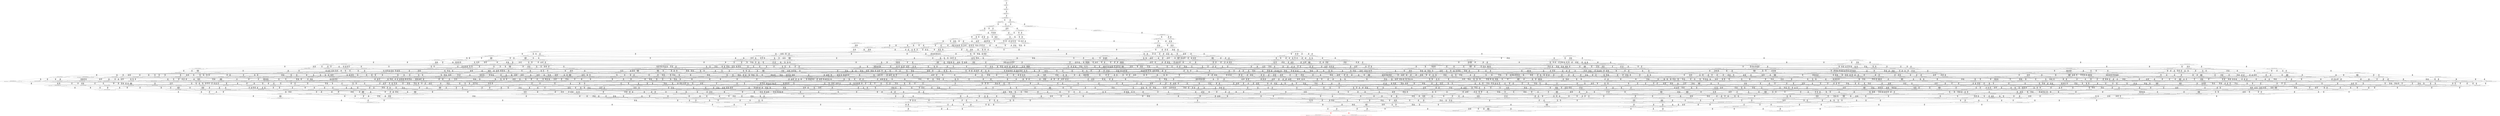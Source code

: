 digraph {
	S0[label="S0: [0, 0] [0, 0] \n{}{}"];
	S1[label="S1: [0, 0] [29, 37] \n{T0J0:29-37}{1}"];
	S2[label="S2: [29, 37] [35, 45] \n{T0J1:35-45}{1, 2}"];
	S3[label="S3: [35, 45] [85, 108] \n{T0J2:85-108}{1, 2, 3}"];
	S4[label="S4: [85, 108] [99, 125] \n{T0J2:85-108, T0J13:99-125}{1, 2, 3, 14}"];
	S5[label="S5: [99, 125] [133, 168] \n{T0J3:133-168}{1, 2, 3, 4, 14}"];
	S6[label="S6: [99, 107] [168, 194] \n{T0J14:168-194}{1, 2, 3, 14, 15}"];
	S7[label="S7: [133, 168] [159, 200] \n{T0J3:133-168, T0J6:159-200}{1, 2, 3, 4, 7, 14}"];
	S8[label="S8: [133, 168] [168, 194] \n{T0J3:133-168, T0J14:168-194}{1, 2, 3, 4, 14, 15}"];
	S9[label="S9: [152, 174] [168, 194] \n{T0J14:168-194, T0J19:152-174}{1, 2, 3, 14, 15, 20}"];
	S10[label="S10: [159, 200] [210, 264] \n{T0J7:210-264}{1, 2, 3, 4, 7, 8, 14}"];
	S11[label="S11: [168, 194] [193, 242] \n{T0J6:193-242, T0J14:168-194}{1, 2, 3, 4, 7, 14, 15}"];
	S12[label="S12: [168, 194] [200, 234] \n{T0J3:200-234}{1, 2, 3, 4, 14, 15, 20}"];
	S13[label="S13: [159, 200] [173, 264] \n{}{1, 2, 3, 4, 5, 6, 7, 14}"];
	S14[label="S14: [168, 194] [173, 264] \n{T0J14:168-194}{1, 2, 3, 4, 5, 6, 14, 15}"];
	S15[label="S15: [210, 264] [225, 283] \n{T0J7:210-264, T0J10:225-283}{1, 2, 3, 4, 7, 8, 11, 14}"];
	S16[label="S16: [193, 242] [245, 291] \n{T0J7:245-291}{1, 2, 3, 4, 7, 8, 14, 15}"];
	S17[label="S17: [200, 234] [228, 269] \n{T0J3:200-234, T0J6:228-269}{1, 2, 3, 4, 7, 14, 15, 20}"];
	S18[label="S18: [173, 264] [210, 297] \n{T0J7:210-297}{1, 2, 3, 4, 5, 6, 7, 8, 14}"];
	S19[label="S19: [173, 264] [208, 290] \n{}{1, 2, 3, 4, 5, 6, 7, 14, 15}"];
	S20[label="S20: [225, 233] [225, 234] \n{T0J11:225-234}{1, 2, 3, 4, 7, 8, 11, 12, 14}"];
	S21[label="S21: [225, 291] [259, 320] \n{}{1, 2, 3, 4, 7, 8, 11, 14, 15}"];
	S22[label="S22: [228, 269] [277, 330] \n{T0J7:277-330}{1, 2, 3, 4, 7, 8, 14, 15, 20}"];
	S23[label="S23: [210, 297] [239, 360] \n{}{1, 2, 3, 4, 5, 6, 7, 8, 11, 14}"];
	S24[label="S24: [225, 283] [262, 319] \n{}{1, 2, 3, 4, 7, 8, 9, 10, 11, 14}"];
	S25[label="S25: [208, 291] [245, 361] \n{T0J7:245-361}{1, 2, 3, 4, 5, 6, 7, 8, 14, 15}"];
	S26[label="S26: [228, 269] [240, 330] \n{}{1, 2, 3, 4, 5, 6, 7, 14, 15, 20}"];
	S27[label="S27: [225, 234] [267, 286] \n{T0J12:267-286}{1, 2, 3, 4, 7, 8, 11, 12, 13, 14}"];
	S28[label="S28: [225, 234] [259, 320] \n{}{1, 2, 3, 4, 7, 8, 11, 12, 14, 15}"];
	S29[label="S29: [259, 313] [289, 320] \n{T0J15:289-313}{1, 2, 3, 4, 7, 8, 11, 14, 15, 16}"];
	S30[label="S30: [259, 316] [278, 330] \n{}{1, 2, 3, 4, 7, 8, 11, 14, 15, 20}"];
	S31[label="S31: [210, 264] [262, 350] \n{}{1, 2, 3, 4, 5, 6, 7, 8, 9, 10, 14}"];
	S32[label="S32: [225, 298] [239, 360] \n{}{1, 2, 3, 4, 5, 6, 7, 8, 11, 12, 14}"];
	S33[label="S33: [225, 234] [301, 329] \n{T0J5:301-329}{1, 2, 3, 4, 5, 6, 7, 8, 11, 12, 14}"];
	S34[label="S34: [225, 234] [262, 319] \n{}{1, 2, 3, 4, 7, 8, 9, 10, 11, 12, 14}"];
	S35[label="S35: [239, 361] [265, 387] \n{}{1, 2, 3, 4, 5, 6, 7, 8, 11, 14, 15}"];
	S36[label="S36: [259, 319] [277, 320] \n{}{1, 2, 3, 4, 7, 8, 9, 10, 11, 14, 15}"];
	S37[label="S37: [240, 330] [277, 366] \n{T0J7:277-366}{1, 2, 3, 4, 5, 6, 7, 8, 14, 15, 20}"];
	S38[label="S38: [259, 286] [267, 320] \n{T0J12:267-286}{1, 2, 3, 4, 7, 8, 11, 12, 13, 14, 15}"];
	S39[label="S39: [259, 313] [289, 320] \n{T0J15:289-313}{1, 2, 3, 4, 7, 8, 11, 12, 14, 15, 16}"];
	S40[label="S40: [259, 300] [278, 320] \n{T0J19:278-300}{1, 2, 3, 4, 7, 8, 11, 12, 14, 15, 20}"];
	S41[label="S41: [239, 360] [262, 383] \n{}{1, 2, 3, 4, 5, 6, 7, 8, 9, 10, 11, 14}"];
	S42[label="S42: [245, 291] [297, 377] \n{}{1, 2, 3, 4, 5, 6, 7, 8, 9, 10, 14, 15}"];
	S43[label="S43: [239, 351] [267, 360] \n{T0J12:267-351}{1, 2, 3, 4, 5, 6, 7, 8, 11, 12, 13, 14}"];
	S44[label="S44: [267, 286] [301, 330] \n{T0J5:301-330, T0J12:267-286}{1, 2, 3, 4, 5, 6, 7, 8, 11, 12, 13, 14}"];
	S45[label="S45: [262, 286] [267, 319] \n{T0J12:267-286}{1, 2, 3, 4, 7, 8, 9, 10, 11, 12, 13, 14}"];
	S46[label="S46: [239, 362] [265, 387] \n{}{1, 2, 3, 4, 5, 6, 7, 8, 11, 12, 14, 15}"];
	S47[label="S47: [259, 319] [277, 320] \n{}{1, 2, 3, 4, 7, 8, 9, 10, 11, 12, 14, 15}"];
	S48[label="S48: [265, 387] [299, 441] \n{}{1, 2, 3, 4, 5, 6, 7, 8, 11, 14, 15, 16}"];
	S49[label="S49: [265, 387] [292, 428] \n{}{1, 2, 3, 4, 5, 6, 7, 8, 11, 14, 15, 20}"];
	S50[label="S50: [239, 361] [262, 384] \n{}{1, 2, 3, 4, 5, 6, 7, 8, 9, 10, 11, 12, 14}"];
	S51[label="S51: [262, 387] [291, 447] \n{}{1, 2, 3, 4, 5, 6, 7, 8, 9, 10, 11, 14, 15}"];
	S52[label="S52: [277, 330] [329, 416] \n{}{1, 2, 3, 4, 5, 6, 7, 8, 9, 10, 14, 15, 20}"];
	S53[label="S53: [265, 387] [281, 438] \n{}{1, 2, 3, 4, 5, 6, 7, 8, 11, 12, 13, 14, 15}"];
	S54[label="S54: [265, 387] [299, 442] \n{}{1, 2, 3, 4, 5, 6, 7, 8, 11, 12, 14, 15, 16}"];
	S55[label="S55: [265, 387] [292, 429] \n{}{1, 2, 3, 4, 5, 6, 7, 8, 11, 12, 14, 15, 20}"];
	S56[label="S56: [282, 387] [299, 441] \n{T0J16:282-387}{1, 2, 3, 4, 5, 6, 7, 8, 11, 14, 15, 16, 17}"];
	S57[label="S57: [292, 432] [318, 445] \n{}{1, 2, 3, 4, 5, 6, 7, 8, 11, 14, 15, 16, 20}"];
	S58[label="S58: [292, 415] [305, 428] \n{T0J20:305-415}{1, 2, 3, 4, 5, 6, 7, 8, 11, 14, 15, 20, 21}"];
	S59[label="S59: [267, 368] [292, 428] \n{T0J24:267-368}{1, 2, 3, 4, 5, 6, 7, 8, 11, 14, 15, 20, 25}"];
	S60[label="S60: [262, 384] [281, 437] \n{}{1, 2, 3, 4, 5, 6, 7, 8, 9, 10, 11, 12, 13, 14}"];
	S61[label="S61: [262, 388] [291, 448] \n{}{1, 2, 3, 4, 5, 6, 7, 8, 9, 10, 11, 12, 14, 15}"];
	S62[label="S62: [291, 447] [317, 473] \n{}{1, 2, 3, 4, 5, 6, 7, 8, 9, 10, 11, 14, 15, 16}"];
	S63[label="S63: [291, 447] [315, 473] \n{}{1, 2, 3, 4, 5, 6, 7, 8, 9, 10, 11, 14, 15, 20}"];
	S64[label="S64: [281, 438] [307, 445] \n{}{1, 2, 3, 4, 5, 6, 7, 8, 11, 12, 13, 14, 15, 16}"];
	S65[label="S65: [281, 432] [307, 438] \n{}{1, 2, 3, 4, 5, 6, 7, 8, 11, 12, 13, 14, 15, 20}"];
	S66[label="S66: [282, 387] [299, 442] \n{}{1, 2, 3, 4, 5, 6, 7, 8, 11, 12, 14, 15, 16, 17}"];
	S67[label="S67: [292, 432] [318, 445] \n{}{1, 2, 3, 4, 5, 6, 7, 8, 11, 12, 14, 15, 16, 20}"];
	S68[label="S68: [292, 415] [305, 429] \n{}{1, 2, 3, 4, 5, 6, 7, 8, 11, 12, 14, 15, 20, 21}"];
	S69[label="S69: [267, 368] [292, 429] \n{}{1, 2, 3, 4, 5, 6, 7, 8, 11, 12, 14, 15, 20, 25}"];
	S70[label="S70: [299, 441] [350, 451] \n{T0J17:350-451}{1, 2, 3, 4, 5, 6, 7, 8, 11, 14, 15, 16, 17, 18}"];
	S71[label="S71: [299, 432] [318, 445] \n{}{1, 2, 3, 4, 5, 6, 7, 8, 11, 14, 15, 16, 17, 20}"];
	S72[label="S72: [305, 428] [332, 445] \n{}{1, 2, 3, 4, 5, 6, 7, 8, 11, 14, 15, 16, 20, 21}"];
	S73[label="S73: [292, 428] [318, 445] \n{}{1, 2, 3, 4, 5, 6, 7, 8, 11, 14, 15, 16, 20, 25}"];
	S74[label="S74: [305, 418] [334, 428] \n{T0J21:334-418}{1, 2, 3, 4, 5, 6, 7, 8, 11, 14, 15, 20, 21, 22}"];
	S75[label="S75: [292, 415] [305, 428] \n{}{1, 2, 3, 4, 5, 6, 7, 8, 11, 14, 15, 20, 21, 25}"];
	S76[label="S76: [281, 441] [304, 473] \n{}{1, 2, 3, 4, 5, 6, 7, 8, 9, 10, 11, 12, 13, 14, 15}"];
	S77[label="S77: [291, 448] [317, 473] \n{}{1, 2, 3, 4, 5, 6, 7, 8, 9, 10, 11, 12, 14, 15, 16}"];
	S78[label="S78: [291, 448] [315, 473] \n{}{1, 2, 3, 4, 5, 6, 7, 8, 9, 10, 11, 12, 14, 15, 20}"];
	S79[label="S79: [299, 441] [317, 473] \n{}{1, 2, 3, 4, 5, 6, 7, 8, 9, 10, 11, 14, 15, 16, 17}"];
	S80[label="S80: [315, 473] [344, 518] \n{}{1, 2, 3, 4, 5, 6, 7, 8, 9, 10, 11, 14, 15, 16, 20}"];
	S81[label="S81: [305, 462] [331, 501] \n{}{1, 2, 3, 4, 5, 6, 7, 8, 9, 10, 11, 14, 15, 20, 21}"];
	S82[label="S82: [292, 428] [315, 473] \n{}{1, 2, 3, 4, 5, 6, 7, 8, 9, 10, 11, 14, 15, 20, 25}"];
	S83[label="S83: [291, 413] [315, 473] \n{T0J25:291-413}{1, 2, 3, 4, 5, 6, 7, 8, 9, 10, 11, 14, 15, 20, 26}"];
	S84[label="S84: [298, 418] [307, 445] \n{}{1, 2, 3, 4, 5, 6, 7, 8, 11, 12, 13, 14, 15, 16, 17}"];
	S85[label="S85: [307, 438] [334, 445] \n{}{1, 2, 3, 4, 5, 6, 7, 8, 11, 12, 13, 14, 15, 16, 20}"];
	S86[label="S86: [305, 418] [321, 438] \n{}{1, 2, 3, 4, 5, 6, 7, 8, 11, 12, 13, 14, 15, 20, 21}"];
	S87[label="S87: [283, 418] [307, 438] \n{}{1, 2, 3, 4, 5, 6, 7, 8, 11, 12, 13, 14, 15, 20, 25}"];
	S88[label="S88: [290, 377] [307, 438] \n{T0J26:290-377}{1, 2, 3, 4, 5, 6, 7, 8, 11, 12, 13, 14, 15, 20, 27}"];
	S89[label="S89: [299, 442] [350, 451] \n{}{1, 2, 3, 4, 5, 6, 7, 8, 11, 12, 14, 15, 16, 17, 18}"];
	S90[label="S90: [299, 432] [318, 445] \n{}{1, 2, 3, 4, 5, 6, 7, 8, 11, 12, 14, 15, 16, 17, 20}"];
	S91[label="S91: [305, 429] [332, 445] \n{}{1, 2, 3, 4, 5, 6, 7, 8, 11, 12, 14, 15, 16, 20, 21}"];
	S92[label="S92: [292, 429] [318, 445] \n{}{1, 2, 3, 4, 5, 6, 7, 8, 11, 12, 14, 15, 16, 20, 25}"];
	S93[label="S93: [305, 418] [334, 429] \n{}{1, 2, 3, 4, 5, 6, 7, 8, 11, 12, 14, 15, 20, 21, 22}"];
	S94[label="S94: [292, 415] [305, 429] \n{}{1, 2, 3, 4, 5, 6, 7, 8, 11, 12, 14, 15, 20, 21, 25}"];
	S95[label="S95: [348, 427] [350, 451] \n{T0J18:348-427}{1, 2, 3, 4, 5, 6, 7, 8, 11, 14, 15, 16, 17, 18, 19}"];
	S96[label="S96: [318, 445] [352, 451] \n{}{1, 2, 3, 4, 5, 6, 7, 8, 11, 14, 15, 16, 17, 18, 20}"];
	S97[label="S97: [318, 415] [332, 445] \n{}{1, 2, 3, 4, 5, 6, 7, 8, 11, 14, 15, 16, 17, 20, 21}"];
	S98[label="S98: [301, 387] [318, 445] \n{}{1, 2, 3, 4, 5, 6, 7, 8, 11, 14, 15, 16, 17, 20, 25}"];
	S99[label="S99: [332, 428] [347, 445] \n{}{1, 2, 3, 4, 5, 6, 7, 8, 11, 14, 15, 16, 20, 21, 22}"];
	S100[label="S100: [305, 428] [332, 445] \n{}{1, 2, 3, 4, 5, 6, 7, 8, 11, 14, 15, 16, 20, 21, 25}"];
	S101[label="S101: [334, 412] [342, 428] \n{T0J22:342-412}{1, 2, 3, 4, 5, 6, 7, 8, 11, 14, 15, 20, 21, 22, 23}"];
	S102[label="S102: [305, 418] [334, 428] \n{}{1, 2, 3, 4, 5, 6, 7, 8, 11, 14, 15, 20, 21, 22, 25}"];
	S103[label="S103: [304, 473] [333, 524] \n{}{1, 2, 3, 4, 5, 6, 7, 8, 9, 10, 11, 12, 13, 14, 15, 16}"];
	S104[label="S104: [304, 473] [333, 518] \n{}{1, 2, 3, 4, 5, 6, 7, 8, 9, 10, 11, 12, 13, 14, 15, 20}"];
	S105[label="S105: [299, 442] [317, 473] \n{}{1, 2, 3, 4, 5, 6, 7, 8, 9, 10, 11, 12, 14, 15, 16, 17}"];
	S106[label="S106: [315, 474] [344, 518] \n{}{1, 2, 3, 4, 5, 6, 7, 8, 9, 10, 11, 12, 14, 15, 16, 20}"];
	S107[label="S107: [305, 463] [331, 501] \n{}{1, 2, 3, 4, 5, 6, 7, 8, 9, 10, 11, 12, 14, 15, 20, 21}"];
	S108[label="S108: [292, 429] [315, 473] \n{}{1, 2, 3, 4, 5, 6, 7, 8, 9, 10, 11, 12, 14, 15, 20, 25}"];
	S109[label="S109: [317, 473] [351, 527] \n{}{1, 2, 3, 4, 5, 6, 7, 8, 9, 10, 11, 14, 15, 16, 17, 18}"];
	S110[label="S110: [317, 473] [344, 518] \n{}{1, 2, 3, 4, 5, 6, 7, 8, 9, 10, 11, 14, 15, 16, 17, 20}"];
	S111[label="S111: [331, 492] [355, 518] \n{}{1, 2, 3, 4, 5, 6, 7, 8, 9, 10, 11, 14, 15, 16, 20, 21}"];
	S112[label="S112: [315, 473] [344, 518] \n{}{1, 2, 3, 4, 5, 6, 7, 8, 9, 10, 11, 14, 15, 16, 20, 25}"];
	S113[label="S113: [331, 465] [347, 504] \n{}{1, 2, 3, 4, 5, 6, 7, 8, 9, 10, 11, 14, 15, 20, 21, 22}"];
	S114[label="S114: [305, 462] [331, 501] \n{}{1, 2, 3, 4, 5, 6, 7, 8, 9, 10, 11, 14, 15, 20, 21, 25}"];
	S115[label="S115: [291, 414] [315, 473] \n{}{1, 2, 3, 4, 5, 6, 7, 8, 9, 10, 11, 12, 14, 15, 20, 26}"];
	S116[label="S116: [315, 473] [344, 518] \n{}{1, 2, 3, 4, 5, 6, 7, 8, 9, 10, 11, 14, 15, 16, 20, 26}"];
	S117[label="S117: [305, 462] [331, 501] \n{}{1, 2, 3, 4, 5, 6, 7, 8, 9, 10, 11, 14, 15, 20, 21, 26}"];
	S118[label="S118: [292, 415] [315, 473] \n{}{1, 2, 3, 4, 5, 6, 7, 8, 9, 10, 11, 14, 15, 20, 25, 26}"];
	S119[label="S119: [307, 445] [350, 451] \n{}{1, 2, 3, 4, 5, 6, 7, 8, 11, 12, 13, 14, 15, 16, 17, 18}"];
	S120[label="S120: [307, 432] [334, 445] \n{}{1, 2, 3, 4, 5, 6, 7, 8, 11, 12, 13, 14, 15, 16, 17, 20}"];
	S121[label="S121: [321, 438] [347, 445] \n{}{1, 2, 3, 4, 5, 6, 7, 8, 11, 12, 13, 14, 15, 16, 20, 21}"];
	S122[label="S122: [307, 438] [334, 445] \n{}{1, 2, 3, 4, 5, 6, 7, 8, 11, 12, 13, 14, 15, 16, 20, 25}"];
	S123[label="S123: [307, 438] [334, 445] \n{}{1, 2, 3, 4, 5, 6, 7, 8, 11, 12, 13, 14, 15, 16, 20, 27}"];
	S124[label="S124: [321, 418] [347, 438] \n{}{1, 2, 3, 4, 5, 6, 7, 8, 11, 12, 13, 14, 15, 20, 21, 22}"];
	S125[label="S125: [305, 418] [321, 438] \n{}{1, 2, 3, 4, 5, 6, 7, 8, 11, 12, 13, 14, 15, 20, 21, 25}"];
	S126[label="S126: [307, 415] [321, 438] \n{}{1, 2, 3, 4, 5, 6, 7, 8, 11, 12, 13, 14, 15, 20, 21, 27}"];
	S127[label="S127: [292, 377] [307, 438] \n{}{1, 2, 3, 4, 5, 6, 7, 8, 11, 12, 13, 14, 15, 20, 25, 27}"];
	S128[label="S128: [348, 427] [350, 451] \n{}{1, 2, 3, 4, 5, 6, 7, 8, 11, 12, 14, 15, 16, 17, 18, 19}"];
	S129[label="S129: [318, 445] [352, 451] \n{}{1, 2, 3, 4, 5, 6, 7, 8, 11, 12, 14, 15, 16, 17, 18, 20}"];
	S130[label="S130: [318, 415] [332, 445] \n{}{1, 2, 3, 4, 5, 6, 7, 8, 11, 12, 14, 15, 16, 17, 20, 21}"];
	S131[label="S131: [301, 387] [318, 445] \n{}{1, 2, 3, 4, 5, 6, 7, 8, 11, 12, 14, 15, 16, 17, 20, 25}"];
	S132[label="S132: [332, 429] [347, 445] \n{}{1, 2, 3, 4, 5, 6, 7, 8, 11, 12, 14, 15, 16, 20, 21, 22}"];
	S133[label="S133: [305, 429] [332, 445] \n{}{1, 2, 3, 4, 5, 6, 7, 8, 11, 12, 14, 15, 16, 20, 21, 25}"];
	S134[label="S134: [334, 412] [342, 429] \n{}{1, 2, 3, 4, 5, 6, 7, 8, 11, 12, 14, 15, 20, 21, 22, 23}"];
	S135[label="S135: [305, 418] [334, 429] \n{}{1, 2, 3, 4, 5, 6, 7, 8, 11, 12, 14, 15, 20, 21, 22, 25}"];
	S136[label="S136: [350, 432] [367, 451] \n{}{1, 2, 3, 4, 5, 6, 7, 8, 11, 14, 15, 16, 17, 18, 19, 20}"];
	S137[label="S137: [332, 445] [358, 451] \n{}{1, 2, 3, 4, 5, 6, 7, 8, 11, 14, 15, 16, 17, 18, 20, 21}"];
	S138[label="S138: [318, 445] [352, 451] \n{}{1, 2, 3, 4, 5, 6, 7, 8, 11, 14, 15, 16, 17, 18, 20, 25}"];
	S139[label="S139: [332, 418] [349, 445] \n{}{1, 2, 3, 4, 5, 6, 7, 8, 11, 14, 15, 16, 17, 20, 21, 22}"];
	S140[label="S140: [318, 415] [332, 445] \n{}{1, 2, 3, 4, 5, 6, 7, 8, 11, 14, 15, 16, 17, 20, 21, 25}"];
	S141[label="S141: [342, 428] [369, 445] \n{}{1, 2, 3, 4, 5, 6, 7, 8, 11, 14, 15, 16, 20, 21, 22, 23}"];
	S142[label="S142: [332, 428] [347, 445] \n{}{1, 2, 3, 4, 5, 6, 7, 8, 11, 14, 15, 16, 20, 21, 22, 25}"];
	S143[label="S143: [342, 391] [354, 428] \n{T0J23:354-391}{1, 2, 3, 4, 5, 6, 7, 8, 11, 14, 15, 20, 21, 22, 23, 24}"];
	S144[label="S144: [334, 412] [342, 428] \n{}{1, 2, 3, 4, 5, 6, 7, 8, 11, 14, 15, 20, 21, 22, 23, 25}"];
	S145[label="S145: [307, 495] [333, 524] \n{}{1, 2, 3, 4, 5, 6, 7, 8, 9, 10, 11, 12, 13, 14, 15, 16, 17}"];
	S146[label="S146: [333, 524] [357, 553] \n{}{1, 2, 3, 4, 5, 6, 7, 8, 9, 10, 11, 12, 13, 14, 15, 16, 20}"];
	S147[label="S147: [321, 518] [344, 520] \n{}{1, 2, 3, 4, 5, 6, 7, 8, 9, 10, 11, 12, 13, 14, 15, 20, 21}"];
	S148[label="S148: [306, 473] [333, 518] \n{}{1, 2, 3, 4, 5, 6, 7, 8, 9, 10, 11, 12, 13, 14, 15, 20, 25}"];
	S149[label="S149: [307, 438] [333, 518] \n{}{1, 2, 3, 4, 5, 6, 7, 8, 9, 10, 11, 12, 13, 14, 15, 20, 27}"];
	S150[label="S150: [317, 474] [351, 528] \n{}{1, 2, 3, 4, 5, 6, 7, 8, 9, 10, 11, 12, 14, 15, 16, 17, 18}"];
	S151[label="S151: [317, 474] [344, 518] \n{}{1, 2, 3, 4, 5, 6, 7, 8, 9, 10, 11, 12, 14, 15, 16, 17, 20}"];
	S152[label="S152: [331, 493] [355, 518] \n{}{1, 2, 3, 4, 5, 6, 7, 8, 9, 10, 11, 12, 14, 15, 16, 20, 21}"];
	S153[label="S153: [315, 474] [344, 518] \n{}{1, 2, 3, 4, 5, 6, 7, 8, 9, 10, 11, 12, 14, 15, 16, 20, 25}"];
	S154[label="S154: [331, 466] [347, 504] \n{}{1, 2, 3, 4, 5, 6, 7, 8, 9, 10, 11, 12, 14, 15, 20, 21, 22}"];
	S155[label="S155: [305, 463] [331, 501] \n{}{1, 2, 3, 4, 5, 6, 7, 8, 9, 10, 11, 12, 14, 15, 20, 21, 25}"];
	S156[label="S156: [350, 474] [366, 527] \n{}{1, 2, 3, 4, 5, 6, 7, 8, 9, 10, 11, 14, 15, 16, 17, 18, 19}"];
	S157[label="S157: [344, 498] [370, 531] \n{}{1, 2, 3, 4, 5, 6, 7, 8, 9, 10, 11, 14, 15, 16, 17, 18, 20}"];
	S158[label="S158: [332, 462] [355, 518] \n{}{1, 2, 3, 4, 5, 6, 7, 8, 9, 10, 11, 14, 15, 16, 17, 20, 21}"];
	S159[label="S159: [318, 445] [344, 518] \n{}{1, 2, 3, 4, 5, 6, 7, 8, 9, 10, 11, 14, 15, 16, 17, 20, 25}"];
	S160[label="S160: [347, 492] [373, 518] \n{}{1, 2, 3, 4, 5, 6, 7, 8, 9, 10, 11, 14, 15, 16, 20, 21, 22}"];
	S161[label="S161: [331, 492] [355, 518] \n{}{1, 2, 3, 4, 5, 6, 7, 8, 9, 10, 11, 14, 15, 16, 20, 21, 25}"];
	S162[label="S162: [342, 459] [368, 504] \n{}{1, 2, 3, 4, 5, 6, 7, 8, 9, 10, 11, 14, 15, 20, 21, 22, 23}"];
	S163[label="S163: [331, 465] [347, 504] \n{}{1, 2, 3, 4, 5, 6, 7, 8, 9, 10, 11, 14, 15, 20, 21, 22, 25}"];
	S164[label="S164: [304, 467] [333, 518] \n{}{1, 2, 3, 4, 5, 6, 7, 8, 9, 10, 11, 12, 13, 14, 15, 20, 26}"];
	S165[label="S165: [315, 474] [344, 518] \n{}{1, 2, 3, 4, 5, 6, 7, 8, 9, 10, 11, 12, 14, 15, 16, 20, 26}"];
	S166[label="S166: [305, 463] [331, 501] \n{}{1, 2, 3, 4, 5, 6, 7, 8, 9, 10, 11, 12, 14, 15, 20, 21, 26}"];
	S167[label="S167: [292, 416] [315, 473] \n{}{1, 2, 3, 4, 5, 6, 7, 8, 9, 10, 11, 12, 14, 15, 20, 25, 26}"];
	S168[label="S168: [317, 434] [344, 518] \n{}{1, 2, 3, 4, 5, 6, 7, 8, 9, 10, 11, 14, 15, 16, 17, 20, 26}"];
	S169[label="S169: [331, 492] [355, 518] \n{}{1, 2, 3, 4, 5, 6, 7, 8, 9, 10, 11, 14, 15, 16, 20, 21, 26}"];
	S170[label="S170: [315, 473] [344, 518] \n{}{1, 2, 3, 4, 5, 6, 7, 8, 9, 10, 11, 14, 15, 16, 20, 25, 26}"];
	S171[label="S171: [331, 465] [347, 504] \n{}{1, 2, 3, 4, 5, 6, 7, 8, 9, 10, 11, 14, 15, 20, 21, 22, 26}"];
	S172[label="S172: [305, 462] [331, 501] \n{}{1, 2, 3, 4, 5, 6, 7, 8, 9, 10, 11, 14, 15, 20, 21, 25, 26}"];
	S173[label="S173: [350, 427] [356, 451] \n{}{1, 2, 3, 4, 5, 6, 7, 8, 11, 12, 13, 14, 15, 16, 17, 18, 19}"];
	S174[label="S174: [334, 445] [360, 451] \n{}{1, 2, 3, 4, 5, 6, 7, 8, 11, 12, 13, 14, 15, 16, 17, 18, 20}"];
	S175[label="S175: [332, 418] [347, 445] \n{}{1, 2, 3, 4, 5, 6, 7, 8, 11, 12, 13, 14, 15, 16, 17, 20, 21}"];
	S176[label="S176: [309, 418] [334, 445] \n{}{1, 2, 3, 4, 5, 6, 7, 8, 11, 12, 13, 14, 15, 16, 17, 20, 25}"];
	S177[label="S177: [316, 387] [334, 445] \n{}{1, 2, 3, 4, 5, 6, 7, 8, 11, 12, 13, 14, 15, 16, 17, 20, 27}"];
	S178[label="S178: [347, 438] [363, 445] \n{}{1, 2, 3, 4, 5, 6, 7, 8, 11, 12, 13, 14, 15, 16, 20, 21, 22}"];
	S179[label="S179: [321, 438] [347, 445] \n{}{1, 2, 3, 4, 5, 6, 7, 8, 11, 12, 13, 14, 15, 16, 20, 21, 25}"];
	S180[label="S180: [321, 438] [347, 445] \n{}{1, 2, 3, 4, 5, 6, 7, 8, 11, 12, 13, 14, 15, 16, 20, 21, 27}"];
	S181[label="S181: [307, 438] [334, 445] \n{}{1, 2, 3, 4, 5, 6, 7, 8, 11, 12, 13, 14, 15, 16, 20, 25, 27}"];
	S182[label="S182: [342, 418] [358, 438] \n{}{1, 2, 3, 4, 5, 6, 7, 8, 11, 12, 13, 14, 15, 20, 21, 22, 23}"];
	S183[label="S183: [321, 418] [347, 438] \n{}{1, 2, 3, 4, 5, 6, 7, 8, 11, 12, 13, 14, 15, 20, 21, 22, 25}"];
	S184[label="S184: [321, 418] [347, 438] \n{}{1, 2, 3, 4, 5, 6, 7, 8, 11, 12, 13, 14, 15, 20, 21, 22, 27}"];
	S185[label="S185: [307, 415] [321, 438] \n{}{1, 2, 3, 4, 5, 6, 7, 8, 11, 12, 13, 14, 15, 20, 21, 25, 27}"];
	S186[label="S186: [350, 432] [367, 451] \n{}{1, 2, 3, 4, 5, 6, 7, 8, 11, 12, 14, 15, 16, 17, 18, 19, 20}"];
	S187[label="S187: [332, 445] [358, 451] \n{}{1, 2, 3, 4, 5, 6, 7, 8, 11, 12, 14, 15, 16, 17, 18, 20, 21}"];
	S188[label="S188: [318, 445] [352, 451] \n{}{1, 2, 3, 4, 5, 6, 7, 8, 11, 12, 14, 15, 16, 17, 18, 20, 25}"];
	S189[label="S189: [332, 418] [349, 445] \n{}{1, 2, 3, 4, 5, 6, 7, 8, 11, 12, 14, 15, 16, 17, 20, 21, 22}"];
	S190[label="S190: [318, 415] [332, 445] \n{}{1, 2, 3, 4, 5, 6, 7, 8, 11, 12, 14, 15, 16, 17, 20, 21, 25}"];
	S191[label="S191: [342, 429] [369, 445] \n{}{1, 2, 3, 4, 5, 6, 7, 8, 11, 12, 14, 15, 16, 20, 21, 22, 23}"];
	S192[label="S192: [332, 429] [347, 445] \n{}{1, 2, 3, 4, 5, 6, 7, 8, 11, 12, 14, 15, 16, 20, 21, 22, 25}"];
	S193[label="S193: [342, 391] [354, 429] \n{}{1, 2, 3, 4, 5, 6, 7, 8, 11, 12, 14, 15, 20, 21, 22, 23, 24}"];
	S194[label="S194: [334, 412] [342, 429] \n{}{1, 2, 3, 4, 5, 6, 7, 8, 11, 12, 14, 15, 20, 21, 22, 23, 25}"];
	S195[label="S195: [358, 427] [381, 451] \n{}{1, 2, 3, 4, 5, 6, 7, 8, 11, 14, 15, 16, 17, 18, 19, 20, 21}"];
	S196[label="S196: [352, 427] [367, 451] \n{}{1, 2, 3, 4, 5, 6, 7, 8, 11, 14, 15, 16, 17, 18, 19, 20, 25}"];
	S197[label="S197: [367, 399] [377, 451] \n{T0J27:377-399}{1, 2, 3, 4, 5, 6, 7, 8, 11, 14, 15, 16, 17, 18, 19, 20, 28}"];
	S198[label="S198: [349, 445] [374, 451] \n{}{1, 2, 3, 4, 5, 6, 7, 8, 11, 14, 15, 16, 17, 18, 20, 21, 22}"];
	S199[label="S199: [332, 445] [358, 451] \n{}{1, 2, 3, 4, 5, 6, 7, 8, 11, 14, 15, 16, 17, 18, 20, 21, 25}"];
	S200[label="S200: [349, 412] [369, 445] \n{}{1, 2, 3, 4, 5, 6, 7, 8, 11, 14, 15, 16, 17, 20, 21, 22, 23}"];
	S201[label="S201: [332, 418] [349, 445] \n{}{1, 2, 3, 4, 5, 6, 7, 8, 11, 14, 15, 16, 17, 20, 21, 22, 25}"];
	S202[label="S202: [354, 428] [369, 445] \n{}{1, 2, 3, 4, 5, 6, 7, 8, 11, 14, 15, 16, 20, 21, 22, 23, 24}"];
	S203[label="S203: [342, 428] [369, 445] \n{}{1, 2, 3, 4, 5, 6, 7, 8, 11, 14, 15, 16, 20, 21, 22, 23, 25}"];
	S204[label="S204: [342, 391] [354, 428] \n{}{1, 2, 3, 4, 5, 6, 7, 8, 11, 14, 15, 20, 21, 22, 23, 24, 25}"];
	S205[label="S205: [354, 428] [415, 442] \n{T0J28:415-442}{1, 2, 3, 4, 5, 6, 7, 8, 11, 14, 15, 20, 21, 22, 23, 24, 29}"];
	S206[label="S206: [333, 527] [359, 581] \n{}{1, 2, 3, 4, 5, 6, 7, 8, 9, 10, 11, 12, 13, 14, 15, 16, 17, 18}"];
	S207[label="S207: [333, 546] [357, 553] \n{}{1, 2, 3, 4, 5, 6, 7, 8, 9, 10, 11, 12, 13, 14, 15, 16, 17, 20}"];
	S208[label="S208: [344, 520] [373, 598] \n{}{1, 2, 3, 4, 5, 6, 7, 8, 9, 10, 11, 12, 13, 14, 15, 16, 20, 21}"];
	S209[label="S209: [333, 518] [357, 553] \n{}{1, 2, 3, 4, 5, 6, 7, 8, 9, 10, 11, 12, 13, 14, 15, 16, 20, 25}"];
	S210[label="S210: [333, 518] [357, 553] \n{}{1, 2, 3, 4, 5, 6, 7, 8, 9, 10, 11, 12, 13, 14, 15, 16, 20, 27}"];
	S211[label="S211: [344, 520] [363, 523] \n{}{1, 2, 3, 4, 5, 6, 7, 8, 9, 10, 11, 12, 13, 14, 15, 20, 21, 22}"];
	S212[label="S212: [321, 518] [344, 520] \n{}{1, 2, 3, 4, 5, 6, 7, 8, 9, 10, 11, 12, 13, 14, 15, 20, 21, 25}"];
	S213[label="S213: [321, 488] [344, 520] \n{}{1, 2, 3, 4, 5, 6, 7, 8, 9, 10, 11, 12, 13, 14, 15, 20, 21, 27}"];
	S214[label="S214: [307, 482] [333, 518] \n{}{1, 2, 3, 4, 5, 6, 7, 8, 9, 10, 11, 12, 13, 14, 15, 20, 25, 27}"];
	S215[label="S215: [350, 475] [366, 528] \n{}{1, 2, 3, 4, 5, 6, 7, 8, 9, 10, 11, 12, 14, 15, 16, 17, 18, 19}"];
	S216[label="S216: [344, 499] [370, 531] \n{}{1, 2, 3, 4, 5, 6, 7, 8, 9, 10, 11, 12, 14, 15, 16, 17, 18, 20}"];
	S217[label="S217: [332, 463] [355, 518] \n{}{1, 2, 3, 4, 5, 6, 7, 8, 9, 10, 11, 12, 14, 15, 16, 17, 20, 21}"];
	S218[label="S218: [318, 446] [344, 518] \n{}{1, 2, 3, 4, 5, 6, 7, 8, 9, 10, 11, 12, 14, 15, 16, 17, 20, 25}"];
	S219[label="S219: [347, 493] [373, 518] \n{}{1, 2, 3, 4, 5, 6, 7, 8, 9, 10, 11, 12, 14, 15, 16, 20, 21, 22}"];
	S220[label="S220: [331, 493] [355, 518] \n{}{1, 2, 3, 4, 5, 6, 7, 8, 9, 10, 11, 12, 14, 15, 16, 20, 21, 25}"];
	S221[label="S221: [342, 460] [368, 504] \n{}{1, 2, 3, 4, 5, 6, 7, 8, 9, 10, 11, 12, 14, 15, 20, 21, 22, 23}"];
	S222[label="S222: [331, 466] [347, 504] \n{}{1, 2, 3, 4, 5, 6, 7, 8, 9, 10, 11, 12, 14, 15, 20, 21, 22, 25}"];
	S223[label="S223: [366, 479] [393, 531] \n{}{1, 2, 3, 4, 5, 6, 7, 8, 9, 10, 11, 14, 15, 16, 17, 18, 19, 20}"];
	S224[label="S224: [355, 498] [384, 531] \n{}{1, 2, 3, 4, 5, 6, 7, 8, 9, 10, 11, 14, 15, 16, 17, 18, 20, 21}"];
	S225[label="S225: [344, 498] [370, 531] \n{}{1, 2, 3, 4, 5, 6, 7, 8, 9, 10, 11, 14, 15, 16, 17, 18, 20, 25}"];
	S226[label="S226: [349, 465] [373, 518] \n{}{1, 2, 3, 4, 5, 6, 7, 8, 9, 10, 11, 14, 15, 16, 17, 20, 21, 22}"];
	S227[label="S227: [332, 462] [355, 518] \n{}{1, 2, 3, 4, 5, 6, 7, 8, 9, 10, 11, 14, 15, 16, 17, 20, 21, 25}"];
	S228[label="S228: [368, 492] [384, 518] \n{}{1, 2, 3, 4, 5, 6, 7, 8, 9, 10, 11, 14, 15, 16, 20, 21, 22, 23}"];
	S229[label="S229: [347, 492] [373, 518] \n{}{1, 2, 3, 4, 5, 6, 7, 8, 9, 10, 11, 14, 15, 16, 20, 21, 22, 25}"];
	S230[label="S230: [354, 438] [368, 504] \n{}{1, 2, 3, 4, 5, 6, 7, 8, 9, 10, 11, 14, 15, 20, 21, 22, 23, 24}"];
	S231[label="S231: [342, 459] [368, 504] \n{}{1, 2, 3, 4, 5, 6, 7, 8, 9, 10, 11, 14, 15, 20, 21, 22, 23, 25}"];
	S232[label="S232: [333, 518] [357, 553] \n{}{1, 2, 3, 4, 5, 6, 7, 8, 9, 10, 11, 12, 13, 14, 15, 16, 20, 26}"];
	S233[label="S233: [321, 517] [344, 520] \n{}{1, 2, 3, 4, 5, 6, 7, 8, 9, 10, 11, 12, 13, 14, 15, 20, 21, 26}"];
	S234[label="S234: [306, 471] [333, 518] \n{}{1, 2, 3, 4, 5, 6, 7, 8, 9, 10, 11, 12, 13, 14, 15, 20, 25, 26}"];
	S235[label="S235: [307, 426] [333, 518] \n{}{1, 2, 3, 4, 5, 6, 7, 8, 9, 10, 11, 12, 13, 14, 15, 20, 26, 27}"];
	S236[label="S236: [317, 435] [344, 518] \n{}{1, 2, 3, 4, 5, 6, 7, 8, 9, 10, 11, 12, 14, 15, 16, 17, 20, 26}"];
	S237[label="S237: [331, 493] [355, 518] \n{}{1, 2, 3, 4, 5, 6, 7, 8, 9, 10, 11, 12, 14, 15, 16, 20, 21, 26}"];
	S238[label="S238: [315, 474] [344, 518] \n{}{1, 2, 3, 4, 5, 6, 7, 8, 9, 10, 11, 12, 14, 15, 16, 20, 25, 26}"];
	S239[label="S239: [331, 466] [347, 504] \n{}{1, 2, 3, 4, 5, 6, 7, 8, 9, 10, 11, 12, 14, 15, 20, 21, 22, 26}"];
	S240[label="S240: [305, 463] [331, 501] \n{}{1, 2, 3, 4, 5, 6, 7, 8, 9, 10, 11, 12, 14, 15, 20, 21, 25, 26}"];
	S241[label="S241: [344, 498] [370, 531] \n{}{1, 2, 3, 4, 5, 6, 7, 8, 9, 10, 11, 14, 15, 16, 17, 18, 20, 26}"];
	S242[label="S242: [332, 462] [355, 518] \n{}{1, 2, 3, 4, 5, 6, 7, 8, 9, 10, 11, 14, 15, 16, 17, 20, 21, 26}"];
	S243[label="S243: [318, 434] [344, 518] \n{}{1, 2, 3, 4, 5, 6, 7, 8, 9, 10, 11, 14, 15, 16, 17, 20, 25, 26}"];
	S244[label="S244: [347, 492] [373, 518] \n{}{1, 2, 3, 4, 5, 6, 7, 8, 9, 10, 11, 14, 15, 16, 20, 21, 22, 26}"];
	S245[label="S245: [331, 492] [355, 518] \n{}{1, 2, 3, 4, 5, 6, 7, 8, 9, 10, 11, 14, 15, 16, 20, 21, 25, 26}"];
	S246[label="S246: [342, 459] [368, 504] \n{}{1, 2, 3, 4, 5, 6, 7, 8, 9, 10, 11, 14, 15, 20, 21, 22, 23, 26}"];
	S247[label="S247: [331, 465] [347, 504] \n{}{1, 2, 3, 4, 5, 6, 7, 8, 9, 10, 11, 14, 15, 20, 21, 22, 25, 26}"];
	S248[label="S248: [356, 432] [383, 451] \n{}{1, 2, 3, 4, 5, 6, 7, 8, 11, 12, 13, 14, 15, 16, 17, 18, 19, 20}"];
	S249[label="S249: [347, 445] [374, 451] \n{}{1, 2, 3, 4, 5, 6, 7, 8, 11, 12, 13, 14, 15, 16, 17, 18, 20, 21}"];
	S250[label="S250: [334, 445] [360, 451] \n{}{1, 2, 3, 4, 5, 6, 7, 8, 11, 12, 13, 14, 15, 16, 17, 18, 20, 25}"];
	S251[label="S251: [334, 445] [360, 451] \n{}{1, 2, 3, 4, 5, 6, 7, 8, 11, 12, 13, 14, 15, 16, 17, 18, 20, 27}"];
	S252[label="S252: [347, 418] [364, 445] \n{}{1, 2, 3, 4, 5, 6, 7, 8, 11, 12, 13, 14, 15, 16, 17, 20, 21, 22}"];
	S253[label="S253: [332, 418] [347, 445] \n{}{1, 2, 3, 4, 5, 6, 7, 8, 11, 12, 13, 14, 15, 16, 17, 20, 21, 25}"];
	S254[label="S254: [334, 415] [347, 445] \n{}{1, 2, 3, 4, 5, 6, 7, 8, 11, 12, 13, 14, 15, 16, 17, 20, 21, 27}"];
	S255[label="S255: [318, 387] [334, 445] \n{}{1, 2, 3, 4, 5, 6, 7, 8, 11, 12, 13, 14, 15, 16, 17, 20, 25, 27}"];
	S256[label="S256: [358, 438] [384, 445] \n{}{1, 2, 3, 4, 5, 6, 7, 8, 11, 12, 13, 14, 15, 16, 20, 21, 22, 23}"];
	S257[label="S257: [347, 438] [363, 445] \n{}{1, 2, 3, 4, 5, 6, 7, 8, 11, 12, 13, 14, 15, 16, 20, 21, 22, 25}"];
	S258[label="S258: [347, 438] [363, 445] \n{}{1, 2, 3, 4, 5, 6, 7, 8, 11, 12, 13, 14, 15, 16, 20, 21, 22, 27}"];
	S259[label="S259: [321, 438] [347, 445] \n{}{1, 2, 3, 4, 5, 6, 7, 8, 11, 12, 13, 14, 15, 16, 20, 21, 25, 27}"];
	S260[label="S260: [354, 418] [362, 438] \n{}{1, 2, 3, 4, 5, 6, 7, 8, 11, 12, 13, 14, 15, 20, 21, 22, 23, 24}"];
	S261[label="S261: [342, 418] [358, 438] \n{}{1, 2, 3, 4, 5, 6, 7, 8, 11, 12, 13, 14, 15, 20, 21, 22, 23, 25}"];
	S262[label="S262: [347, 412] [358, 438] \n{}{1, 2, 3, 4, 5, 6, 7, 8, 11, 12, 13, 14, 15, 20, 21, 22, 23, 27}"];
	S263[label="S263: [321, 418] [347, 438] \n{}{1, 2, 3, 4, 5, 6, 7, 8, 11, 12, 13, 14, 15, 20, 21, 22, 25, 27}"];
	S264[label="S264: [358, 427] [381, 451] \n{}{1, 2, 3, 4, 5, 6, 7, 8, 11, 12, 14, 15, 16, 17, 18, 19, 20, 21}"];
	S265[label="S265: [352, 427] [367, 451] \n{}{1, 2, 3, 4, 5, 6, 7, 8, 11, 12, 14, 15, 16, 17, 18, 19, 20, 25}"];
	S266[label="S266: [367, 399] [377, 451] \n{T0J27:377-399}{1, 2, 3, 4, 5, 6, 7, 8, 11, 12, 14, 15, 16, 17, 18, 19, 20, 28}"];
	S267[label="S267: [349, 445] [374, 451] \n{}{1, 2, 3, 4, 5, 6, 7, 8, 11, 12, 14, 15, 16, 17, 18, 20, 21, 22}"];
	S268[label="S268: [332, 445] [358, 451] \n{}{1, 2, 3, 4, 5, 6, 7, 8, 11, 12, 14, 15, 16, 17, 18, 20, 21, 25}"];
	S269[label="S269: [349, 412] [369, 445] \n{}{1, 2, 3, 4, 5, 6, 7, 8, 11, 12, 14, 15, 16, 17, 20, 21, 22, 23}"];
	S270[label="S270: [332, 418] [349, 445] \n{}{1, 2, 3, 4, 5, 6, 7, 8, 11, 12, 14, 15, 16, 17, 20, 21, 22, 25}"];
	S271[label="S271: [354, 429] [369, 445] \n{}{1, 2, 3, 4, 5, 6, 7, 8, 11, 12, 14, 15, 16, 20, 21, 22, 23, 24}"];
	S272[label="S272: [342, 429] [369, 445] \n{}{1, 2, 3, 4, 5, 6, 7, 8, 11, 12, 14, 15, 16, 20, 21, 22, 23, 25}"];
	S273[label="S273: [342, 391] [354, 429] \n{}{1, 2, 3, 4, 5, 6, 7, 8, 11, 12, 14, 15, 20, 21, 22, 23, 24, 25}"];
	S274[label="S274: [354, 429] [415, 442] \n{T0J28:415-442}{1, 2, 3, 4, 5, 6, 7, 8, 11, 12, 14, 15, 20, 21, 22, 23, 24, 29}"];
	S275[label="S275: [374, 427] [398, 451] \n{}{1, 2, 3, 4, 5, 6, 7, 8, 11, 14, 15, 16, 17, 18, 19, 20, 21, 22}"];
	S276[label="S276: [358, 427] [381, 451] \n{}{1, 2, 3, 4, 5, 6, 7, 8, 11, 14, 15, 16, 17, 18, 19, 20, 21, 25}"];
	S277[label="S277: [381, 399] [385, 451] \n{T0J27:385-399}{1, 2, 3, 4, 5, 6, 7, 8, 11, 14, 15, 16, 17, 18, 19, 20, 21, 28}"];
	S278[label="S278: [367, 399] [379, 451] \n{T0J27:379-399}{1, 2, 3, 4, 5, 6, 7, 8, 11, 14, 15, 16, 17, 18, 19, 20, 25, 28}"];
	S279[label="S279: [369, 445] [386, 451] \n{}{1, 2, 3, 4, 5, 6, 7, 8, 11, 14, 15, 16, 17, 18, 20, 21, 22, 23}"];
	S280[label="S280: [349, 445] [374, 451] \n{}{1, 2, 3, 4, 5, 6, 7, 8, 11, 14, 15, 16, 17, 18, 20, 21, 22, 25}"];
	S281[label="S281: [369, 391] [369, 445] \n{}{1, 2, 3, 4, 5, 6, 7, 8, 11, 14, 15, 16, 17, 20, 21, 22, 23, 24}"];
	S282[label="S282: [349, 412] [369, 445] \n{}{1, 2, 3, 4, 5, 6, 7, 8, 11, 14, 15, 16, 17, 20, 21, 22, 23, 25}"];
	S283[label="S283: [354, 428] [369, 445] \n{}{1, 2, 3, 4, 5, 6, 7, 8, 11, 14, 15, 16, 20, 21, 22, 23, 24, 25}"];
	S284[label="S284: [369, 442] [415, 445] \n{T0J28:415-442}{1, 2, 3, 4, 5, 6, 7, 8, 11, 14, 15, 16, 20, 21, 22, 23, 24, 29}"];
	S285[label="S285: [354, 428] [415, 442] \n{T0J28:415-442}{1, 2, 3, 4, 5, 6, 7, 8, 11, 14, 15, 20, 21, 22, 23, 24, 25, 29}"];
	S286[label="S286: [356, 581] [382, 589] \n{}{1, 2, 3, 4, 5, 6, 7, 8, 9, 10, 11, 12, 13, 14, 15, 16, 17, 18, 19}"];
	S287[label="S287: [357, 553] [386, 632] \n{}{1, 2, 3, 4, 5, 6, 7, 8, 9, 10, 11, 12, 13, 14, 15, 16, 17, 18, 20}"];
	S288[label="S288: [347, 542] [373, 598] \n{}{1, 2, 3, 4, 5, 6, 7, 8, 9, 10, 11, 12, 13, 14, 15, 16, 17, 20, 21}"];
	S289[label="S289: [334, 540] [357, 553] \n{}{1, 2, 3, 4, 5, 6, 7, 8, 9, 10, 11, 12, 13, 14, 15, 16, 17, 20, 25}"];
	S290[label="S290: [334, 540] [357, 553] \n{}{1, 2, 3, 4, 5, 6, 7, 8, 9, 10, 11, 12, 13, 14, 15, 16, 17, 20, 27}"];
	S291[label="S291: [363, 523] [386, 600] \n{}{1, 2, 3, 4, 5, 6, 7, 8, 9, 10, 11, 12, 13, 14, 15, 16, 20, 21, 22}"];
	S292[label="S292: [344, 520] [373, 598] \n{}{1, 2, 3, 4, 5, 6, 7, 8, 9, 10, 11, 12, 13, 14, 15, 16, 20, 21, 25}"];
	S293[label="S293: [344, 520] [373, 598] \n{}{1, 2, 3, 4, 5, 6, 7, 8, 9, 10, 11, 12, 13, 14, 15, 16, 20, 21, 27}"];
	S294[label="S294: [333, 518] [357, 562] \n{}{1, 2, 3, 4, 5, 6, 7, 8, 9, 10, 11, 12, 13, 14, 15, 16, 20, 25, 27}"];
	S295[label="S295: [358, 517] [381, 523] \n{}{1, 2, 3, 4, 5, 6, 7, 8, 9, 10, 11, 12, 13, 14, 15, 20, 21, 22, 23}"];
	S296[label="S296: [344, 520] [363, 523] \n{}{1, 2, 3, 4, 5, 6, 7, 8, 9, 10, 11, 12, 13, 14, 15, 20, 21, 22, 25}"];
	S297[label="S297: [344, 520] [363, 523] \n{}{1, 2, 3, 4, 5, 6, 7, 8, 9, 10, 11, 12, 13, 14, 15, 20, 21, 22, 27}"];
	S298[label="S298: [321, 518] [344, 520] \n{}{1, 2, 3, 4, 5, 6, 7, 8, 9, 10, 11, 12, 13, 14, 15, 20, 21, 25, 27}"];
	S299[label="S299: [366, 480] [393, 531] \n{}{1, 2, 3, 4, 5, 6, 7, 8, 9, 10, 11, 12, 14, 15, 16, 17, 18, 19, 20}"];
	S300[label="S300: [355, 499] [384, 531] \n{}{1, 2, 3, 4, 5, 6, 7, 8, 9, 10, 11, 12, 14, 15, 16, 17, 18, 20, 21}"];
	S301[label="S301: [344, 499] [370, 531] \n{}{1, 2, 3, 4, 5, 6, 7, 8, 9, 10, 11, 12, 14, 15, 16, 17, 18, 20, 25}"];
	S302[label="S302: [349, 466] [373, 518] \n{}{1, 2, 3, 4, 5, 6, 7, 8, 9, 10, 11, 12, 14, 15, 16, 17, 20, 21, 22}"];
	S303[label="S303: [332, 463] [355, 518] \n{}{1, 2, 3, 4, 5, 6, 7, 8, 9, 10, 11, 12, 14, 15, 16, 17, 20, 21, 25}"];
	S304[label="S304: [368, 493] [384, 518] \n{}{1, 2, 3, 4, 5, 6, 7, 8, 9, 10, 11, 12, 14, 15, 16, 20, 21, 22, 23}"];
	S305[label="S305: [347, 493] [373, 518] \n{}{1, 2, 3, 4, 5, 6, 7, 8, 9, 10, 11, 12, 14, 15, 16, 20, 21, 22, 25}"];
	S306[label="S306: [354, 439] [368, 504] \n{}{1, 2, 3, 4, 5, 6, 7, 8, 9, 10, 11, 12, 14, 15, 20, 21, 22, 23, 24}"];
	S307[label="S307: [342, 460] [368, 504] \n{}{1, 2, 3, 4, 5, 6, 7, 8, 9, 10, 11, 12, 14, 15, 20, 21, 22, 23, 25}"];
	S308[label="S308: [381, 474] [404, 531] \n{}{1, 2, 3, 4, 5, 6, 7, 8, 9, 10, 11, 14, 15, 16, 17, 18, 19, 20, 21}"];
	S309[label="S309: [367, 474] [393, 531] \n{}{1, 2, 3, 4, 5, 6, 7, 8, 9, 10, 11, 14, 15, 16, 17, 18, 19, 20, 25}"];
	S310[label="S310: [377, 451] [393, 531] \n{}{1, 2, 3, 4, 5, 6, 7, 8, 9, 10, 11, 14, 15, 16, 17, 18, 19, 20, 28}"];
	S311[label="S311: [373, 498] [397, 531] \n{}{1, 2, 3, 4, 5, 6, 7, 8, 9, 10, 11, 14, 15, 16, 17, 18, 20, 21, 22}"];
	S312[label="S312: [355, 498] [384, 531] \n{}{1, 2, 3, 4, 5, 6, 7, 8, 9, 10, 11, 14, 15, 16, 17, 18, 20, 21, 25}"];
	S313[label="S313: [369, 459] [385, 518] \n{}{1, 2, 3, 4, 5, 6, 7, 8, 9, 10, 11, 14, 15, 16, 17, 20, 21, 22, 23}"];
	S314[label="S314: [349, 465] [373, 518] \n{}{1, 2, 3, 4, 5, 6, 7, 8, 9, 10, 11, 14, 15, 16, 17, 20, 21, 22, 25}"];
	S315[label="S315: [368, 492] [388, 518] \n{}{1, 2, 3, 4, 5, 6, 7, 8, 9, 10, 11, 14, 15, 16, 20, 21, 22, 23, 24}"];
	S316[label="S316: [368, 492] [384, 518] \n{}{1, 2, 3, 4, 5, 6, 7, 8, 9, 10, 11, 14, 15, 16, 20, 21, 22, 23, 25}"];
	S317[label="S317: [354, 438] [368, 504] \n{}{1, 2, 3, 4, 5, 6, 7, 8, 9, 10, 11, 14, 15, 20, 21, 22, 23, 24, 25}"];
	S318[label="S318: [368, 489] [415, 514] \n{}{1, 2, 3, 4, 5, 6, 7, 8, 9, 10, 11, 14, 15, 20, 21, 22, 23, 24, 29}"];
	S319[label="S319: [333, 540] [357, 553] \n{}{1, 2, 3, 4, 5, 6, 7, 8, 9, 10, 11, 12, 13, 14, 15, 16, 17, 20, 26}"];
	S320[label="S320: [344, 520] [373, 598] \n{}{1, 2, 3, 4, 5, 6, 7, 8, 9, 10, 11, 12, 13, 14, 15, 16, 20, 21, 26}"];
	S321[label="S321: [333, 518] [357, 553] \n{}{1, 2, 3, 4, 5, 6, 7, 8, 9, 10, 11, 12, 13, 14, 15, 16, 20, 25, 26}"];
	S322[label="S322: [333, 506] [357, 553] \n{}{1, 2, 3, 4, 5, 6, 7, 8, 9, 10, 11, 12, 13, 14, 15, 16, 20, 26, 27}"];
	S323[label="S323: [344, 520] [363, 523] \n{}{1, 2, 3, 4, 5, 6, 7, 8, 9, 10, 11, 12, 13, 14, 15, 20, 21, 22, 26}"];
	S324[label="S324: [321, 518] [344, 520] \n{}{1, 2, 3, 4, 5, 6, 7, 8, 9, 10, 11, 12, 13, 14, 15, 20, 21, 25, 26}"];
	S325[label="S325: [321, 476] [344, 520] \n{}{1, 2, 3, 4, 5, 6, 7, 8, 9, 10, 11, 12, 13, 14, 15, 20, 21, 26, 27}"];
	S326[label="S326: [307, 482] [333, 518] \n{}{1, 2, 3, 4, 5, 6, 7, 8, 9, 10, 11, 12, 13, 14, 15, 20, 25, 26, 27}"];
	S327[label="S327: [344, 499] [370, 531] \n{}{1, 2, 3, 4, 5, 6, 7, 8, 9, 10, 11, 12, 14, 15, 16, 17, 18, 20, 26}"];
	S328[label="S328: [332, 463] [355, 518] \n{}{1, 2, 3, 4, 5, 6, 7, 8, 9, 10, 11, 12, 14, 15, 16, 17, 20, 21, 26}"];
	S329[label="S329: [318, 435] [344, 518] \n{}{1, 2, 3, 4, 5, 6, 7, 8, 9, 10, 11, 12, 14, 15, 16, 17, 20, 25, 26}"];
	S330[label="S330: [347, 493] [373, 518] \n{}{1, 2, 3, 4, 5, 6, 7, 8, 9, 10, 11, 12, 14, 15, 16, 20, 21, 22, 26}"];
	S331[label="S331: [331, 493] [355, 518] \n{}{1, 2, 3, 4, 5, 6, 7, 8, 9, 10, 11, 12, 14, 15, 16, 20, 21, 25, 26}"];
	S332[label="S332: [342, 460] [368, 504] \n{}{1, 2, 3, 4, 5, 6, 7, 8, 9, 10, 11, 12, 14, 15, 20, 21, 22, 23, 26}"];
	S333[label="S333: [331, 466] [347, 504] \n{}{1, 2, 3, 4, 5, 6, 7, 8, 9, 10, 11, 12, 14, 15, 20, 21, 22, 25, 26}"];
	S334[label="S334: [366, 474] [393, 531] \n{}{1, 2, 3, 4, 5, 6, 7, 8, 9, 10, 11, 14, 15, 16, 17, 18, 19, 20, 26}"];
	S335[label="S335: [355, 498] [384, 531] \n{}{1, 2, 3, 4, 5, 6, 7, 8, 9, 10, 11, 14, 15, 16, 17, 18, 20, 21, 26}"];
	S336[label="S336: [344, 498] [370, 531] \n{}{1, 2, 3, 4, 5, 6, 7, 8, 9, 10, 11, 14, 15, 16, 17, 18, 20, 25, 26}"];
	S337[label="S337: [349, 465] [373, 518] \n{}{1, 2, 3, 4, 5, 6, 7, 8, 9, 10, 11, 14, 15, 16, 17, 20, 21, 22, 26}"];
	S338[label="S338: [332, 462] [355, 518] \n{}{1, 2, 3, 4, 5, 6, 7, 8, 9, 10, 11, 14, 15, 16, 17, 20, 21, 25, 26}"];
	S339[label="S339: [368, 492] [384, 518] \n{}{1, 2, 3, 4, 5, 6, 7, 8, 9, 10, 11, 14, 15, 16, 20, 21, 22, 23, 26}"];
	S340[label="S340: [347, 492] [373, 518] \n{}{1, 2, 3, 4, 5, 6, 7, 8, 9, 10, 11, 14, 15, 16, 20, 21, 22, 25, 26}"];
	S341[label="S341: [354, 438] [368, 504] \n{}{1, 2, 3, 4, 5, 6, 7, 8, 9, 10, 11, 14, 15, 20, 21, 22, 23, 24, 26}"];
	S342[label="S342: [342, 459] [368, 504] \n{}{1, 2, 3, 4, 5, 6, 7, 8, 9, 10, 11, 14, 15, 20, 21, 22, 23, 25, 26}"];
	S343[label="S343: [374, 427] [396, 451] \n{}{1, 2, 3, 4, 5, 6, 7, 8, 11, 12, 13, 14, 15, 16, 17, 18, 19, 20, 21}"];
	S344[label="S344: [358, 427] [383, 451] \n{}{1, 2, 3, 4, 5, 6, 7, 8, 11, 12, 13, 14, 15, 16, 17, 18, 19, 20, 25}"];
	S345[label="S345: [360, 427] [383, 451] \n{}{1, 2, 3, 4, 5, 6, 7, 8, 11, 12, 13, 14, 15, 16, 17, 18, 19, 20, 27}"];
	S346[label="S346: [383, 399] [383, 451] \n{T0J27:383-399}{1, 2, 3, 4, 5, 6, 7, 8, 11, 12, 13, 14, 15, 16, 17, 18, 19, 20, 28}"];
	S347[label="S347: [364, 445] [389, 451] \n{}{1, 2, 3, 4, 5, 6, 7, 8, 11, 12, 13, 14, 15, 16, 17, 18, 20, 21, 22}"];
	S348[label="S348: [347, 445] [374, 451] \n{}{1, 2, 3, 4, 5, 6, 7, 8, 11, 12, 13, 14, 15, 16, 17, 18, 20, 21, 25}"];
	S349[label="S349: [347, 445] [374, 451] \n{}{1, 2, 3, 4, 5, 6, 7, 8, 11, 12, 13, 14, 15, 16, 17, 18, 20, 21, 27}"];
	S350[label="S350: [334, 445] [360, 451] \n{}{1, 2, 3, 4, 5, 6, 7, 8, 11, 12, 13, 14, 15, 16, 17, 18, 20, 25, 27}"];
	S351[label="S351: [364, 418] [384, 445] \n{}{1, 2, 3, 4, 5, 6, 7, 8, 11, 12, 13, 14, 15, 16, 17, 20, 21, 22, 23}"];
	S352[label="S352: [347, 418] [364, 445] \n{}{1, 2, 3, 4, 5, 6, 7, 8, 11, 12, 13, 14, 15, 16, 17, 20, 21, 22, 25}"];
	S353[label="S353: [347, 418] [364, 445] \n{}{1, 2, 3, 4, 5, 6, 7, 8, 11, 12, 13, 14, 15, 16, 17, 20, 21, 22, 27}"];
	S354[label="S354: [334, 415] [347, 445] \n{}{1, 2, 3, 4, 5, 6, 7, 8, 11, 12, 13, 14, 15, 16, 17, 20, 21, 25, 27}"];
	S355[label="S355: [362, 438] [384, 445] \n{}{1, 2, 3, 4, 5, 6, 7, 8, 11, 12, 13, 14, 15, 16, 20, 21, 22, 23, 24}"];
	S356[label="S356: [358, 438] [384, 445] \n{}{1, 2, 3, 4, 5, 6, 7, 8, 11, 12, 13, 14, 15, 16, 20, 21, 22, 23, 25}"];
	S357[label="S357: [358, 438] [384, 445] \n{}{1, 2, 3, 4, 5, 6, 7, 8, 11, 12, 13, 14, 15, 16, 20, 21, 22, 23, 27}"];
	S358[label="S358: [347, 438] [363, 445] \n{}{1, 2, 3, 4, 5, 6, 7, 8, 11, 12, 13, 14, 15, 16, 20, 21, 22, 25, 27}"];
	S359[label="S359: [354, 418] [362, 438] \n{}{1, 2, 3, 4, 5, 6, 7, 8, 11, 12, 13, 14, 15, 20, 21, 22, 23, 24, 25}"];
	S360[label="S360: [358, 391] [363, 438] \n{}{1, 2, 3, 4, 5, 6, 7, 8, 11, 12, 13, 14, 15, 20, 21, 22, 23, 24, 27}"];
	S361[label="S361: [362, 438] [415, 442] \n{T0J28:415-442}{1, 2, 3, 4, 5, 6, 7, 8, 11, 12, 13, 14, 15, 20, 21, 22, 23, 24, 29}"];
	S362[label="S362: [347, 412] [358, 438] \n{}{1, 2, 3, 4, 5, 6, 7, 8, 11, 12, 13, 14, 15, 20, 21, 22, 23, 25, 27}"];
	S363[label="S363: [374, 427] [398, 451] \n{}{1, 2, 3, 4, 5, 6, 7, 8, 11, 12, 14, 15, 16, 17, 18, 19, 20, 21, 22}"];
	S364[label="S364: [358, 427] [381, 451] \n{}{1, 2, 3, 4, 5, 6, 7, 8, 11, 12, 14, 15, 16, 17, 18, 19, 20, 21, 25}"];
	S365[label="S365: [381, 399] [385, 451] \n{T0J27:385-399}{1, 2, 3, 4, 5, 6, 7, 8, 11, 12, 14, 15, 16, 17, 18, 19, 20, 21, 28}"];
	S366[label="S366: [367, 399] [379, 451] \n{T0J27:379-399}{1, 2, 3, 4, 5, 6, 7, 8, 11, 12, 14, 15, 16, 17, 18, 19, 20, 25, 28}"];
	S367[label="S367: [369, 445] [386, 451] \n{}{1, 2, 3, 4, 5, 6, 7, 8, 11, 12, 14, 15, 16, 17, 18, 20, 21, 22, 23}"];
	S368[label="S368: [349, 445] [374, 451] \n{}{1, 2, 3, 4, 5, 6, 7, 8, 11, 12, 14, 15, 16, 17, 18, 20, 21, 22, 25}"];
	S369[label="S369: [369, 391] [369, 445] \n{}{1, 2, 3, 4, 5, 6, 7, 8, 11, 12, 14, 15, 16, 17, 20, 21, 22, 23, 24}"];
	S370[label="S370: [349, 412] [369, 445] \n{}{1, 2, 3, 4, 5, 6, 7, 8, 11, 12, 14, 15, 16, 17, 20, 21, 22, 23, 25}"];
	S371[label="S371: [354, 429] [369, 445] \n{}{1, 2, 3, 4, 5, 6, 7, 8, 11, 12, 14, 15, 16, 20, 21, 22, 23, 24, 25}"];
	S372[label="S372: [369, 442] [415, 445] \n{T0J28:415-442}{1, 2, 3, 4, 5, 6, 7, 8, 11, 12, 14, 15, 16, 20, 21, 22, 23, 24, 29}"];
	S373[label="S373: [354, 429] [415, 442] \n{T0J28:415-442}{1, 2, 3, 4, 5, 6, 7, 8, 11, 12, 14, 15, 20, 21, 22, 23, 24, 25, 29}"];
	S374[label="S374: [374, 427] [398, 451] \n{}{1, 2, 3, 4, 5, 6, 7, 8, 11, 14, 15, 16, 17, 18, 19, 20, 21, 22, 25}"];
	S375[label="S375: [381, 399] [385, 451] \n{T0J27:385-399}{1, 2, 3, 4, 5, 6, 7, 8, 11, 14, 15, 16, 17, 18, 19, 20, 21, 25, 28}"];
	S376[label="S376: [369, 445] [386, 451] \n{}{1, 2, 3, 4, 5, 6, 7, 8, 11, 14, 15, 16, 17, 18, 20, 21, 22, 23, 25}"];
	S377[label="S377: [369, 391] [369, 445] \n{}{1, 2, 3, 4, 5, 6, 7, 8, 11, 14, 15, 16, 17, 20, 21, 22, 23, 24, 25}"];
	S378[label="S378: [369, 442] [415, 445] \n{T0J28:415-442}{1, 2, 3, 4, 5, 6, 7, 8, 11, 14, 15, 16, 20, 21, 22, 23, 24, 25, 29}"];
	S379[label="S379: [382, 615] [406, 648] \n{}{1, 2, 3, 4, 5, 6, 7, 8, 9, 10, 11, 12, 13, 14, 15, 16, 17, 18, 19, 20}"];
	S380[label="S380: [373, 598] [397, 632] \n{}{1, 2, 3, 4, 5, 6, 7, 8, 9, 10, 11, 12, 13, 14, 15, 16, 17, 18, 20, 21}"];
	S381[label="S381: [357, 553] [386, 632] \n{}{1, 2, 3, 4, 5, 6, 7, 8, 9, 10, 11, 12, 13, 14, 15, 16, 17, 18, 20, 25}"];
	S382[label="S382: [357, 553] [386, 632] \n{}{1, 2, 3, 4, 5, 6, 7, 8, 9, 10, 11, 12, 13, 14, 15, 16, 17, 18, 20, 27}"];
	S383[label="S383: [364, 545] [386, 600] \n{}{1, 2, 3, 4, 5, 6, 7, 8, 9, 10, 11, 12, 13, 14, 15, 16, 17, 20, 21, 22}"];
	S384[label="S384: [347, 542] [373, 598] \n{}{1, 2, 3, 4, 5, 6, 7, 8, 9, 10, 11, 12, 13, 14, 15, 16, 17, 20, 21, 25}"];
	S385[label="S385: [347, 542] [373, 598] \n{}{1, 2, 3, 4, 5, 6, 7, 8, 9, 10, 11, 12, 13, 14, 15, 16, 17, 20, 21, 27}"];
	S386[label="S386: [334, 540] [357, 562] \n{}{1, 2, 3, 4, 5, 6, 7, 8, 9, 10, 11, 12, 13, 14, 15, 16, 17, 20, 25, 27}"];
	S387[label="S387: [381, 523] [400, 600] \n{}{1, 2, 3, 4, 5, 6, 7, 8, 9, 10, 11, 12, 13, 14, 15, 16, 20, 21, 22, 23}"];
	S388[label="S388: [363, 523] [386, 600] \n{}{1, 2, 3, 4, 5, 6, 7, 8, 9, 10, 11, 12, 13, 14, 15, 16, 20, 21, 22, 25}"];
	S389[label="S389: [363, 523] [386, 600] \n{}{1, 2, 3, 4, 5, 6, 7, 8, 9, 10, 11, 12, 13, 14, 15, 16, 20, 21, 22, 27}"];
	S390[label="S390: [344, 520] [373, 598] \n{}{1, 2, 3, 4, 5, 6, 7, 8, 9, 10, 11, 12, 13, 14, 15, 16, 20, 21, 25, 27}"];
	S391[label="S391: [362, 496] [381, 523] \n{}{1, 2, 3, 4, 5, 6, 7, 8, 9, 10, 11, 12, 13, 14, 15, 20, 21, 22, 23, 24}"];
	S392[label="S392: [358, 517] [381, 523] \n{}{1, 2, 3, 4, 5, 6, 7, 8, 9, 10, 11, 12, 13, 14, 15, 20, 21, 22, 23, 25}"];
	S393[label="S393: [358, 517] [381, 523] \n{}{1, 2, 3, 4, 5, 6, 7, 8, 9, 10, 11, 12, 13, 14, 15, 20, 21, 22, 23, 27}"];
	S394[label="S394: [344, 520] [363, 523] \n{}{1, 2, 3, 4, 5, 6, 7, 8, 9, 10, 11, 12, 13, 14, 15, 20, 21, 22, 25, 27}"];
	S395[label="S395: [381, 475] [404, 531] \n{}{1, 2, 3, 4, 5, 6, 7, 8, 9, 10, 11, 12, 14, 15, 16, 17, 18, 19, 20, 21}"];
	S396[label="S396: [367, 475] [393, 531] \n{}{1, 2, 3, 4, 5, 6, 7, 8, 9, 10, 11, 12, 14, 15, 16, 17, 18, 19, 20, 25}"];
	S397[label="S397: [377, 452] [393, 531] \n{}{1, 2, 3, 4, 5, 6, 7, 8, 9, 10, 11, 12, 14, 15, 16, 17, 18, 19, 20, 28}"];
	S398[label="S398: [373, 499] [397, 531] \n{}{1, 2, 3, 4, 5, 6, 7, 8, 9, 10, 11, 12, 14, 15, 16, 17, 18, 20, 21, 22}"];
	S399[label="S399: [355, 499] [384, 531] \n{}{1, 2, 3, 4, 5, 6, 7, 8, 9, 10, 11, 12, 14, 15, 16, 17, 18, 20, 21, 25}"];
	S400[label="S400: [369, 460] [385, 518] \n{}{1, 2, 3, 4, 5, 6, 7, 8, 9, 10, 11, 12, 14, 15, 16, 17, 20, 21, 22, 23}"];
	S401[label="S401: [349, 466] [373, 518] \n{}{1, 2, 3, 4, 5, 6, 7, 8, 9, 10, 11, 12, 14, 15, 16, 17, 20, 21, 22, 25}"];
	S402[label="S402: [368, 493] [388, 518] \n{}{1, 2, 3, 4, 5, 6, 7, 8, 9, 10, 11, 12, 14, 15, 16, 20, 21, 22, 23, 24}"];
	S403[label="S403: [368, 493] [384, 518] \n{}{1, 2, 3, 4, 5, 6, 7, 8, 9, 10, 11, 12, 14, 15, 16, 20, 21, 22, 23, 25}"];
	S404[label="S404: [354, 439] [368, 504] \n{}{1, 2, 3, 4, 5, 6, 7, 8, 9, 10, 11, 12, 14, 15, 20, 21, 22, 23, 24, 25}"];
	S405[label="S405: [368, 490] [415, 515] \n{}{1, 2, 3, 4, 5, 6, 7, 8, 9, 10, 11, 12, 14, 15, 20, 21, 22, 23, 24, 29}"];
	S406[label="S406: [397, 474] [422, 531] \n{}{1, 2, 3, 4, 5, 6, 7, 8, 9, 10, 11, 14, 15, 16, 17, 18, 19, 20, 21, 22}"];
	S407[label="S407: [381, 474] [404, 531] \n{}{1, 2, 3, 4, 5, 6, 7, 8, 9, 10, 11, 14, 15, 16, 17, 18, 19, 20, 21, 25}"];
	S408[label="S408: [385, 462] [408, 531] \n{}{1, 2, 3, 4, 5, 6, 7, 8, 9, 10, 11, 14, 15, 16, 17, 18, 19, 20, 21, 28}"];
	S409[label="S409: [379, 451] [393, 531] \n{}{1, 2, 3, 4, 5, 6, 7, 8, 9, 10, 11, 14, 15, 16, 17, 18, 19, 20, 25, 28}"];
	S410[label="S410: [385, 498] [410, 531] \n{}{1, 2, 3, 4, 5, 6, 7, 8, 9, 10, 11, 14, 15, 16, 17, 18, 20, 21, 22, 23}"];
	S411[label="S411: [373, 498] [397, 531] \n{}{1, 2, 3, 4, 5, 6, 7, 8, 9, 10, 11, 14, 15, 16, 17, 18, 20, 21, 22, 25}"];
	S412[label="S412: [369, 445] [388, 518] \n{}{1, 2, 3, 4, 5, 6, 7, 8, 9, 10, 11, 14, 15, 16, 17, 20, 21, 22, 23, 24}"];
	S413[label="S413: [369, 459] [385, 518] \n{}{1, 2, 3, 4, 5, 6, 7, 8, 9, 10, 11, 14, 15, 16, 17, 20, 21, 22, 23, 25}"];
	S414[label="S414: [368, 492] [388, 518] \n{}{1, 2, 3, 4, 5, 6, 7, 8, 9, 10, 11, 14, 15, 16, 20, 21, 22, 23, 24, 25}"];
	S415[label="S415: [388, 492] [421, 528] \n{}{1, 2, 3, 4, 5, 6, 7, 8, 9, 10, 11, 14, 15, 16, 20, 21, 22, 23, 24, 29}"];
	S416[label="S416: [368, 489] [415, 514] \n{}{1, 2, 3, 4, 5, 6, 7, 8, 9, 10, 11, 14, 15, 20, 21, 22, 23, 24, 25, 29}"];
	S417[label="S417: [357, 553] [386, 632] \n{}{1, 2, 3, 4, 5, 6, 7, 8, 9, 10, 11, 12, 13, 14, 15, 16, 17, 18, 20, 26}"];
	S418[label="S418: [347, 542] [373, 598] \n{}{1, 2, 3, 4, 5, 6, 7, 8, 9, 10, 11, 12, 13, 14, 15, 16, 17, 20, 21, 26}"];
	S419[label="S419: [334, 540] [357, 553] \n{}{1, 2, 3, 4, 5, 6, 7, 8, 9, 10, 11, 12, 13, 14, 15, 16, 17, 20, 25, 26}"];
	S420[label="S420: [334, 528] [357, 553] \n{}{1, 2, 3, 4, 5, 6, 7, 8, 9, 10, 11, 12, 13, 14, 15, 16, 17, 20, 26, 27}"];
	S421[label="S421: [363, 523] [386, 600] \n{}{1, 2, 3, 4, 5, 6, 7, 8, 9, 10, 11, 12, 13, 14, 15, 16, 20, 21, 22, 26}"];
	S422[label="S422: [344, 520] [373, 598] \n{}{1, 2, 3, 4, 5, 6, 7, 8, 9, 10, 11, 12, 13, 14, 15, 16, 20, 21, 25, 26}"];
	S423[label="S423: [344, 520] [373, 598] \n{}{1, 2, 3, 4, 5, 6, 7, 8, 9, 10, 11, 12, 13, 14, 15, 16, 20, 21, 26, 27}"];
	S424[label="S424: [333, 518] [357, 562] \n{}{1, 2, 3, 4, 5, 6, 7, 8, 9, 10, 11, 12, 13, 14, 15, 16, 20, 25, 26, 27}"];
	S425[label="S425: [358, 517] [381, 523] \n{}{1, 2, 3, 4, 5, 6, 7, 8, 9, 10, 11, 12, 13, 14, 15, 20, 21, 22, 23, 26}"];
	S426[label="S426: [344, 520] [363, 523] \n{}{1, 2, 3, 4, 5, 6, 7, 8, 9, 10, 11, 12, 13, 14, 15, 20, 21, 22, 25, 26}"];
	S427[label="S427: [344, 520] [363, 523] \n{}{1, 2, 3, 4, 5, 6, 7, 8, 9, 10, 11, 12, 13, 14, 15, 20, 21, 22, 26, 27}"];
	S428[label="S428: [321, 518] [344, 520] \n{}{1, 2, 3, 4, 5, 6, 7, 8, 9, 10, 11, 12, 13, 14, 15, 20, 21, 25, 26, 27}"];
	S429[label="S429: [366, 475] [393, 531] \n{}{1, 2, 3, 4, 5, 6, 7, 8, 9, 10, 11, 12, 14, 15, 16, 17, 18, 19, 20, 26}"];
	S430[label="S430: [355, 499] [384, 531] \n{}{1, 2, 3, 4, 5, 6, 7, 8, 9, 10, 11, 12, 14, 15, 16, 17, 18, 20, 21, 26}"];
	S431[label="S431: [344, 499] [370, 531] \n{}{1, 2, 3, 4, 5, 6, 7, 8, 9, 10, 11, 12, 14, 15, 16, 17, 18, 20, 25, 26}"];
	S432[label="S432: [349, 466] [373, 518] \n{}{1, 2, 3, 4, 5, 6, 7, 8, 9, 10, 11, 12, 14, 15, 16, 17, 20, 21, 22, 26}"];
	S433[label="S433: [332, 463] [355, 518] \n{}{1, 2, 3, 4, 5, 6, 7, 8, 9, 10, 11, 12, 14, 15, 16, 17, 20, 21, 25, 26}"];
	S434[label="S434: [368, 493] [384, 518] \n{}{1, 2, 3, 4, 5, 6, 7, 8, 9, 10, 11, 12, 14, 15, 16, 20, 21, 22, 23, 26}"];
	S435[label="S435: [347, 493] [373, 518] \n{}{1, 2, 3, 4, 5, 6, 7, 8, 9, 10, 11, 12, 14, 15, 16, 20, 21, 22, 25, 26}"];
	S436[label="S436: [354, 439] [368, 504] \n{}{1, 2, 3, 4, 5, 6, 7, 8, 9, 10, 11, 12, 14, 15, 20, 21, 22, 23, 24, 26}"];
	S437[label="S437: [342, 460] [368, 504] \n{}{1, 2, 3, 4, 5, 6, 7, 8, 9, 10, 11, 12, 14, 15, 20, 21, 22, 23, 25, 26}"];
	S438[label="S438: [381, 474] [404, 531] \n{}{1, 2, 3, 4, 5, 6, 7, 8, 9, 10, 11, 14, 15, 16, 17, 18, 19, 20, 21, 26}"];
	S439[label="S439: [367, 474] [393, 531] \n{}{1, 2, 3, 4, 5, 6, 7, 8, 9, 10, 11, 14, 15, 16, 17, 18, 19, 20, 25, 26}"];
	S440[label="S440: [377, 446] [393, 531] \n{}{1, 2, 3, 4, 5, 6, 7, 8, 9, 10, 11, 14, 15, 16, 17, 18, 19, 20, 26, 28}"];
	S441[label="S441: [373, 498] [397, 531] \n{}{1, 2, 3, 4, 5, 6, 7, 8, 9, 10, 11, 14, 15, 16, 17, 18, 20, 21, 22, 26}"];
	S442[label="S442: [355, 498] [384, 531] \n{}{1, 2, 3, 4, 5, 6, 7, 8, 9, 10, 11, 14, 15, 16, 17, 18, 20, 21, 25, 26}"];
	S443[label="S443: [369, 459] [385, 518] \n{}{1, 2, 3, 4, 5, 6, 7, 8, 9, 10, 11, 14, 15, 16, 17, 20, 21, 22, 23, 26}"];
	S444[label="S444: [349, 465] [373, 518] \n{}{1, 2, 3, 4, 5, 6, 7, 8, 9, 10, 11, 14, 15, 16, 17, 20, 21, 22, 25, 26}"];
	S445[label="S445: [368, 492] [388, 518] \n{}{1, 2, 3, 4, 5, 6, 7, 8, 9, 10, 11, 14, 15, 16, 20, 21, 22, 23, 24, 26}"];
	S446[label="S446: [368, 492] [384, 518] \n{}{1, 2, 3, 4, 5, 6, 7, 8, 9, 10, 11, 14, 15, 16, 20, 21, 22, 23, 25, 26}"];
	S447[label="S447: [354, 438] [368, 504] \n{}{1, 2, 3, 4, 5, 6, 7, 8, 9, 10, 11, 14, 15, 20, 21, 22, 23, 24, 25, 26}"];
	S448[label="S448: [368, 489] [415, 514] \n{}{1, 2, 3, 4, 5, 6, 7, 8, 9, 10, 11, 14, 15, 20, 21, 22, 23, 24, 26, 29}"];
	S449[label="S449: [333, 518] [355, 530] \n{T0J29:355-530}{1, 2, 3, 4, 5, 6, 7, 8, 9, 10, 11, 12, 13, 14, 15, 20, 25, 26, 27, 30}"];
	S450[label="S450: [374, 427] [396, 451] \n{}{1, 2, 3, 4, 5, 6, 7, 8, 11, 12, 13, 14, 15, 16, 17, 18, 19, 20, 21, 25}"];
	S451[label="S451: [360, 427] [383, 451] \n{}{1, 2, 3, 4, 5, 6, 7, 8, 11, 12, 13, 14, 15, 16, 17, 18, 19, 20, 25, 27}"];
	S452[label="S452: [383, 399] [385, 451] \n{T0J27:385-399}{1, 2, 3, 4, 5, 6, 7, 8, 11, 12, 13, 14, 15, 16, 17, 18, 19, 20, 25, 28}"];
	S453[label="S453: [374, 427] [396, 451] \n{}{1, 2, 3, 4, 5, 6, 7, 8, 11, 12, 13, 14, 15, 16, 17, 18, 19, 20, 21, 27}"];
	S454[label="S454: [383, 399] [387, 451] \n{T0J27:387-399}{1, 2, 3, 4, 5, 6, 7, 8, 11, 12, 13, 14, 15, 16, 17, 18, 19, 20, 27, 28}"];
	S455[label="S455: [389, 427] [413, 451] \n{T0J18:413-427}{1, 2, 3, 4, 5, 6, 7, 8, 11, 12, 13, 14, 15, 16, 17, 18, 19, 20, 21, 22}"];
	S456[label="S456: [384, 445] [401, 451] \n{}{1, 2, 3, 4, 5, 6, 7, 8, 11, 12, 13, 14, 15, 16, 17, 18, 20, 21, 22, 23}"];
	S457[label="S457: [364, 445] [389, 451] \n{}{1, 2, 3, 4, 5, 6, 7, 8, 11, 12, 13, 14, 15, 16, 17, 18, 20, 21, 22, 25}"];
	S458[label="S458: [364, 445] [389, 451] \n{}{1, 2, 3, 4, 5, 6, 7, 8, 11, 12, 13, 14, 15, 16, 17, 18, 20, 21, 22, 27}"];
	S459[label="S459: [374, 418] [389, 451] \n{T0J21:389-418}{1, 2, 3, 4, 5, 6, 7, 8, 11, 12, 13, 14, 15, 16, 17, 18, 20, 21, 22, 25}"];
	S460[label="S460: [347, 445] [374, 451] \n{}{1, 2, 3, 4, 5, 6, 7, 8, 11, 12, 13, 14, 15, 16, 17, 18, 20, 21, 25, 27}"];
	S461[label="S461: [379, 391] [384, 445] \n{}{1, 2, 3, 4, 5, 6, 7, 8, 11, 12, 13, 14, 15, 16, 17, 20, 21, 22, 23, 24}"];
	S462[label="S462: [364, 418] [384, 445] \n{}{1, 2, 3, 4, 5, 6, 7, 8, 11, 12, 13, 14, 15, 16, 17, 20, 21, 22, 23, 25}"];
	S463[label="S463: [364, 412] [384, 445] \n{}{1, 2, 3, 4, 5, 6, 7, 8, 11, 12, 13, 14, 15, 16, 17, 20, 21, 22, 23, 27}"];
	S464[label="S464: [347, 418] [364, 445] \n{}{1, 2, 3, 4, 5, 6, 7, 8, 11, 12, 13, 14, 15, 16, 17, 20, 21, 22, 25, 27}"];
	S465[label="S465: [362, 438] [384, 445] \n{}{1, 2, 3, 4, 5, 6, 7, 8, 11, 12, 13, 14, 15, 16, 20, 21, 22, 23, 24, 25}"];
	S466[label="S466: [363, 438] [384, 445] \n{}{1, 2, 3, 4, 5, 6, 7, 8, 11, 12, 13, 14, 15, 16, 20, 21, 22, 23, 24, 27}"];
	S467[label="S467: [384, 442] [423, 445] \n{T0J28:415-442}{1, 2, 3, 4, 5, 6, 7, 8, 11, 12, 13, 14, 15, 16, 20, 21, 22, 23, 24, 29}"];
	S468[label="S468: [378, 391] [384, 445] \n{T0J23:378-391}{1, 2, 3, 4, 5, 6, 7, 8, 11, 12, 13, 14, 15, 16, 20, 21, 22, 23, 24, 25}"];
	S469[label="S469: [358, 438] [384, 445] \n{}{1, 2, 3, 4, 5, 6, 7, 8, 11, 12, 13, 14, 15, 16, 20, 21, 22, 23, 25, 27}"];
	S470[label="S470: [378, 391] [384, 445] \n{T0J23:378-391}{1, 2, 3, 4, 5, 6, 7, 8, 11, 12, 13, 14, 15, 16, 20, 21, 22, 23, 24, 27}"];
	S471[label="S471: [358, 391] [363, 438] \n{}{1, 2, 3, 4, 5, 6, 7, 8, 11, 12, 13, 14, 15, 20, 21, 22, 23, 24, 25, 27}"];
	S472[label="S472: [362, 438] [415, 442] \n{T0J28:415-442}{1, 2, 3, 4, 5, 6, 7, 8, 11, 12, 13, 14, 15, 20, 21, 22, 23, 24, 25, 29}"];
	S473[label="S473: [363, 438] [415, 442] \n{T0J28:415-442}{1, 2, 3, 4, 5, 6, 7, 8, 11, 12, 13, 14, 15, 20, 21, 22, 23, 24, 27, 29}"];
	S474[label="S474: [374, 427] [398, 451] \n{}{1, 2, 3, 4, 5, 6, 7, 8, 11, 12, 14, 15, 16, 17, 18, 19, 20, 21, 22, 25}"];
	S475[label="S475: [381, 399] [385, 451] \n{T0J27:385-399}{1, 2, 3, 4, 5, 6, 7, 8, 11, 12, 14, 15, 16, 17, 18, 19, 20, 21, 25, 28}"];
	S476[label="S476: [369, 445] [386, 451] \n{}{1, 2, 3, 4, 5, 6, 7, 8, 11, 12, 14, 15, 16, 17, 18, 20, 21, 22, 23, 25}"];
	S477[label="S477: [369, 391] [369, 445] \n{}{1, 2, 3, 4, 5, 6, 7, 8, 11, 12, 14, 15, 16, 17, 20, 21, 22, 23, 24, 25}"];
	S478[label="S478: [369, 442] [415, 445] \n{T0J28:415-442}{1, 2, 3, 4, 5, 6, 7, 8, 11, 12, 14, 15, 16, 20, 21, 22, 23, 24, 25, 29}"];
	S479[label="S479: [396, 648] [422, 665] \n{}{1, 2, 3, 4, 5, 6, 7, 8, 9, 10, 11, 12, 13, 14, 15, 16, 17, 18, 19, 20, 21}"];
	S480[label="S480: [383, 618] [406, 648] \n{}{1, 2, 3, 4, 5, 6, 7, 8, 9, 10, 11, 12, 13, 14, 15, 16, 17, 18, 19, 20, 25}"];
	S481[label="S481: [383, 615] [406, 648] \n{}{1, 2, 3, 4, 5, 6, 7, 8, 9, 10, 11, 12, 13, 14, 15, 16, 17, 18, 19, 20, 27}"];
	S482[label="S482: [383, 505] [409, 648] \n{}{1, 2, 3, 4, 5, 6, 7, 8, 9, 10, 11, 12, 13, 14, 15, 16, 17, 18, 19, 20, 28}"];
	S483[label="S483: [386, 600] [415, 632] \n{}{1, 2, 3, 4, 5, 6, 7, 8, 9, 10, 11, 12, 13, 14, 15, 16, 17, 18, 20, 21, 22}"];
	S484[label="S484: [373, 598] [397, 632] \n{}{1, 2, 3, 4, 5, 6, 7, 8, 9, 10, 11, 12, 13, 14, 15, 16, 17, 18, 20, 21, 25}"];
	S485[label="S485: [373, 598] [397, 632] \n{}{1, 2, 3, 4, 5, 6, 7, 8, 9, 10, 11, 12, 13, 14, 15, 16, 17, 18, 20, 21, 27}"];
	S486[label="S486: [357, 562] [386, 632] \n{}{1, 2, 3, 4, 5, 6, 7, 8, 9, 10, 11, 12, 13, 14, 15, 16, 17, 18, 20, 25, 27}"];
	S487[label="S487: [384, 545] [400, 600] \n{}{1, 2, 3, 4, 5, 6, 7, 8, 9, 10, 11, 12, 13, 14, 15, 16, 17, 20, 21, 22, 23}"];
	S488[label="S488: [364, 545] [386, 600] \n{}{1, 2, 3, 4, 5, 6, 7, 8, 9, 10, 11, 12, 13, 14, 15, 16, 17, 20, 21, 22, 25}"];
	S489[label="S489: [364, 545] [386, 600] \n{}{1, 2, 3, 4, 5, 6, 7, 8, 9, 10, 11, 12, 13, 14, 15, 16, 17, 20, 21, 22, 27}"];
	S490[label="S490: [347, 542] [373, 598] \n{}{1, 2, 3, 4, 5, 6, 7, 8, 9, 10, 11, 12, 13, 14, 15, 16, 17, 20, 21, 25, 27}"];
	S491[label="S491: [381, 523] [401, 600] \n{}{1, 2, 3, 4, 5, 6, 7, 8, 9, 10, 11, 12, 13, 14, 15, 16, 20, 21, 22, 23, 24}"];
	S492[label="S492: [381, 523] [400, 600] \n{}{1, 2, 3, 4, 5, 6, 7, 8, 9, 10, 11, 12, 13, 14, 15, 16, 20, 21, 22, 23, 25}"];
	S493[label="S493: [381, 523] [400, 600] \n{}{1, 2, 3, 4, 5, 6, 7, 8, 9, 10, 11, 12, 13, 14, 15, 16, 20, 21, 22, 23, 27}"];
	S494[label="S494: [363, 523] [386, 600] \n{}{1, 2, 3, 4, 5, 6, 7, 8, 9, 10, 11, 12, 13, 14, 15, 16, 20, 21, 22, 25, 27}"];
	S495[label="S495: [362, 496] [381, 523] \n{}{1, 2, 3, 4, 5, 6, 7, 8, 9, 10, 11, 12, 13, 14, 15, 20, 21, 22, 23, 24, 25}"];
	S496[label="S496: [363, 496] [381, 523] \n{}{1, 2, 3, 4, 5, 6, 7, 8, 9, 10, 11, 12, 13, 14, 15, 20, 21, 22, 23, 24, 27}"];
	S497[label="S497: [381, 515] [415, 543] \n{}{1, 2, 3, 4, 5, 6, 7, 8, 9, 10, 11, 12, 13, 14, 15, 20, 21, 22, 23, 24, 29}"];
	S498[label="S498: [358, 517] [381, 523] \n{}{1, 2, 3, 4, 5, 6, 7, 8, 9, 10, 11, 12, 13, 14, 15, 20, 21, 22, 23, 25, 27}"];
	S499[label="S499: [397, 475] [422, 531] \n{}{1, 2, 3, 4, 5, 6, 7, 8, 9, 10, 11, 12, 14, 15, 16, 17, 18, 19, 20, 21, 22}"];
	S500[label="S500: [381, 475] [404, 531] \n{}{1, 2, 3, 4, 5, 6, 7, 8, 9, 10, 11, 12, 14, 15, 16, 17, 18, 19, 20, 21, 25}"];
	S501[label="S501: [385, 463] [408, 531] \n{}{1, 2, 3, 4, 5, 6, 7, 8, 9, 10, 11, 12, 14, 15, 16, 17, 18, 19, 20, 21, 28}"];
	S502[label="S502: [379, 452] [393, 531] \n{}{1, 2, 3, 4, 5, 6, 7, 8, 9, 10, 11, 12, 14, 15, 16, 17, 18, 19, 20, 25, 28}"];
	S503[label="S503: [385, 499] [410, 531] \n{}{1, 2, 3, 4, 5, 6, 7, 8, 9, 10, 11, 12, 14, 15, 16, 17, 18, 20, 21, 22, 23}"];
	S504[label="S504: [373, 499] [397, 531] \n{}{1, 2, 3, 4, 5, 6, 7, 8, 9, 10, 11, 12, 14, 15, 16, 17, 18, 20, 21, 22, 25}"];
	S505[label="S505: [369, 446] [388, 518] \n{}{1, 2, 3, 4, 5, 6, 7, 8, 9, 10, 11, 12, 14, 15, 16, 17, 20, 21, 22, 23, 24}"];
	S506[label="S506: [369, 460] [385, 518] \n{}{1, 2, 3, 4, 5, 6, 7, 8, 9, 10, 11, 12, 14, 15, 16, 17, 20, 21, 22, 23, 25}"];
	S507[label="S507: [368, 493] [388, 518] \n{}{1, 2, 3, 4, 5, 6, 7, 8, 9, 10, 11, 12, 14, 15, 16, 20, 21, 22, 23, 24, 25}"];
	S508[label="S508: [388, 493] [421, 528] \n{}{1, 2, 3, 4, 5, 6, 7, 8, 9, 10, 11, 12, 14, 15, 16, 20, 21, 22, 23, 24, 29}"];
	S509[label="S509: [368, 490] [415, 515] \n{}{1, 2, 3, 4, 5, 6, 7, 8, 9, 10, 11, 12, 14, 15, 20, 21, 22, 23, 24, 25, 29}"];
	S510[label="S510: [397, 474] [422, 531] \n{}{1, 2, 3, 4, 5, 6, 7, 8, 9, 10, 11, 14, 15, 16, 17, 18, 19, 20, 21, 22, 25}"];
	S511[label="S511: [385, 462] [408, 531] \n{}{1, 2, 3, 4, 5, 6, 7, 8, 9, 10, 11, 14, 15, 16, 17, 18, 19, 20, 21, 25, 28}"];
	S512[label="S512: [385, 498] [410, 531] \n{}{1, 2, 3, 4, 5, 6, 7, 8, 9, 10, 11, 14, 15, 16, 17, 18, 20, 21, 22, 23, 25}"];
	S513[label="S513: [369, 445] [388, 518] \n{}{1, 2, 3, 4, 5, 6, 7, 8, 9, 10, 11, 14, 15, 16, 17, 20, 21, 22, 23, 24, 25}"];
	S514[label="S514: [388, 492] [421, 528] \n{}{1, 2, 3, 4, 5, 6, 7, 8, 9, 10, 11, 14, 15, 16, 20, 21, 22, 23, 24, 25, 29}"];
	S515[label="S515: [382, 615] [406, 648] \n{}{1, 2, 3, 4, 5, 6, 7, 8, 9, 10, 11, 12, 13, 14, 15, 16, 17, 18, 19, 20, 26}"];
	S516[label="S516: [373, 598] [397, 632] \n{}{1, 2, 3, 4, 5, 6, 7, 8, 9, 10, 11, 12, 13, 14, 15, 16, 17, 18, 20, 21, 26}"];
	S517[label="S517: [357, 553] [386, 632] \n{}{1, 2, 3, 4, 5, 6, 7, 8, 9, 10, 11, 12, 13, 14, 15, 16, 17, 18, 20, 25, 26}"];
	S518[label="S518: [357, 553] [386, 632] \n{}{1, 2, 3, 4, 5, 6, 7, 8, 9, 10, 11, 12, 13, 14, 15, 16, 17, 18, 20, 26, 27}"];
	S519[label="S519: [364, 545] [386, 600] \n{}{1, 2, 3, 4, 5, 6, 7, 8, 9, 10, 11, 12, 13, 14, 15, 16, 17, 20, 21, 22, 26}"];
	S520[label="S520: [347, 542] [373, 598] \n{}{1, 2, 3, 4, 5, 6, 7, 8, 9, 10, 11, 12, 13, 14, 15, 16, 17, 20, 21, 25, 26}"];
	S521[label="S521: [347, 542] [373, 598] \n{}{1, 2, 3, 4, 5, 6, 7, 8, 9, 10, 11, 12, 13, 14, 15, 16, 17, 20, 21, 26, 27}"];
	S522[label="S522: [334, 540] [357, 562] \n{}{1, 2, 3, 4, 5, 6, 7, 8, 9, 10, 11, 12, 13, 14, 15, 16, 17, 20, 25, 26, 27}"];
	S523[label="S523: [381, 523] [400, 600] \n{}{1, 2, 3, 4, 5, 6, 7, 8, 9, 10, 11, 12, 13, 14, 15, 16, 20, 21, 22, 23, 26}"];
	S524[label="S524: [363, 523] [386, 600] \n{}{1, 2, 3, 4, 5, 6, 7, 8, 9, 10, 11, 12, 13, 14, 15, 16, 20, 21, 22, 25, 26}"];
	S525[label="S525: [363, 523] [386, 600] \n{}{1, 2, 3, 4, 5, 6, 7, 8, 9, 10, 11, 12, 13, 14, 15, 16, 20, 21, 22, 26, 27}"];
	S526[label="S526: [344, 520] [373, 598] \n{}{1, 2, 3, 4, 5, 6, 7, 8, 9, 10, 11, 12, 13, 14, 15, 16, 20, 21, 25, 26, 27}"];
	S527[label="S527: [362, 496] [381, 523] \n{}{1, 2, 3, 4, 5, 6, 7, 8, 9, 10, 11, 12, 13, 14, 15, 20, 21, 22, 23, 24, 26}"];
	S528[label="S528: [358, 517] [381, 523] \n{}{1, 2, 3, 4, 5, 6, 7, 8, 9, 10, 11, 12, 13, 14, 15, 20, 21, 22, 23, 25, 26}"];
	S529[label="S529: [358, 517] [381, 523] \n{}{1, 2, 3, 4, 5, 6, 7, 8, 9, 10, 11, 12, 13, 14, 15, 20, 21, 22, 23, 26, 27}"];
	S530[label="S530: [344, 520] [363, 523] \n{}{1, 2, 3, 4, 5, 6, 7, 8, 9, 10, 11, 12, 13, 14, 15, 20, 21, 22, 25, 26, 27}"];
	S531[label="S531: [381, 475] [404, 531] \n{}{1, 2, 3, 4, 5, 6, 7, 8, 9, 10, 11, 12, 14, 15, 16, 17, 18, 19, 20, 21, 26}"];
	S532[label="S532: [367, 475] [393, 531] \n{}{1, 2, 3, 4, 5, 6, 7, 8, 9, 10, 11, 12, 14, 15, 16, 17, 18, 19, 20, 25, 26}"];
	S533[label="S533: [377, 447] [393, 531] \n{}{1, 2, 3, 4, 5, 6, 7, 8, 9, 10, 11, 12, 14, 15, 16, 17, 18, 19, 20, 26, 28}"];
	S534[label="S534: [373, 499] [397, 531] \n{}{1, 2, 3, 4, 5, 6, 7, 8, 9, 10, 11, 12, 14, 15, 16, 17, 18, 20, 21, 22, 26}"];
	S535[label="S535: [355, 499] [384, 531] \n{}{1, 2, 3, 4, 5, 6, 7, 8, 9, 10, 11, 12, 14, 15, 16, 17, 18, 20, 21, 25, 26}"];
	S536[label="S536: [369, 460] [385, 518] \n{}{1, 2, 3, 4, 5, 6, 7, 8, 9, 10, 11, 12, 14, 15, 16, 17, 20, 21, 22, 23, 26}"];
	S537[label="S537: [349, 466] [373, 518] \n{}{1, 2, 3, 4, 5, 6, 7, 8, 9, 10, 11, 12, 14, 15, 16, 17, 20, 21, 22, 25, 26}"];
	S538[label="S538: [368, 493] [388, 518] \n{}{1, 2, 3, 4, 5, 6, 7, 8, 9, 10, 11, 12, 14, 15, 16, 20, 21, 22, 23, 24, 26}"];
	S539[label="S539: [368, 493] [384, 518] \n{}{1, 2, 3, 4, 5, 6, 7, 8, 9, 10, 11, 12, 14, 15, 16, 20, 21, 22, 23, 25, 26}"];
	S540[label="S540: [354, 439] [368, 504] \n{}{1, 2, 3, 4, 5, 6, 7, 8, 9, 10, 11, 12, 14, 15, 20, 21, 22, 23, 24, 25, 26}"];
	S541[label="S541: [368, 490] [415, 515] \n{}{1, 2, 3, 4, 5, 6, 7, 8, 9, 10, 11, 12, 14, 15, 20, 21, 22, 23, 24, 26, 29}"];
	S542[label="S542: [410, 474] [434, 531] \n{}{1, 2, 3, 4, 5, 6, 7, 8, 9, 10, 11, 14, 15, 16, 17, 18, 19, 20, 21, 22, 23}"];
	S543[label="S543: [397, 474] [422, 531] \n{}{1, 2, 3, 4, 5, 6, 7, 8, 9, 10, 11, 14, 15, 16, 17, 18, 19, 20, 21, 22, 26}"];
	S544[label="S544: [408, 465] [424, 531] \n{}{1, 2, 3, 4, 5, 6, 7, 8, 9, 10, 11, 14, 15, 16, 17, 18, 19, 20, 21, 22, 28}"];
	S545[label="S545: [381, 474] [404, 531] \n{}{1, 2, 3, 4, 5, 6, 7, 8, 9, 10, 11, 14, 15, 16, 17, 18, 19, 20, 21, 25, 26}"];
	S546[label="S546: [385, 462] [408, 531] \n{}{1, 2, 3, 4, 5, 6, 7, 8, 9, 10, 11, 14, 15, 16, 17, 18, 19, 20, 21, 26, 28}"];
	S547[label="S547: [379, 446] [393, 531] \n{}{1, 2, 3, 4, 5, 6, 7, 8, 9, 10, 11, 14, 15, 16, 17, 18, 19, 20, 25, 26, 28}"];
	S548[label="S548: [388, 498] [410, 531] \n{}{1, 2, 3, 4, 5, 6, 7, 8, 9, 10, 11, 14, 15, 16, 17, 18, 20, 21, 22, 23, 24}"];
	S549[label="S549: [385, 498] [410, 531] \n{}{1, 2, 3, 4, 5, 6, 7, 8, 9, 10, 11, 14, 15, 16, 17, 18, 20, 21, 22, 23, 26}"];
	S550[label="S550: [373, 498] [397, 531] \n{}{1, 2, 3, 4, 5, 6, 7, 8, 9, 10, 11, 14, 15, 16, 17, 18, 20, 21, 22, 25, 26}"];
	S551[label="S551: [369, 438] [388, 518] \n{}{1, 2, 3, 4, 5, 6, 7, 8, 9, 10, 11, 14, 15, 16, 17, 20, 21, 22, 23, 24, 26}"];
	S552[label="S552: [388, 489] [421, 528] \n{}{1, 2, 3, 4, 5, 6, 7, 8, 9, 10, 11, 14, 15, 16, 17, 20, 21, 22, 23, 24, 29}"];
	S553[label="S553: [369, 459] [385, 518] \n{}{1, 2, 3, 4, 5, 6, 7, 8, 9, 10, 11, 14, 15, 16, 17, 20, 21, 22, 23, 25, 26}"];
	S554[label="S554: [368, 492] [388, 518] \n{}{1, 2, 3, 4, 5, 6, 7, 8, 9, 10, 11, 14, 15, 16, 20, 21, 22, 23, 24, 25, 26}"];
	S555[label="S555: [388, 492] [421, 528] \n{}{1, 2, 3, 4, 5, 6, 7, 8, 9, 10, 11, 14, 15, 16, 20, 21, 22, 23, 24, 26, 29}"];
	S556[label="S556: [368, 489] [415, 514] \n{}{1, 2, 3, 4, 5, 6, 7, 8, 9, 10, 11, 14, 15, 20, 21, 22, 23, 24, 25, 26, 29}"];
	S557[label="S557: [355, 530] [381, 598] \n{}{1, 2, 3, 4, 5, 6, 7, 8, 9, 10, 11, 12, 13, 14, 15, 16, 20, 25, 26, 27, 30}"];
	S558[label="S558: [344, 520] [369, 530] \n{}{1, 2, 3, 4, 5, 6, 7, 8, 9, 10, 11, 12, 13, 14, 15, 20, 21, 25, 26, 27, 30}"];
	S559[label="S559: [374, 427] [396, 451] \n{}{1, 2, 3, 4, 5, 6, 7, 8, 11, 12, 13, 14, 15, 16, 17, 18, 19, 20, 21, 25, 27}"];
	S560[label="S560: [383, 399] [387, 451] \n{T0J27:387-399}{1, 2, 3, 4, 5, 6, 7, 8, 11, 12, 13, 14, 15, 16, 17, 18, 19, 20, 25, 27, 28}"];
	S561[label="S561: [389, 427] [413, 451] \n{T0J18:413-427}{1, 2, 3, 4, 5, 6, 7, 8, 11, 12, 13, 14, 15, 16, 17, 18, 19, 20, 21, 22, 25}"];
	S562[label="S562: [384, 445] [401, 451] \n{}{1, 2, 3, 4, 5, 6, 7, 8, 11, 12, 13, 14, 15, 16, 17, 18, 20, 21, 22, 23, 25}"];
	S563[label="S563: [364, 445] [389, 451] \n{}{1, 2, 3, 4, 5, 6, 7, 8, 11, 12, 13, 14, 15, 16, 17, 18, 20, 21, 22, 25, 27}"];
	S564[label="S564: [389, 427] [413, 451] \n{T0J18:413-427}{1, 2, 3, 4, 5, 6, 7, 8, 11, 12, 13, 14, 15, 16, 17, 18, 19, 20, 21, 22, 27}"];
	S565[label="S565: [384, 445] [401, 451] \n{}{1, 2, 3, 4, 5, 6, 7, 8, 11, 12, 13, 14, 15, 16, 17, 18, 20, 21, 22, 23, 27}"];
	S566[label="S566: [366, 368] [389, 451] \n{T0J24:366-368}{1, 2, 3, 4, 5, 6, 7, 8, 11, 12, 13, 14, 15, 16, 17, 18, 20, 21, 22, 25, 27}"];
	S567[label="S567: [379, 391] [384, 445] \n{}{1, 2, 3, 4, 5, 6, 7, 8, 11, 12, 13, 14, 15, 16, 17, 20, 21, 22, 23, 24, 25}"];
	S568[label="S568: [364, 412] [384, 445] \n{}{1, 2, 3, 4, 5, 6, 7, 8, 11, 12, 13, 14, 15, 16, 17, 20, 21, 22, 23, 25, 27}"];
	S569[label="S569: [380, 391] [384, 445] \n{}{1, 2, 3, 4, 5, 6, 7, 8, 11, 12, 13, 14, 15, 16, 17, 20, 21, 22, 23, 24, 27}"];
	S570[label="S570: [366, 368] [384, 445] \n{T0J24:366-368}{1, 2, 3, 4, 5, 6, 7, 8, 11, 12, 13, 14, 15, 16, 17, 20, 21, 22, 23, 25, 27}"];
	S571[label="S571: [363, 438] [384, 445] \n{}{1, 2, 3, 4, 5, 6, 7, 8, 11, 12, 13, 14, 15, 16, 20, 21, 22, 23, 24, 25, 27}"];
	S572[label="S572: [384, 442] [423, 445] \n{T0J28:415-442}{1, 2, 3, 4, 5, 6, 7, 8, 11, 12, 13, 14, 15, 16, 20, 21, 22, 23, 24, 25, 29}"];
	S573[label="S573: [365, 368] [384, 445] \n{T0J24:365-368}{1, 2, 3, 4, 5, 6, 7, 8, 11, 12, 13, 14, 15, 16, 20, 21, 22, 23, 24, 25, 27}"];
	S574[label="S574: [384, 442] [424, 445] \n{T0J28:415-442}{1, 2, 3, 4, 5, 6, 7, 8, 11, 12, 13, 14, 15, 16, 20, 21, 22, 23, 24, 27, 29}"];
	S575[label="S575: [378, 391] [384, 445] \n{T0J23:378-391}{1, 2, 3, 4, 5, 6, 7, 8, 11, 12, 13, 14, 15, 16, 20, 21, 22, 23, 24, 25, 27}"];
	S576[label="S576: [363, 438] [415, 442] \n{T0J28:415-442}{1, 2, 3, 4, 5, 6, 7, 8, 11, 12, 13, 14, 15, 20, 21, 22, 23, 24, 25, 27, 29}"];
	S577[label="S577: [396, 650] [422, 668] \n{}{1, 2, 3, 4, 5, 6, 7, 8, 9, 10, 11, 12, 13, 14, 15, 16, 17, 18, 19, 20, 21, 25}"];
	S578[label="S578: [383, 624] [406, 648] \n{}{1, 2, 3, 4, 5, 6, 7, 8, 9, 10, 11, 12, 13, 14, 15, 16, 17, 18, 19, 20, 25, 27}"];
	S579[label="S579: [385, 564] [409, 648] \n{}{1, 2, 3, 4, 5, 6, 7, 8, 9, 10, 11, 12, 13, 14, 15, 16, 17, 18, 19, 20, 25, 28}"];
	S580[label="S580: [396, 648] [422, 665] \n{}{1, 2, 3, 4, 5, 6, 7, 8, 9, 10, 11, 12, 13, 14, 15, 16, 17, 18, 19, 20, 21, 27}"];
	S581[label="S581: [387, 451] [409, 648] \n{}{1, 2, 3, 4, 5, 6, 7, 8, 9, 10, 11, 12, 13, 14, 15, 16, 17, 18, 19, 20, 27, 28}"];
	S582[label="S582: [413, 665] [435, 701] \n{}{1, 2, 3, 4, 5, 6, 7, 8, 9, 10, 11, 12, 13, 14, 15, 16, 17, 18, 19, 20, 21, 22}"];
	S583[label="S583: [400, 600] [423, 632] \n{}{1, 2, 3, 4, 5, 6, 7, 8, 9, 10, 11, 12, 13, 14, 15, 16, 17, 18, 20, 21, 22, 23}"];
	S584[label="S584: [386, 600] [415, 632] \n{}{1, 2, 3, 4, 5, 6, 7, 8, 9, 10, 11, 12, 13, 14, 15, 16, 17, 18, 20, 21, 22, 25}"];
	S585[label="S585: [386, 600] [415, 632] \n{}{1, 2, 3, 4, 5, 6, 7, 8, 9, 10, 11, 12, 13, 14, 15, 16, 17, 18, 20, 21, 22, 27}"];
	S586[label="S586: [373, 598] [397, 632] \n{}{1, 2, 3, 4, 5, 6, 7, 8, 9, 10, 11, 12, 13, 14, 15, 16, 17, 18, 20, 21, 25, 27}"];
	S587[label="S587: [384, 545] [401, 600] \n{}{1, 2, 3, 4, 5, 6, 7, 8, 9, 10, 11, 12, 13, 14, 15, 16, 17, 20, 21, 22, 23, 24}"];
	S588[label="S588: [384, 545] [400, 600] \n{}{1, 2, 3, 4, 5, 6, 7, 8, 9, 10, 11, 12, 13, 14, 15, 16, 17, 20, 21, 22, 23, 25}"];
	S589[label="S589: [384, 545] [400, 600] \n{}{1, 2, 3, 4, 5, 6, 7, 8, 9, 10, 11, 12, 13, 14, 15, 16, 17, 20, 21, 22, 23, 27}"];
	S590[label="S590: [364, 545] [386, 600] \n{}{1, 2, 3, 4, 5, 6, 7, 8, 9, 10, 11, 12, 13, 14, 15, 16, 17, 20, 21, 22, 25, 27}"];
	S591[label="S591: [381, 523] [401, 600] \n{}{1, 2, 3, 4, 5, 6, 7, 8, 9, 10, 11, 12, 13, 14, 15, 16, 20, 21, 22, 23, 24, 25}"];
	S592[label="S592: [381, 523] [401, 600] \n{}{1, 2, 3, 4, 5, 6, 7, 8, 9, 10, 11, 12, 13, 14, 15, 16, 20, 21, 22, 23, 24, 27}"];
	S593[label="S593: [401, 543] [430, 600] \n{}{1, 2, 3, 4, 5, 6, 7, 8, 9, 10, 11, 12, 13, 14, 15, 16, 20, 21, 22, 23, 24, 29}"];
	S594[label="S594: [381, 523] [400, 600] \n{}{1, 2, 3, 4, 5, 6, 7, 8, 9, 10, 11, 12, 13, 14, 15, 16, 20, 21, 22, 23, 25, 27}"];
	S595[label="S595: [363, 496] [381, 523] \n{}{1, 2, 3, 4, 5, 6, 7, 8, 9, 10, 11, 12, 13, 14, 15, 20, 21, 22, 23, 24, 25, 27}"];
	S596[label="S596: [381, 523] [415, 547] \n{}{1, 2, 3, 4, 5, 6, 7, 8, 9, 10, 11, 12, 13, 14, 15, 20, 21, 22, 23, 24, 25, 29}"];
	S597[label="S597: [381, 491] [415, 543] \n{}{1, 2, 3, 4, 5, 6, 7, 8, 9, 10, 11, 12, 13, 14, 15, 20, 21, 22, 23, 24, 27, 29}"];
	S598[label="S598: [397, 475] [422, 531] \n{}{1, 2, 3, 4, 5, 6, 7, 8, 9, 10, 11, 12, 14, 15, 16, 17, 18, 19, 20, 21, 22, 25}"];
	S599[label="S599: [385, 463] [408, 531] \n{}{1, 2, 3, 4, 5, 6, 7, 8, 9, 10, 11, 12, 14, 15, 16, 17, 18, 19, 20, 21, 25, 28}"];
	S600[label="S600: [385, 499] [410, 531] \n{}{1, 2, 3, 4, 5, 6, 7, 8, 9, 10, 11, 12, 14, 15, 16, 17, 18, 20, 21, 22, 23, 25}"];
	S601[label="S601: [369, 446] [388, 518] \n{}{1, 2, 3, 4, 5, 6, 7, 8, 9, 10, 11, 12, 14, 15, 16, 17, 20, 21, 22, 23, 24, 25}"];
	S602[label="S602: [388, 493] [421, 528] \n{}{1, 2, 3, 4, 5, 6, 7, 8, 9, 10, 11, 12, 14, 15, 16, 20, 21, 22, 23, 24, 25, 29}"];
	S603[label="S603: [396, 648] [422, 665] \n{}{1, 2, 3, 4, 5, 6, 7, 8, 9, 10, 11, 12, 13, 14, 15, 16, 17, 18, 19, 20, 21, 26}"];
	S604[label="S604: [408, 555] [423, 665] \n{}{1, 2, 3, 4, 5, 6, 7, 8, 9, 10, 11, 12, 13, 14, 15, 16, 17, 18, 19, 20, 21, 28}"];
	S605[label="S605: [383, 619] [406, 648] \n{}{1, 2, 3, 4, 5, 6, 7, 8, 9, 10, 11, 12, 13, 14, 15, 16, 17, 18, 19, 20, 25, 26}"];
	S606[label="S606: [383, 615] [406, 648] \n{}{1, 2, 3, 4, 5, 6, 7, 8, 9, 10, 11, 12, 13, 14, 15, 16, 17, 18, 19, 20, 26, 27}"];
	S607[label="S607: [383, 500] [409, 648] \n{}{1, 2, 3, 4, 5, 6, 7, 8, 9, 10, 11, 12, 13, 14, 15, 16, 17, 18, 19, 20, 26, 28}"];
	S608[label="S608: [386, 600] [415, 632] \n{}{1, 2, 3, 4, 5, 6, 7, 8, 9, 10, 11, 12, 13, 14, 15, 16, 17, 18, 20, 21, 22, 26}"];
	S609[label="S609: [373, 598] [397, 632] \n{}{1, 2, 3, 4, 5, 6, 7, 8, 9, 10, 11, 12, 13, 14, 15, 16, 17, 18, 20, 21, 25, 26}"];
	S610[label="S610: [373, 598] [397, 632] \n{}{1, 2, 3, 4, 5, 6, 7, 8, 9, 10, 11, 12, 13, 14, 15, 16, 17, 18, 20, 21, 26, 27}"];
	S611[label="S611: [357, 562] [386, 632] \n{}{1, 2, 3, 4, 5, 6, 7, 8, 9, 10, 11, 12, 13, 14, 15, 16, 17, 18, 20, 25, 26, 27}"];
	S612[label="S612: [384, 545] [400, 600] \n{}{1, 2, 3, 4, 5, 6, 7, 8, 9, 10, 11, 12, 13, 14, 15, 16, 17, 20, 21, 22, 23, 26}"];
	S613[label="S613: [364, 545] [386, 600] \n{}{1, 2, 3, 4, 5, 6, 7, 8, 9, 10, 11, 12, 13, 14, 15, 16, 17, 20, 21, 22, 25, 26}"];
	S614[label="S614: [364, 545] [386, 600] \n{}{1, 2, 3, 4, 5, 6, 7, 8, 9, 10, 11, 12, 13, 14, 15, 16, 17, 20, 21, 22, 26, 27}"];
	S615[label="S615: [347, 542] [373, 598] \n{}{1, 2, 3, 4, 5, 6, 7, 8, 9, 10, 11, 12, 13, 14, 15, 16, 17, 20, 21, 25, 26, 27}"];
	S616[label="S616: [381, 523] [401, 600] \n{}{1, 2, 3, 4, 5, 6, 7, 8, 9, 10, 11, 12, 13, 14, 15, 16, 20, 21, 22, 23, 24, 26}"];
	S617[label="S617: [381, 523] [400, 600] \n{}{1, 2, 3, 4, 5, 6, 7, 8, 9, 10, 11, 12, 13, 14, 15, 16, 20, 21, 22, 23, 25, 26}"];
	S618[label="S618: [381, 523] [400, 600] \n{}{1, 2, 3, 4, 5, 6, 7, 8, 9, 10, 11, 12, 13, 14, 15, 16, 20, 21, 22, 23, 26, 27}"];
	S619[label="S619: [363, 523] [386, 600] \n{}{1, 2, 3, 4, 5, 6, 7, 8, 9, 10, 11, 12, 13, 14, 15, 16, 20, 21, 22, 25, 26, 27}"];
	S620[label="S620: [362, 496] [381, 523] \n{}{1, 2, 3, 4, 5, 6, 7, 8, 9, 10, 11, 12, 13, 14, 15, 20, 21, 22, 23, 24, 25, 26}"];
	S621[label="S621: [363, 496] [381, 523] \n{}{1, 2, 3, 4, 5, 6, 7, 8, 9, 10, 11, 12, 13, 14, 15, 20, 21, 22, 23, 24, 26, 27}"];
	S622[label="S622: [381, 515] [415, 543] \n{}{1, 2, 3, 4, 5, 6, 7, 8, 9, 10, 11, 12, 13, 14, 15, 20, 21, 22, 23, 24, 26, 29}"];
	S623[label="S623: [358, 517] [381, 523] \n{}{1, 2, 3, 4, 5, 6, 7, 8, 9, 10, 11, 12, 13, 14, 15, 20, 21, 22, 23, 25, 26, 27}"];
	S624[label="S624: [410, 475] [434, 531] \n{}{1, 2, 3, 4, 5, 6, 7, 8, 9, 10, 11, 12, 14, 15, 16, 17, 18, 19, 20, 21, 22, 23}"];
	S625[label="S625: [397, 475] [422, 531] \n{}{1, 2, 3, 4, 5, 6, 7, 8, 9, 10, 11, 12, 14, 15, 16, 17, 18, 19, 20, 21, 22, 26}"];
	S626[label="S626: [408, 466] [424, 531] \n{}{1, 2, 3, 4, 5, 6, 7, 8, 9, 10, 11, 12, 14, 15, 16, 17, 18, 19, 20, 21, 22, 28}"];
	S627[label="S627: [381, 475] [404, 531] \n{}{1, 2, 3, 4, 5, 6, 7, 8, 9, 10, 11, 12, 14, 15, 16, 17, 18, 19, 20, 21, 25, 26}"];
	S628[label="S628: [385, 463] [408, 531] \n{}{1, 2, 3, 4, 5, 6, 7, 8, 9, 10, 11, 12, 14, 15, 16, 17, 18, 19, 20, 21, 26, 28}"];
	S629[label="S629: [379, 447] [393, 531] \n{}{1, 2, 3, 4, 5, 6, 7, 8, 9, 10, 11, 12, 14, 15, 16, 17, 18, 19, 20, 25, 26, 28}"];
	S630[label="S630: [388, 499] [410, 531] \n{}{1, 2, 3, 4, 5, 6, 7, 8, 9, 10, 11, 12, 14, 15, 16, 17, 18, 20, 21, 22, 23, 24}"];
	S631[label="S631: [385, 499] [410, 531] \n{}{1, 2, 3, 4, 5, 6, 7, 8, 9, 10, 11, 12, 14, 15, 16, 17, 18, 20, 21, 22, 23, 26}"];
	S632[label="S632: [373, 499] [397, 531] \n{}{1, 2, 3, 4, 5, 6, 7, 8, 9, 10, 11, 12, 14, 15, 16, 17, 18, 20, 21, 22, 25, 26}"];
	S633[label="S633: [369, 439] [388, 518] \n{}{1, 2, 3, 4, 5, 6, 7, 8, 9, 10, 11, 12, 14, 15, 16, 17, 20, 21, 22, 23, 24, 26}"];
	S634[label="S634: [388, 490] [421, 528] \n{}{1, 2, 3, 4, 5, 6, 7, 8, 9, 10, 11, 12, 14, 15, 16, 17, 20, 21, 22, 23, 24, 29}"];
	S635[label="S635: [369, 460] [385, 518] \n{}{1, 2, 3, 4, 5, 6, 7, 8, 9, 10, 11, 12, 14, 15, 16, 17, 20, 21, 22, 23, 25, 26}"];
	S636[label="S636: [368, 493] [388, 518] \n{}{1, 2, 3, 4, 5, 6, 7, 8, 9, 10, 11, 12, 14, 15, 16, 20, 21, 22, 23, 24, 25, 26}"];
	S637[label="S637: [388, 493] [421, 528] \n{}{1, 2, 3, 4, 5, 6, 7, 8, 9, 10, 11, 12, 14, 15, 16, 20, 21, 22, 23, 24, 26, 29}"];
	S638[label="S638: [368, 490] [415, 515] \n{}{1, 2, 3, 4, 5, 6, 7, 8, 9, 10, 11, 12, 14, 15, 20, 21, 22, 23, 24, 25, 26, 29}"];
	S639[label="S639: [410, 474] [434, 531] \n{}{1, 2, 3, 4, 5, 6, 7, 8, 9, 10, 11, 14, 15, 16, 17, 18, 19, 20, 21, 22, 23, 25}"];
	S640[label="S640: [397, 474] [422, 531] \n{}{1, 2, 3, 4, 5, 6, 7, 8, 9, 10, 11, 14, 15, 16, 17, 18, 19, 20, 21, 22, 25, 26}"];
	S641[label="S641: [408, 465] [424, 531] \n{}{1, 2, 3, 4, 5, 6, 7, 8, 9, 10, 11, 14, 15, 16, 17, 18, 19, 20, 21, 22, 25, 28}"];
	S642[label="S642: [385, 462] [408, 531] \n{}{1, 2, 3, 4, 5, 6, 7, 8, 9, 10, 11, 14, 15, 16, 17, 18, 19, 20, 21, 25, 26, 28}"];
	S643[label="S643: [388, 498] [410, 531] \n{}{1, 2, 3, 4, 5, 6, 7, 8, 9, 10, 11, 14, 15, 16, 17, 18, 20, 21, 22, 23, 24, 25}"];
	S644[label="S644: [385, 498] [410, 531] \n{}{1, 2, 3, 4, 5, 6, 7, 8, 9, 10, 11, 14, 15, 16, 17, 18, 20, 21, 22, 23, 25, 26}"];
	S645[label="S645: [369, 438] [388, 518] \n{}{1, 2, 3, 4, 5, 6, 7, 8, 9, 10, 11, 14, 15, 16, 17, 20, 21, 22, 23, 24, 25, 26}"];
	S646[label="S646: [388, 489] [421, 528] \n{}{1, 2, 3, 4, 5, 6, 7, 8, 9, 10, 11, 14, 15, 16, 17, 20, 21, 22, 23, 24, 25, 29}"];
	S647[label="S647: [388, 492] [421, 528] \n{}{1, 2, 3, 4, 5, 6, 7, 8, 9, 10, 11, 14, 15, 16, 20, 21, 22, 23, 24, 25, 26, 29}"];
	S648[label="S648: [357, 552] [381, 598] \n{}{1, 2, 3, 4, 5, 6, 7, 8, 9, 10, 11, 12, 13, 14, 15, 16, 17, 20, 25, 26, 27, 30}"];
	S649[label="S649: [369, 530] [392, 600] \n{}{1, 2, 3, 4, 5, 6, 7, 8, 9, 10, 11, 12, 13, 14, 15, 16, 20, 21, 25, 26, 27, 30}"];
	S650[label="S650: [363, 523] [386, 530] \n{}{1, 2, 3, 4, 5, 6, 7, 8, 9, 10, 11, 12, 13, 14, 15, 20, 21, 22, 25, 26, 27, 30}"];
	S651[label="S651: [410, 474] [434, 531] \n{}{1, 2, 3, 4, 5, 6, 7, 8, 9, 10, 11, 14, 15, 16, 17, 18, 19, 20, 21, 22, 23, 24}"];
	S652[label="S652: [410, 474] [434, 531] \n{}{1, 2, 3, 4, 5, 6, 7, 8, 9, 10, 11, 14, 15, 16, 17, 18, 19, 20, 21, 22, 23, 26}"];
	S653[label="S653: [424, 459] [437, 531] \n{}{1, 2, 3, 4, 5, 6, 7, 8, 9, 10, 11, 14, 15, 16, 17, 18, 19, 20, 21, 22, 23, 28}"];
	S654[label="S654: [422, 459] [434, 531] \n{T0J22:434-459}{1, 2, 3, 4, 5, 6, 7, 8, 9, 10, 11, 14, 15, 16, 17, 18, 19, 20, 21, 22, 23, 26}"];
	S655[label="S655: [408, 465] [424, 531] \n{}{1, 2, 3, 4, 5, 6, 7, 8, 9, 10, 11, 14, 15, 16, 17, 18, 19, 20, 21, 22, 26, 28}"];
	S656[label="S656: [408, 413] [424, 531] \n{T0J25:408-413}{1, 2, 3, 4, 5, 6, 7, 8, 9, 10, 11, 14, 15, 16, 17, 18, 19, 20, 21, 22, 26, 28}"];
	S657[label="S657: [388, 498] [410, 531] \n{}{1, 2, 3, 4, 5, 6, 7, 8, 9, 10, 11, 14, 15, 16, 17, 18, 20, 21, 22, 23, 24, 26}"];
	S658[label="S658: [410, 498] [449, 531] \n{}{1, 2, 3, 4, 5, 6, 7, 8, 9, 10, 11, 14, 15, 16, 17, 18, 20, 21, 22, 23, 24, 29}"];
	S659[label="S659: [388, 489] [421, 528] \n{}{1, 2, 3, 4, 5, 6, 7, 8, 9, 10, 11, 14, 15, 16, 17, 20, 21, 22, 23, 24, 26, 29}"];
	S660[label="S660: [389, 427] [413, 451] \n{T0J18:413-427}{1, 2, 3, 4, 5, 6, 7, 8, 11, 12, 13, 14, 15, 16, 17, 18, 19, 20, 21, 22, 25, 27}"];
	S661[label="S661: [384, 445] [401, 451] \n{}{1, 2, 3, 4, 5, 6, 7, 8, 11, 12, 13, 14, 15, 16, 17, 18, 20, 21, 22, 23, 25, 27}"];
	S662[label="S662: [380, 391] [384, 445] \n{}{1, 2, 3, 4, 5, 6, 7, 8, 11, 12, 13, 14, 15, 16, 17, 20, 21, 22, 23, 24, 25, 27}"];
	S663[label="S663: [384, 442] [424, 445] \n{T0J28:415-442}{1, 2, 3, 4, 5, 6, 7, 8, 11, 12, 13, 14, 15, 16, 20, 21, 22, 23, 24, 25, 27, 29}"];
	S664[label="S664: [396, 650] [422, 674] \n{}{1, 2, 3, 4, 5, 6, 7, 8, 9, 10, 11, 12, 13, 14, 15, 16, 17, 18, 19, 20, 21, 25, 27}"];
	S665[label="S665: [387, 564] [409, 648] \n{}{1, 2, 3, 4, 5, 6, 7, 8, 9, 10, 11, 12, 13, 14, 15, 16, 17, 18, 19, 20, 25, 27, 28}"];
	S666[label="S666: [413, 668] [435, 703] \n{}{1, 2, 3, 4, 5, 6, 7, 8, 9, 10, 11, 12, 13, 14, 15, 16, 17, 18, 19, 20, 21, 22, 25}"];
	S667[label="S667: [400, 600] [423, 632] \n{}{1, 2, 3, 4, 5, 6, 7, 8, 9, 10, 11, 12, 13, 14, 15, 16, 17, 18, 20, 21, 22, 23, 25}"];
	S668[label="S668: [386, 600] [415, 632] \n{}{1, 2, 3, 4, 5, 6, 7, 8, 9, 10, 11, 12, 13, 14, 15, 16, 17, 18, 20, 21, 22, 25, 27}"];
	S669[label="S669: [413, 665] [435, 701] \n{}{1, 2, 3, 4, 5, 6, 7, 8, 9, 10, 11, 12, 13, 14, 15, 16, 17, 18, 19, 20, 21, 22, 27}"];
	S670[label="S670: [400, 600] [423, 632] \n{}{1, 2, 3, 4, 5, 6, 7, 8, 9, 10, 11, 12, 13, 14, 15, 16, 17, 18, 20, 21, 22, 23, 27}"];
	S671[label="S671: [384, 545] [401, 600] \n{}{1, 2, 3, 4, 5, 6, 7, 8, 9, 10, 11, 12, 13, 14, 15, 16, 17, 20, 21, 22, 23, 24, 25}"];
	S672[label="S672: [384, 545] [400, 600] \n{}{1, 2, 3, 4, 5, 6, 7, 8, 9, 10, 11, 12, 13, 14, 15, 16, 17, 20, 21, 22, 23, 25, 27}"];
	S673[label="S673: [384, 545] [401, 600] \n{}{1, 2, 3, 4, 5, 6, 7, 8, 9, 10, 11, 12, 13, 14, 15, 16, 17, 20, 21, 22, 23, 24, 27}"];
	S674[label="S674: [381, 523] [401, 600] \n{}{1, 2, 3, 4, 5, 6, 7, 8, 9, 10, 11, 12, 13, 14, 15, 16, 20, 21, 22, 23, 24, 25, 27}"];
	S675[label="S675: [401, 547] [430, 603] \n{}{1, 2, 3, 4, 5, 6, 7, 8, 9, 10, 11, 12, 13, 14, 15, 16, 20, 21, 22, 23, 24, 25, 29}"];
	S676[label="S676: [401, 543] [430, 600] \n{}{1, 2, 3, 4, 5, 6, 7, 8, 9, 10, 11, 12, 13, 14, 15, 16, 20, 21, 22, 23, 24, 27, 29}"];
	S677[label="S677: [381, 523] [415, 547] \n{}{1, 2, 3, 4, 5, 6, 7, 8, 9, 10, 11, 12, 13, 14, 15, 20, 21, 22, 23, 24, 25, 27, 29}"];
	S678[label="S678: [396, 650] [422, 669] \n{}{1, 2, 3, 4, 5, 6, 7, 8, 9, 10, 11, 12, 13, 14, 15, 16, 17, 18, 19, 20, 21, 25, 26}"];
	S679[label="S679: [408, 614] [423, 668] \n{}{1, 2, 3, 4, 5, 6, 7, 8, 9, 10, 11, 12, 13, 14, 15, 16, 17, 18, 19, 20, 21, 25, 28}"];
	S680[label="S680: [383, 631] [406, 648] \n{}{1, 2, 3, 4, 5, 6, 7, 8, 9, 10, 11, 12, 13, 14, 15, 16, 17, 18, 19, 20, 25, 26, 27}"];
	S681[label="S681: [385, 585] [409, 648] \n{}{1, 2, 3, 4, 5, 6, 7, 8, 9, 10, 11, 12, 13, 14, 15, 16, 17, 18, 19, 20, 25, 26, 28}"];
	S682[label="S682: [396, 648] [422, 665] \n{}{1, 2, 3, 4, 5, 6, 7, 8, 9, 10, 11, 12, 13, 14, 15, 16, 17, 18, 19, 20, 21, 26, 27}"];
	S683[label="S683: [409, 501] [423, 665] \n{}{1, 2, 3, 4, 5, 6, 7, 8, 9, 10, 11, 12, 13, 14, 15, 16, 17, 18, 19, 20, 21, 27, 28}"];
	S684[label="S684: [387, 448] [409, 648] \n{}{1, 2, 3, 4, 5, 6, 7, 8, 9, 10, 11, 12, 13, 14, 15, 16, 17, 18, 19, 20, 26, 27, 28}"];
	S685[label="S685: [423, 701] [449, 712] \n{}{1, 2, 3, 4, 5, 6, 7, 8, 9, 10, 11, 12, 13, 14, 15, 16, 17, 18, 19, 20, 21, 22, 23}"];
	S686[label="S686: [413, 632] [435, 701] \n{}{1, 2, 3, 4, 5, 6, 7, 8, 9, 10, 11, 12, 13, 14, 15, 16, 17, 18, 19, 20, 21, 22, 26}"];
	S687[label="S687: [423, 608] [440, 701] \n{}{1, 2, 3, 4, 5, 6, 7, 8, 9, 10, 11, 12, 13, 14, 15, 16, 17, 18, 19, 20, 21, 22, 28}"];
	S688[label="S688: [401, 600] [423, 632] \n{}{1, 2, 3, 4, 5, 6, 7, 8, 9, 10, 11, 12, 13, 14, 15, 16, 17, 18, 20, 21, 22, 23, 24}"];
	S689[label="S689: [400, 600] [423, 632] \n{}{1, 2, 3, 4, 5, 6, 7, 8, 9, 10, 11, 12, 13, 14, 15, 16, 17, 18, 20, 21, 22, 23, 26}"];
	S690[label="S690: [386, 600] [415, 632] \n{}{1, 2, 3, 4, 5, 6, 7, 8, 9, 10, 11, 12, 13, 14, 15, 16, 17, 18, 20, 21, 22, 25, 26}"];
	S691[label="S691: [386, 600] [415, 632] \n{}{1, 2, 3, 4, 5, 6, 7, 8, 9, 10, 11, 12, 13, 14, 15, 16, 17, 18, 20, 21, 22, 26, 27}"];
	S692[label="S692: [373, 598] [397, 632] \n{}{1, 2, 3, 4, 5, 6, 7, 8, 9, 10, 11, 12, 13, 14, 15, 16, 17, 18, 20, 21, 25, 26, 27}"];
	S693[label="S693: [384, 545] [401, 600] \n{}{1, 2, 3, 4, 5, 6, 7, 8, 9, 10, 11, 12, 13, 14, 15, 16, 17, 20, 21, 22, 23, 24, 26}"];
	S694[label="S694: [401, 565] [430, 600] \n{}{1, 2, 3, 4, 5, 6, 7, 8, 9, 10, 11, 12, 13, 14, 15, 16, 17, 20, 21, 22, 23, 24, 29}"];
	S695[label="S695: [384, 545] [400, 600] \n{}{1, 2, 3, 4, 5, 6, 7, 8, 9, 10, 11, 12, 13, 14, 15, 16, 17, 20, 21, 22, 23, 25, 26}"];
	S696[label="S696: [384, 545] [400, 600] \n{}{1, 2, 3, 4, 5, 6, 7, 8, 9, 10, 11, 12, 13, 14, 15, 16, 17, 20, 21, 22, 23, 26, 27}"];
	S697[label="S697: [364, 545] [386, 600] \n{}{1, 2, 3, 4, 5, 6, 7, 8, 9, 10, 11, 12, 13, 14, 15, 16, 17, 20, 21, 22, 25, 26, 27}"];
	S698[label="S698: [381, 523] [401, 600] \n{}{1, 2, 3, 4, 5, 6, 7, 8, 9, 10, 11, 12, 13, 14, 15, 16, 20, 21, 22, 23, 24, 25, 26}"];
	S699[label="S699: [381, 523] [401, 600] \n{}{1, 2, 3, 4, 5, 6, 7, 8, 9, 10, 11, 12, 13, 14, 15, 16, 20, 21, 22, 23, 24, 26, 27}"];
	S700[label="S700: [401, 543] [430, 600] \n{}{1, 2, 3, 4, 5, 6, 7, 8, 9, 10, 11, 12, 13, 14, 15, 16, 20, 21, 22, 23, 24, 26, 29}"];
	S701[label="S701: [381, 523] [400, 600] \n{}{1, 2, 3, 4, 5, 6, 7, 8, 9, 10, 11, 12, 13, 14, 15, 16, 20, 21, 22, 23, 25, 26, 27}"];
	S702[label="S702: [363, 496] [381, 523] \n{}{1, 2, 3, 4, 5, 6, 7, 8, 9, 10, 11, 12, 13, 14, 15, 20, 21, 22, 23, 24, 25, 26, 27}"];
	S703[label="S703: [381, 523] [415, 547] \n{}{1, 2, 3, 4, 5, 6, 7, 8, 9, 10, 11, 12, 13, 14, 15, 20, 21, 22, 23, 24, 25, 26, 29}"];
	S704[label="S704: [381, 491] [415, 543] \n{}{1, 2, 3, 4, 5, 6, 7, 8, 9, 10, 11, 12, 13, 14, 15, 20, 21, 22, 23, 24, 26, 27, 29}"];
	S705[label="S705: [410, 475] [434, 531] \n{}{1, 2, 3, 4, 5, 6, 7, 8, 9, 10, 11, 12, 14, 15, 16, 17, 18, 19, 20, 21, 22, 23, 25}"];
	S706[label="S706: [397, 475] [422, 531] \n{}{1, 2, 3, 4, 5, 6, 7, 8, 9, 10, 11, 12, 14, 15, 16, 17, 18, 19, 20, 21, 22, 25, 26}"];
	S707[label="S707: [408, 466] [424, 531] \n{}{1, 2, 3, 4, 5, 6, 7, 8, 9, 10, 11, 12, 14, 15, 16, 17, 18, 19, 20, 21, 22, 25, 28}"];
	S708[label="S708: [385, 463] [408, 531] \n{}{1, 2, 3, 4, 5, 6, 7, 8, 9, 10, 11, 12, 14, 15, 16, 17, 18, 19, 20, 21, 25, 26, 28}"];
	S709[label="S709: [388, 499] [410, 531] \n{}{1, 2, 3, 4, 5, 6, 7, 8, 9, 10, 11, 12, 14, 15, 16, 17, 18, 20, 21, 22, 23, 24, 25}"];
	S710[label="S710: [385, 499] [410, 531] \n{}{1, 2, 3, 4, 5, 6, 7, 8, 9, 10, 11, 12, 14, 15, 16, 17, 18, 20, 21, 22, 23, 25, 26}"];
	S711[label="S711: [369, 439] [388, 518] \n{}{1, 2, 3, 4, 5, 6, 7, 8, 9, 10, 11, 12, 14, 15, 16, 17, 20, 21, 22, 23, 24, 25, 26}"];
	S712[label="S712: [388, 490] [421, 528] \n{}{1, 2, 3, 4, 5, 6, 7, 8, 9, 10, 11, 12, 14, 15, 16, 17, 20, 21, 22, 23, 24, 25, 29}"];
	S713[label="S713: [388, 493] [421, 528] \n{}{1, 2, 3, 4, 5, 6, 7, 8, 9, 10, 11, 12, 14, 15, 16, 20, 21, 22, 23, 24, 25, 26, 29}"];
	S714[label="S714: [422, 665] [438, 701] \n{T0J21:438-701}{1, 2, 3, 4, 5, 6, 7, 8, 9, 10, 11, 12, 13, 14, 15, 16, 17, 18, 19, 20, 21, 22, 26}"];
	S715[label="S715: [408, 550] [423, 665] \n{}{1, 2, 3, 4, 5, 6, 7, 8, 9, 10, 11, 12, 13, 14, 15, 16, 17, 18, 19, 20, 21, 26, 28}"];
	S716[label="S716: [408, 415] [423, 665] \n{T0J25:408-415}{1, 2, 3, 4, 5, 6, 7, 8, 9, 10, 11, 12, 13, 14, 15, 16, 17, 18, 19, 20, 21, 26, 28}"];
	S717[label="S717: [381, 598] [405, 638] \n{}{1, 2, 3, 4, 5, 6, 7, 8, 9, 10, 11, 12, 13, 14, 15, 16, 17, 18, 20, 25, 26, 27, 30}"];
	S718[label="S718: [373, 552] [392, 600] \n{}{1, 2, 3, 4, 5, 6, 7, 8, 9, 10, 11, 12, 13, 14, 15, 16, 17, 20, 21, 25, 26, 27, 30}"];
	S719[label="S719: [386, 530] [411, 603] \n{}{1, 2, 3, 4, 5, 6, 7, 8, 9, 10, 11, 12, 13, 14, 15, 16, 20, 21, 22, 25, 26, 27, 30}"];
	S720[label="S720: [381, 523] [400, 530] \n{}{1, 2, 3, 4, 5, 6, 7, 8, 9, 10, 11, 12, 13, 14, 15, 20, 21, 22, 23, 25, 26, 27, 30}"];
	S721[label="S721: [410, 475] [434, 531] \n{}{1, 2, 3, 4, 5, 6, 7, 8, 9, 10, 11, 12, 14, 15, 16, 17, 18, 19, 20, 21, 22, 23, 24}"];
	S722[label="S722: [410, 475] [434, 531] \n{}{1, 2, 3, 4, 5, 6, 7, 8, 9, 10, 11, 12, 14, 15, 16, 17, 18, 19, 20, 21, 22, 23, 26}"];
	S723[label="S723: [424, 460] [437, 531] \n{}{1, 2, 3, 4, 5, 6, 7, 8, 9, 10, 11, 12, 14, 15, 16, 17, 18, 19, 20, 21, 22, 23, 28}"];
	S724[label="S724: [422, 459] [434, 531] \n{T0J22:434-459}{1, 2, 3, 4, 5, 6, 7, 8, 9, 10, 11, 12, 14, 15, 16, 17, 18, 19, 20, 21, 22, 23, 26}"];
	S725[label="S725: [408, 466] [424, 531] \n{}{1, 2, 3, 4, 5, 6, 7, 8, 9, 10, 11, 12, 14, 15, 16, 17, 18, 19, 20, 21, 22, 26, 28}"];
	S726[label="S726: [408, 413] [424, 531] \n{T0J25:408-413}{1, 2, 3, 4, 5, 6, 7, 8, 9, 10, 11, 12, 14, 15, 16, 17, 18, 19, 20, 21, 22, 26, 28}"];
	S727[label="S727: [388, 499] [410, 531] \n{}{1, 2, 3, 4, 5, 6, 7, 8, 9, 10, 11, 12, 14, 15, 16, 17, 18, 20, 21, 22, 23, 24, 26}"];
	S728[label="S728: [410, 499] [449, 531] \n{}{1, 2, 3, 4, 5, 6, 7, 8, 9, 10, 11, 12, 14, 15, 16, 17, 18, 20, 21, 22, 23, 24, 29}"];
	S729[label="S729: [388, 490] [421, 528] \n{}{1, 2, 3, 4, 5, 6, 7, 8, 9, 10, 11, 12, 14, 15, 16, 17, 20, 21, 22, 23, 24, 26, 29}"];
	S730[label="S730: [410, 474] [434, 531] \n{}{1, 2, 3, 4, 5, 6, 7, 8, 9, 10, 11, 14, 15, 16, 17, 18, 19, 20, 21, 22, 23, 24, 25}"];
	S731[label="S731: [410, 474] [434, 531] \n{}{1, 2, 3, 4, 5, 6, 7, 8, 9, 10, 11, 14, 15, 16, 17, 18, 19, 20, 21, 22, 23, 25, 26}"];
	S732[label="S732: [424, 459] [437, 531] \n{}{1, 2, 3, 4, 5, 6, 7, 8, 9, 10, 11, 14, 15, 16, 17, 18, 19, 20, 21, 22, 23, 25, 28}"];
	S733[label="S733: [422, 459] [434, 531] \n{T0J22:434-459}{1, 2, 3, 4, 5, 6, 7, 8, 9, 10, 11, 14, 15, 16, 17, 18, 19, 20, 21, 22, 23, 25, 26}"];
	S734[label="S734: [408, 465] [424, 531] \n{}{1, 2, 3, 4, 5, 6, 7, 8, 9, 10, 11, 14, 15, 16, 17, 18, 19, 20, 21, 22, 25, 26, 28}"];
	S735[label="S735: [408, 413] [424, 531] \n{T0J25:408-413}{1, 2, 3, 4, 5, 6, 7, 8, 9, 10, 11, 14, 15, 16, 17, 18, 19, 20, 21, 22, 25, 26, 28}"];
	S736[label="S736: [388, 498] [410, 531] \n{}{1, 2, 3, 4, 5, 6, 7, 8, 9, 10, 11, 14, 15, 16, 17, 18, 20, 21, 22, 23, 24, 25, 26}"];
	S737[label="S737: [410, 498] [449, 531] \n{}{1, 2, 3, 4, 5, 6, 7, 8, 9, 10, 11, 14, 15, 16, 17, 18, 20, 21, 22, 23, 24, 25, 29}"];
	S738[label="S738: [388, 489] [421, 528] \n{}{1, 2, 3, 4, 5, 6, 7, 8, 9, 10, 11, 14, 15, 16, 17, 20, 21, 22, 23, 24, 25, 26, 29}"];
	S739[label="S739: [410, 474] [434, 531] \n{}{1, 2, 3, 4, 5, 6, 7, 8, 9, 10, 11, 14, 15, 16, 17, 18, 19, 20, 21, 22, 23, 24, 26}"];
	S740[label="S740: [434, 446] [437, 531] \n{T0J27:437-446}{1, 2, 3, 4, 5, 6, 7, 8, 9, 10, 11, 14, 15, 16, 17, 18, 19, 20, 21, 22, 23, 24, 28}"];
	S741[label="S741: [434, 489] [459, 531] \n{}{1, 2, 3, 4, 5, 6, 7, 8, 9, 10, 11, 14, 15, 16, 17, 18, 19, 20, 21, 22, 23, 24, 29}"];
	S742[label="S742: [430, 438] [434, 531] \n{T0J23:430-438}{1, 2, 3, 4, 5, 6, 7, 8, 9, 10, 11, 14, 15, 16, 17, 18, 19, 20, 21, 22, 23, 24, 26}"];
	S743[label="S743: [424, 459] [437, 531] \n{}{1, 2, 3, 4, 5, 6, 7, 8, 9, 10, 11, 14, 15, 16, 17, 18, 19, 20, 21, 22, 23, 26, 28}"];
	S744[label="S744: [410, 498] [449, 531] \n{}{1, 2, 3, 4, 5, 6, 7, 8, 9, 10, 11, 14, 15, 16, 17, 18, 20, 21, 22, 23, 24, 26, 29}"];
	S745[label="S745: [413, 674] [435, 703] \n{}{1, 2, 3, 4, 5, 6, 7, 8, 9, 10, 11, 12, 13, 14, 15, 16, 17, 18, 19, 20, 21, 22, 25, 27}"];
	S746[label="S746: [400, 600] [423, 632] \n{}{1, 2, 3, 4, 5, 6, 7, 8, 9, 10, 11, 12, 13, 14, 15, 16, 17, 18, 20, 21, 22, 23, 25, 27}"];
	S747[label="S747: [384, 545] [401, 600] \n{}{1, 2, 3, 4, 5, 6, 7, 8, 9, 10, 11, 12, 13, 14, 15, 16, 17, 20, 21, 22, 23, 24, 25, 27}"];
	S748[label="S748: [401, 547] [430, 603] \n{}{1, 2, 3, 4, 5, 6, 7, 8, 9, 10, 11, 12, 13, 14, 15, 16, 20, 21, 22, 23, 24, 25, 27, 29}"];
	S749[label="S749: [396, 659] [422, 698] \n{}{1, 2, 3, 4, 5, 6, 7, 8, 9, 10, 11, 12, 13, 14, 15, 16, 17, 18, 19, 20, 21, 25, 26, 27}"];
	S750[label="S750: [409, 614] [423, 674] \n{}{1, 2, 3, 4, 5, 6, 7, 8, 9, 10, 11, 12, 13, 14, 15, 16, 17, 18, 19, 20, 21, 25, 27, 28}"];
	S751[label="S751: [387, 648] [409, 681] \n{}{1, 2, 3, 4, 5, 6, 7, 8, 9, 10, 11, 12, 13, 14, 15, 16, 17, 18, 19, 20, 25, 26, 27, 28}"];
	S752[label="S752: [423, 703] [449, 715] \n{}{1, 2, 3, 4, 5, 6, 7, 8, 9, 10, 11, 12, 13, 14, 15, 16, 17, 18, 19, 20, 21, 22, 23, 25}"];
	S753[label="S753: [413, 669] [435, 703] \n{}{1, 2, 3, 4, 5, 6, 7, 8, 9, 10, 11, 12, 13, 14, 15, 16, 17, 18, 19, 20, 21, 22, 25, 26}"];
	S754[label="S754: [423, 667] [440, 703] \n{}{1, 2, 3, 4, 5, 6, 7, 8, 9, 10, 11, 12, 13, 14, 15, 16, 17, 18, 19, 20, 21, 22, 25, 28}"];
	S755[label="S755: [401, 600] [423, 632] \n{}{1, 2, 3, 4, 5, 6, 7, 8, 9, 10, 11, 12, 13, 14, 15, 16, 17, 18, 20, 21, 22, 23, 24, 25}"];
	S756[label="S756: [400, 600] [423, 632] \n{}{1, 2, 3, 4, 5, 6, 7, 8, 9, 10, 11, 12, 13, 14, 15, 16, 17, 18, 20, 21, 22, 23, 25, 26}"];
	S757[label="S757: [386, 600] [415, 632] \n{}{1, 2, 3, 4, 5, 6, 7, 8, 9, 10, 11, 12, 13, 14, 15, 16, 17, 18, 20, 21, 22, 25, 26, 27}"];
	S758[label="S758: [423, 701] [449, 712] \n{}{1, 2, 3, 4, 5, 6, 7, 8, 9, 10, 11, 12, 13, 14, 15, 16, 17, 18, 19, 20, 21, 22, 23, 27}"];
	S759[label="S759: [413, 632] [435, 701] \n{}{1, 2, 3, 4, 5, 6, 7, 8, 9, 10, 11, 12, 13, 14, 15, 16, 17, 18, 19, 20, 21, 22, 26, 27}"];
	S760[label="S760: [423, 554] [440, 701] \n{}{1, 2, 3, 4, 5, 6, 7, 8, 9, 10, 11, 12, 13, 14, 15, 16, 17, 18, 19, 20, 21, 22, 27, 28}"];
	S761[label="S761: [401, 600] [423, 632] \n{}{1, 2, 3, 4, 5, 6, 7, 8, 9, 10, 11, 12, 13, 14, 15, 16, 17, 18, 20, 21, 22, 23, 24, 27}"];
	S762[label="S762: [400, 600] [423, 632] \n{}{1, 2, 3, 4, 5, 6, 7, 8, 9, 10, 11, 12, 13, 14, 15, 16, 17, 18, 20, 21, 22, 23, 26, 27}"];
	S763[label="S763: [384, 545] [401, 600] \n{}{1, 2, 3, 4, 5, 6, 7, 8, 9, 10, 11, 12, 13, 14, 15, 16, 17, 20, 21, 22, 23, 24, 25, 26}"];
	S764[label="S764: [401, 569] [430, 603] \n{}{1, 2, 3, 4, 5, 6, 7, 8, 9, 10, 11, 12, 13, 14, 15, 16, 17, 20, 21, 22, 23, 24, 25, 29}"];
	S765[label="S765: [384, 545] [400, 600] \n{}{1, 2, 3, 4, 5, 6, 7, 8, 9, 10, 11, 12, 13, 14, 15, 16, 17, 20, 21, 22, 23, 25, 26, 27}"];
	S766[label="S766: [384, 545] [401, 600] \n{}{1, 2, 3, 4, 5, 6, 7, 8, 9, 10, 11, 12, 13, 14, 15, 16, 17, 20, 21, 22, 23, 24, 26, 27}"];
	S767[label="S767: [401, 565] [430, 600] \n{}{1, 2, 3, 4, 5, 6, 7, 8, 9, 10, 11, 12, 13, 14, 15, 16, 17, 20, 21, 22, 23, 24, 27, 29}"];
	S768[label="S768: [381, 523] [401, 600] \n{}{1, 2, 3, 4, 5, 6, 7, 8, 9, 10, 11, 12, 13, 14, 15, 16, 20, 21, 22, 23, 24, 25, 26, 27}"];
	S769[label="S769: [401, 547] [430, 603] \n{}{1, 2, 3, 4, 5, 6, 7, 8, 9, 10, 11, 12, 13, 14, 15, 16, 20, 21, 22, 23, 24, 25, 26, 29}"];
	S770[label="S770: [401, 543] [430, 600] \n{}{1, 2, 3, 4, 5, 6, 7, 8, 9, 10, 11, 12, 13, 14, 15, 16, 20, 21, 22, 23, 24, 26, 27, 29}"];
	S771[label="S771: [381, 523] [415, 547] \n{}{1, 2, 3, 4, 5, 6, 7, 8, 9, 10, 11, 12, 13, 14, 15, 20, 21, 22, 23, 24, 25, 26, 27, 29}"];
	S772[label="S772: [408, 635] [423, 669] \n{}{1, 2, 3, 4, 5, 6, 7, 8, 9, 10, 11, 12, 13, 14, 15, 16, 17, 18, 19, 20, 21, 25, 26, 28}"];
	S773[label="S773: [405, 648] [430, 707] \n{}{1, 2, 3, 4, 5, 6, 7, 8, 9, 10, 11, 12, 13, 14, 15, 16, 17, 18, 19, 20, 25, 26, 27, 30}"];
	S774[label="S774: [422, 665] [435, 701] \n{}{1, 2, 3, 4, 5, 6, 7, 8, 9, 10, 11, 12, 13, 14, 15, 16, 17, 18, 19, 20, 21, 22, 26, 27}"];
	S775[label="S775: [409, 498] [423, 665] \n{}{1, 2, 3, 4, 5, 6, 7, 8, 9, 10, 11, 12, 13, 14, 15, 16, 17, 18, 19, 20, 21, 26, 27, 28}"];
	S776[label="S776: [409, 415] [423, 665] \n{T0J25:409-415}{1, 2, 3, 4, 5, 6, 7, 8, 9, 10, 11, 12, 13, 14, 15, 16, 17, 18, 19, 20, 21, 26, 27, 28}"];
	S777[label="S777: [423, 712] [449, 727] \n{}{1, 2, 3, 4, 5, 6, 7, 8, 9, 10, 11, 12, 13, 14, 15, 16, 17, 18, 19, 20, 21, 22, 23, 24}"];
	S778[label="S778: [423, 701] [449, 712] \n{}{1, 2, 3, 4, 5, 6, 7, 8, 9, 10, 11, 12, 13, 14, 15, 16, 17, 18, 19, 20, 21, 22, 23, 26}"];
	S779[label="S779: [423, 603] [440, 701] \n{}{1, 2, 3, 4, 5, 6, 7, 8, 9, 10, 11, 12, 13, 14, 15, 16, 17, 18, 19, 20, 21, 22, 26, 28}"];
	S780[label="S780: [437, 655] [460, 701] \n{}{1, 2, 3, 4, 5, 6, 7, 8, 9, 10, 11, 12, 13, 14, 15, 16, 17, 18, 19, 20, 21, 22, 23, 28}"];
	S781[label="S781: [401, 600] [423, 632] \n{}{1, 2, 3, 4, 5, 6, 7, 8, 9, 10, 11, 12, 13, 14, 15, 16, 17, 18, 20, 21, 22, 23, 24, 26}"];
	S782[label="S782: [423, 600] [452, 651] \n{}{1, 2, 3, 4, 5, 6, 7, 8, 9, 10, 11, 12, 13, 14, 15, 16, 17, 18, 20, 21, 22, 23, 24, 29}"];
	S783[label="S783: [420, 496] [423, 632] \n{T0J23:420-496}{1, 2, 3, 4, 5, 6, 7, 8, 9, 10, 11, 12, 13, 14, 15, 16, 17, 18, 20, 21, 22, 23, 24, 26}"];
	S784[label="S784: [392, 600] [421, 638] \n{}{1, 2, 3, 4, 5, 6, 7, 8, 9, 10, 11, 12, 13, 14, 15, 16, 17, 18, 20, 21, 25, 26, 27, 30}"];
	S785[label="S785: [401, 565] [430, 600] \n{}{1, 2, 3, 4, 5, 6, 7, 8, 9, 10, 11, 12, 13, 14, 15, 16, 17, 20, 21, 22, 23, 24, 26, 29}"];
	S786[label="S786: [386, 552] [411, 603] \n{}{1, 2, 3, 4, 5, 6, 7, 8, 9, 10, 11, 12, 13, 14, 15, 16, 17, 20, 21, 22, 25, 26, 27, 30}"];
	S787[label="S787: [400, 530] [423, 603] \n{}{1, 2, 3, 4, 5, 6, 7, 8, 9, 10, 11, 12, 13, 14, 15, 16, 20, 21, 22, 23, 25, 26, 27, 30}"];
	S788[label="S788: [381, 523] [401, 530] \n{}{1, 2, 3, 4, 5, 6, 7, 8, 9, 10, 11, 12, 13, 14, 15, 20, 21, 22, 23, 24, 25, 26, 27, 30}"];
	S789[label="S789: [410, 475] [434, 531] \n{}{1, 2, 3, 4, 5, 6, 7, 8, 9, 10, 11, 12, 14, 15, 16, 17, 18, 19, 20, 21, 22, 23, 24, 25}"];
	S790[label="S790: [410, 475] [434, 531] \n{}{1, 2, 3, 4, 5, 6, 7, 8, 9, 10, 11, 12, 14, 15, 16, 17, 18, 19, 20, 21, 22, 23, 25, 26}"];
	S791[label="S791: [424, 460] [437, 531] \n{}{1, 2, 3, 4, 5, 6, 7, 8, 9, 10, 11, 12, 14, 15, 16, 17, 18, 19, 20, 21, 22, 23, 25, 28}"];
	S792[label="S792: [422, 459] [434, 531] \n{T0J22:434-459}{1, 2, 3, 4, 5, 6, 7, 8, 9, 10, 11, 12, 14, 15, 16, 17, 18, 19, 20, 21, 22, 23, 25, 26}"];
	S793[label="S793: [408, 466] [424, 531] \n{}{1, 2, 3, 4, 5, 6, 7, 8, 9, 10, 11, 12, 14, 15, 16, 17, 18, 19, 20, 21, 22, 25, 26, 28}"];
	S794[label="S794: [408, 413] [424, 531] \n{T0J25:408-413}{1, 2, 3, 4, 5, 6, 7, 8, 9, 10, 11, 12, 14, 15, 16, 17, 18, 19, 20, 21, 22, 25, 26, 28}"];
	S795[label="S795: [388, 499] [410, 531] \n{}{1, 2, 3, 4, 5, 6, 7, 8, 9, 10, 11, 12, 14, 15, 16, 17, 18, 20, 21, 22, 23, 24, 25, 26}"];
	S796[label="S796: [410, 499] [449, 531] \n{}{1, 2, 3, 4, 5, 6, 7, 8, 9, 10, 11, 12, 14, 15, 16, 17, 18, 20, 21, 22, 23, 24, 25, 29}"];
	S797[label="S797: [388, 490] [421, 528] \n{}{1, 2, 3, 4, 5, 6, 7, 8, 9, 10, 11, 12, 14, 15, 16, 17, 20, 21, 22, 23, 24, 25, 26, 29}"];
	S798[label="S798: [410, 475] [434, 531] \n{}{1, 2, 3, 4, 5, 6, 7, 8, 9, 10, 11, 12, 14, 15, 16, 17, 18, 19, 20, 21, 22, 23, 24, 26}"];
	S799[label="S799: [434, 447] [437, 531] \n{}{1, 2, 3, 4, 5, 6, 7, 8, 9, 10, 11, 12, 14, 15, 16, 17, 18, 19, 20, 21, 22, 23, 24, 28}"];
	S800[label="S800: [434, 490] [459, 531] \n{}{1, 2, 3, 4, 5, 6, 7, 8, 9, 10, 11, 12, 14, 15, 16, 17, 18, 19, 20, 21, 22, 23, 24, 29}"];
	S801[label="S801: [430, 438] [434, 531] \n{T0J23:430-438}{1, 2, 3, 4, 5, 6, 7, 8, 9, 10, 11, 12, 14, 15, 16, 17, 18, 19, 20, 21, 22, 23, 24, 26}"];
	S802[label="S802: [424, 460] [437, 531] \n{}{1, 2, 3, 4, 5, 6, 7, 8, 9, 10, 11, 12, 14, 15, 16, 17, 18, 19, 20, 21, 22, 23, 26, 28}"];
	S803[label="S803: [410, 499] [449, 531] \n{}{1, 2, 3, 4, 5, 6, 7, 8, 9, 10, 11, 12, 14, 15, 16, 17, 18, 20, 21, 22, 23, 24, 26, 29}"];
	S804[label="S804: [410, 474] [434, 531] \n{}{1, 2, 3, 4, 5, 6, 7, 8, 9, 10, 11, 14, 15, 16, 17, 18, 19, 20, 21, 22, 23, 24, 25, 26}"];
	S805[label="S805: [434, 446] [437, 531] \n{T0J27:437-446}{1, 2, 3, 4, 5, 6, 7, 8, 9, 10, 11, 14, 15, 16, 17, 18, 19, 20, 21, 22, 23, 24, 25, 28}"];
	S806[label="S806: [434, 489] [459, 531] \n{}{1, 2, 3, 4, 5, 6, 7, 8, 9, 10, 11, 14, 15, 16, 17, 18, 19, 20, 21, 22, 23, 24, 25, 29}"];
	S807[label="S807: [430, 438] [434, 531] \n{T0J23:430-438}{1, 2, 3, 4, 5, 6, 7, 8, 9, 10, 11, 14, 15, 16, 17, 18, 19, 20, 21, 22, 23, 24, 25, 26}"];
	S808[label="S808: [424, 459] [437, 531] \n{}{1, 2, 3, 4, 5, 6, 7, 8, 9, 10, 11, 14, 15, 16, 17, 18, 19, 20, 21, 22, 23, 25, 26, 28}"];
	S809[label="S809: [410, 498] [449, 531] \n{}{1, 2, 3, 4, 5, 6, 7, 8, 9, 10, 11, 14, 15, 16, 17, 18, 20, 21, 22, 23, 24, 25, 26, 29}"];
	S810[label="S810: [434, 446] [437, 531] \n{T0J27:437-446}{1, 2, 3, 4, 5, 6, 7, 8, 9, 10, 11, 14, 15, 16, 17, 18, 19, 20, 21, 22, 23, 24, 26, 28}"];
	S811[label="S811: [434, 489] [459, 531] \n{}{1, 2, 3, 4, 5, 6, 7, 8, 9, 10, 11, 14, 15, 16, 17, 18, 19, 20, 21, 22, 23, 24, 26, 29}"];
	S812[label="S812: [423, 703] [449, 721] \n{}{1, 2, 3, 4, 5, 6, 7, 8, 9, 10, 11, 12, 13, 14, 15, 16, 17, 18, 19, 20, 21, 22, 23, 25, 27}"];
	S813[label="S813: [413, 698] [435, 712] \n{}{1, 2, 3, 4, 5, 6, 7, 8, 9, 10, 11, 12, 13, 14, 15, 16, 17, 18, 19, 20, 21, 22, 25, 26, 27}"];
	S814[label="S814: [423, 667] [440, 703] \n{}{1, 2, 3, 4, 5, 6, 7, 8, 9, 10, 11, 12, 13, 14, 15, 16, 17, 18, 19, 20, 21, 22, 25, 27, 28}"];
	S815[label="S815: [401, 600] [423, 632] \n{}{1, 2, 3, 4, 5, 6, 7, 8, 9, 10, 11, 12, 13, 14, 15, 16, 17, 18, 20, 21, 22, 23, 24, 25, 27}"];
	S816[label="S816: [400, 600] [423, 632] \n{}{1, 2, 3, 4, 5, 6, 7, 8, 9, 10, 11, 12, 13, 14, 15, 16, 17, 18, 20, 21, 22, 23, 25, 26, 27}"];
	S817[label="S817: [384, 545] [401, 600] \n{}{1, 2, 3, 4, 5, 6, 7, 8, 9, 10, 11, 12, 13, 14, 15, 16, 17, 20, 21, 22, 23, 24, 25, 26, 27}"];
	S818[label="S818: [401, 569] [430, 603] \n{}{1, 2, 3, 4, 5, 6, 7, 8, 9, 10, 11, 12, 13, 14, 15, 16, 17, 20, 21, 22, 23, 24, 25, 27, 29}"];
	S819[label="S819: [401, 547] [430, 603] \n{}{1, 2, 3, 4, 5, 6, 7, 8, 9, 10, 11, 12, 13, 14, 15, 16, 20, 21, 22, 23, 24, 25, 26, 27, 29}"];
	S820[label="S820: [409, 681] [423, 698] \n{}{1, 2, 3, 4, 5, 6, 7, 8, 9, 10, 11, 12, 13, 14, 15, 16, 17, 18, 19, 20, 21, 25, 26, 27, 28}"];
	S821[label="S821: [421, 698] [441, 707] \n{}{1, 2, 3, 4, 5, 6, 7, 8, 9, 10, 11, 12, 13, 14, 15, 16, 17, 18, 19, 20, 21, 25, 26, 27, 30}"];
	S822[label="S822: [409, 681] [432, 707] \n{}{1, 2, 3, 4, 5, 6, 7, 8, 9, 10, 11, 12, 13, 14, 15, 16, 17, 18, 19, 20, 25, 26, 27, 28, 30}"];
	S823[label="S823: [423, 715] [449, 729] \n{}{1, 2, 3, 4, 5, 6, 7, 8, 9, 10, 11, 12, 13, 14, 15, 16, 17, 18, 19, 20, 21, 22, 23, 24, 25}"];
	S824[label="S824: [423, 703] [449, 716] \n{}{1, 2, 3, 4, 5, 6, 7, 8, 9, 10, 11, 12, 13, 14, 15, 16, 17, 18, 19, 20, 21, 22, 23, 25, 26}"];
	S825[label="S825: [437, 703] [450, 715] \n{}{1, 2, 3, 4, 5, 6, 7, 8, 9, 10, 11, 12, 13, 14, 15, 16, 17, 18, 19, 20, 21, 22, 23, 25, 28}"];
	S826[label="S826: [423, 669] [440, 703] \n{}{1, 2, 3, 4, 5, 6, 7, 8, 9, 10, 11, 12, 13, 14, 15, 16, 17, 18, 19, 20, 21, 22, 25, 26, 28}"];
	S827[label="S827: [401, 600] [423, 632] \n{}{1, 2, 3, 4, 5, 6, 7, 8, 9, 10, 11, 12, 13, 14, 15, 16, 17, 18, 20, 21, 22, 23, 24, 25, 26}"];
	S828[label="S828: [423, 603] [452, 655] \n{}{1, 2, 3, 4, 5, 6, 7, 8, 9, 10, 11, 12, 13, 14, 15, 16, 17, 18, 20, 21, 22, 23, 24, 25, 29}"];
	S829[label="S829: [411, 603] [434, 638] \n{}{1, 2, 3, 4, 5, 6, 7, 8, 9, 10, 11, 12, 13, 14, 15, 16, 17, 18, 20, 21, 22, 25, 26, 27, 30}"];
	S830[label="S830: [423, 712] [449, 727] \n{}{1, 2, 3, 4, 5, 6, 7, 8, 9, 10, 11, 12, 13, 14, 15, 16, 17, 18, 19, 20, 21, 22, 23, 24, 27}"];
	S831[label="S831: [423, 701] [449, 712] \n{}{1, 2, 3, 4, 5, 6, 7, 8, 9, 10, 11, 12, 13, 14, 15, 16, 17, 18, 19, 20, 21, 22, 23, 26, 27}"];
	S832[label="S832: [423, 551] [440, 701] \n{}{1, 2, 3, 4, 5, 6, 7, 8, 9, 10, 11, 12, 13, 14, 15, 16, 17, 18, 19, 20, 21, 22, 26, 27, 28}"];
	S833[label="S833: [440, 601] [460, 701] \n{T0J22:460-601}{1, 2, 3, 4, 5, 6, 7, 8, 9, 10, 11, 12, 13, 14, 15, 16, 17, 18, 19, 20, 21, 22, 23, 27, 28}"];
	S834[label="S834: [401, 600] [423, 632] \n{}{1, 2, 3, 4, 5, 6, 7, 8, 9, 10, 11, 12, 13, 14, 15, 16, 17, 18, 20, 21, 22, 23, 24, 26, 27}"];
	S835[label="S835: [423, 600] [462, 651] \n{}{1, 2, 3, 4, 5, 6, 7, 8, 9, 10, 11, 12, 13, 14, 15, 16, 17, 18, 20, 21, 22, 23, 24, 27, 29}"];
	S836[label="S836: [420, 496] [423, 632] \n{T0J23:420-496}{1, 2, 3, 4, 5, 6, 7, 8, 9, 10, 11, 12, 13, 14, 15, 16, 17, 18, 20, 21, 22, 23, 24, 26, 27}"];
	S837[label="S837: [401, 569] [430, 603] \n{}{1, 2, 3, 4, 5, 6, 7, 8, 9, 10, 11, 12, 13, 14, 15, 16, 17, 20, 21, 22, 23, 24, 25, 26, 29}"];
	S838[label="S838: [400, 552] [423, 603] \n{}{1, 2, 3, 4, 5, 6, 7, 8, 9, 10, 11, 12, 13, 14, 15, 16, 17, 20, 21, 22, 23, 25, 26, 27, 30}"];
	S839[label="S839: [401, 565] [430, 600] \n{}{1, 2, 3, 4, 5, 6, 7, 8, 9, 10, 11, 12, 13, 14, 15, 16, 17, 20, 21, 22, 23, 24, 26, 27, 29}"];
	S840[label="S840: [401, 530] [423, 603] \n{}{1, 2, 3, 4, 5, 6, 7, 8, 9, 10, 11, 12, 13, 14, 15, 16, 20, 21, 22, 23, 24, 25, 26, 27, 30}"];
	S841[label="S841: [401, 530] [429, 547] \n{}{1, 2, 3, 4, 5, 6, 7, 8, 9, 10, 11, 12, 13, 14, 15, 20, 21, 22, 23, 24, 25, 26, 27, 29, 30}"];
	S842[label="S842: [423, 712] [449, 727] \n{}{1, 2, 3, 4, 5, 6, 7, 8, 9, 10, 11, 12, 13, 14, 15, 16, 17, 18, 19, 20, 21, 22, 23, 24, 26}"];
	S843[label="S843: [437, 650] [460, 701] \n{}{1, 2, 3, 4, 5, 6, 7, 8, 9, 10, 11, 12, 13, 14, 15, 16, 17, 18, 19, 20, 21, 22, 23, 26, 28}"];
	S844[label="S844: [437, 681] [460, 701] \n{}{1, 2, 3, 4, 5, 6, 7, 8, 9, 10, 11, 12, 13, 14, 15, 16, 17, 18, 19, 20, 21, 22, 23, 24, 28}"];
	S845[label="S845: [423, 600] [452, 651] \n{}{1, 2, 3, 4, 5, 6, 7, 8, 9, 10, 11, 12, 13, 14, 15, 16, 17, 18, 20, 21, 22, 23, 24, 26, 29}"];
	S846[label="S846: [452, 651] [472, 662] \n{}{1, 2, 3, 4, 5, 6, 7, 8, 9, 10, 11, 12, 13, 14, 15, 16, 17, 18, 19, 20, 21, 22, 23, 24, 29}"];
	S847[label="S847: [410, 475] [434, 531] \n{}{1, 2, 3, 4, 5, 6, 7, 8, 9, 10, 11, 12, 14, 15, 16, 17, 18, 19, 20, 21, 22, 23, 24, 25, 26}"];
	S848[label="S848: [434, 447] [437, 531] \n{}{1, 2, 3, 4, 5, 6, 7, 8, 9, 10, 11, 12, 14, 15, 16, 17, 18, 19, 20, 21, 22, 23, 24, 25, 28}"];
	S849[label="S849: [434, 490] [459, 531] \n{}{1, 2, 3, 4, 5, 6, 7, 8, 9, 10, 11, 12, 14, 15, 16, 17, 18, 19, 20, 21, 22, 23, 24, 25, 29}"];
	S850[label="S850: [430, 438] [434, 531] \n{T0J23:430-438}{1, 2, 3, 4, 5, 6, 7, 8, 9, 10, 11, 12, 14, 15, 16, 17, 18, 19, 20, 21, 22, 23, 24, 25, 26}"];
	S851[label="S851: [424, 460] [437, 531] \n{}{1, 2, 3, 4, 5, 6, 7, 8, 9, 10, 11, 12, 14, 15, 16, 17, 18, 19, 20, 21, 22, 23, 25, 26, 28}"];
	S852[label="S852: [410, 499] [449, 531] \n{}{1, 2, 3, 4, 5, 6, 7, 8, 9, 10, 11, 12, 14, 15, 16, 17, 18, 20, 21, 22, 23, 24, 25, 26, 29}"];
	S853[label="S853: [434, 447] [437, 531] \n{}{1, 2, 3, 4, 5, 6, 7, 8, 9, 10, 11, 12, 14, 15, 16, 17, 18, 19, 20, 21, 22, 23, 24, 26, 28}"];
	S854[label="S854: [434, 490] [459, 531] \n{}{1, 2, 3, 4, 5, 6, 7, 8, 9, 10, 11, 12, 14, 15, 16, 17, 18, 19, 20, 21, 22, 23, 24, 26, 29}"];
	S855[label="S855: [434, 446] [437, 531] \n{T0J27:437-446}{1, 2, 3, 4, 5, 6, 7, 8, 9, 10, 11, 14, 15, 16, 17, 18, 19, 20, 21, 22, 23, 24, 25, 26, 28}"];
	S856[label="S856: [434, 489] [459, 531] \n{}{1, 2, 3, 4, 5, 6, 7, 8, 9, 10, 11, 14, 15, 16, 17, 18, 19, 20, 21, 22, 23, 24, 25, 26, 29}"];
	S857[label="S857: [423, 721] [449, 729] \n{}{1, 2, 3, 4, 5, 6, 7, 8, 9, 10, 11, 12, 13, 14, 15, 16, 17, 18, 19, 20, 21, 22, 23, 24, 25, 27}"];
	S858[label="S858: [423, 712] [449, 745] \n{}{1, 2, 3, 4, 5, 6, 7, 8, 9, 10, 11, 12, 13, 14, 15, 16, 17, 18, 19, 20, 21, 22, 23, 25, 26, 27}"];
	S859[label="S859: [440, 703] [450, 721] \n{}{1, 2, 3, 4, 5, 6, 7, 8, 9, 10, 11, 12, 13, 14, 15, 16, 17, 18, 19, 20, 21, 22, 23, 25, 27, 28}"];
	S860[label="S860: [423, 698] [440, 734] \n{}{1, 2, 3, 4, 5, 6, 7, 8, 9, 10, 11, 12, 13, 14, 15, 16, 17, 18, 19, 20, 21, 22, 25, 26, 27, 28}"];
	S861[label="S861: [434, 707] [460, 751] \n{}{1, 2, 3, 4, 5, 6, 7, 8, 9, 10, 11, 12, 13, 14, 15, 16, 17, 18, 19, 20, 21, 22, 25, 26, 27, 30}"];
	S862[label="S862: [401, 600] [423, 632] \n{}{1, 2, 3, 4, 5, 6, 7, 8, 9, 10, 11, 12, 13, 14, 15, 16, 17, 18, 20, 21, 22, 23, 24, 25, 26, 27}"];
	S863[label="S863: [423, 603] [452, 655] \n{}{1, 2, 3, 4, 5, 6, 7, 8, 9, 10, 11, 12, 13, 14, 15, 16, 17, 18, 20, 21, 22, 23, 24, 25, 27, 29}"];
	S864[label="S864: [423, 603] [448, 638] \n{}{1, 2, 3, 4, 5, 6, 7, 8, 9, 10, 11, 12, 13, 14, 15, 16, 17, 18, 20, 21, 22, 23, 25, 26, 27, 30}"];
	S865[label="S865: [401, 569] [430, 603] \n{}{1, 2, 3, 4, 5, 6, 7, 8, 9, 10, 11, 12, 13, 14, 15, 16, 17, 20, 21, 22, 23, 24, 25, 26, 27, 29}"];
	S866[label="S866: [401, 552] [423, 603] \n{}{1, 2, 3, 4, 5, 6, 7, 8, 9, 10, 11, 12, 13, 14, 15, 16, 17, 20, 21, 22, 23, 24, 25, 26, 27, 30}"];
	S867[label="S867: [423, 547] [449, 610] \n{}{1, 2, 3, 4, 5, 6, 7, 8, 9, 10, 11, 12, 13, 14, 15, 16, 20, 21, 22, 23, 24, 25, 26, 27, 29, 30}"];
	S868[label="S868: [423, 707] [448, 731] \n{}{1, 2, 3, 4, 5, 6, 7, 8, 9, 10, 11, 12, 13, 14, 15, 16, 17, 18, 19, 20, 21, 25, 26, 27, 28, 30}"];
	S869[label="S869: [423, 716] [449, 729] \n{}{1, 2, 3, 4, 5, 6, 7, 8, 9, 10, 11, 12, 13, 14, 15, 16, 17, 18, 19, 20, 21, 22, 23, 24, 25, 26}"];
	S870[label="S870: [437, 715] [450, 729] \n{}{1, 2, 3, 4, 5, 6, 7, 8, 9, 10, 11, 12, 13, 14, 15, 16, 17, 18, 19, 20, 21, 22, 23, 24, 25, 28}"];
	S871[label="S871: [449, 655] [472, 729] \n{}{1, 2, 3, 4, 5, 6, 7, 8, 9, 10, 11, 12, 13, 14, 15, 16, 17, 18, 19, 20, 21, 22, 23, 24, 25, 29}"];
	S872[label="S872: [437, 703] [450, 716] \n{}{1, 2, 3, 4, 5, 6, 7, 8, 9, 10, 11, 12, 13, 14, 15, 16, 17, 18, 19, 20, 21, 22, 23, 25, 26, 28}"];
	S873[label="S873: [423, 603] [452, 655] \n{}{1, 2, 3, 4, 5, 6, 7, 8, 9, 10, 11, 12, 13, 14, 15, 16, 17, 18, 20, 21, 22, 23, 24, 25, 26, 29}"];
	S874[label="S874: [423, 712] [449, 727] \n{}{1, 2, 3, 4, 5, 6, 7, 8, 9, 10, 11, 12, 13, 14, 15, 16, 17, 18, 19, 20, 21, 22, 23, 24, 26, 27}"];
	S875[label="S875: [440, 598] [460, 701] \n{T0J22:460-598}{1, 2, 3, 4, 5, 6, 7, 8, 9, 10, 11, 12, 13, 14, 15, 16, 17, 18, 19, 20, 21, 22, 23, 26, 27, 28}"];
	S876[label="S876: [460, 627] [460, 701] \n{T0J23:460-627}{1, 2, 3, 4, 5, 6, 7, 8, 9, 10, 11, 12, 13, 14, 15, 16, 17, 18, 19, 20, 21, 22, 23, 24, 27, 28}"];
	S877[label="S877: [423, 600] [462, 651] \n{}{1, 2, 3, 4, 5, 6, 7, 8, 9, 10, 11, 12, 13, 14, 15, 16, 17, 18, 20, 21, 22, 23, 24, 26, 27, 29}"];
	S878[label="S878: [462, 651] [472, 662] \n{T0J18:472-662}{1, 2, 3, 4, 5, 6, 7, 8, 9, 10, 11, 12, 13, 14, 15, 16, 17, 18, 19, 20, 21, 22, 23, 24, 27, 29}"];
	S879[label="S879: [437, 676] [460, 701] \n{}{1, 2, 3, 4, 5, 6, 7, 8, 9, 10, 11, 12, 13, 14, 15, 16, 17, 18, 19, 20, 21, 22, 23, 24, 26, 28}"];
	S880[label="S880: [452, 651] [472, 662] \n{}{1, 2, 3, 4, 5, 6, 7, 8, 9, 10, 11, 12, 13, 14, 15, 16, 17, 18, 19, 20, 21, 22, 23, 24, 26, 29}"];
	S881[label="S881: [434, 447] [437, 531] \n{}{1, 2, 3, 4, 5, 6, 7, 8, 9, 10, 11, 12, 14, 15, 16, 17, 18, 19, 20, 21, 22, 23, 24, 25, 26, 28}"];
	S882[label="S882: [434, 490] [459, 531] \n{}{1, 2, 3, 4, 5, 6, 7, 8, 9, 10, 11, 12, 14, 15, 16, 17, 18, 19, 20, 21, 22, 23, 24, 25, 26, 29}"];
	S883[label="S883: [423, 738] [449, 745] \n{}{1, 2, 3, 4, 5, 6, 7, 8, 9, 10, 11, 12, 13, 14, 15, 16, 17, 18, 19, 20, 21, 22, 23, 24, 25, 26, 27}"];
	S884[label="S884: [446, 721] [450, 729] \n{}{1, 2, 3, 4, 5, 6, 7, 8, 9, 10, 11, 12, 13, 14, 15, 16, 17, 18, 19, 20, 21, 22, 23, 24, 25, 27, 28}"];
	S885[label="S885: [449, 655] [472, 729] \n{}{1, 2, 3, 4, 5, 6, 7, 8, 9, 10, 11, 12, 13, 14, 15, 16, 17, 18, 19, 20, 21, 22, 23, 24, 25, 27, 29}"];
	S886[label="S886: [440, 734] [450, 745] \n{}{1, 2, 3, 4, 5, 6, 7, 8, 9, 10, 11, 12, 13, 14, 15, 16, 17, 18, 19, 20, 21, 22, 23, 25, 26, 27, 28}"];
	S887[label="S887: [448, 751] [471, 754] \n{}{1, 2, 3, 4, 5, 6, 7, 8, 9, 10, 11, 12, 13, 14, 15, 16, 17, 18, 19, 20, 21, 22, 23, 25, 26, 27, 30}"];
	S888[label="S888: [440, 731] [461, 760] \n{}{1, 2, 3, 4, 5, 6, 7, 8, 9, 10, 11, 12, 13, 14, 15, 16, 17, 18, 19, 20, 21, 22, 25, 26, 27, 28, 30}"];
	S889[label="S889: [423, 603] [452, 655] \n{}{1, 2, 3, 4, 5, 6, 7, 8, 9, 10, 11, 12, 13, 14, 15, 16, 17, 18, 20, 21, 22, 23, 24, 25, 26, 27, 29}"];
	S890[label="S890: [423, 603] [448, 638] \n{}{1, 2, 3, 4, 5, 6, 7, 8, 9, 10, 11, 12, 13, 14, 15, 16, 17, 18, 20, 21, 22, 23, 24, 25, 26, 27, 30}"];
	S891[label="S891: [423, 569] [449, 610] \n{}{1, 2, 3, 4, 5, 6, 7, 8, 9, 10, 11, 12, 13, 14, 15, 16, 17, 20, 21, 22, 23, 24, 25, 26, 27, 29, 30}"];
	S892[label="S892: [437, 716] [450, 729] \n{}{1, 2, 3, 4, 5, 6, 7, 8, 9, 10, 11, 12, 13, 14, 15, 16, 17, 18, 19, 20, 21, 22, 23, 24, 25, 26, 28}"];
	S893[label="S893: [449, 656] [472, 729] \n{}{1, 2, 3, 4, 5, 6, 7, 8, 9, 10, 11, 12, 13, 14, 15, 16, 17, 18, 19, 20, 21, 22, 23, 24, 25, 26, 29}"];
	S894[label="S894: [450, 607] [476, 729] \n{}{1, 2, 3, 4, 5, 6, 7, 8, 9, 10, 11, 12, 13, 14, 15, 16, 17, 18, 19, 20, 21, 22, 23, 24, 25, 28, 29}"];
	S895[label="S895: [460, 624] [460, 701] \n{T0J23:460-624}{1, 2, 3, 4, 5, 6, 7, 8, 9, 10, 11, 12, 13, 14, 15, 16, 17, 18, 19, 20, 21, 22, 23, 24, 26, 27, 28}"];
	S896[label="S896: [462, 651] [472, 662] \n{T0J18:472-662}{1, 2, 3, 4, 5, 6, 7, 8, 9, 10, 11, 12, 13, 14, 15, 16, 17, 18, 19, 20, 21, 22, 23, 24, 26, 27, 29}"];
	S897[label="S897: [446, 745] [450, 772] \n{}{1, 2, 3, 4, 5, 6, 7, 8, 9, 10, 11, 12, 13, 14, 15, 16, 17, 18, 19, 20, 21, 22, 23, 24, 25, 26, 27, 28}"];
	S898[label="S898: [449, 741] [472, 745] \n{}{1, 2, 3, 4, 5, 6, 7, 8, 9, 10, 11, 12, 13, 14, 15, 16, 17, 18, 19, 20, 21, 22, 23, 24, 25, 26, 27, 29}"];
	S899[label="S899: [448, 754] [471, 777] \n{}{1, 2, 3, 4, 5, 6, 7, 8, 9, 10, 11, 12, 13, 14, 15, 16, 17, 18, 19, 20, 21, 22, 23, 24, 25, 26, 27, 30}"];
	S900[label="S900: [450, 607] [476, 729] \n{}{1, 2, 3, 4, 5, 6, 7, 8, 9, 10, 11, 12, 13, 14, 15, 16, 17, 18, 19, 20, 21, 22, 23, 24, 25, 27, 28, 29}"];
	S901[label="S901: [450, 760] [475, 778] \n{}{1, 2, 3, 4, 5, 6, 7, 8, 9, 10, 11, 12, 13, 14, 15, 16, 17, 18, 19, 20, 21, 22, 23, 25, 26, 27, 28, 30}"];
	S902[label="S902: [448, 610] [471, 655] \n{}{1, 2, 3, 4, 5, 6, 7, 8, 9, 10, 11, 12, 13, 14, 15, 16, 17, 18, 20, 21, 22, 23, 24, 25, 26, 27, 29, 30}"];
	S903[label="S903: [450, 628] [476, 729] \n{}{1, 2, 3, 4, 5, 6, 7, 8, 9, 10, 11, 12, 13, 14, 15, 16, 17, 18, 19, 20, 21, 22, 23, 24, 25, 26, 28, 29}"];
	S904[label="S904: [476, 583] [492, 729] \n{T0J30:492-583}{1, 2, 3, 4, 5, 6, 7, 8, 9, 10, 11, 12, 13, 14, 15, 16, 17, 18, 19, 20, 21, 22, 23, 24, 25, 28, 29, 31}"];
	S905[label="S905: [450, 772] [507, 822] \n{T0J28:507-822}{1, 2, 3, 4, 5, 6, 7, 8, 9, 10, 11, 12, 13, 14, 15, 16, 17, 18, 19, 20, 21, 22, 23, 24, 25, 26, 27, 28, 29}"];
	S906[label="S906: [450, 772] [494, 805] \n{T0J29:494-805}{1, 2, 3, 4, 5, 6, 7, 8, 9, 10, 11, 12, 13, 14, 15, 16, 17, 18, 19, 20, 21, 22, 23, 24, 25, 26, 27, 28, 30}"];
	S0 -> S1[label="T0 J0\nDL=800\nES=0\nLS=0\nEF=29\nLF=37",fontsize=8];
	S1 -> S2[label="T0 J1\nDL=800\nES=29\nLS=37\nEF=35\nLF=45",fontsize=8];
	S2 -> S3[label="T0 J2\nDL=800\nES=29\nLS=37\nEF=85\nLF=108",fontsize=8];
	S3 -> S4[label="T0 J13\nDL=800\nES=35\nLS=45\nEF=99\nLF=125",fontsize=8];
	S4 -> S5[label="T0 J3\nDL=800\nES=85\nLS=108\nEF=133\nLF=168",fontsize=8];
	S4 -> S6[label="T0 J14\nDL=800\nES=99\nLS=107\nEF=168\nLF=194",fontsize=8];
	S5 -> S7[label="T0 J6\nDL=800\nES=99\nLS=125\nEF=159\nLF=200",fontsize=8];
	S5 -> S8[label="T0 J14\nDL=800\nES=99\nLS=107\nEF=168\nLF=194",fontsize=8];
	S6 -> S8[label="T0 J3\nDL=800\nES=99\nLS=108\nEF=147\nLF=168",fontsize=8];
	S6 -> S9[label="T0 J19\nDL=800\nES=99\nLS=107\nEF=152\nLF=174",fontsize=8];
	S7 -> S13[label="T0 J4\nDL=800\nES=133\nLS=168\nEF=173\nLF=219",fontsize=8];
	S7 -> S13[label="T0 J5\nDL=800\nES=133\nLS=168\nEF=209\nLF=264",fontsize=8];
	S7 -> S10[label="T0 J7\nDL=800\nES=133\nLS=167\nEF=210\nLF=264",fontsize=8];
	S8 -> S14[label="T0 J4\nDL=800\nES=133\nLS=168\nEF=173\nLF=219",fontsize=8];
	S8 -> S14[label="T0 J5\nDL=800\nES=133\nLS=168\nEF=209\nLF=264",fontsize=8];
	S8 -> S11[label="T0 J6\nDL=800\nES=133\nLS=167\nEF=193\nLF=242",fontsize=8];
	S9 -> S12[label="T0 J3\nDL=800\nES=152\nLS=174\nEF=200\nLF=234",fontsize=8];
	S10 -> S18[label="T0 J4\nDL=800\nES=159\nLS=200\nEF=199\nLF=251",fontsize=8];
	S10 -> S18[label="T0 J5\nDL=800\nES=159\nLS=200\nEF=235\nLF=296",fontsize=8];
	S10 -> S15[label="T0 J10\nDL=800\nES=159\nLS=200\nEF=225\nLF=283",fontsize=8];
	S11 -> S19[label="T0 J4\nDL=800\nES=168\nLS=194\nEF=208\nLF=245",fontsize=8];
	S11 -> S19[label="T0 J5\nDL=800\nES=168\nLS=194\nEF=244\nLF=290",fontsize=8];
	S11 -> S16[label="T0 J7\nDL=800\nES=168\nLS=194\nEF=245\nLF=291",fontsize=8];
	S12 -> S17[label="T0 J6\nDL=800\nES=168\nLS=194\nEF=228\nLF=269",fontsize=8];
	S13 -> S18[label="T0 J7\nDL=800\nES=159\nLS=200\nEF=236\nLF=297",fontsize=8];
	S14 -> S19[label="T0 J6\nDL=800\nES=168\nLS=194\nEF=228\nLF=269",fontsize=8];
	S15 -> S23[label="T0 J4\nDL=800\nES=210\nLS=264\nEF=250\nLF=315",fontsize=8];
	S15 -> S23[label="T0 J5\nDL=800\nES=210\nLS=264\nEF=286\nLF=360",fontsize=8];
	S15 -> S24[label="T0 J8\nDL=800\nES=210\nLS=233\nEF=278\nLF=319",fontsize=8];
	S15 -> S24[label="T0 J9\nDL=800\nES=210\nLS=233\nEF=262\nLF=299",fontsize=8];
	S15 -> S20[label="T0 J11\nDL=800\nES=225\nLS=233\nEF=225\nLF=234",fontsize=8];
	S15 -> S21[label="T0 J14\nDL=800\nES=210\nLS=233\nEF=279\nLF=320",fontsize=8];
	S16 -> S25[label="T0 J4\nDL=800\nES=193\nLS=242\nEF=233\nLF=293",fontsize=8];
	S16 -> S25[label="T0 J5\nDL=800\nES=193\nLS=242\nEF=269\nLF=338",fontsize=8];
	S16 -> S21[label="T0 J10\nDL=800\nES=193\nLS=233\nEF=259\nLF=316",fontsize=8];
	S17 -> S26[label="T0 J4\nDL=800\nES=200\nLS=234\nEF=240\nLF=285",fontsize=8];
	S17 -> S26[label="T0 J5\nDL=800\nES=200\nLS=234\nEF=276\nLF=330",fontsize=8];
	S17 -> S22[label="T0 J7\nDL=800\nES=200\nLS=233\nEF=277\nLF=330",fontsize=8];
	S18 -> S31[label="T0 J8\nDL=800\nES=210\nLS=264\nEF=278\nLF=350",fontsize=8];
	S18 -> S31[label="T0 J9\nDL=800\nES=210\nLS=264\nEF=262\nLF=330",fontsize=8];
	S18 -> S23[label="T0 J10\nDL=800\nES=173\nLS=264\nEF=239\nLF=347",fontsize=8];
	S19 -> S25[label="T0 J7\nDL=800\nES=173\nLS=264\nEF=250\nLF=361",fontsize=8];
	S20 -> S32[label="T0 J4\nDL=800\nES=225\nLS=233\nEF=265\nLF=284",fontsize=8];
	S20 -> S33[label="T0 J5\nDL=800\nES=225\nLS=233\nEF=301\nLF=329",fontsize=8];
	S20 -> S34[label="T0 J8\nDL=800\nES=225\nLS=233\nEF=293\nLF=319",fontsize=8];
	S20 -> S34[label="T0 J9\nDL=800\nES=225\nLS=233\nEF=277\nLF=299",fontsize=8];
	S20 -> S27[label="T0 J12\nDL=800\nES=225\nLS=233\nEF=267\nLF=286",fontsize=8];
	S20 -> S28[label="T0 J14\nDL=800\nES=225\nLS=233\nEF=294\nLF=320",fontsize=8];
	S21 -> S35[label="T0 J4\nDL=800\nES=225\nLS=291\nEF=265\nLF=342",fontsize=8];
	S21 -> S35[label="T0 J5\nDL=800\nES=225\nLS=291\nEF=301\nLF=387",fontsize=8];
	S21 -> S36[label="T0 J8\nDL=800\nES=225\nLS=233\nEF=293\nLF=319",fontsize=8];
	S21 -> S36[label="T0 J9\nDL=800\nES=225\nLS=233\nEF=277\nLF=299",fontsize=8];
	S21 -> S28[label="T0 J11\nDL=800\nES=225\nLS=233\nEF=225\nLF=234",fontsize=8];
	S21 -> S29[label="T0 J15\nDL=800\nES=225\nLS=233\nEF=289\nLF=313",fontsize=8];
	S21 -> S30[label="T0 J19\nDL=800\nES=225\nLS=233\nEF=278\nLF=300",fontsize=8];
	S22 -> S37[label="T0 J4\nDL=800\nES=228\nLS=269\nEF=268\nLF=320",fontsize=8];
	S22 -> S37[label="T0 J5\nDL=800\nES=228\nLS=269\nEF=304\nLF=365",fontsize=8];
	S22 -> S30[label="T0 J10\nDL=800\nES=228\nLS=233\nEF=294\nLF=316",fontsize=8];
	S23 -> S41[label="T0 J8\nDL=800\nES=210\nLS=297\nEF=278\nLF=383",fontsize=8];
	S23 -> S41[label="T0 J9\nDL=800\nES=210\nLS=297\nEF=262\nLF=363",fontsize=8];
	S23 -> S32[label="T0 J11\nDL=800\nES=225\nLS=297\nEF=225\nLF=298",fontsize=8];
	S23 -> S35[label="T0 J14\nDL=800\nES=210\nLS=297\nEF=279\nLF=384",fontsize=8];
	S24 -> S41[label="T0 J4\nDL=800\nES=225\nLS=283\nEF=265\nLF=334",fontsize=8];
	S24 -> S41[label="T0 J5\nDL=800\nES=225\nLS=283\nEF=301\nLF=379",fontsize=8];
	S24 -> S34[label="T0 J11\nDL=800\nES=225\nLS=233\nEF=225\nLF=234",fontsize=8];
	S24 -> S36[label="T0 J14\nDL=800\nES=225\nLS=233\nEF=294\nLF=320",fontsize=8];
	S25 -> S42[label="T0 J8\nDL=800\nES=245\nLS=291\nEF=313\nLF=377",fontsize=8];
	S25 -> S42[label="T0 J9\nDL=800\nES=245\nLS=291\nEF=297\nLF=357",fontsize=8];
	S25 -> S35[label="T0 J10\nDL=800\nES=208\nLS=291\nEF=274\nLF=374",fontsize=8];
	S26 -> S37[label="T0 J7\nDL=800\nES=228\nLS=269\nEF=305\nLF=366",fontsize=8];
	S27 -> S43[label="T0 J4\nDL=800\nES=225\nLS=234\nEF=265\nLF=285",fontsize=8];
	S27 -> S44[label="T0 J5\nDL=800\nES=225\nLS=234\nEF=301\nLF=330",fontsize=8];
	S27 -> S45[label="T0 J8\nDL=800\nES=225\nLS=233\nEF=293\nLF=319",fontsize=8];
	S27 -> S45[label="T0 J9\nDL=800\nES=225\nLS=233\nEF=277\nLF=299",fontsize=8];
	S27 -> S38[label="T0 J14\nDL=800\nES=225\nLS=233\nEF=294\nLF=320",fontsize=8];
	S28 -> S46[label="T0 J4\nDL=800\nES=225\nLS=234\nEF=265\nLF=285",fontsize=8];
	S28 -> S46[label="T0 J5\nDL=800\nES=225\nLS=234\nEF=301\nLF=330",fontsize=8];
	S28 -> S47[label="T0 J8\nDL=800\nES=225\nLS=233\nEF=293\nLF=319",fontsize=8];
	S28 -> S47[label="T0 J9\nDL=800\nES=225\nLS=233\nEF=277\nLF=299",fontsize=8];
	S28 -> S38[label="T0 J12\nDL=800\nES=225\nLS=233\nEF=267\nLF=286",fontsize=8];
	S28 -> S39[label="T0 J15\nDL=800\nES=225\nLS=233\nEF=289\nLF=313",fontsize=8];
	S28 -> S40[label="T0 J19\nDL=800\nES=225\nLS=233\nEF=278\nLF=300",fontsize=8];
	S29 -> S48[label="T0 J4\nDL=800\nES=259\nLS=313\nEF=299\nLF=364",fontsize=8];
	S29 -> S48[label="T0 J5\nDL=800\nES=259\nLS=313\nEF=335\nLF=409",fontsize=8];
	S30 -> S49[label="T0 J4\nDL=800\nES=259\nLS=316\nEF=299\nLF=367",fontsize=8];
	S30 -> S49[label="T0 J5\nDL=800\nES=259\nLS=316\nEF=335\nLF=412",fontsize=8];
	S31 -> S41[label="T0 J10\nDL=800\nES=210\nLS=264\nEF=276\nLF=347",fontsize=8];
	S32 -> S50[label="T0 J8\nDL=800\nES=225\nLS=298\nEF=293\nLF=384",fontsize=8];
	S32 -> S50[label="T0 J9\nDL=800\nES=225\nLS=298\nEF=277\nLF=364",fontsize=8];
	S32 -> S43[label="T0 J12\nDL=800\nES=225\nLS=298\nEF=267\nLF=351",fontsize=8];
	S32 -> S46[label="T0 J14\nDL=800\nES=225\nLS=298\nEF=294\nLF=385",fontsize=8];
	S33 -> S50[label="T0 J8\nDL=800\nES=225\nLS=234\nEF=293\nLF=320",fontsize=8];
	S33 -> S50[label="T0 J9\nDL=800\nES=225\nLS=234\nEF=277\nLF=300",fontsize=8];
	S33 -> S43[label="T0 J12\nDL=800\nES=225\nLS=234\nEF=267\nLF=287",fontsize=8];
	S33 -> S46[label="T0 J14\nDL=800\nES=225\nLS=234\nEF=294\nLF=321",fontsize=8];
	S34 -> S50[label="T0 J4\nDL=800\nES=225\nLS=234\nEF=265\nLF=285",fontsize=8];
	S34 -> S50[label="T0 J5\nDL=800\nES=225\nLS=234\nEF=301\nLF=330",fontsize=8];
	S34 -> S45[label="T0 J12\nDL=800\nES=225\nLS=233\nEF=267\nLF=286",fontsize=8];
	S34 -> S47[label="T0 J14\nDL=800\nES=225\nLS=233\nEF=294\nLF=320",fontsize=8];
	S35 -> S51[label="T0 J8\nDL=800\nES=239\nLS=361\nEF=307\nLF=447",fontsize=8];
	S35 -> S51[label="T0 J9\nDL=800\nES=239\nLS=361\nEF=291\nLF=427",fontsize=8];
	S35 -> S46[label="T0 J11\nDL=800\nES=239\nLS=361\nEF=239\nLF=362",fontsize=8];
	S35 -> S48[label="T0 J15\nDL=800\nES=239\nLS=361\nEF=303\nLF=441",fontsize=8];
	S35 -> S49[label="T0 J19\nDL=800\nES=239\nLS=361\nEF=292\nLF=428",fontsize=8];
	S36 -> S51[label="T0 J4\nDL=800\nES=259\nLS=319\nEF=299\nLF=370",fontsize=8];
	S36 -> S51[label="T0 J5\nDL=800\nES=259\nLS=319\nEF=335\nLF=415",fontsize=8];
	S37 -> S52[label="T0 J8\nDL=800\nES=277\nLS=330\nEF=345\nLF=416",fontsize=8];
	S37 -> S52[label="T0 J9\nDL=800\nES=277\nLS=330\nEF=329\nLF=396",fontsize=8];
	S37 -> S49[label="T0 J10\nDL=800\nES=240\nLS=330\nEF=306\nLF=413",fontsize=8];
	S38 -> S53[label="T0 J4\nDL=800\nES=259\nLS=286\nEF=299\nLF=337",fontsize=8];
	S38 -> S53[label="T0 J5\nDL=800\nES=259\nLS=286\nEF=335\nLF=382",fontsize=8];
	S39 -> S54[label="T0 J4\nDL=800\nES=259\nLS=313\nEF=299\nLF=364",fontsize=8];
	S39 -> S54[label="T0 J5\nDL=800\nES=259\nLS=313\nEF=335\nLF=409",fontsize=8];
	S40 -> S55[label="T0 J4\nDL=800\nES=259\nLS=300\nEF=299\nLF=351",fontsize=8];
	S40 -> S55[label="T0 J5\nDL=800\nES=259\nLS=300\nEF=335\nLF=396",fontsize=8];
	S41 -> S50[label="T0 J11\nDL=800\nES=239\nLS=360\nEF=239\nLF=361",fontsize=8];
	S41 -> S51[label="T0 J14\nDL=800\nES=239\nLS=360\nEF=308\nLF=447",fontsize=8];
	S42 -> S51[label="T0 J10\nDL=800\nES=245\nLS=291\nEF=311\nLF=374",fontsize=8];
	S43 -> S60[label="T0 J8\nDL=800\nES=239\nLS=351\nEF=307\nLF=437",fontsize=8];
	S43 -> S60[label="T0 J9\nDL=800\nES=239\nLS=351\nEF=291\nLF=417",fontsize=8];
	S43 -> S53[label="T0 J14\nDL=800\nES=239\nLS=351\nEF=308\nLF=438",fontsize=8];
	S44 -> S60[label="T0 J8\nDL=800\nES=267\nLS=286\nEF=335\nLF=372",fontsize=8];
	S44 -> S60[label="T0 J9\nDL=800\nES=267\nLS=286\nEF=319\nLF=352",fontsize=8];
	S44 -> S53[label="T0 J14\nDL=800\nES=267\nLS=286\nEF=336\nLF=373",fontsize=8];
	S45 -> S60[label="T0 J4\nDL=800\nES=262\nLS=286\nEF=302\nLF=337",fontsize=8];
	S45 -> S60[label="T0 J5\nDL=800\nES=262\nLS=286\nEF=338\nLF=382",fontsize=8];
	S46 -> S61[label="T0 J8\nDL=800\nES=239\nLS=362\nEF=307\nLF=448",fontsize=8];
	S46 -> S61[label="T0 J9\nDL=800\nES=239\nLS=362\nEF=291\nLF=428",fontsize=8];
	S46 -> S53[label="T0 J12\nDL=800\nES=239\nLS=362\nEF=281\nLF=415",fontsize=8];
	S46 -> S54[label="T0 J15\nDL=800\nES=239\nLS=362\nEF=303\nLF=442",fontsize=8];
	S46 -> S55[label="T0 J19\nDL=800\nES=239\nLS=362\nEF=292\nLF=429",fontsize=8];
	S47 -> S61[label="T0 J4\nDL=800\nES=259\nLS=319\nEF=299\nLF=370",fontsize=8];
	S47 -> S61[label="T0 J5\nDL=800\nES=259\nLS=319\nEF=335\nLF=415",fontsize=8];
	S48 -> S62[label="T0 J8\nDL=800\nES=265\nLS=387\nEF=333\nLF=473",fontsize=8];
	S48 -> S62[label="T0 J9\nDL=800\nES=265\nLS=387\nEF=317\nLF=453",fontsize=8];
	S48 -> S54[label="T0 J11\nDL=800\nES=265\nLS=365\nEF=265\nLF=366",fontsize=8];
	S48 -> S56[label="T0 J16\nDL=800\nES=265\nLS=365\nEF=282\nLF=387",fontsize=8];
	S48 -> S57[label="T0 J19\nDL=800\nES=265\nLS=365\nEF=318\nLF=432",fontsize=8];
	S49 -> S63[label="T0 J8\nDL=800\nES=265\nLS=387\nEF=333\nLF=473",fontsize=8];
	S49 -> S63[label="T0 J9\nDL=800\nES=265\nLS=387\nEF=317\nLF=453",fontsize=8];
	S49 -> S55[label="T0 J11\nDL=800\nES=265\nLS=365\nEF=265\nLF=366",fontsize=8];
	S49 -> S57[label="T0 J15\nDL=800\nES=265\nLS=365\nEF=329\nLF=445",fontsize=8];
	S49 -> S58[label="T0 J20\nDL=800\nES=265\nLS=365\nEF=305\nLF=415",fontsize=8];
	S49 -> S59[label="T0 J24\nDL=800\nES=265\nLS=365\nEF=267\nLF=368",fontsize=8];
	S50 -> S60[label="T0 J12\nDL=800\nES=239\nLS=361\nEF=281\nLF=414",fontsize=8];
	S50 -> S61[label="T0 J14\nDL=800\nES=239\nLS=361\nEF=308\nLF=448",fontsize=8];
	S51 -> S61[label="T0 J11\nDL=800\nES=262\nLS=387\nEF=262\nLF=388",fontsize=8];
	S51 -> S62[label="T0 J15\nDL=800\nES=262\nLS=387\nEF=326\nLF=467",fontsize=8];
	S51 -> S63[label="T0 J19\nDL=800\nES=262\nLS=387\nEF=315\nLF=454",fontsize=8];
	S52 -> S63[label="T0 J10\nDL=800\nES=277\nLS=330\nEF=343\nLF=413",fontsize=8];
	S53 -> S76[label="T0 J8\nDL=800\nES=265\nLS=387\nEF=333\nLF=473",fontsize=8];
	S53 -> S76[label="T0 J9\nDL=800\nES=265\nLS=387\nEF=317\nLF=453",fontsize=8];
	S53 -> S64[label="T0 J15\nDL=800\nES=265\nLS=365\nEF=329\nLF=445",fontsize=8];
	S53 -> S65[label="T0 J19\nDL=800\nES=265\nLS=365\nEF=318\nLF=432",fontsize=8];
	S54 -> S77[label="T0 J8\nDL=800\nES=265\nLS=387\nEF=333\nLF=473",fontsize=8];
	S54 -> S77[label="T0 J9\nDL=800\nES=265\nLS=387\nEF=317\nLF=453",fontsize=8];
	S54 -> S64[label="T0 J12\nDL=800\nES=265\nLS=365\nEF=307\nLF=418",fontsize=8];
	S54 -> S66[label="T0 J16\nDL=800\nES=265\nLS=365\nEF=282\nLF=387",fontsize=8];
	S54 -> S67[label="T0 J19\nDL=800\nES=265\nLS=365\nEF=318\nLF=432",fontsize=8];
	S55 -> S78[label="T0 J8\nDL=800\nES=265\nLS=387\nEF=333\nLF=473",fontsize=8];
	S55 -> S78[label="T0 J9\nDL=800\nES=265\nLS=387\nEF=317\nLF=453",fontsize=8];
	S55 -> S65[label="T0 J12\nDL=800\nES=265\nLS=365\nEF=307\nLF=418",fontsize=8];
	S55 -> S67[label="T0 J15\nDL=800\nES=265\nLS=365\nEF=329\nLF=445",fontsize=8];
	S55 -> S68[label="T0 J20\nDL=800\nES=265\nLS=365\nEF=305\nLF=415",fontsize=8];
	S55 -> S69[label="T0 J24\nDL=800\nES=265\nLS=365\nEF=267\nLF=368",fontsize=8];
	S56 -> S79[label="T0 J8\nDL=800\nES=282\nLS=387\nEF=350\nLF=473",fontsize=8];
	S56 -> S79[label="T0 J9\nDL=800\nES=282\nLS=387\nEF=334\nLF=453",fontsize=8];
	S56 -> S66[label="T0 J11\nDL=800\nES=282\nLS=365\nEF=282\nLF=366",fontsize=8];
	S56 -> S70[label="T0 J17\nDL=800\nES=282\nLS=365\nEF=350\nLF=451",fontsize=8];
	S56 -> S71[label="T0 J19\nDL=800\nES=282\nLS=365\nEF=335\nLF=432",fontsize=8];
	S57 -> S80[label="T0 J8\nDL=800\nES=292\nLS=432\nEF=360\nLF=518",fontsize=8];
	S57 -> S80[label="T0 J9\nDL=800\nES=292\nLS=432\nEF=344\nLF=498",fontsize=8];
	S57 -> S67[label="T0 J11\nDL=800\nES=292\nLS=365\nEF=292\nLF=366",fontsize=8];
	S57 -> S71[label="T0 J16\nDL=800\nES=292\nLS=365\nEF=309\nLF=387",fontsize=8];
	S57 -> S72[label="T0 J20\nDL=800\nES=292\nLS=365\nEF=332\nLF=415",fontsize=8];
	S57 -> S73[label="T0 J24\nDL=800\nES=292\nLS=365\nEF=294\nLF=368",fontsize=8];
	S58 -> S81[label="T0 J8\nDL=800\nES=292\nLS=415\nEF=360\nLF=501",fontsize=8];
	S58 -> S81[label="T0 J9\nDL=800\nES=292\nLS=415\nEF=344\nLF=481",fontsize=8];
	S58 -> S68[label="T0 J11\nDL=800\nES=292\nLS=365\nEF=292\nLF=366",fontsize=8];
	S58 -> S72[label="T0 J15\nDL=800\nES=292\nLS=365\nEF=356\nLF=445",fontsize=8];
	S58 -> S74[label="T0 J21\nDL=800\nES=292\nLS=365\nEF=334\nLF=418",fontsize=8];
	S58 -> S75[label="T0 J24\nDL=800\nES=292\nLS=365\nEF=294\nLF=368",fontsize=8];
	S59 -> S82[label="T0 J8\nDL=800\nES=267\nLS=368\nEF=335\nLF=454",fontsize=8];
	S59 -> S82[label="T0 J9\nDL=800\nES=267\nLS=368\nEF=319\nLF=434",fontsize=8];
	S59 -> S69[label="T0 J11\nDL=800\nES=267\nLS=365\nEF=267\nLF=366",fontsize=8];
	S59 -> S73[label="T0 J15\nDL=800\nES=267\nLS=365\nEF=331\nLF=445",fontsize=8];
	S59 -> S75[label="T0 J20\nDL=800\nES=267\nLS=365\nEF=307\nLF=415",fontsize=8];
	S60 -> S76[label="T0 J14\nDL=800\nES=262\nLS=384\nEF=331\nLF=471",fontsize=8];
	S61 -> S76[label="T0 J12\nDL=800\nES=262\nLS=388\nEF=304\nLF=441",fontsize=8];
	S61 -> S77[label="T0 J15\nDL=800\nES=262\nLS=388\nEF=326\nLF=468",fontsize=8];
	S61 -> S78[label="T0 J19\nDL=800\nES=262\nLS=388\nEF=315\nLF=455",fontsize=8];
	S62 -> S77[label="T0 J11\nDL=800\nES=291\nLS=447\nEF=291\nLF=448",fontsize=8];
	S62 -> S79[label="T0 J16\nDL=800\nES=291\nLS=412\nEF=308\nLF=434",fontsize=8];
	S62 -> S80[label="T0 J19\nDL=800\nES=291\nLS=412\nEF=344\nLF=479",fontsize=8];
	S63 -> S78[label="T0 J11\nDL=800\nES=291\nLS=447\nEF=291\nLF=448",fontsize=8];
	S63 -> S80[label="T0 J15\nDL=800\nES=291\nLS=412\nEF=355\nLF=492",fontsize=8];
	S63 -> S81[label="T0 J20\nDL=800\nES=291\nLS=412\nEF=331\nLF=462",fontsize=8];
	S63 -> S82[label="T0 J24\nDL=800\nES=291\nLS=412\nEF=293\nLF=415",fontsize=8];
	S63 -> S83[label="T0 J25\nDL=800\nES=291\nLS=412\nEF=291\nLF=413",fontsize=8];
	S64 -> S103[label="T0 J8\nDL=800\nES=281\nLS=438\nEF=349\nLF=524",fontsize=8];
	S64 -> S103[label="T0 J9\nDL=800\nES=281\nLS=438\nEF=333\nLF=504",fontsize=8];
	S64 -> S84[label="T0 J16\nDL=800\nES=281\nLS=365\nEF=298\nLF=387",fontsize=8];
	S64 -> S85[label="T0 J19\nDL=800\nES=281\nLS=365\nEF=334\nLF=432",fontsize=8];
	S65 -> S104[label="T0 J8\nDL=800\nES=281\nLS=432\nEF=349\nLF=518",fontsize=8];
	S65 -> S104[label="T0 J9\nDL=800\nES=281\nLS=432\nEF=333\nLF=498",fontsize=8];
	S65 -> S85[label="T0 J15\nDL=800\nES=281\nLS=365\nEF=345\nLF=445",fontsize=8];
	S65 -> S86[label="T0 J20\nDL=800\nES=281\nLS=365\nEF=321\nLF=415",fontsize=8];
	S65 -> S87[label="T0 J24\nDL=800\nES=281\nLS=365\nEF=283\nLF=368",fontsize=8];
	S65 -> S88[label="T0 J26\nDL=800\nES=281\nLS=365\nEF=290\nLF=377",fontsize=8];
	S66 -> S105[label="T0 J8\nDL=800\nES=282\nLS=387\nEF=350\nLF=473",fontsize=8];
	S66 -> S105[label="T0 J9\nDL=800\nES=282\nLS=387\nEF=334\nLF=453",fontsize=8];
	S66 -> S84[label="T0 J12\nDL=800\nES=282\nLS=365\nEF=324\nLF=418",fontsize=8];
	S66 -> S89[label="T0 J17\nDL=800\nES=282\nLS=365\nEF=350\nLF=451",fontsize=8];
	S66 -> S90[label="T0 J19\nDL=800\nES=282\nLS=365\nEF=335\nLF=432",fontsize=8];
	S67 -> S106[label="T0 J8\nDL=800\nES=292\nLS=432\nEF=360\nLF=518",fontsize=8];
	S67 -> S106[label="T0 J9\nDL=800\nES=292\nLS=432\nEF=344\nLF=498",fontsize=8];
	S67 -> S85[label="T0 J12\nDL=800\nES=292\nLS=365\nEF=334\nLF=418",fontsize=8];
	S67 -> S90[label="T0 J16\nDL=800\nES=292\nLS=365\nEF=309\nLF=387",fontsize=8];
	S67 -> S91[label="T0 J20\nDL=800\nES=292\nLS=365\nEF=332\nLF=415",fontsize=8];
	S67 -> S92[label="T0 J24\nDL=800\nES=292\nLS=365\nEF=294\nLF=368",fontsize=8];
	S68 -> S107[label="T0 J8\nDL=800\nES=292\nLS=415\nEF=360\nLF=501",fontsize=8];
	S68 -> S107[label="T0 J9\nDL=800\nES=292\nLS=415\nEF=344\nLF=481",fontsize=8];
	S68 -> S86[label="T0 J12\nDL=800\nES=292\nLS=365\nEF=334\nLF=418",fontsize=8];
	S68 -> S91[label="T0 J15\nDL=800\nES=292\nLS=365\nEF=356\nLF=445",fontsize=8];
	S68 -> S93[label="T0 J21\nDL=800\nES=292\nLS=365\nEF=334\nLF=418",fontsize=8];
	S68 -> S94[label="T0 J24\nDL=800\nES=292\nLS=365\nEF=294\nLF=368",fontsize=8];
	S69 -> S108[label="T0 J8\nDL=800\nES=267\nLS=368\nEF=335\nLF=454",fontsize=8];
	S69 -> S108[label="T0 J9\nDL=800\nES=267\nLS=368\nEF=319\nLF=434",fontsize=8];
	S69 -> S87[label="T0 J12\nDL=800\nES=267\nLS=365\nEF=309\nLF=418",fontsize=8];
	S69 -> S92[label="T0 J15\nDL=800\nES=267\nLS=365\nEF=331\nLF=445",fontsize=8];
	S69 -> S94[label="T0 J20\nDL=800\nES=267\nLS=365\nEF=307\nLF=415",fontsize=8];
	S70 -> S109[label="T0 J8\nDL=800\nES=299\nLS=441\nEF=367\nLF=527",fontsize=8];
	S70 -> S109[label="T0 J9\nDL=800\nES=299\nLS=441\nEF=351\nLF=507",fontsize=8];
	S70 -> S89[label="T0 J11\nDL=800\nES=299\nLS=365\nEF=299\nLF=366",fontsize=8];
	S70 -> S95[label="T0 J18\nDL=800\nES=299\nLS=365\nEF=348\nLF=427",fontsize=8];
	S70 -> S96[label="T0 J19\nDL=800\nES=299\nLS=365\nEF=352\nLF=432",fontsize=8];
	S71 -> S110[label="T0 J8\nDL=800\nES=299\nLS=432\nEF=367\nLF=518",fontsize=8];
	S71 -> S110[label="T0 J9\nDL=800\nES=299\nLS=432\nEF=351\nLF=498",fontsize=8];
	S71 -> S90[label="T0 J11\nDL=800\nES=299\nLS=365\nEF=299\nLF=366",fontsize=8];
	S71 -> S96[label="T0 J17\nDL=800\nES=299\nLS=365\nEF=367\nLF=451",fontsize=8];
	S71 -> S97[label="T0 J20\nDL=800\nES=299\nLS=365\nEF=339\nLF=415",fontsize=8];
	S71 -> S98[label="T0 J24\nDL=800\nES=299\nLS=365\nEF=301\nLF=368",fontsize=8];
	S72 -> S111[label="T0 J8\nDL=800\nES=305\nLS=428\nEF=373\nLF=514",fontsize=8];
	S72 -> S111[label="T0 J9\nDL=800\nES=305\nLS=428\nEF=357\nLF=494",fontsize=8];
	S72 -> S91[label="T0 J11\nDL=800\nES=305\nLS=365\nEF=305\nLF=366",fontsize=8];
	S72 -> S97[label="T0 J16\nDL=800\nES=305\nLS=365\nEF=322\nLF=387",fontsize=8];
	S72 -> S99[label="T0 J21\nDL=800\nES=305\nLS=365\nEF=347\nLF=418",fontsize=8];
	S72 -> S100[label="T0 J24\nDL=800\nES=305\nLS=365\nEF=307\nLF=368",fontsize=8];
	S73 -> S112[label="T0 J8\nDL=800\nES=292\nLS=428\nEF=360\nLF=514",fontsize=8];
	S73 -> S112[label="T0 J9\nDL=800\nES=292\nLS=428\nEF=344\nLF=494",fontsize=8];
	S73 -> S92[label="T0 J11\nDL=800\nES=292\nLS=365\nEF=292\nLF=366",fontsize=8];
	S73 -> S98[label="T0 J16\nDL=800\nES=292\nLS=365\nEF=309\nLF=387",fontsize=8];
	S73 -> S100[label="T0 J20\nDL=800\nES=292\nLS=365\nEF=332\nLF=415",fontsize=8];
	S74 -> S113[label="T0 J8\nDL=800\nES=305\nLS=418\nEF=373\nLF=504",fontsize=8];
	S74 -> S113[label="T0 J9\nDL=800\nES=305\nLS=418\nEF=357\nLF=484",fontsize=8];
	S74 -> S93[label="T0 J11\nDL=800\nES=305\nLS=365\nEF=305\nLF=366",fontsize=8];
	S74 -> S99[label="T0 J15\nDL=800\nES=305\nLS=365\nEF=369\nLF=445",fontsize=8];
	S74 -> S101[label="T0 J22\nDL=800\nES=305\nLS=365\nEF=342\nLF=412",fontsize=8];
	S74 -> S102[label="T0 J24\nDL=800\nES=305\nLS=365\nEF=307\nLF=368",fontsize=8];
	S75 -> S114[label="T0 J8\nDL=800\nES=292\nLS=415\nEF=360\nLF=501",fontsize=8];
	S75 -> S114[label="T0 J9\nDL=800\nES=292\nLS=415\nEF=344\nLF=481",fontsize=8];
	S75 -> S94[label="T0 J11\nDL=800\nES=292\nLS=365\nEF=292\nLF=366",fontsize=8];
	S75 -> S100[label="T0 J15\nDL=800\nES=292\nLS=365\nEF=356\nLF=445",fontsize=8];
	S75 -> S102[label="T0 J21\nDL=800\nES=292\nLS=365\nEF=334\nLF=418",fontsize=8];
	S76 -> S103[label="T0 J15\nDL=800\nES=281\nLS=441\nEF=345\nLF=521",fontsize=8];
	S76 -> S104[label="T0 J19\nDL=800\nES=281\nLS=441\nEF=334\nLF=508",fontsize=8];
	S77 -> S103[label="T0 J12\nDL=800\nES=291\nLS=448\nEF=333\nLF=501",fontsize=8];
	S77 -> S105[label="T0 J16\nDL=800\nES=291\nLS=412\nEF=308\nLF=434",fontsize=8];
	S77 -> S106[label="T0 J19\nDL=800\nES=291\nLS=412\nEF=344\nLF=479",fontsize=8];
	S78 -> S104[label="T0 J12\nDL=800\nES=291\nLS=448\nEF=333\nLF=501",fontsize=8];
	S78 -> S106[label="T0 J15\nDL=800\nES=291\nLS=412\nEF=355\nLF=492",fontsize=8];
	S78 -> S107[label="T0 J20\nDL=800\nES=291\nLS=412\nEF=331\nLF=462",fontsize=8];
	S78 -> S108[label="T0 J24\nDL=800\nES=291\nLS=412\nEF=293\nLF=415",fontsize=8];
	S78 -> S115[label="T0 J25\nDL=800\nES=291\nLS=412\nEF=291\nLF=413",fontsize=8];
	S79 -> S105[label="T0 J11\nDL=800\nES=299\nLS=441\nEF=299\nLF=442",fontsize=8];
	S79 -> S109[label="T0 J17\nDL=800\nES=299\nLS=412\nEF=367\nLF=498",fontsize=8];
	S79 -> S110[label="T0 J19\nDL=800\nES=299\nLS=412\nEF=352\nLF=479",fontsize=8];
	S80 -> S106[label="T0 J11\nDL=800\nES=315\nLS=473\nEF=315\nLF=474",fontsize=8];
	S80 -> S110[label="T0 J16\nDL=800\nES=315\nLS=412\nEF=332\nLF=434",fontsize=8];
	S80 -> S111[label="T0 J20\nDL=800\nES=315\nLS=412\nEF=355\nLF=462",fontsize=8];
	S80 -> S112[label="T0 J24\nDL=800\nES=315\nLS=412\nEF=317\nLF=415",fontsize=8];
	S80 -> S116[label="T0 J25\nDL=800\nES=315\nLS=412\nEF=315\nLF=413",fontsize=8];
	S81 -> S107[label="T0 J11\nDL=800\nES=305\nLS=462\nEF=305\nLF=463",fontsize=8];
	S81 -> S111[label="T0 J15\nDL=800\nES=305\nLS=412\nEF=369\nLF=492",fontsize=8];
	S81 -> S113[label="T0 J21\nDL=800\nES=305\nLS=412\nEF=347\nLF=465",fontsize=8];
	S81 -> S114[label="T0 J24\nDL=800\nES=305\nLS=412\nEF=307\nLF=415",fontsize=8];
	S81 -> S117[label="T0 J25\nDL=800\nES=305\nLS=412\nEF=305\nLF=413",fontsize=8];
	S82 -> S108[label="T0 J11\nDL=800\nES=292\nLS=428\nEF=292\nLF=429",fontsize=8];
	S82 -> S112[label="T0 J15\nDL=800\nES=292\nLS=412\nEF=356\nLF=492",fontsize=8];
	S82 -> S114[label="T0 J20\nDL=800\nES=292\nLS=412\nEF=332\nLF=462",fontsize=8];
	S82 -> S118[label="T0 J25\nDL=800\nES=292\nLS=412\nEF=292\nLF=413",fontsize=8];
	S83 -> S115[label="T0 J11\nDL=800\nES=291\nLS=413\nEF=291\nLF=414",fontsize=8];
	S83 -> S116[label="T0 J15\nDL=800\nES=291\nLS=412\nEF=355\nLF=492",fontsize=8];
	S83 -> S117[label="T0 J20\nDL=800\nES=291\nLS=412\nEF=331\nLF=462",fontsize=8];
	S83 -> S118[label="T0 J24\nDL=800\nES=291\nLS=412\nEF=293\nLF=415",fontsize=8];
	S84 -> S145[label="T0 J8\nDL=800\nES=298\nLS=418\nEF=366\nLF=504",fontsize=8];
	S84 -> S145[label="T0 J9\nDL=800\nES=298\nLS=418\nEF=350\nLF=484",fontsize=8];
	S84 -> S119[label="T0 J17\nDL=800\nES=298\nLS=365\nEF=366\nLF=451",fontsize=8];
	S84 -> S120[label="T0 J19\nDL=800\nES=298\nLS=365\nEF=351\nLF=432",fontsize=8];
	S85 -> S146[label="T0 J8\nDL=800\nES=307\nLS=438\nEF=375\nLF=524",fontsize=8];
	S85 -> S146[label="T0 J9\nDL=800\nES=307\nLS=438\nEF=359\nLF=504",fontsize=8];
	S85 -> S120[label="T0 J16\nDL=800\nES=307\nLS=365\nEF=324\nLF=387",fontsize=8];
	S85 -> S121[label="T0 J20\nDL=800\nES=307\nLS=365\nEF=347\nLF=415",fontsize=8];
	S85 -> S122[label="T0 J24\nDL=800\nES=307\nLS=365\nEF=309\nLF=368",fontsize=8];
	S85 -> S123[label="T0 J26\nDL=800\nES=307\nLS=365\nEF=316\nLF=377",fontsize=8];
	S86 -> S147[label="T0 J8\nDL=800\nES=305\nLS=418\nEF=373\nLF=504",fontsize=8];
	S86 -> S147[label="T0 J9\nDL=800\nES=305\nLS=418\nEF=357\nLF=484",fontsize=8];
	S86 -> S121[label="T0 J15\nDL=800\nES=305\nLS=365\nEF=369\nLF=445",fontsize=8];
	S86 -> S124[label="T0 J21\nDL=800\nES=305\nLS=365\nEF=347\nLF=418",fontsize=8];
	S86 -> S125[label="T0 J24\nDL=800\nES=305\nLS=365\nEF=307\nLF=368",fontsize=8];
	S86 -> S126[label="T0 J26\nDL=800\nES=305\nLS=365\nEF=314\nLF=377",fontsize=8];
	S87 -> S148[label="T0 J8\nDL=800\nES=283\nLS=418\nEF=351\nLF=504",fontsize=8];
	S87 -> S148[label="T0 J9\nDL=800\nES=283\nLS=418\nEF=335\nLF=484",fontsize=8];
	S87 -> S122[label="T0 J15\nDL=800\nES=283\nLS=365\nEF=347\nLF=445",fontsize=8];
	S87 -> S125[label="T0 J20\nDL=800\nES=283\nLS=365\nEF=323\nLF=415",fontsize=8];
	S87 -> S127[label="T0 J26\nDL=800\nES=283\nLS=365\nEF=292\nLF=377",fontsize=8];
	S88 -> S149[label="T0 J8\nDL=800\nES=290\nLS=377\nEF=358\nLF=463",fontsize=8];
	S88 -> S149[label="T0 J9\nDL=800\nES=290\nLS=377\nEF=342\nLF=443",fontsize=8];
	S88 -> S123[label="T0 J15\nDL=800\nES=290\nLS=365\nEF=354\nLF=445",fontsize=8];
	S88 -> S126[label="T0 J20\nDL=800\nES=290\nLS=365\nEF=330\nLF=415",fontsize=8];
	S88 -> S127[label="T0 J24\nDL=800\nES=290\nLS=365\nEF=292\nLF=368",fontsize=8];
	S89 -> S150[label="T0 J8\nDL=800\nES=299\nLS=442\nEF=367\nLF=528",fontsize=8];
	S89 -> S150[label="T0 J9\nDL=800\nES=299\nLS=442\nEF=351\nLF=508",fontsize=8];
	S89 -> S119[label="T0 J12\nDL=800\nES=299\nLS=365\nEF=341\nLF=418",fontsize=8];
	S89 -> S128[label="T0 J18\nDL=800\nES=299\nLS=365\nEF=348\nLF=427",fontsize=8];
	S89 -> S129[label="T0 J19\nDL=800\nES=299\nLS=365\nEF=352\nLF=432",fontsize=8];
	S90 -> S151[label="T0 J8\nDL=800\nES=299\nLS=432\nEF=367\nLF=518",fontsize=8];
	S90 -> S151[label="T0 J9\nDL=800\nES=299\nLS=432\nEF=351\nLF=498",fontsize=8];
	S90 -> S120[label="T0 J12\nDL=800\nES=299\nLS=365\nEF=341\nLF=418",fontsize=8];
	S90 -> S129[label="T0 J17\nDL=800\nES=299\nLS=365\nEF=367\nLF=451",fontsize=8];
	S90 -> S130[label="T0 J20\nDL=800\nES=299\nLS=365\nEF=339\nLF=415",fontsize=8];
	S90 -> S131[label="T0 J24\nDL=800\nES=299\nLS=365\nEF=301\nLF=368",fontsize=8];
	S91 -> S152[label="T0 J8\nDL=800\nES=305\nLS=429\nEF=373\nLF=515",fontsize=8];
	S91 -> S152[label="T0 J9\nDL=800\nES=305\nLS=429\nEF=357\nLF=495",fontsize=8];
	S91 -> S121[label="T0 J12\nDL=800\nES=305\nLS=365\nEF=347\nLF=418",fontsize=8];
	S91 -> S130[label="T0 J16\nDL=800\nES=305\nLS=365\nEF=322\nLF=387",fontsize=8];
	S91 -> S132[label="T0 J21\nDL=800\nES=305\nLS=365\nEF=347\nLF=418",fontsize=8];
	S91 -> S133[label="T0 J24\nDL=800\nES=305\nLS=365\nEF=307\nLF=368",fontsize=8];
	S92 -> S153[label="T0 J8\nDL=800\nES=292\nLS=429\nEF=360\nLF=515",fontsize=8];
	S92 -> S153[label="T0 J9\nDL=800\nES=292\nLS=429\nEF=344\nLF=495",fontsize=8];
	S92 -> S122[label="T0 J12\nDL=800\nES=292\nLS=365\nEF=334\nLF=418",fontsize=8];
	S92 -> S131[label="T0 J16\nDL=800\nES=292\nLS=365\nEF=309\nLF=387",fontsize=8];
	S92 -> S133[label="T0 J20\nDL=800\nES=292\nLS=365\nEF=332\nLF=415",fontsize=8];
	S93 -> S154[label="T0 J8\nDL=800\nES=305\nLS=418\nEF=373\nLF=504",fontsize=8];
	S93 -> S154[label="T0 J9\nDL=800\nES=305\nLS=418\nEF=357\nLF=484",fontsize=8];
	S93 -> S124[label="T0 J12\nDL=800\nES=305\nLS=365\nEF=347\nLF=418",fontsize=8];
	S93 -> S132[label="T0 J15\nDL=800\nES=305\nLS=365\nEF=369\nLF=445",fontsize=8];
	S93 -> S134[label="T0 J22\nDL=800\nES=305\nLS=365\nEF=342\nLF=412",fontsize=8];
	S93 -> S135[label="T0 J24\nDL=800\nES=305\nLS=365\nEF=307\nLF=368",fontsize=8];
	S94 -> S155[label="T0 J8\nDL=800\nES=292\nLS=415\nEF=360\nLF=501",fontsize=8];
	S94 -> S155[label="T0 J9\nDL=800\nES=292\nLS=415\nEF=344\nLF=481",fontsize=8];
	S94 -> S125[label="T0 J12\nDL=800\nES=292\nLS=365\nEF=334\nLF=418",fontsize=8];
	S94 -> S133[label="T0 J15\nDL=800\nES=292\nLS=365\nEF=356\nLF=445",fontsize=8];
	S94 -> S135[label="T0 J21\nDL=800\nES=292\nLS=365\nEF=334\nLF=418",fontsize=8];
	S95 -> S156[label="T0 J8\nDL=800\nES=348\nLS=427\nEF=416\nLF=513",fontsize=8];
	S95 -> S156[label="T0 J9\nDL=800\nES=348\nLS=427\nEF=400\nLF=493",fontsize=8];
	S95 -> S128[label="T0 J11\nDL=800\nES=348\nLS=365\nEF=348\nLF=366",fontsize=8];
	S95 -> S136[label="T0 J19\nDL=800\nES=348\nLS=365\nEF=401\nLF=432",fontsize=8];
	S96 -> S157[label="T0 J8\nDL=800\nES=318\nLS=445\nEF=386\nLF=531",fontsize=8];
	S96 -> S157[label="T0 J9\nDL=800\nES=318\nLS=445\nEF=370\nLF=511",fontsize=8];
	S96 -> S129[label="T0 J11\nDL=800\nES=318\nLS=365\nEF=318\nLF=366",fontsize=8];
	S96 -> S136[label="T0 J18\nDL=800\nES=318\nLS=365\nEF=367\nLF=427",fontsize=8];
	S96 -> S137[label="T0 J20\nDL=800\nES=318\nLS=365\nEF=358\nLF=415",fontsize=8];
	S96 -> S138[label="T0 J24\nDL=800\nES=318\nLS=365\nEF=320\nLF=368",fontsize=8];
	S97 -> S158[label="T0 J8\nDL=800\nES=318\nLS=415\nEF=386\nLF=501",fontsize=8];
	S97 -> S158[label="T0 J9\nDL=800\nES=318\nLS=415\nEF=370\nLF=481",fontsize=8];
	S97 -> S130[label="T0 J11\nDL=800\nES=318\nLS=365\nEF=318\nLF=366",fontsize=8];
	S97 -> S137[label="T0 J17\nDL=800\nES=318\nLS=365\nEF=386\nLF=451",fontsize=8];
	S97 -> S139[label="T0 J21\nDL=800\nES=318\nLS=365\nEF=360\nLF=418",fontsize=8];
	S97 -> S140[label="T0 J24\nDL=800\nES=318\nLS=365\nEF=320\nLF=368",fontsize=8];
	S98 -> S159[label="T0 J8\nDL=800\nES=301\nLS=387\nEF=369\nLF=473",fontsize=8];
	S98 -> S159[label="T0 J9\nDL=800\nES=301\nLS=387\nEF=353\nLF=453",fontsize=8];
	S98 -> S131[label="T0 J11\nDL=800\nES=301\nLS=365\nEF=301\nLF=366",fontsize=8];
	S98 -> S138[label="T0 J17\nDL=800\nES=301\nLS=365\nEF=369\nLF=451",fontsize=8];
	S98 -> S140[label="T0 J20\nDL=800\nES=301\nLS=365\nEF=341\nLF=415",fontsize=8];
	S99 -> S160[label="T0 J8\nDL=800\nES=332\nLS=428\nEF=400\nLF=514",fontsize=8];
	S99 -> S160[label="T0 J9\nDL=800\nES=332\nLS=428\nEF=384\nLF=494",fontsize=8];
	S99 -> S132[label="T0 J11\nDL=800\nES=332\nLS=365\nEF=332\nLF=366",fontsize=8];
	S99 -> S139[label="T0 J16\nDL=800\nES=332\nLS=365\nEF=349\nLF=387",fontsize=8];
	S99 -> S141[label="T0 J22\nDL=800\nES=332\nLS=365\nEF=369\nLF=412",fontsize=8];
	S99 -> S142[label="T0 J24\nDL=800\nES=332\nLS=365\nEF=334\nLF=368",fontsize=8];
	S100 -> S161[label="T0 J8\nDL=800\nES=305\nLS=428\nEF=373\nLF=514",fontsize=8];
	S100 -> S161[label="T0 J9\nDL=800\nES=305\nLS=428\nEF=357\nLF=494",fontsize=8];
	S100 -> S133[label="T0 J11\nDL=800\nES=305\nLS=365\nEF=305\nLF=366",fontsize=8];
	S100 -> S140[label="T0 J16\nDL=800\nES=305\nLS=365\nEF=322\nLF=387",fontsize=8];
	S100 -> S142[label="T0 J21\nDL=800\nES=305\nLS=365\nEF=347\nLF=418",fontsize=8];
	S101 -> S162[label="T0 J8\nDL=800\nES=334\nLS=412\nEF=402\nLF=498",fontsize=8];
	S101 -> S162[label="T0 J9\nDL=800\nES=334\nLS=412\nEF=386\nLF=478",fontsize=8];
	S101 -> S134[label="T0 J11\nDL=800\nES=334\nLS=365\nEF=334\nLF=366",fontsize=8];
	S101 -> S141[label="T0 J15\nDL=800\nES=334\nLS=365\nEF=398\nLF=445",fontsize=8];
	S101 -> S143[label="T0 J23\nDL=800\nES=334\nLS=365\nEF=354\nLF=391",fontsize=8];
	S101 -> S144[label="T0 J24\nDL=800\nES=334\nLS=365\nEF=336\nLF=368",fontsize=8];
	S102 -> S163[label="T0 J8\nDL=800\nES=305\nLS=418\nEF=373\nLF=504",fontsize=8];
	S102 -> S163[label="T0 J9\nDL=800\nES=305\nLS=418\nEF=357\nLF=484",fontsize=8];
	S102 -> S135[label="T0 J11\nDL=800\nES=305\nLS=365\nEF=305\nLF=366",fontsize=8];
	S102 -> S142[label="T0 J15\nDL=800\nES=305\nLS=365\nEF=369\nLF=445",fontsize=8];
	S102 -> S144[label="T0 J22\nDL=800\nES=305\nLS=365\nEF=342\nLF=412",fontsize=8];
	S103 -> S145[label="T0 J16\nDL=800\nES=304\nLS=473\nEF=321\nLF=495",fontsize=8];
	S103 -> S146[label="T0 J19\nDL=800\nES=304\nLS=470\nEF=357\nLF=537",fontsize=8];
	S104 -> S146[label="T0 J15\nDL=800\nES=304\nLS=473\nEF=368\nLF=553",fontsize=8];
	S104 -> S147[label="T0 J20\nDL=800\nES=304\nLS=470\nEF=344\nLF=520",fontsize=8];
	S104 -> S148[label="T0 J24\nDL=800\nES=304\nLS=470\nEF=306\nLF=473",fontsize=8];
	S104 -> S164[label="T0 J25\nDL=800\nES=304\nLS=414\nEF=304\nLF=415",fontsize=8];
	S104 -> S149[label="T0 J26\nDL=800\nES=304\nLS=414\nEF=313\nLF=426",fontsize=8];
	S105 -> S145[label="T0 J12\nDL=800\nES=299\nLS=442\nEF=341\nLF=495",fontsize=8];
	S105 -> S150[label="T0 J17\nDL=800\nES=299\nLS=412\nEF=367\nLF=498",fontsize=8];
	S105 -> S151[label="T0 J19\nDL=800\nES=299\nLS=412\nEF=352\nLF=479",fontsize=8];
	S106 -> S146[label="T0 J12\nDL=800\nES=315\nLS=474\nEF=357\nLF=527",fontsize=8];
	S106 -> S151[label="T0 J16\nDL=800\nES=315\nLS=412\nEF=332\nLF=434",fontsize=8];
	S106 -> S152[label="T0 J20\nDL=800\nES=315\nLS=412\nEF=355\nLF=462",fontsize=8];
	S106 -> S153[label="T0 J24\nDL=800\nES=315\nLS=412\nEF=317\nLF=415",fontsize=8];
	S106 -> S165[label="T0 J25\nDL=800\nES=315\nLS=412\nEF=315\nLF=413",fontsize=8];
	S107 -> S147[label="T0 J12\nDL=800\nES=305\nLS=463\nEF=347\nLF=516",fontsize=8];
	S107 -> S152[label="T0 J15\nDL=800\nES=305\nLS=412\nEF=369\nLF=492",fontsize=8];
	S107 -> S154[label="T0 J21\nDL=800\nES=305\nLS=412\nEF=347\nLF=465",fontsize=8];
	S107 -> S155[label="T0 J24\nDL=800\nES=305\nLS=412\nEF=307\nLF=415",fontsize=8];
	S107 -> S166[label="T0 J25\nDL=800\nES=305\nLS=412\nEF=305\nLF=413",fontsize=8];
	S108 -> S148[label="T0 J12\nDL=800\nES=292\nLS=429\nEF=334\nLF=482",fontsize=8];
	S108 -> S153[label="T0 J15\nDL=800\nES=292\nLS=412\nEF=356\nLF=492",fontsize=8];
	S108 -> S155[label="T0 J20\nDL=800\nES=292\nLS=412\nEF=332\nLF=462",fontsize=8];
	S108 -> S167[label="T0 J25\nDL=800\nES=292\nLS=412\nEF=292\nLF=413",fontsize=8];
	S109 -> S150[label="T0 J11\nDL=800\nES=317\nLS=473\nEF=317\nLF=474",fontsize=8];
	S109 -> S156[label="T0 J18\nDL=800\nES=317\nLS=412\nEF=366\nLF=474",fontsize=8];
	S109 -> S157[label="T0 J19\nDL=800\nES=317\nLS=412\nEF=370\nLF=479",fontsize=8];
	S110 -> S151[label="T0 J11\nDL=800\nES=317\nLS=473\nEF=317\nLF=474",fontsize=8];
	S110 -> S157[label="T0 J17\nDL=800\nES=317\nLS=412\nEF=385\nLF=498",fontsize=8];
	S110 -> S158[label="T0 J20\nDL=800\nES=317\nLS=412\nEF=357\nLF=462",fontsize=8];
	S110 -> S159[label="T0 J24\nDL=800\nES=317\nLS=412\nEF=319\nLF=415",fontsize=8];
	S110 -> S168[label="T0 J25\nDL=800\nES=317\nLS=412\nEF=317\nLF=413",fontsize=8];
	S111 -> S152[label="T0 J11\nDL=800\nES=331\nLS=492\nEF=331\nLF=493",fontsize=8];
	S111 -> S158[label="T0 J16\nDL=800\nES=331\nLS=412\nEF=348\nLF=434",fontsize=8];
	S111 -> S160[label="T0 J21\nDL=800\nES=331\nLS=412\nEF=373\nLF=465",fontsize=8];
	S111 -> S161[label="T0 J24\nDL=800\nES=331\nLS=412\nEF=333\nLF=415",fontsize=8];
	S111 -> S169[label="T0 J25\nDL=800\nES=331\nLS=412\nEF=331\nLF=413",fontsize=8];
	S112 -> S153[label="T0 J11\nDL=800\nES=315\nLS=473\nEF=315\nLF=474",fontsize=8];
	S112 -> S159[label="T0 J16\nDL=800\nES=315\nLS=412\nEF=332\nLF=434",fontsize=8];
	S112 -> S161[label="T0 J20\nDL=800\nES=315\nLS=412\nEF=355\nLF=462",fontsize=8];
	S112 -> S170[label="T0 J25\nDL=800\nES=315\nLS=412\nEF=315\nLF=413",fontsize=8];
	S113 -> S154[label="T0 J11\nDL=800\nES=331\nLS=465\nEF=331\nLF=466",fontsize=8];
	S113 -> S160[label="T0 J15\nDL=800\nES=331\nLS=412\nEF=395\nLF=492",fontsize=8];
	S113 -> S162[label="T0 J22\nDL=800\nES=331\nLS=412\nEF=368\nLF=459",fontsize=8];
	S113 -> S163[label="T0 J24\nDL=800\nES=331\nLS=412\nEF=333\nLF=415",fontsize=8];
	S113 -> S171[label="T0 J25\nDL=800\nES=331\nLS=412\nEF=331\nLF=413",fontsize=8];
	S114 -> S155[label="T0 J11\nDL=800\nES=305\nLS=462\nEF=305\nLF=463",fontsize=8];
	S114 -> S161[label="T0 J15\nDL=800\nES=305\nLS=412\nEF=369\nLF=492",fontsize=8];
	S114 -> S163[label="T0 J21\nDL=800\nES=305\nLS=412\nEF=347\nLF=465",fontsize=8];
	S114 -> S172[label="T0 J25\nDL=800\nES=305\nLS=412\nEF=305\nLF=413",fontsize=8];
	S115 -> S164[label="T0 J12\nDL=800\nES=291\nLS=414\nEF=333\nLF=467",fontsize=8];
	S115 -> S165[label="T0 J15\nDL=800\nES=291\nLS=412\nEF=355\nLF=492",fontsize=8];
	S115 -> S166[label="T0 J20\nDL=800\nES=291\nLS=412\nEF=331\nLF=462",fontsize=8];
	S115 -> S167[label="T0 J24\nDL=800\nES=291\nLS=412\nEF=293\nLF=415",fontsize=8];
	S116 -> S165[label="T0 J11\nDL=800\nES=315\nLS=473\nEF=315\nLF=474",fontsize=8];
	S116 -> S168[label="T0 J16\nDL=800\nES=315\nLS=412\nEF=332\nLF=434",fontsize=8];
	S116 -> S169[label="T0 J20\nDL=800\nES=315\nLS=412\nEF=355\nLF=462",fontsize=8];
	S116 -> S170[label="T0 J24\nDL=800\nES=315\nLS=412\nEF=317\nLF=415",fontsize=8];
	S117 -> S166[label="T0 J11\nDL=800\nES=305\nLS=462\nEF=305\nLF=463",fontsize=8];
	S117 -> S169[label="T0 J15\nDL=800\nES=305\nLS=412\nEF=369\nLF=492",fontsize=8];
	S117 -> S171[label="T0 J21\nDL=800\nES=305\nLS=412\nEF=347\nLF=465",fontsize=8];
	S117 -> S172[label="T0 J24\nDL=800\nES=305\nLS=412\nEF=307\nLF=415",fontsize=8];
	S118 -> S167[label="T0 J11\nDL=800\nES=292\nLS=415\nEF=292\nLF=416",fontsize=8];
	S118 -> S170[label="T0 J15\nDL=800\nES=292\nLS=412\nEF=356\nLF=492",fontsize=8];
	S118 -> S172[label="T0 J20\nDL=800\nES=292\nLS=412\nEF=332\nLF=462",fontsize=8];
	S119 -> S206[label="T0 J8\nDL=800\nES=307\nLS=445\nEF=375\nLF=531",fontsize=8];
	S119 -> S206[label="T0 J9\nDL=800\nES=307\nLS=445\nEF=359\nLF=511",fontsize=8];
	S119 -> S173[label="T0 J18\nDL=800\nES=307\nLS=365\nEF=356\nLF=427",fontsize=8];
	S119 -> S174[label="T0 J19\nDL=800\nES=307\nLS=365\nEF=360\nLF=432",fontsize=8];
	S120 -> S207[label="T0 J8\nDL=800\nES=307\nLS=432\nEF=375\nLF=518",fontsize=8];
	S120 -> S207[label="T0 J9\nDL=800\nES=307\nLS=432\nEF=359\nLF=498",fontsize=8];
	S120 -> S174[label="T0 J17\nDL=800\nES=307\nLS=365\nEF=375\nLF=451",fontsize=8];
	S120 -> S175[label="T0 J20\nDL=800\nES=307\nLS=365\nEF=347\nLF=415",fontsize=8];
	S120 -> S176[label="T0 J24\nDL=800\nES=307\nLS=365\nEF=309\nLF=368",fontsize=8];
	S120 -> S177[label="T0 J26\nDL=800\nES=307\nLS=365\nEF=316\nLF=377",fontsize=8];
	S121 -> S208[label="T0 J8\nDL=800\nES=321\nLS=438\nEF=389\nLF=524",fontsize=8];
	S121 -> S208[label="T0 J9\nDL=800\nES=321\nLS=438\nEF=373\nLF=504",fontsize=8];
	S121 -> S175[label="T0 J16\nDL=800\nES=321\nLS=365\nEF=338\nLF=387",fontsize=8];
	S121 -> S178[label="T0 J21\nDL=800\nES=321\nLS=365\nEF=363\nLF=418",fontsize=8];
	S121 -> S179[label="T0 J24\nDL=800\nES=321\nLS=365\nEF=323\nLF=368",fontsize=8];
	S121 -> S180[label="T0 J26\nDL=800\nES=321\nLS=365\nEF=330\nLF=377",fontsize=8];
	S122 -> S209[label="T0 J8\nDL=800\nES=307\nLS=438\nEF=375\nLF=524",fontsize=8];
	S122 -> S209[label="T0 J9\nDL=800\nES=307\nLS=438\nEF=359\nLF=504",fontsize=8];
	S122 -> S176[label="T0 J16\nDL=800\nES=307\nLS=365\nEF=324\nLF=387",fontsize=8];
	S122 -> S179[label="T0 J20\nDL=800\nES=307\nLS=365\nEF=347\nLF=415",fontsize=8];
	S122 -> S181[label="T0 J26\nDL=800\nES=307\nLS=365\nEF=316\nLF=377",fontsize=8];
	S123 -> S210[label="T0 J8\nDL=800\nES=307\nLS=438\nEF=375\nLF=524",fontsize=8];
	S123 -> S210[label="T0 J9\nDL=800\nES=307\nLS=438\nEF=359\nLF=504",fontsize=8];
	S123 -> S177[label="T0 J16\nDL=800\nES=307\nLS=365\nEF=324\nLF=387",fontsize=8];
	S123 -> S180[label="T0 J20\nDL=800\nES=307\nLS=365\nEF=347\nLF=415",fontsize=8];
	S123 -> S181[label="T0 J24\nDL=800\nES=307\nLS=365\nEF=309\nLF=368",fontsize=8];
	S124 -> S211[label="T0 J8\nDL=800\nES=321\nLS=418\nEF=389\nLF=504",fontsize=8];
	S124 -> S211[label="T0 J9\nDL=800\nES=321\nLS=418\nEF=373\nLF=484",fontsize=8];
	S124 -> S178[label="T0 J15\nDL=800\nES=321\nLS=365\nEF=385\nLF=445",fontsize=8];
	S124 -> S182[label="T0 J22\nDL=800\nES=321\nLS=365\nEF=358\nLF=412",fontsize=8];
	S124 -> S183[label="T0 J24\nDL=800\nES=321\nLS=365\nEF=323\nLF=368",fontsize=8];
	S124 -> S184[label="T0 J26\nDL=800\nES=321\nLS=365\nEF=330\nLF=377",fontsize=8];
	S125 -> S212[label="T0 J8\nDL=800\nES=305\nLS=418\nEF=373\nLF=504",fontsize=8];
	S125 -> S212[label="T0 J9\nDL=800\nES=305\nLS=418\nEF=357\nLF=484",fontsize=8];
	S125 -> S179[label="T0 J15\nDL=800\nES=305\nLS=365\nEF=369\nLF=445",fontsize=8];
	S125 -> S183[label="T0 J21\nDL=800\nES=305\nLS=365\nEF=347\nLF=418",fontsize=8];
	S125 -> S185[label="T0 J26\nDL=800\nES=305\nLS=365\nEF=314\nLF=377",fontsize=8];
	S126 -> S213[label="T0 J8\nDL=800\nES=307\nLS=415\nEF=375\nLF=501",fontsize=8];
	S126 -> S213[label="T0 J9\nDL=800\nES=307\nLS=415\nEF=359\nLF=481",fontsize=8];
	S126 -> S180[label="T0 J15\nDL=800\nES=307\nLS=365\nEF=371\nLF=445",fontsize=8];
	S126 -> S184[label="T0 J21\nDL=800\nES=307\nLS=365\nEF=349\nLF=418",fontsize=8];
	S126 -> S185[label="T0 J24\nDL=800\nES=307\nLS=365\nEF=309\nLF=368",fontsize=8];
	S127 -> S214[label="T0 J8\nDL=800\nES=292\nLS=377\nEF=360\nLF=463",fontsize=8];
	S127 -> S214[label="T0 J9\nDL=800\nES=292\nLS=377\nEF=344\nLF=443",fontsize=8];
	S127 -> S181[label="T0 J15\nDL=800\nES=292\nLS=365\nEF=356\nLF=445",fontsize=8];
	S127 -> S185[label="T0 J20\nDL=800\nES=292\nLS=365\nEF=332\nLF=415",fontsize=8];
	S128 -> S215[label="T0 J8\nDL=800\nES=348\nLS=427\nEF=416\nLF=513",fontsize=8];
	S128 -> S215[label="T0 J9\nDL=800\nES=348\nLS=427\nEF=400\nLF=493",fontsize=8];
	S128 -> S173[label="T0 J12\nDL=800\nES=348\nLS=365\nEF=390\nLF=418",fontsize=8];
	S128 -> S186[label="T0 J19\nDL=800\nES=348\nLS=365\nEF=401\nLF=432",fontsize=8];
	S129 -> S216[label="T0 J8\nDL=800\nES=318\nLS=445\nEF=386\nLF=531",fontsize=8];
	S129 -> S216[label="T0 J9\nDL=800\nES=318\nLS=445\nEF=370\nLF=511",fontsize=8];
	S129 -> S174[label="T0 J12\nDL=800\nES=318\nLS=365\nEF=360\nLF=418",fontsize=8];
	S129 -> S186[label="T0 J18\nDL=800\nES=318\nLS=365\nEF=367\nLF=427",fontsize=8];
	S129 -> S187[label="T0 J20\nDL=800\nES=318\nLS=365\nEF=358\nLF=415",fontsize=8];
	S129 -> S188[label="T0 J24\nDL=800\nES=318\nLS=365\nEF=320\nLF=368",fontsize=8];
	S130 -> S217[label="T0 J8\nDL=800\nES=318\nLS=415\nEF=386\nLF=501",fontsize=8];
	S130 -> S217[label="T0 J9\nDL=800\nES=318\nLS=415\nEF=370\nLF=481",fontsize=8];
	S130 -> S175[label="T0 J12\nDL=800\nES=318\nLS=365\nEF=360\nLF=418",fontsize=8];
	S130 -> S187[label="T0 J17\nDL=800\nES=318\nLS=365\nEF=386\nLF=451",fontsize=8];
	S130 -> S189[label="T0 J21\nDL=800\nES=318\nLS=365\nEF=360\nLF=418",fontsize=8];
	S130 -> S190[label="T0 J24\nDL=800\nES=318\nLS=365\nEF=320\nLF=368",fontsize=8];
	S131 -> S218[label="T0 J8\nDL=800\nES=301\nLS=387\nEF=369\nLF=473",fontsize=8];
	S131 -> S218[label="T0 J9\nDL=800\nES=301\nLS=387\nEF=353\nLF=453",fontsize=8];
	S131 -> S176[label="T0 J12\nDL=800\nES=301\nLS=365\nEF=343\nLF=418",fontsize=8];
	S131 -> S188[label="T0 J17\nDL=800\nES=301\nLS=365\nEF=369\nLF=451",fontsize=8];
	S131 -> S190[label="T0 J20\nDL=800\nES=301\nLS=365\nEF=341\nLF=415",fontsize=8];
	S132 -> S219[label="T0 J8\nDL=800\nES=332\nLS=429\nEF=400\nLF=515",fontsize=8];
	S132 -> S219[label="T0 J9\nDL=800\nES=332\nLS=429\nEF=384\nLF=495",fontsize=8];
	S132 -> S178[label="T0 J12\nDL=800\nES=332\nLS=365\nEF=374\nLF=418",fontsize=8];
	S132 -> S189[label="T0 J16\nDL=800\nES=332\nLS=365\nEF=349\nLF=387",fontsize=8];
	S132 -> S191[label="T0 J22\nDL=800\nES=332\nLS=365\nEF=369\nLF=412",fontsize=8];
	S132 -> S192[label="T0 J24\nDL=800\nES=332\nLS=365\nEF=334\nLF=368",fontsize=8];
	S133 -> S220[label="T0 J8\nDL=800\nES=305\nLS=429\nEF=373\nLF=515",fontsize=8];
	S133 -> S220[label="T0 J9\nDL=800\nES=305\nLS=429\nEF=357\nLF=495",fontsize=8];
	S133 -> S179[label="T0 J12\nDL=800\nES=305\nLS=365\nEF=347\nLF=418",fontsize=8];
	S133 -> S190[label="T0 J16\nDL=800\nES=305\nLS=365\nEF=322\nLF=387",fontsize=8];
	S133 -> S192[label="T0 J21\nDL=800\nES=305\nLS=365\nEF=347\nLF=418",fontsize=8];
	S134 -> S221[label="T0 J8\nDL=800\nES=334\nLS=412\nEF=402\nLF=498",fontsize=8];
	S134 -> S221[label="T0 J9\nDL=800\nES=334\nLS=412\nEF=386\nLF=478",fontsize=8];
	S134 -> S182[label="T0 J12\nDL=800\nES=334\nLS=365\nEF=376\nLF=418",fontsize=8];
	S134 -> S191[label="T0 J15\nDL=800\nES=334\nLS=365\nEF=398\nLF=445",fontsize=8];
	S134 -> S193[label="T0 J23\nDL=800\nES=334\nLS=365\nEF=354\nLF=391",fontsize=8];
	S134 -> S194[label="T0 J24\nDL=800\nES=334\nLS=365\nEF=336\nLF=368",fontsize=8];
	S135 -> S222[label="T0 J8\nDL=800\nES=305\nLS=418\nEF=373\nLF=504",fontsize=8];
	S135 -> S222[label="T0 J9\nDL=800\nES=305\nLS=418\nEF=357\nLF=484",fontsize=8];
	S135 -> S183[label="T0 J12\nDL=800\nES=305\nLS=365\nEF=347\nLF=418",fontsize=8];
	S135 -> S192[label="T0 J15\nDL=800\nES=305\nLS=365\nEF=369\nLF=445",fontsize=8];
	S135 -> S194[label="T0 J22\nDL=800\nES=305\nLS=365\nEF=342\nLF=412",fontsize=8];
	S136 -> S223[label="T0 J8\nDL=800\nES=350\nLS=432\nEF=418\nLF=518",fontsize=8];
	S136 -> S223[label="T0 J9\nDL=800\nES=350\nLS=432\nEF=402\nLF=498",fontsize=8];
	S136 -> S186[label="T0 J11\nDL=800\nES=350\nLS=365\nEF=350\nLF=366",fontsize=8];
	S136 -> S195[label="T0 J20\nDL=800\nES=350\nLS=365\nEF=390\nLF=415",fontsize=8];
	S136 -> S196[label="T0 J24\nDL=800\nES=350\nLS=365\nEF=352\nLF=368",fontsize=8];
	S136 -> S197[label="T0 J27\nDL=800\nES=350\nLS=365\nEF=377\nLF=399",fontsize=8];
	S137 -> S224[label="T0 J8\nDL=800\nES=332\nLS=445\nEF=400\nLF=531",fontsize=8];
	S137 -> S224[label="T0 J9\nDL=800\nES=332\nLS=445\nEF=384\nLF=511",fontsize=8];
	S137 -> S187[label="T0 J11\nDL=800\nES=332\nLS=365\nEF=332\nLF=366",fontsize=8];
	S137 -> S195[label="T0 J18\nDL=800\nES=332\nLS=365\nEF=381\nLF=427",fontsize=8];
	S137 -> S198[label="T0 J21\nDL=800\nES=332\nLS=365\nEF=374\nLF=418",fontsize=8];
	S137 -> S199[label="T0 J24\nDL=800\nES=332\nLS=365\nEF=334\nLF=368",fontsize=8];
	S138 -> S225[label="T0 J8\nDL=800\nES=318\nLS=445\nEF=386\nLF=531",fontsize=8];
	S138 -> S225[label="T0 J9\nDL=800\nES=318\nLS=445\nEF=370\nLF=511",fontsize=8];
	S138 -> S188[label="T0 J11\nDL=800\nES=318\nLS=365\nEF=318\nLF=366",fontsize=8];
	S138 -> S196[label="T0 J18\nDL=800\nES=318\nLS=365\nEF=367\nLF=427",fontsize=8];
	S138 -> S199[label="T0 J20\nDL=800\nES=318\nLS=365\nEF=358\nLF=415",fontsize=8];
	S139 -> S226[label="T0 J8\nDL=800\nES=332\nLS=418\nEF=400\nLF=504",fontsize=8];
	S139 -> S226[label="T0 J9\nDL=800\nES=332\nLS=418\nEF=384\nLF=484",fontsize=8];
	S139 -> S189[label="T0 J11\nDL=800\nES=332\nLS=365\nEF=332\nLF=366",fontsize=8];
	S139 -> S198[label="T0 J17\nDL=800\nES=332\nLS=365\nEF=400\nLF=451",fontsize=8];
	S139 -> S200[label="T0 J22\nDL=800\nES=332\nLS=365\nEF=369\nLF=412",fontsize=8];
	S139 -> S201[label="T0 J24\nDL=800\nES=332\nLS=365\nEF=334\nLF=368",fontsize=8];
	S140 -> S227[label="T0 J8\nDL=800\nES=318\nLS=415\nEF=386\nLF=501",fontsize=8];
	S140 -> S227[label="T0 J9\nDL=800\nES=318\nLS=415\nEF=370\nLF=481",fontsize=8];
	S140 -> S190[label="T0 J11\nDL=800\nES=318\nLS=365\nEF=318\nLF=366",fontsize=8];
	S140 -> S199[label="T0 J17\nDL=800\nES=318\nLS=365\nEF=386\nLF=451",fontsize=8];
	S140 -> S201[label="T0 J21\nDL=800\nES=318\nLS=365\nEF=360\nLF=418",fontsize=8];
	S141 -> S228[label="T0 J8\nDL=800\nES=342\nLS=428\nEF=410\nLF=514",fontsize=8];
	S141 -> S228[label="T0 J9\nDL=800\nES=342\nLS=428\nEF=394\nLF=494",fontsize=8];
	S141 -> S191[label="T0 J11\nDL=800\nES=342\nLS=365\nEF=342\nLF=366",fontsize=8];
	S141 -> S200[label="T0 J16\nDL=800\nES=342\nLS=365\nEF=359\nLF=387",fontsize=8];
	S141 -> S202[label="T0 J23\nDL=800\nES=342\nLS=365\nEF=362\nLF=391",fontsize=8];
	S141 -> S203[label="T0 J24\nDL=800\nES=342\nLS=365\nEF=344\nLF=368",fontsize=8];
	S142 -> S229[label="T0 J8\nDL=800\nES=332\nLS=428\nEF=400\nLF=514",fontsize=8];
	S142 -> S229[label="T0 J9\nDL=800\nES=332\nLS=428\nEF=384\nLF=494",fontsize=8];
	S142 -> S192[label="T0 J11\nDL=800\nES=332\nLS=365\nEF=332\nLF=366",fontsize=8];
	S142 -> S201[label="T0 J16\nDL=800\nES=332\nLS=365\nEF=349\nLF=387",fontsize=8];
	S142 -> S203[label="T0 J22\nDL=800\nES=332\nLS=365\nEF=369\nLF=412",fontsize=8];
	S143 -> S230[label="T0 J8\nDL=800\nES=342\nLS=391\nEF=410\nLF=477",fontsize=8];
	S143 -> S230[label="T0 J9\nDL=800\nES=342\nLS=391\nEF=394\nLF=457",fontsize=8];
	S143 -> S193[label="T0 J11\nDL=800\nES=342\nLS=365\nEF=342\nLF=366",fontsize=8];
	S143 -> S202[label="T0 J15\nDL=800\nES=342\nLS=365\nEF=406\nLF=445",fontsize=8];
	S143 -> S204[label="T0 J24\nDL=800\nES=342\nLS=365\nEF=344\nLF=368",fontsize=8];
	S143 -> S205[label="T0 J28\nDL=800\nES=354\nLS=365\nEF=415\nLF=442",fontsize=8];
	S144 -> S231[label="T0 J8\nDL=800\nES=334\nLS=412\nEF=402\nLF=498",fontsize=8];
	S144 -> S231[label="T0 J9\nDL=800\nES=334\nLS=412\nEF=386\nLF=478",fontsize=8];
	S144 -> S194[label="T0 J11\nDL=800\nES=334\nLS=365\nEF=334\nLF=366",fontsize=8];
	S144 -> S203[label="T0 J15\nDL=800\nES=334\nLS=365\nEF=398\nLF=445",fontsize=8];
	S144 -> S204[label="T0 J23\nDL=800\nES=334\nLS=365\nEF=354\nLF=391",fontsize=8];
	S145 -> S206[label="T0 J17\nDL=800\nES=307\nLS=495\nEF=375\nLF=581",fontsize=8];
	S145 -> S207[label="T0 J19\nDL=800\nES=307\nLS=470\nEF=360\nLF=537",fontsize=8];
	S146 -> S207[label="T0 J16\nDL=800\nES=333\nLS=524\nEF=350\nLF=546",fontsize=8];
	S146 -> S208[label="T0 J20\nDL=800\nES=333\nLS=470\nEF=373\nLF=520",fontsize=8];
	S146 -> S209[label="T0 J24\nDL=800\nES=333\nLS=470\nEF=335\nLF=473",fontsize=8];
	S146 -> S232[label="T0 J25\nDL=800\nES=333\nLS=414\nEF=333\nLF=415",fontsize=8];
	S146 -> S210[label="T0 J26\nDL=800\nES=333\nLS=414\nEF=342\nLF=426",fontsize=8];
	S147 -> S208[label="T0 J15\nDL=800\nES=321\nLS=518\nEF=385\nLF=598",fontsize=8];
	S147 -> S211[label="T0 J21\nDL=800\nES=321\nLS=470\nEF=363\nLF=523",fontsize=8];
	S147 -> S212[label="T0 J24\nDL=800\nES=321\nLS=470\nEF=323\nLF=473",fontsize=8];
	S147 -> S233[label="T0 J25\nDL=800\nES=321\nLS=414\nEF=321\nLF=415",fontsize=8];
	S147 -> S213[label="T0 J26\nDL=800\nES=321\nLS=414\nEF=330\nLF=426",fontsize=8];
	S148 -> S209[label="T0 J15\nDL=800\nES=306\nLS=473\nEF=370\nLF=553",fontsize=8];
	S148 -> S212[label="T0 J20\nDL=800\nES=306\nLS=470\nEF=346\nLF=520",fontsize=8];
	S148 -> S234[label="T0 J25\nDL=800\nES=306\nLS=470\nEF=306\nLF=471",fontsize=8];
	S148 -> S214[label="T0 J26\nDL=800\nES=306\nLS=470\nEF=315\nLF=482",fontsize=8];
	S149 -> S210[label="T0 J15\nDL=800\nES=307\nLS=438\nEF=371\nLF=518",fontsize=8];
	S149 -> S213[label="T0 J20\nDL=800\nES=307\nLS=438\nEF=347\nLF=488",fontsize=8];
	S149 -> S214[label="T0 J24\nDL=800\nES=307\nLS=438\nEF=309\nLF=441",fontsize=8];
	S149 -> S235[label="T0 J25\nDL=800\nES=307\nLS=414\nEF=307\nLF=415",fontsize=8];
	S150 -> S206[label="T0 J12\nDL=800\nES=317\nLS=474\nEF=359\nLF=527",fontsize=8];
	S150 -> S215[label="T0 J18\nDL=800\nES=317\nLS=412\nEF=366\nLF=474",fontsize=8];
	S150 -> S216[label="T0 J19\nDL=800\nES=317\nLS=412\nEF=370\nLF=479",fontsize=8];
	S151 -> S207[label="T0 J12\nDL=800\nES=317\nLS=474\nEF=359\nLF=527",fontsize=8];
	S151 -> S216[label="T0 J17\nDL=800\nES=317\nLS=412\nEF=385\nLF=498",fontsize=8];
	S151 -> S217[label="T0 J20\nDL=800\nES=317\nLS=412\nEF=357\nLF=462",fontsize=8];
	S151 -> S218[label="T0 J24\nDL=800\nES=317\nLS=412\nEF=319\nLF=415",fontsize=8];
	S151 -> S236[label="T0 J25\nDL=800\nES=317\nLS=412\nEF=317\nLF=413",fontsize=8];
	S152 -> S208[label="T0 J12\nDL=800\nES=331\nLS=493\nEF=373\nLF=546",fontsize=8];
	S152 -> S217[label="T0 J16\nDL=800\nES=331\nLS=412\nEF=348\nLF=434",fontsize=8];
	S152 -> S219[label="T0 J21\nDL=800\nES=331\nLS=412\nEF=373\nLF=465",fontsize=8];
	S152 -> S220[label="T0 J24\nDL=800\nES=331\nLS=412\nEF=333\nLF=415",fontsize=8];
	S152 -> S237[label="T0 J25\nDL=800\nES=331\nLS=412\nEF=331\nLF=413",fontsize=8];
	S153 -> S209[label="T0 J12\nDL=800\nES=315\nLS=474\nEF=357\nLF=527",fontsize=8];
	S153 -> S218[label="T0 J16\nDL=800\nES=315\nLS=412\nEF=332\nLF=434",fontsize=8];
	S153 -> S220[label="T0 J20\nDL=800\nES=315\nLS=412\nEF=355\nLF=462",fontsize=8];
	S153 -> S238[label="T0 J25\nDL=800\nES=315\nLS=412\nEF=315\nLF=413",fontsize=8];
	S154 -> S211[label="T0 J12\nDL=800\nES=331\nLS=466\nEF=373\nLF=519",fontsize=8];
	S154 -> S219[label="T0 J15\nDL=800\nES=331\nLS=412\nEF=395\nLF=492",fontsize=8];
	S154 -> S221[label="T0 J22\nDL=800\nES=331\nLS=412\nEF=368\nLF=459",fontsize=8];
	S154 -> S222[label="T0 J24\nDL=800\nES=331\nLS=412\nEF=333\nLF=415",fontsize=8];
	S154 -> S239[label="T0 J25\nDL=800\nES=331\nLS=412\nEF=331\nLF=413",fontsize=8];
	S155 -> S212[label="T0 J12\nDL=800\nES=305\nLS=463\nEF=347\nLF=516",fontsize=8];
	S155 -> S220[label="T0 J15\nDL=800\nES=305\nLS=412\nEF=369\nLF=492",fontsize=8];
	S155 -> S222[label="T0 J21\nDL=800\nES=305\nLS=412\nEF=347\nLF=465",fontsize=8];
	S155 -> S240[label="T0 J25\nDL=800\nES=305\nLS=412\nEF=305\nLF=413",fontsize=8];
	S156 -> S215[label="T0 J11\nDL=800\nES=350\nLS=474\nEF=350\nLF=475",fontsize=8];
	S156 -> S223[label="T0 J19\nDL=800\nES=350\nLS=412\nEF=403\nLF=479",fontsize=8];
	S157 -> S216[label="T0 J11\nDL=800\nES=344\nLS=498\nEF=344\nLF=499",fontsize=8];
	S157 -> S223[label="T0 J18\nDL=800\nES=344\nLS=412\nEF=393\nLF=474",fontsize=8];
	S157 -> S224[label="T0 J20\nDL=800\nES=344\nLS=412\nEF=384\nLF=462",fontsize=8];
	S157 -> S225[label="T0 J24\nDL=800\nES=344\nLS=412\nEF=346\nLF=415",fontsize=8];
	S157 -> S241[label="T0 J25\nDL=800\nES=344\nLS=412\nEF=344\nLF=413",fontsize=8];
	S158 -> S217[label="T0 J11\nDL=800\nES=332\nLS=462\nEF=332\nLF=463",fontsize=8];
	S158 -> S224[label="T0 J17\nDL=800\nES=332\nLS=412\nEF=400\nLF=498",fontsize=8];
	S158 -> S226[label="T0 J21\nDL=800\nES=332\nLS=412\nEF=374\nLF=465",fontsize=8];
	S158 -> S227[label="T0 J24\nDL=800\nES=332\nLS=412\nEF=334\nLF=415",fontsize=8];
	S158 -> S242[label="T0 J25\nDL=800\nES=332\nLS=412\nEF=332\nLF=413",fontsize=8];
	S159 -> S218[label="T0 J11\nDL=800\nES=318\nLS=445\nEF=318\nLF=446",fontsize=8];
	S159 -> S225[label="T0 J17\nDL=800\nES=318\nLS=412\nEF=386\nLF=498",fontsize=8];
	S159 -> S227[label="T0 J20\nDL=800\nES=318\nLS=412\nEF=358\nLF=462",fontsize=8];
	S159 -> S243[label="T0 J25\nDL=800\nES=318\nLS=412\nEF=318\nLF=413",fontsize=8];
	S160 -> S219[label="T0 J11\nDL=800\nES=347\nLS=492\nEF=347\nLF=493",fontsize=8];
	S160 -> S226[label="T0 J16\nDL=800\nES=347\nLS=412\nEF=364\nLF=434",fontsize=8];
	S160 -> S228[label="T0 J22\nDL=800\nES=347\nLS=412\nEF=384\nLF=459",fontsize=8];
	S160 -> S229[label="T0 J24\nDL=800\nES=347\nLS=412\nEF=349\nLF=415",fontsize=8];
	S160 -> S244[label="T0 J25\nDL=800\nES=347\nLS=412\nEF=347\nLF=413",fontsize=8];
	S161 -> S220[label="T0 J11\nDL=800\nES=331\nLS=492\nEF=331\nLF=493",fontsize=8];
	S161 -> S227[label="T0 J16\nDL=800\nES=331\nLS=412\nEF=348\nLF=434",fontsize=8];
	S161 -> S229[label="T0 J21\nDL=800\nES=331\nLS=412\nEF=373\nLF=465",fontsize=8];
	S161 -> S245[label="T0 J25\nDL=800\nES=331\nLS=412\nEF=331\nLF=413",fontsize=8];
	S162 -> S221[label="T0 J11\nDL=800\nES=342\nLS=459\nEF=342\nLF=460",fontsize=8];
	S162 -> S228[label="T0 J15\nDL=800\nES=342\nLS=412\nEF=406\nLF=492",fontsize=8];
	S162 -> S230[label="T0 J23\nDL=800\nES=342\nLS=412\nEF=362\nLF=438",fontsize=8];
	S162 -> S231[label="T0 J24\nDL=800\nES=342\nLS=412\nEF=344\nLF=415",fontsize=8];
	S162 -> S246[label="T0 J25\nDL=800\nES=342\nLS=412\nEF=342\nLF=413",fontsize=8];
	S163 -> S222[label="T0 J11\nDL=800\nES=331\nLS=465\nEF=331\nLF=466",fontsize=8];
	S163 -> S229[label="T0 J15\nDL=800\nES=331\nLS=412\nEF=395\nLF=492",fontsize=8];
	S163 -> S231[label="T0 J22\nDL=800\nES=331\nLS=412\nEF=368\nLF=459",fontsize=8];
	S163 -> S247[label="T0 J25\nDL=800\nES=331\nLS=412\nEF=331\nLF=413",fontsize=8];
	S164 -> S232[label="T0 J15\nDL=800\nES=304\nLS=467\nEF=368\nLF=547",fontsize=8];
	S164 -> S233[label="T0 J20\nDL=800\nES=304\nLS=467\nEF=344\nLF=517",fontsize=8];
	S164 -> S234[label="T0 J24\nDL=800\nES=304\nLS=467\nEF=306\nLF=470",fontsize=8];
	S164 -> S235[label="T0 J26\nDL=800\nES=304\nLS=414\nEF=313\nLF=426",fontsize=8];
	S165 -> S232[label="T0 J12\nDL=800\nES=315\nLS=474\nEF=357\nLF=527",fontsize=8];
	S165 -> S236[label="T0 J16\nDL=800\nES=315\nLS=412\nEF=332\nLF=434",fontsize=8];
	S165 -> S237[label="T0 J20\nDL=800\nES=315\nLS=412\nEF=355\nLF=462",fontsize=8];
	S165 -> S238[label="T0 J24\nDL=800\nES=315\nLS=412\nEF=317\nLF=415",fontsize=8];
	S166 -> S233[label="T0 J12\nDL=800\nES=305\nLS=463\nEF=347\nLF=516",fontsize=8];
	S166 -> S237[label="T0 J15\nDL=800\nES=305\nLS=412\nEF=369\nLF=492",fontsize=8];
	S166 -> S239[label="T0 J21\nDL=800\nES=305\nLS=412\nEF=347\nLF=465",fontsize=8];
	S166 -> S240[label="T0 J24\nDL=800\nES=305\nLS=412\nEF=307\nLF=415",fontsize=8];
	S167 -> S234[label="T0 J12\nDL=800\nES=292\nLS=416\nEF=334\nLF=469",fontsize=8];
	S167 -> S238[label="T0 J15\nDL=800\nES=292\nLS=412\nEF=356\nLF=492",fontsize=8];
	S167 -> S240[label="T0 J20\nDL=800\nES=292\nLS=412\nEF=332\nLF=462",fontsize=8];
	S168 -> S236[label="T0 J11\nDL=800\nES=317\nLS=434\nEF=317\nLF=435",fontsize=8];
	S168 -> S241[label="T0 J17\nDL=800\nES=317\nLS=412\nEF=385\nLF=498",fontsize=8];
	S168 -> S242[label="T0 J20\nDL=800\nES=317\nLS=412\nEF=357\nLF=462",fontsize=8];
	S168 -> S243[label="T0 J24\nDL=800\nES=317\nLS=412\nEF=319\nLF=415",fontsize=8];
	S169 -> S237[label="T0 J11\nDL=800\nES=331\nLS=492\nEF=331\nLF=493",fontsize=8];
	S169 -> S242[label="T0 J16\nDL=800\nES=331\nLS=412\nEF=348\nLF=434",fontsize=8];
	S169 -> S244[label="T0 J21\nDL=800\nES=331\nLS=412\nEF=373\nLF=465",fontsize=8];
	S169 -> S245[label="T0 J24\nDL=800\nES=331\nLS=412\nEF=333\nLF=415",fontsize=8];
	S170 -> S238[label="T0 J11\nDL=800\nES=315\nLS=473\nEF=315\nLF=474",fontsize=8];
	S170 -> S243[label="T0 J16\nDL=800\nES=315\nLS=412\nEF=332\nLF=434",fontsize=8];
	S170 -> S245[label="T0 J20\nDL=800\nES=315\nLS=412\nEF=355\nLF=462",fontsize=8];
	S171 -> S239[label="T0 J11\nDL=800\nES=331\nLS=465\nEF=331\nLF=466",fontsize=8];
	S171 -> S244[label="T0 J15\nDL=800\nES=331\nLS=412\nEF=395\nLF=492",fontsize=8];
	S171 -> S246[label="T0 J22\nDL=800\nES=331\nLS=412\nEF=368\nLF=459",fontsize=8];
	S171 -> S247[label="T0 J24\nDL=800\nES=331\nLS=412\nEF=333\nLF=415",fontsize=8];
	S172 -> S240[label="T0 J11\nDL=800\nES=305\nLS=462\nEF=305\nLF=463",fontsize=8];
	S172 -> S245[label="T0 J15\nDL=800\nES=305\nLS=412\nEF=369\nLF=492",fontsize=8];
	S172 -> S247[label="T0 J21\nDL=800\nES=305\nLS=412\nEF=347\nLF=465",fontsize=8];
	S173 -> S286[label="T0 J8\nDL=800\nES=350\nLS=427\nEF=418\nLF=513",fontsize=8];
	S173 -> S286[label="T0 J9\nDL=800\nES=350\nLS=427\nEF=402\nLF=493",fontsize=8];
	S173 -> S248[label="T0 J19\nDL=800\nES=350\nLS=365\nEF=403\nLF=432",fontsize=8];
	S174 -> S287[label="T0 J8\nDL=800\nES=334\nLS=445\nEF=402\nLF=531",fontsize=8];
	S174 -> S287[label="T0 J9\nDL=800\nES=334\nLS=445\nEF=386\nLF=511",fontsize=8];
	S174 -> S248[label="T0 J18\nDL=800\nES=334\nLS=365\nEF=383\nLF=427",fontsize=8];
	S174 -> S249[label="T0 J20\nDL=800\nES=334\nLS=365\nEF=374\nLF=415",fontsize=8];
	S174 -> S250[label="T0 J24\nDL=800\nES=334\nLS=365\nEF=336\nLF=368",fontsize=8];
	S174 -> S251[label="T0 J26\nDL=800\nES=334\nLS=365\nEF=343\nLF=377",fontsize=8];
	S175 -> S288[label="T0 J8\nDL=800\nES=332\nLS=418\nEF=400\nLF=504",fontsize=8];
	S175 -> S288[label="T0 J9\nDL=800\nES=332\nLS=418\nEF=384\nLF=484",fontsize=8];
	S175 -> S249[label="T0 J17\nDL=800\nES=332\nLS=365\nEF=400\nLF=451",fontsize=8];
	S175 -> S252[label="T0 J21\nDL=800\nES=332\nLS=365\nEF=374\nLF=418",fontsize=8];
	S175 -> S253[label="T0 J24\nDL=800\nES=332\nLS=365\nEF=334\nLF=368",fontsize=8];
	S175 -> S254[label="T0 J26\nDL=800\nES=332\nLS=365\nEF=341\nLF=377",fontsize=8];
	S176 -> S289[label="T0 J8\nDL=800\nES=309\nLS=418\nEF=377\nLF=504",fontsize=8];
	S176 -> S289[label="T0 J9\nDL=800\nES=309\nLS=418\nEF=361\nLF=484",fontsize=8];
	S176 -> S250[label="T0 J17\nDL=800\nES=309\nLS=365\nEF=377\nLF=451",fontsize=8];
	S176 -> S253[label="T0 J20\nDL=800\nES=309\nLS=365\nEF=349\nLF=415",fontsize=8];
	S176 -> S255[label="T0 J26\nDL=800\nES=309\nLS=365\nEF=318\nLF=377",fontsize=8];
	S177 -> S290[label="T0 J8\nDL=800\nES=316\nLS=387\nEF=384\nLF=473",fontsize=8];
	S177 -> S290[label="T0 J9\nDL=800\nES=316\nLS=387\nEF=368\nLF=453",fontsize=8];
	S177 -> S251[label="T0 J17\nDL=800\nES=316\nLS=365\nEF=384\nLF=451",fontsize=8];
	S177 -> S254[label="T0 J20\nDL=800\nES=316\nLS=365\nEF=356\nLF=415",fontsize=8];
	S177 -> S255[label="T0 J24\nDL=800\nES=316\nLS=365\nEF=318\nLF=368",fontsize=8];
	S178 -> S291[label="T0 J8\nDL=800\nES=347\nLS=438\nEF=415\nLF=524",fontsize=8];
	S178 -> S291[label="T0 J9\nDL=800\nES=347\nLS=438\nEF=399\nLF=504",fontsize=8];
	S178 -> S252[label="T0 J16\nDL=800\nES=347\nLS=365\nEF=364\nLF=387",fontsize=8];
	S178 -> S256[label="T0 J22\nDL=800\nES=347\nLS=365\nEF=384\nLF=412",fontsize=8];
	S178 -> S257[label="T0 J24\nDL=800\nES=347\nLS=365\nEF=349\nLF=368",fontsize=8];
	S178 -> S258[label="T0 J26\nDL=800\nES=347\nLS=365\nEF=356\nLF=377",fontsize=8];
	S179 -> S292[label="T0 J8\nDL=800\nES=321\nLS=438\nEF=389\nLF=524",fontsize=8];
	S179 -> S292[label="T0 J9\nDL=800\nES=321\nLS=438\nEF=373\nLF=504",fontsize=8];
	S179 -> S253[label="T0 J16\nDL=800\nES=321\nLS=365\nEF=338\nLF=387",fontsize=8];
	S179 -> S257[label="T0 J21\nDL=800\nES=321\nLS=365\nEF=363\nLF=418",fontsize=8];
	S179 -> S259[label="T0 J26\nDL=800\nES=321\nLS=365\nEF=330\nLF=377",fontsize=8];
	S180 -> S293[label="T0 J8\nDL=800\nES=321\nLS=438\nEF=389\nLF=524",fontsize=8];
	S180 -> S293[label="T0 J9\nDL=800\nES=321\nLS=438\nEF=373\nLF=504",fontsize=8];
	S180 -> S254[label="T0 J16\nDL=800\nES=321\nLS=365\nEF=338\nLF=387",fontsize=8];
	S180 -> S258[label="T0 J21\nDL=800\nES=321\nLS=365\nEF=363\nLF=418",fontsize=8];
	S180 -> S259[label="T0 J24\nDL=800\nES=321\nLS=365\nEF=323\nLF=368",fontsize=8];
	S181 -> S294[label="T0 J8\nDL=800\nES=307\nLS=438\nEF=375\nLF=524",fontsize=8];
	S181 -> S294[label="T0 J9\nDL=800\nES=307\nLS=438\nEF=359\nLF=504",fontsize=8];
	S181 -> S255[label="T0 J16\nDL=800\nES=307\nLS=365\nEF=324\nLF=387",fontsize=8];
	S181 -> S259[label="T0 J20\nDL=800\nES=307\nLS=365\nEF=347\nLF=415",fontsize=8];
	S182 -> S295[label="T0 J8\nDL=800\nES=342\nLS=418\nEF=410\nLF=504",fontsize=8];
	S182 -> S295[label="T0 J9\nDL=800\nES=342\nLS=418\nEF=394\nLF=484",fontsize=8];
	S182 -> S256[label="T0 J15\nDL=800\nES=342\nLS=365\nEF=406\nLF=445",fontsize=8];
	S182 -> S260[label="T0 J23\nDL=800\nES=342\nLS=365\nEF=362\nLF=391",fontsize=8];
	S182 -> S261[label="T0 J24\nDL=800\nES=342\nLS=365\nEF=344\nLF=368",fontsize=8];
	S182 -> S262[label="T0 J26\nDL=800\nES=342\nLS=365\nEF=351\nLF=377",fontsize=8];
	S183 -> S296[label="T0 J8\nDL=800\nES=321\nLS=418\nEF=389\nLF=504",fontsize=8];
	S183 -> S296[label="T0 J9\nDL=800\nES=321\nLS=418\nEF=373\nLF=484",fontsize=8];
	S183 -> S257[label="T0 J15\nDL=800\nES=321\nLS=365\nEF=385\nLF=445",fontsize=8];
	S183 -> S261[label="T0 J22\nDL=800\nES=321\nLS=365\nEF=358\nLF=412",fontsize=8];
	S183 -> S263[label="T0 J26\nDL=800\nES=321\nLS=365\nEF=330\nLF=377",fontsize=8];
	S184 -> S297[label="T0 J8\nDL=800\nES=321\nLS=418\nEF=389\nLF=504",fontsize=8];
	S184 -> S297[label="T0 J9\nDL=800\nES=321\nLS=418\nEF=373\nLF=484",fontsize=8];
	S184 -> S258[label="T0 J15\nDL=800\nES=321\nLS=365\nEF=385\nLF=445",fontsize=8];
	S184 -> S262[label="T0 J22\nDL=800\nES=321\nLS=365\nEF=358\nLF=412",fontsize=8];
	S184 -> S263[label="T0 J24\nDL=800\nES=321\nLS=365\nEF=323\nLF=368",fontsize=8];
	S185 -> S298[label="T0 J8\nDL=800\nES=307\nLS=415\nEF=375\nLF=501",fontsize=8];
	S185 -> S298[label="T0 J9\nDL=800\nES=307\nLS=415\nEF=359\nLF=481",fontsize=8];
	S185 -> S259[label="T0 J15\nDL=800\nES=307\nLS=365\nEF=371\nLF=445",fontsize=8];
	S185 -> S263[label="T0 J21\nDL=800\nES=307\nLS=365\nEF=349\nLF=418",fontsize=8];
	S186 -> S299[label="T0 J8\nDL=800\nES=350\nLS=432\nEF=418\nLF=518",fontsize=8];
	S186 -> S299[label="T0 J9\nDL=800\nES=350\nLS=432\nEF=402\nLF=498",fontsize=8];
	S186 -> S248[label="T0 J12\nDL=800\nES=350\nLS=365\nEF=392\nLF=418",fontsize=8];
	S186 -> S264[label="T0 J20\nDL=800\nES=350\nLS=365\nEF=390\nLF=415",fontsize=8];
	S186 -> S265[label="T0 J24\nDL=800\nES=350\nLS=365\nEF=352\nLF=368",fontsize=8];
	S186 -> S266[label="T0 J27\nDL=800\nES=350\nLS=365\nEF=377\nLF=399",fontsize=8];
	S187 -> S300[label="T0 J8\nDL=800\nES=332\nLS=445\nEF=400\nLF=531",fontsize=8];
	S187 -> S300[label="T0 J9\nDL=800\nES=332\nLS=445\nEF=384\nLF=511",fontsize=8];
	S187 -> S249[label="T0 J12\nDL=800\nES=332\nLS=365\nEF=374\nLF=418",fontsize=8];
	S187 -> S264[label="T0 J18\nDL=800\nES=332\nLS=365\nEF=381\nLF=427",fontsize=8];
	S187 -> S267[label="T0 J21\nDL=800\nES=332\nLS=365\nEF=374\nLF=418",fontsize=8];
	S187 -> S268[label="T0 J24\nDL=800\nES=332\nLS=365\nEF=334\nLF=368",fontsize=8];
	S188 -> S301[label="T0 J8\nDL=800\nES=318\nLS=445\nEF=386\nLF=531",fontsize=8];
	S188 -> S301[label="T0 J9\nDL=800\nES=318\nLS=445\nEF=370\nLF=511",fontsize=8];
	S188 -> S250[label="T0 J12\nDL=800\nES=318\nLS=365\nEF=360\nLF=418",fontsize=8];
	S188 -> S265[label="T0 J18\nDL=800\nES=318\nLS=365\nEF=367\nLF=427",fontsize=8];
	S188 -> S268[label="T0 J20\nDL=800\nES=318\nLS=365\nEF=358\nLF=415",fontsize=8];
	S189 -> S302[label="T0 J8\nDL=800\nES=332\nLS=418\nEF=400\nLF=504",fontsize=8];
	S189 -> S302[label="T0 J9\nDL=800\nES=332\nLS=418\nEF=384\nLF=484",fontsize=8];
	S189 -> S252[label="T0 J12\nDL=800\nES=332\nLS=365\nEF=374\nLF=418",fontsize=8];
	S189 -> S267[label="T0 J17\nDL=800\nES=332\nLS=365\nEF=400\nLF=451",fontsize=8];
	S189 -> S269[label="T0 J22\nDL=800\nES=332\nLS=365\nEF=369\nLF=412",fontsize=8];
	S189 -> S270[label="T0 J24\nDL=800\nES=332\nLS=365\nEF=334\nLF=368",fontsize=8];
	S190 -> S303[label="T0 J8\nDL=800\nES=318\nLS=415\nEF=386\nLF=501",fontsize=8];
	S190 -> S303[label="T0 J9\nDL=800\nES=318\nLS=415\nEF=370\nLF=481",fontsize=8];
	S190 -> S253[label="T0 J12\nDL=800\nES=318\nLS=365\nEF=360\nLF=418",fontsize=8];
	S190 -> S268[label="T0 J17\nDL=800\nES=318\nLS=365\nEF=386\nLF=451",fontsize=8];
	S190 -> S270[label="T0 J21\nDL=800\nES=318\nLS=365\nEF=360\nLF=418",fontsize=8];
	S191 -> S304[label="T0 J8\nDL=800\nES=342\nLS=429\nEF=410\nLF=515",fontsize=8];
	S191 -> S304[label="T0 J9\nDL=800\nES=342\nLS=429\nEF=394\nLF=495",fontsize=8];
	S191 -> S256[label="T0 J12\nDL=800\nES=342\nLS=365\nEF=384\nLF=418",fontsize=8];
	S191 -> S269[label="T0 J16\nDL=800\nES=342\nLS=365\nEF=359\nLF=387",fontsize=8];
	S191 -> S271[label="T0 J23\nDL=800\nES=342\nLS=365\nEF=362\nLF=391",fontsize=8];
	S191 -> S272[label="T0 J24\nDL=800\nES=342\nLS=365\nEF=344\nLF=368",fontsize=8];
	S192 -> S305[label="T0 J8\nDL=800\nES=332\nLS=429\nEF=400\nLF=515",fontsize=8];
	S192 -> S305[label="T0 J9\nDL=800\nES=332\nLS=429\nEF=384\nLF=495",fontsize=8];
	S192 -> S257[label="T0 J12\nDL=800\nES=332\nLS=365\nEF=374\nLF=418",fontsize=8];
	S192 -> S270[label="T0 J16\nDL=800\nES=332\nLS=365\nEF=349\nLF=387",fontsize=8];
	S192 -> S272[label="T0 J22\nDL=800\nES=332\nLS=365\nEF=369\nLF=412",fontsize=8];
	S193 -> S306[label="T0 J8\nDL=800\nES=342\nLS=391\nEF=410\nLF=477",fontsize=8];
	S193 -> S306[label="T0 J9\nDL=800\nES=342\nLS=391\nEF=394\nLF=457",fontsize=8];
	S193 -> S260[label="T0 J12\nDL=800\nES=342\nLS=365\nEF=384\nLF=418",fontsize=8];
	S193 -> S271[label="T0 J15\nDL=800\nES=342\nLS=365\nEF=406\nLF=445",fontsize=8];
	S193 -> S273[label="T0 J24\nDL=800\nES=342\nLS=365\nEF=344\nLF=368",fontsize=8];
	S193 -> S274[label="T0 J28\nDL=800\nES=354\nLS=365\nEF=415\nLF=442",fontsize=8];
	S194 -> S307[label="T0 J8\nDL=800\nES=334\nLS=412\nEF=402\nLF=498",fontsize=8];
	S194 -> S307[label="T0 J9\nDL=800\nES=334\nLS=412\nEF=386\nLF=478",fontsize=8];
	S194 -> S261[label="T0 J12\nDL=800\nES=334\nLS=365\nEF=376\nLF=418",fontsize=8];
	S194 -> S272[label="T0 J15\nDL=800\nES=334\nLS=365\nEF=398\nLF=445",fontsize=8];
	S194 -> S273[label="T0 J23\nDL=800\nES=334\nLS=365\nEF=354\nLF=391",fontsize=8];
	S195 -> S308[label="T0 J8\nDL=800\nES=358\nLS=427\nEF=426\nLF=513",fontsize=8];
	S195 -> S308[label="T0 J9\nDL=800\nES=358\nLS=427\nEF=410\nLF=493",fontsize=8];
	S195 -> S264[label="T0 J11\nDL=800\nES=358\nLS=365\nEF=358\nLF=366",fontsize=8];
	S195 -> S275[label="T0 J21\nDL=800\nES=358\nLS=365\nEF=400\nLF=418",fontsize=8];
	S195 -> S276[label="T0 J24\nDL=800\nES=358\nLS=365\nEF=360\nLF=368",fontsize=8];
	S195 -> S277[label="T0 J27\nDL=800\nES=358\nLS=365\nEF=385\nLF=399",fontsize=8];
	S196 -> S309[label="T0 J8\nDL=800\nES=352\nLS=427\nEF=420\nLF=513",fontsize=8];
	S196 -> S309[label="T0 J9\nDL=800\nES=352\nLS=427\nEF=404\nLF=493",fontsize=8];
	S196 -> S265[label="T0 J11\nDL=800\nES=352\nLS=365\nEF=352\nLF=366",fontsize=8];
	S196 -> S276[label="T0 J20\nDL=800\nES=352\nLS=365\nEF=392\nLF=415",fontsize=8];
	S196 -> S278[label="T0 J27\nDL=800\nES=352\nLS=365\nEF=379\nLF=399",fontsize=8];
	S197 -> S310[label="T0 J8\nDL=800\nES=367\nLS=399\nEF=435\nLF=485",fontsize=8];
	S197 -> S310[label="T0 J9\nDL=800\nES=367\nLS=399\nEF=419\nLF=465",fontsize=8];
	S198 -> S311[label="T0 J8\nDL=800\nES=349\nLS=445\nEF=417\nLF=531",fontsize=8];
	S198 -> S311[label="T0 J9\nDL=800\nES=349\nLS=445\nEF=401\nLF=511",fontsize=8];
	S198 -> S267[label="T0 J11\nDL=800\nES=349\nLS=365\nEF=349\nLF=366",fontsize=8];
	S198 -> S275[label="T0 J18\nDL=800\nES=349\nLS=365\nEF=398\nLF=427",fontsize=8];
	S198 -> S279[label="T0 J22\nDL=800\nES=349\nLS=365\nEF=386\nLF=412",fontsize=8];
	S198 -> S280[label="T0 J24\nDL=800\nES=349\nLS=365\nEF=351\nLF=368",fontsize=8];
	S199 -> S312[label="T0 J8\nDL=800\nES=332\nLS=445\nEF=400\nLF=531",fontsize=8];
	S199 -> S312[label="T0 J9\nDL=800\nES=332\nLS=445\nEF=384\nLF=511",fontsize=8];
	S199 -> S268[label="T0 J11\nDL=800\nES=332\nLS=365\nEF=332\nLF=366",fontsize=8];
	S199 -> S276[label="T0 J18\nDL=800\nES=332\nLS=365\nEF=381\nLF=427",fontsize=8];
	S199 -> S280[label="T0 J21\nDL=800\nES=332\nLS=365\nEF=374\nLF=418",fontsize=8];
	S200 -> S313[label="T0 J8\nDL=800\nES=349\nLS=412\nEF=417\nLF=498",fontsize=8];
	S200 -> S313[label="T0 J9\nDL=800\nES=349\nLS=412\nEF=401\nLF=478",fontsize=8];
	S200 -> S269[label="T0 J11\nDL=800\nES=349\nLS=365\nEF=349\nLF=366",fontsize=8];
	S200 -> S279[label="T0 J17\nDL=800\nES=349\nLS=365\nEF=417\nLF=451",fontsize=8];
	S200 -> S281[label="T0 J23\nDL=800\nES=349\nLS=365\nEF=369\nLF=391",fontsize=8];
	S200 -> S282[label="T0 J24\nDL=800\nES=349\nLS=365\nEF=351\nLF=368",fontsize=8];
	S201 -> S314[label="T0 J8\nDL=800\nES=332\nLS=418\nEF=400\nLF=504",fontsize=8];
	S201 -> S314[label="T0 J9\nDL=800\nES=332\nLS=418\nEF=384\nLF=484",fontsize=8];
	S201 -> S270[label="T0 J11\nDL=800\nES=332\nLS=365\nEF=332\nLF=366",fontsize=8];
	S201 -> S280[label="T0 J17\nDL=800\nES=332\nLS=365\nEF=400\nLF=451",fontsize=8];
	S201 -> S282[label="T0 J22\nDL=800\nES=332\nLS=365\nEF=369\nLF=412",fontsize=8];
	S202 -> S315[label="T0 J8\nDL=800\nES=354\nLS=428\nEF=422\nLF=514",fontsize=8];
	S202 -> S315[label="T0 J9\nDL=800\nES=354\nLS=428\nEF=406\nLF=494",fontsize=8];
	S202 -> S271[label="T0 J11\nDL=800\nES=354\nLS=365\nEF=354\nLF=366",fontsize=8];
	S202 -> S281[label="T0 J16\nDL=800\nES=354\nLS=365\nEF=371\nLF=387",fontsize=8];
	S202 -> S283[label="T0 J24\nDL=800\nES=354\nLS=365\nEF=356\nLF=368",fontsize=8];
	S202 -> S284[label="T0 J28\nDL=800\nES=354\nLS=365\nEF=415\nLF=442",fontsize=8];
	S203 -> S316[label="T0 J8\nDL=800\nES=342\nLS=428\nEF=410\nLF=514",fontsize=8];
	S203 -> S316[label="T0 J9\nDL=800\nES=342\nLS=428\nEF=394\nLF=494",fontsize=8];
	S203 -> S272[label="T0 J11\nDL=800\nES=342\nLS=365\nEF=342\nLF=366",fontsize=8];
	S203 -> S282[label="T0 J16\nDL=800\nES=342\nLS=365\nEF=359\nLF=387",fontsize=8];
	S203 -> S283[label="T0 J23\nDL=800\nES=342\nLS=365\nEF=362\nLF=391",fontsize=8];
	S204 -> S317[label="T0 J8\nDL=800\nES=342\nLS=391\nEF=410\nLF=477",fontsize=8];
	S204 -> S317[label="T0 J9\nDL=800\nES=342\nLS=391\nEF=394\nLF=457",fontsize=8];
	S204 -> S273[label="T0 J11\nDL=800\nES=342\nLS=365\nEF=342\nLF=366",fontsize=8];
	S204 -> S283[label="T0 J15\nDL=800\nES=342\nLS=365\nEF=406\nLF=445",fontsize=8];
	S204 -> S285[label="T0 J28\nDL=800\nES=354\nLS=365\nEF=415\nLF=442",fontsize=8];
	S205 -> S318[label="T0 J8\nDL=800\nES=354\nLS=428\nEF=422\nLF=514",fontsize=8];
	S205 -> S318[label="T0 J9\nDL=800\nES=354\nLS=428\nEF=406\nLF=494",fontsize=8];
	S205 -> S274[label="T0 J11\nDL=800\nES=354\nLS=365\nEF=354\nLF=366",fontsize=8];
	S205 -> S284[label="T0 J15\nDL=800\nES=354\nLS=365\nEF=418\nLF=445",fontsize=8];
	S205 -> S285[label="T0 J24\nDL=800\nES=354\nLS=365\nEF=356\nLF=368",fontsize=8];
	S206 -> S286[label="T0 J18\nDL=800\nES=333\nLS=527\nEF=382\nLF=589",fontsize=8];
	S206 -> S287[label="T0 J19\nDL=800\nES=333\nLS=470\nEF=386\nLF=537",fontsize=8];
	S207 -> S287[label="T0 J17\nDL=800\nES=333\nLS=546\nEF=401\nLF=632",fontsize=8];
	S207 -> S288[label="T0 J20\nDL=800\nES=333\nLS=470\nEF=373\nLF=520",fontsize=8];
	S207 -> S289[label="T0 J24\nDL=800\nES=333\nLS=470\nEF=335\nLF=473",fontsize=8];
	S207 -> S319[label="T0 J25\nDL=800\nES=333\nLS=414\nEF=333\nLF=415",fontsize=8];
	S207 -> S290[label="T0 J26\nDL=800\nES=333\nLS=414\nEF=342\nLF=426",fontsize=8];
	S208 -> S288[label="T0 J16\nDL=800\nES=344\nLS=520\nEF=361\nLF=542",fontsize=8];
	S208 -> S291[label="T0 J21\nDL=800\nES=344\nLS=470\nEF=386\nLF=523",fontsize=8];
	S208 -> S292[label="T0 J24\nDL=800\nES=344\nLS=470\nEF=346\nLF=473",fontsize=8];
	S208 -> S320[label="T0 J25\nDL=800\nES=344\nLS=414\nEF=344\nLF=415",fontsize=8];
	S208 -> S293[label="T0 J26\nDL=800\nES=344\nLS=414\nEF=353\nLF=426",fontsize=8];
	S209 -> S289[label="T0 J16\nDL=800\nES=333\nLS=518\nEF=350\nLF=540",fontsize=8];
	S209 -> S292[label="T0 J20\nDL=800\nES=333\nLS=470\nEF=373\nLF=520",fontsize=8];
	S209 -> S321[label="T0 J25\nDL=800\nES=333\nLS=470\nEF=333\nLF=471",fontsize=8];
	S209 -> S294[label="T0 J26\nDL=800\nES=333\nLS=470\nEF=342\nLF=482",fontsize=8];
	S210 -> S290[label="T0 J16\nDL=800\nES=333\nLS=518\nEF=350\nLF=540",fontsize=8];
	S210 -> S293[label="T0 J20\nDL=800\nES=333\nLS=470\nEF=373\nLF=520",fontsize=8];
	S210 -> S294[label="T0 J24\nDL=800\nES=333\nLS=470\nEF=335\nLF=473",fontsize=8];
	S210 -> S322[label="T0 J25\nDL=800\nES=333\nLS=414\nEF=333\nLF=415",fontsize=8];
	S211 -> S291[label="T0 J15\nDL=800\nES=344\nLS=520\nEF=408\nLF=600",fontsize=8];
	S211 -> S295[label="T0 J22\nDL=800\nES=344\nLS=470\nEF=381\nLF=517",fontsize=8];
	S211 -> S296[label="T0 J24\nDL=800\nES=344\nLS=470\nEF=346\nLF=473",fontsize=8];
	S211 -> S323[label="T0 J25\nDL=800\nES=344\nLS=414\nEF=344\nLF=415",fontsize=8];
	S211 -> S297[label="T0 J26\nDL=800\nES=344\nLS=414\nEF=353\nLF=426",fontsize=8];
	S212 -> S292[label="T0 J15\nDL=800\nES=321\nLS=518\nEF=385\nLF=598",fontsize=8];
	S212 -> S296[label="T0 J21\nDL=800\nES=321\nLS=470\nEF=363\nLF=523",fontsize=8];
	S212 -> S324[label="T0 J25\nDL=800\nES=321\nLS=470\nEF=321\nLF=471",fontsize=8];
	S212 -> S298[label="T0 J26\nDL=800\nES=321\nLS=470\nEF=330\nLF=482",fontsize=8];
	S213 -> S293[label="T0 J15\nDL=800\nES=321\nLS=488\nEF=385\nLF=568",fontsize=8];
	S213 -> S297[label="T0 J21\nDL=800\nES=321\nLS=470\nEF=363\nLF=523",fontsize=8];
	S213 -> S298[label="T0 J24\nDL=800\nES=321\nLS=470\nEF=323\nLF=473",fontsize=8];
	S213 -> S325[label="T0 J25\nDL=800\nES=321\nLS=414\nEF=321\nLF=415",fontsize=8];
	S214 -> S294[label="T0 J15\nDL=800\nES=307\nLS=482\nEF=371\nLF=562",fontsize=8];
	S214 -> S298[label="T0 J20\nDL=800\nES=307\nLS=470\nEF=347\nLF=520",fontsize=8];
	S214 -> S326[label="T0 J25\nDL=800\nES=307\nLS=470\nEF=307\nLF=471",fontsize=8];
	S215 -> S286[label="T0 J12\nDL=800\nES=350\nLS=475\nEF=392\nLF=528",fontsize=8];
	S215 -> S299[label="T0 J19\nDL=800\nES=350\nLS=412\nEF=403\nLF=479",fontsize=8];
	S216 -> S287[label="T0 J12\nDL=800\nES=344\nLS=499\nEF=386\nLF=552",fontsize=8];
	S216 -> S299[label="T0 J18\nDL=800\nES=344\nLS=412\nEF=393\nLF=474",fontsize=8];
	S216 -> S300[label="T0 J20\nDL=800\nES=344\nLS=412\nEF=384\nLF=462",fontsize=8];
	S216 -> S301[label="T0 J24\nDL=800\nES=344\nLS=412\nEF=346\nLF=415",fontsize=8];
	S216 -> S327[label="T0 J25\nDL=800\nES=344\nLS=412\nEF=344\nLF=413",fontsize=8];
	S217 -> S288[label="T0 J12\nDL=800\nES=332\nLS=463\nEF=374\nLF=516",fontsize=8];
	S217 -> S300[label="T0 J17\nDL=800\nES=332\nLS=412\nEF=400\nLF=498",fontsize=8];
	S217 -> S302[label="T0 J21\nDL=800\nES=332\nLS=412\nEF=374\nLF=465",fontsize=8];
	S217 -> S303[label="T0 J24\nDL=800\nES=332\nLS=412\nEF=334\nLF=415",fontsize=8];
	S217 -> S328[label="T0 J25\nDL=800\nES=332\nLS=412\nEF=332\nLF=413",fontsize=8];
	S218 -> S289[label="T0 J12\nDL=800\nES=318\nLS=446\nEF=360\nLF=499",fontsize=8];
	S218 -> S301[label="T0 J17\nDL=800\nES=318\nLS=412\nEF=386\nLF=498",fontsize=8];
	S218 -> S303[label="T0 J20\nDL=800\nES=318\nLS=412\nEF=358\nLF=462",fontsize=8];
	S218 -> S329[label="T0 J25\nDL=800\nES=318\nLS=412\nEF=318\nLF=413",fontsize=8];
	S219 -> S291[label="T0 J12\nDL=800\nES=347\nLS=493\nEF=389\nLF=546",fontsize=8];
	S219 -> S302[label="T0 J16\nDL=800\nES=347\nLS=412\nEF=364\nLF=434",fontsize=8];
	S219 -> S304[label="T0 J22\nDL=800\nES=347\nLS=412\nEF=384\nLF=459",fontsize=8];
	S219 -> S305[label="T0 J24\nDL=800\nES=347\nLS=412\nEF=349\nLF=415",fontsize=8];
	S219 -> S330[label="T0 J25\nDL=800\nES=347\nLS=412\nEF=347\nLF=413",fontsize=8];
	S220 -> S292[label="T0 J12\nDL=800\nES=331\nLS=493\nEF=373\nLF=546",fontsize=8];
	S220 -> S303[label="T0 J16\nDL=800\nES=331\nLS=412\nEF=348\nLF=434",fontsize=8];
	S220 -> S305[label="T0 J21\nDL=800\nES=331\nLS=412\nEF=373\nLF=465",fontsize=8];
	S220 -> S331[label="T0 J25\nDL=800\nES=331\nLS=412\nEF=331\nLF=413",fontsize=8];
	S221 -> S295[label="T0 J12\nDL=800\nES=342\nLS=460\nEF=384\nLF=513",fontsize=8];
	S221 -> S304[label="T0 J15\nDL=800\nES=342\nLS=412\nEF=406\nLF=492",fontsize=8];
	S221 -> S306[label="T0 J23\nDL=800\nES=342\nLS=412\nEF=362\nLF=438",fontsize=8];
	S221 -> S307[label="T0 J24\nDL=800\nES=342\nLS=412\nEF=344\nLF=415",fontsize=8];
	S221 -> S332[label="T0 J25\nDL=800\nES=342\nLS=412\nEF=342\nLF=413",fontsize=8];
	S222 -> S296[label="T0 J12\nDL=800\nES=331\nLS=466\nEF=373\nLF=519",fontsize=8];
	S222 -> S305[label="T0 J15\nDL=800\nES=331\nLS=412\nEF=395\nLF=492",fontsize=8];
	S222 -> S307[label="T0 J22\nDL=800\nES=331\nLS=412\nEF=368\nLF=459",fontsize=8];
	S222 -> S333[label="T0 J25\nDL=800\nES=331\nLS=412\nEF=331\nLF=413",fontsize=8];
	S223 -> S299[label="T0 J11\nDL=800\nES=366\nLS=479\nEF=366\nLF=480",fontsize=8];
	S223 -> S308[label="T0 J20\nDL=800\nES=366\nLS=412\nEF=406\nLF=462",fontsize=8];
	S223 -> S309[label="T0 J24\nDL=800\nES=366\nLS=412\nEF=368\nLF=415",fontsize=8];
	S223 -> S334[label="T0 J25\nDL=800\nES=366\nLS=412\nEF=366\nLF=413",fontsize=8];
	S223 -> S310[label="T0 J27\nDL=800\nES=366\nLS=412\nEF=393\nLF=446",fontsize=8];
	S224 -> S300[label="T0 J11\nDL=800\nES=355\nLS=498\nEF=355\nLF=499",fontsize=8];
	S224 -> S308[label="T0 J18\nDL=800\nES=355\nLS=412\nEF=404\nLF=474",fontsize=8];
	S224 -> S311[label="T0 J21\nDL=800\nES=355\nLS=412\nEF=397\nLF=465",fontsize=8];
	S224 -> S312[label="T0 J24\nDL=800\nES=355\nLS=412\nEF=357\nLF=415",fontsize=8];
	S224 -> S335[label="T0 J25\nDL=800\nES=355\nLS=412\nEF=355\nLF=413",fontsize=8];
	S225 -> S301[label="T0 J11\nDL=800\nES=344\nLS=498\nEF=344\nLF=499",fontsize=8];
	S225 -> S309[label="T0 J18\nDL=800\nES=344\nLS=412\nEF=393\nLF=474",fontsize=8];
	S225 -> S312[label="T0 J20\nDL=800\nES=344\nLS=412\nEF=384\nLF=462",fontsize=8];
	S225 -> S336[label="T0 J25\nDL=800\nES=344\nLS=412\nEF=344\nLF=413",fontsize=8];
	S226 -> S302[label="T0 J11\nDL=800\nES=349\nLS=465\nEF=349\nLF=466",fontsize=8];
	S226 -> S311[label="T0 J17\nDL=800\nES=349\nLS=412\nEF=417\nLF=498",fontsize=8];
	S226 -> S313[label="T0 J22\nDL=800\nES=349\nLS=412\nEF=386\nLF=459",fontsize=8];
	S226 -> S314[label="T0 J24\nDL=800\nES=349\nLS=412\nEF=351\nLF=415",fontsize=8];
	S226 -> S337[label="T0 J25\nDL=800\nES=349\nLS=412\nEF=349\nLF=413",fontsize=8];
	S227 -> S303[label="T0 J11\nDL=800\nES=332\nLS=462\nEF=332\nLF=463",fontsize=8];
	S227 -> S312[label="T0 J17\nDL=800\nES=332\nLS=412\nEF=400\nLF=498",fontsize=8];
	S227 -> S314[label="T0 J21\nDL=800\nES=332\nLS=412\nEF=374\nLF=465",fontsize=8];
	S227 -> S338[label="T0 J25\nDL=800\nES=332\nLS=412\nEF=332\nLF=413",fontsize=8];
	S228 -> S304[label="T0 J11\nDL=800\nES=368\nLS=492\nEF=368\nLF=493",fontsize=8];
	S228 -> S313[label="T0 J16\nDL=800\nES=368\nLS=412\nEF=385\nLF=434",fontsize=8];
	S228 -> S315[label="T0 J23\nDL=800\nES=368\nLS=412\nEF=388\nLF=438",fontsize=8];
	S228 -> S316[label="T0 J24\nDL=800\nES=368\nLS=412\nEF=370\nLF=415",fontsize=8];
	S228 -> S339[label="T0 J25\nDL=800\nES=368\nLS=412\nEF=368\nLF=413",fontsize=8];
	S229 -> S305[label="T0 J11\nDL=800\nES=347\nLS=492\nEF=347\nLF=493",fontsize=8];
	S229 -> S314[label="T0 J16\nDL=800\nES=347\nLS=412\nEF=364\nLF=434",fontsize=8];
	S229 -> S316[label="T0 J22\nDL=800\nES=347\nLS=412\nEF=384\nLF=459",fontsize=8];
	S229 -> S340[label="T0 J25\nDL=800\nES=347\nLS=412\nEF=347\nLF=413",fontsize=8];
	S230 -> S306[label="T0 J11\nDL=800\nES=354\nLS=438\nEF=354\nLF=439",fontsize=8];
	S230 -> S315[label="T0 J15\nDL=800\nES=354\nLS=412\nEF=418\nLF=492",fontsize=8];
	S230 -> S317[label="T0 J24\nDL=800\nES=354\nLS=412\nEF=356\nLF=415",fontsize=8];
	S230 -> S341[label="T0 J25\nDL=800\nES=354\nLS=412\nEF=354\nLF=413",fontsize=8];
	S230 -> S318[label="T0 J28\nDL=800\nES=354\nLS=412\nEF=415\nLF=489",fontsize=8];
	S231 -> S307[label="T0 J11\nDL=800\nES=342\nLS=459\nEF=342\nLF=460",fontsize=8];
	S231 -> S316[label="T0 J15\nDL=800\nES=342\nLS=412\nEF=406\nLF=492",fontsize=8];
	S231 -> S317[label="T0 J23\nDL=800\nES=342\nLS=412\nEF=362\nLF=438",fontsize=8];
	S231 -> S342[label="T0 J25\nDL=800\nES=342\nLS=412\nEF=342\nLF=413",fontsize=8];
	S232 -> S319[label="T0 J16\nDL=800\nES=333\nLS=518\nEF=350\nLF=540",fontsize=8];
	S232 -> S320[label="T0 J20\nDL=800\nES=333\nLS=470\nEF=373\nLF=520",fontsize=8];
	S232 -> S321[label="T0 J24\nDL=800\nES=333\nLS=470\nEF=335\nLF=473",fontsize=8];
	S232 -> S322[label="T0 J26\nDL=800\nES=333\nLS=414\nEF=342\nLF=426",fontsize=8];
	S233 -> S320[label="T0 J15\nDL=800\nES=321\nLS=517\nEF=385\nLF=597",fontsize=8];
	S233 -> S323[label="T0 J21\nDL=800\nES=321\nLS=470\nEF=363\nLF=523",fontsize=8];
	S233 -> S324[label="T0 J24\nDL=800\nES=321\nLS=470\nEF=323\nLF=473",fontsize=8];
	S233 -> S325[label="T0 J26\nDL=800\nES=321\nLS=414\nEF=330\nLF=426",fontsize=8];
	S234 -> S321[label="T0 J15\nDL=800\nES=306\nLS=471\nEF=370\nLF=551",fontsize=8];
	S234 -> S324[label="T0 J20\nDL=800\nES=306\nLS=470\nEF=346\nLF=520",fontsize=8];
	S234 -> S326[label="T0 J26\nDL=800\nES=306\nLS=470\nEF=315\nLF=482",fontsize=8];
	S235 -> S322[label="T0 J15\nDL=800\nES=307\nLS=426\nEF=371\nLF=506",fontsize=8];
	S235 -> S325[label="T0 J20\nDL=800\nES=307\nLS=426\nEF=347\nLF=476",fontsize=8];
	S235 -> S326[label="T0 J24\nDL=800\nES=307\nLS=426\nEF=309\nLF=429",fontsize=8];
	S236 -> S319[label="T0 J12\nDL=800\nES=317\nLS=435\nEF=359\nLF=488",fontsize=8];
	S236 -> S327[label="T0 J17\nDL=800\nES=317\nLS=412\nEF=385\nLF=498",fontsize=8];
	S236 -> S328[label="T0 J20\nDL=800\nES=317\nLS=412\nEF=357\nLF=462",fontsize=8];
	S236 -> S329[label="T0 J24\nDL=800\nES=317\nLS=412\nEF=319\nLF=415",fontsize=8];
	S237 -> S320[label="T0 J12\nDL=800\nES=331\nLS=493\nEF=373\nLF=546",fontsize=8];
	S237 -> S328[label="T0 J16\nDL=800\nES=331\nLS=412\nEF=348\nLF=434",fontsize=8];
	S237 -> S330[label="T0 J21\nDL=800\nES=331\nLS=412\nEF=373\nLF=465",fontsize=8];
	S237 -> S331[label="T0 J24\nDL=800\nES=331\nLS=412\nEF=333\nLF=415",fontsize=8];
	S238 -> S321[label="T0 J12\nDL=800\nES=315\nLS=474\nEF=357\nLF=527",fontsize=8];
	S238 -> S329[label="T0 J16\nDL=800\nES=315\nLS=412\nEF=332\nLF=434",fontsize=8];
	S238 -> S331[label="T0 J20\nDL=800\nES=315\nLS=412\nEF=355\nLF=462",fontsize=8];
	S239 -> S323[label="T0 J12\nDL=800\nES=331\nLS=466\nEF=373\nLF=519",fontsize=8];
	S239 -> S330[label="T0 J15\nDL=800\nES=331\nLS=412\nEF=395\nLF=492",fontsize=8];
	S239 -> S332[label="T0 J22\nDL=800\nES=331\nLS=412\nEF=368\nLF=459",fontsize=8];
	S239 -> S333[label="T0 J24\nDL=800\nES=331\nLS=412\nEF=333\nLF=415",fontsize=8];
	S240 -> S324[label="T0 J12\nDL=800\nES=305\nLS=463\nEF=347\nLF=516",fontsize=8];
	S240 -> S331[label="T0 J15\nDL=800\nES=305\nLS=412\nEF=369\nLF=492",fontsize=8];
	S240 -> S333[label="T0 J21\nDL=800\nES=305\nLS=412\nEF=347\nLF=465",fontsize=8];
	S241 -> S327[label="T0 J11\nDL=800\nES=344\nLS=498\nEF=344\nLF=499",fontsize=8];
	S241 -> S334[label="T0 J18\nDL=800\nES=344\nLS=412\nEF=393\nLF=474",fontsize=8];
	S241 -> S335[label="T0 J20\nDL=800\nES=344\nLS=412\nEF=384\nLF=462",fontsize=8];
	S241 -> S336[label="T0 J24\nDL=800\nES=344\nLS=412\nEF=346\nLF=415",fontsize=8];
	S242 -> S328[label="T0 J11\nDL=800\nES=332\nLS=462\nEF=332\nLF=463",fontsize=8];
	S242 -> S335[label="T0 J17\nDL=800\nES=332\nLS=412\nEF=400\nLF=498",fontsize=8];
	S242 -> S337[label="T0 J21\nDL=800\nES=332\nLS=412\nEF=374\nLF=465",fontsize=8];
	S242 -> S338[label="T0 J24\nDL=800\nES=332\nLS=412\nEF=334\nLF=415",fontsize=8];
	S243 -> S329[label="T0 J11\nDL=800\nES=318\nLS=434\nEF=318\nLF=435",fontsize=8];
	S243 -> S336[label="T0 J17\nDL=800\nES=318\nLS=412\nEF=386\nLF=498",fontsize=8];
	S243 -> S338[label="T0 J20\nDL=800\nES=318\nLS=412\nEF=358\nLF=462",fontsize=8];
	S244 -> S330[label="T0 J11\nDL=800\nES=347\nLS=492\nEF=347\nLF=493",fontsize=8];
	S244 -> S337[label="T0 J16\nDL=800\nES=347\nLS=412\nEF=364\nLF=434",fontsize=8];
	S244 -> S339[label="T0 J22\nDL=800\nES=347\nLS=412\nEF=384\nLF=459",fontsize=8];
	S244 -> S340[label="T0 J24\nDL=800\nES=347\nLS=412\nEF=349\nLF=415",fontsize=8];
	S245 -> S331[label="T0 J11\nDL=800\nES=331\nLS=492\nEF=331\nLF=493",fontsize=8];
	S245 -> S338[label="T0 J16\nDL=800\nES=331\nLS=412\nEF=348\nLF=434",fontsize=8];
	S245 -> S340[label="T0 J21\nDL=800\nES=331\nLS=412\nEF=373\nLF=465",fontsize=8];
	S246 -> S332[label="T0 J11\nDL=800\nES=342\nLS=459\nEF=342\nLF=460",fontsize=8];
	S246 -> S339[label="T0 J15\nDL=800\nES=342\nLS=412\nEF=406\nLF=492",fontsize=8];
	S246 -> S341[label="T0 J23\nDL=800\nES=342\nLS=412\nEF=362\nLF=438",fontsize=8];
	S246 -> S342[label="T0 J24\nDL=800\nES=342\nLS=412\nEF=344\nLF=415",fontsize=8];
	S247 -> S333[label="T0 J11\nDL=800\nES=331\nLS=465\nEF=331\nLF=466",fontsize=8];
	S247 -> S340[label="T0 J15\nDL=800\nES=331\nLS=412\nEF=395\nLF=492",fontsize=8];
	S247 -> S342[label="T0 J22\nDL=800\nES=331\nLS=412\nEF=368\nLF=459",fontsize=8];
	S248 -> S379[label="T0 J8\nDL=800\nES=356\nLS=432\nEF=424\nLF=518",fontsize=8];
	S248 -> S379[label="T0 J9\nDL=800\nES=356\nLS=432\nEF=408\nLF=498",fontsize=8];
	S248 -> S343[label="T0 J20\nDL=800\nES=356\nLS=365\nEF=396\nLF=415",fontsize=8];
	S248 -> S344[label="T0 J24\nDL=800\nES=356\nLS=365\nEF=358\nLF=368",fontsize=8];
	S248 -> S345[label="T0 J26\nDL=800\nES=356\nLS=365\nEF=365\nLF=377",fontsize=8];
	S248 -> S346[label="T0 J27\nDL=800\nES=356\nLS=365\nEF=383\nLF=399",fontsize=8];
	S249 -> S380[label="T0 J8\nDL=800\nES=347\nLS=445\nEF=415\nLF=531",fontsize=8];
	S249 -> S380[label="T0 J9\nDL=800\nES=347\nLS=445\nEF=399\nLF=511",fontsize=8];
	S249 -> S343[label="T0 J18\nDL=800\nES=347\nLS=365\nEF=396\nLF=427",fontsize=8];
	S249 -> S347[label="T0 J21\nDL=800\nES=347\nLS=365\nEF=389\nLF=418",fontsize=8];
	S249 -> S348[label="T0 J24\nDL=800\nES=347\nLS=365\nEF=349\nLF=368",fontsize=8];
	S249 -> S349[label="T0 J26\nDL=800\nES=347\nLS=365\nEF=356\nLF=377",fontsize=8];
	S250 -> S381[label="T0 J8\nDL=800\nES=334\nLS=445\nEF=402\nLF=531",fontsize=8];
	S250 -> S381[label="T0 J9\nDL=800\nES=334\nLS=445\nEF=386\nLF=511",fontsize=8];
	S250 -> S344[label="T0 J18\nDL=800\nES=334\nLS=365\nEF=383\nLF=427",fontsize=8];
	S250 -> S348[label="T0 J20\nDL=800\nES=334\nLS=365\nEF=374\nLF=415",fontsize=8];
	S250 -> S350[label="T0 J26\nDL=800\nES=334\nLS=365\nEF=343\nLF=377",fontsize=8];
	S251 -> S382[label="T0 J8\nDL=800\nES=334\nLS=445\nEF=402\nLF=531",fontsize=8];
	S251 -> S382[label="T0 J9\nDL=800\nES=334\nLS=445\nEF=386\nLF=511",fontsize=8];
	S251 -> S345[label="T0 J18\nDL=800\nES=334\nLS=365\nEF=383\nLF=427",fontsize=8];
	S251 -> S349[label="T0 J20\nDL=800\nES=334\nLS=365\nEF=374\nLF=415",fontsize=8];
	S251 -> S350[label="T0 J24\nDL=800\nES=334\nLS=365\nEF=336\nLF=368",fontsize=8];
	S252 -> S383[label="T0 J8\nDL=800\nES=347\nLS=418\nEF=415\nLF=504",fontsize=8];
	S252 -> S383[label="T0 J9\nDL=800\nES=347\nLS=418\nEF=399\nLF=484",fontsize=8];
	S252 -> S347[label="T0 J17\nDL=800\nES=347\nLS=365\nEF=415\nLF=451",fontsize=8];
	S252 -> S351[label="T0 J22\nDL=800\nES=347\nLS=365\nEF=384\nLF=412",fontsize=8];
	S252 -> S352[label="T0 J24\nDL=800\nES=347\nLS=365\nEF=349\nLF=368",fontsize=8];
	S252 -> S353[label="T0 J26\nDL=800\nES=347\nLS=365\nEF=356\nLF=377",fontsize=8];
	S253 -> S384[label="T0 J8\nDL=800\nES=332\nLS=418\nEF=400\nLF=504",fontsize=8];
	S253 -> S384[label="T0 J9\nDL=800\nES=332\nLS=418\nEF=384\nLF=484",fontsize=8];
	S253 -> S348[label="T0 J17\nDL=800\nES=332\nLS=365\nEF=400\nLF=451",fontsize=8];
	S253 -> S352[label="T0 J21\nDL=800\nES=332\nLS=365\nEF=374\nLF=418",fontsize=8];
	S253 -> S354[label="T0 J26\nDL=800\nES=332\nLS=365\nEF=341\nLF=377",fontsize=8];
	S254 -> S385[label="T0 J8\nDL=800\nES=334\nLS=415\nEF=402\nLF=501",fontsize=8];
	S254 -> S385[label="T0 J9\nDL=800\nES=334\nLS=415\nEF=386\nLF=481",fontsize=8];
	S254 -> S349[label="T0 J17\nDL=800\nES=334\nLS=365\nEF=402\nLF=451",fontsize=8];
	S254 -> S353[label="T0 J21\nDL=800\nES=334\nLS=365\nEF=376\nLF=418",fontsize=8];
	S254 -> S354[label="T0 J24\nDL=800\nES=334\nLS=365\nEF=336\nLF=368",fontsize=8];
	S255 -> S386[label="T0 J8\nDL=800\nES=318\nLS=387\nEF=386\nLF=473",fontsize=8];
	S255 -> S386[label="T0 J9\nDL=800\nES=318\nLS=387\nEF=370\nLF=453",fontsize=8];
	S255 -> S350[label="T0 J17\nDL=800\nES=318\nLS=365\nEF=386\nLF=451",fontsize=8];
	S255 -> S354[label="T0 J20\nDL=800\nES=318\nLS=365\nEF=358\nLF=415",fontsize=8];
	S256 -> S387[label="T0 J8\nDL=800\nES=358\nLS=438\nEF=426\nLF=524",fontsize=8];
	S256 -> S387[label="T0 J9\nDL=800\nES=358\nLS=438\nEF=410\nLF=504",fontsize=8];
	S256 -> S351[label="T0 J16\nDL=800\nES=358\nLS=365\nEF=375\nLF=387",fontsize=8];
	S256 -> S355[label="T0 J23\nDL=800\nES=358\nLS=365\nEF=378\nLF=391",fontsize=8];
	S256 -> S356[label="T0 J24\nDL=800\nES=358\nLS=365\nEF=360\nLF=368",fontsize=8];
	S256 -> S357[label="T0 J26\nDL=800\nES=358\nLS=365\nEF=367\nLF=377",fontsize=8];
	S257 -> S388[label="T0 J8\nDL=800\nES=347\nLS=438\nEF=415\nLF=524",fontsize=8];
	S257 -> S388[label="T0 J9\nDL=800\nES=347\nLS=438\nEF=399\nLF=504",fontsize=8];
	S257 -> S352[label="T0 J16\nDL=800\nES=347\nLS=365\nEF=364\nLF=387",fontsize=8];
	S257 -> S356[label="T0 J22\nDL=800\nES=347\nLS=365\nEF=384\nLF=412",fontsize=8];
	S257 -> S358[label="T0 J26\nDL=800\nES=347\nLS=365\nEF=356\nLF=377",fontsize=8];
	S258 -> S389[label="T0 J8\nDL=800\nES=347\nLS=438\nEF=415\nLF=524",fontsize=8];
	S258 -> S389[label="T0 J9\nDL=800\nES=347\nLS=438\nEF=399\nLF=504",fontsize=8];
	S258 -> S353[label="T0 J16\nDL=800\nES=347\nLS=365\nEF=364\nLF=387",fontsize=8];
	S258 -> S357[label="T0 J22\nDL=800\nES=347\nLS=365\nEF=384\nLF=412",fontsize=8];
	S258 -> S358[label="T0 J24\nDL=800\nES=347\nLS=365\nEF=349\nLF=368",fontsize=8];
	S259 -> S390[label="T0 J8\nDL=800\nES=321\nLS=438\nEF=389\nLF=524",fontsize=8];
	S259 -> S390[label="T0 J9\nDL=800\nES=321\nLS=438\nEF=373\nLF=504",fontsize=8];
	S259 -> S354[label="T0 J16\nDL=800\nES=321\nLS=365\nEF=338\nLF=387",fontsize=8];
	S259 -> S358[label="T0 J21\nDL=800\nES=321\nLS=365\nEF=363\nLF=418",fontsize=8];
	S260 -> S391[label="T0 J8\nDL=800\nES=354\nLS=418\nEF=422\nLF=504",fontsize=8];
	S260 -> S391[label="T0 J9\nDL=800\nES=354\nLS=418\nEF=406\nLF=484",fontsize=8];
	S260 -> S355[label="T0 J15\nDL=800\nES=354\nLS=365\nEF=418\nLF=445",fontsize=8];
	S260 -> S359[label="T0 J24\nDL=800\nES=354\nLS=365\nEF=356\nLF=368",fontsize=8];
	S260 -> S360[label="T0 J26\nDL=800\nES=354\nLS=365\nEF=363\nLF=377",fontsize=8];
	S260 -> S361[label="T0 J28\nDL=800\nES=354\nLS=365\nEF=415\nLF=442",fontsize=8];
	S261 -> S392[label="T0 J8\nDL=800\nES=342\nLS=418\nEF=410\nLF=504",fontsize=8];
	S261 -> S392[label="T0 J9\nDL=800\nES=342\nLS=418\nEF=394\nLF=484",fontsize=8];
	S261 -> S356[label="T0 J15\nDL=800\nES=342\nLS=365\nEF=406\nLF=445",fontsize=8];
	S261 -> S359[label="T0 J23\nDL=800\nES=342\nLS=365\nEF=362\nLF=391",fontsize=8];
	S261 -> S362[label="T0 J26\nDL=800\nES=342\nLS=365\nEF=351\nLF=377",fontsize=8];
	S262 -> S393[label="T0 J8\nDL=800\nES=347\nLS=412\nEF=415\nLF=498",fontsize=8];
	S262 -> S393[label="T0 J9\nDL=800\nES=347\nLS=412\nEF=399\nLF=478",fontsize=8];
	S262 -> S357[label="T0 J15\nDL=800\nES=347\nLS=365\nEF=411\nLF=445",fontsize=8];
	S262 -> S360[label="T0 J23\nDL=800\nES=347\nLS=365\nEF=367\nLF=391",fontsize=8];
	S262 -> S362[label="T0 J24\nDL=800\nES=347\nLS=365\nEF=349\nLF=368",fontsize=8];
	S263 -> S394[label="T0 J8\nDL=800\nES=321\nLS=418\nEF=389\nLF=504",fontsize=8];
	S263 -> S394[label="T0 J9\nDL=800\nES=321\nLS=418\nEF=373\nLF=484",fontsize=8];
	S263 -> S358[label="T0 J15\nDL=800\nES=321\nLS=365\nEF=385\nLF=445",fontsize=8];
	S263 -> S362[label="T0 J22\nDL=800\nES=321\nLS=365\nEF=358\nLF=412",fontsize=8];
	S264 -> S395[label="T0 J8\nDL=800\nES=358\nLS=427\nEF=426\nLF=513",fontsize=8];
	S264 -> S395[label="T0 J9\nDL=800\nES=358\nLS=427\nEF=410\nLF=493",fontsize=8];
	S264 -> S343[label="T0 J12\nDL=800\nES=358\nLS=365\nEF=400\nLF=418",fontsize=8];
	S264 -> S363[label="T0 J21\nDL=800\nES=358\nLS=365\nEF=400\nLF=418",fontsize=8];
	S264 -> S364[label="T0 J24\nDL=800\nES=358\nLS=365\nEF=360\nLF=368",fontsize=8];
	S264 -> S365[label="T0 J27\nDL=800\nES=358\nLS=365\nEF=385\nLF=399",fontsize=8];
	S265 -> S396[label="T0 J8\nDL=800\nES=352\nLS=427\nEF=420\nLF=513",fontsize=8];
	S265 -> S396[label="T0 J9\nDL=800\nES=352\nLS=427\nEF=404\nLF=493",fontsize=8];
	S265 -> S344[label="T0 J12\nDL=800\nES=352\nLS=365\nEF=394\nLF=418",fontsize=8];
	S265 -> S364[label="T0 J20\nDL=800\nES=352\nLS=365\nEF=392\nLF=415",fontsize=8];
	S265 -> S366[label="T0 J27\nDL=800\nES=352\nLS=365\nEF=379\nLF=399",fontsize=8];
	S266 -> S397[label="T0 J8\nDL=800\nES=367\nLS=399\nEF=435\nLF=485",fontsize=8];
	S266 -> S397[label="T0 J9\nDL=800\nES=367\nLS=399\nEF=419\nLF=465",fontsize=8];
	S267 -> S398[label="T0 J8\nDL=800\nES=349\nLS=445\nEF=417\nLF=531",fontsize=8];
	S267 -> S398[label="T0 J9\nDL=800\nES=349\nLS=445\nEF=401\nLF=511",fontsize=8];
	S267 -> S347[label="T0 J12\nDL=800\nES=349\nLS=365\nEF=391\nLF=418",fontsize=8];
	S267 -> S363[label="T0 J18\nDL=800\nES=349\nLS=365\nEF=398\nLF=427",fontsize=8];
	S267 -> S367[label="T0 J22\nDL=800\nES=349\nLS=365\nEF=386\nLF=412",fontsize=8];
	S267 -> S368[label="T0 J24\nDL=800\nES=349\nLS=365\nEF=351\nLF=368",fontsize=8];
	S268 -> S399[label="T0 J8\nDL=800\nES=332\nLS=445\nEF=400\nLF=531",fontsize=8];
	S268 -> S399[label="T0 J9\nDL=800\nES=332\nLS=445\nEF=384\nLF=511",fontsize=8];
	S268 -> S348[label="T0 J12\nDL=800\nES=332\nLS=365\nEF=374\nLF=418",fontsize=8];
	S268 -> S364[label="T0 J18\nDL=800\nES=332\nLS=365\nEF=381\nLF=427",fontsize=8];
	S268 -> S368[label="T0 J21\nDL=800\nES=332\nLS=365\nEF=374\nLF=418",fontsize=8];
	S269 -> S400[label="T0 J8\nDL=800\nES=349\nLS=412\nEF=417\nLF=498",fontsize=8];
	S269 -> S400[label="T0 J9\nDL=800\nES=349\nLS=412\nEF=401\nLF=478",fontsize=8];
	S269 -> S351[label="T0 J12\nDL=800\nES=349\nLS=365\nEF=391\nLF=418",fontsize=8];
	S269 -> S367[label="T0 J17\nDL=800\nES=349\nLS=365\nEF=417\nLF=451",fontsize=8];
	S269 -> S369[label="T0 J23\nDL=800\nES=349\nLS=365\nEF=369\nLF=391",fontsize=8];
	S269 -> S370[label="T0 J24\nDL=800\nES=349\nLS=365\nEF=351\nLF=368",fontsize=8];
	S270 -> S401[label="T0 J8\nDL=800\nES=332\nLS=418\nEF=400\nLF=504",fontsize=8];
	S270 -> S401[label="T0 J9\nDL=800\nES=332\nLS=418\nEF=384\nLF=484",fontsize=8];
	S270 -> S352[label="T0 J12\nDL=800\nES=332\nLS=365\nEF=374\nLF=418",fontsize=8];
	S270 -> S368[label="T0 J17\nDL=800\nES=332\nLS=365\nEF=400\nLF=451",fontsize=8];
	S270 -> S370[label="T0 J22\nDL=800\nES=332\nLS=365\nEF=369\nLF=412",fontsize=8];
	S271 -> S402[label="T0 J8\nDL=800\nES=354\nLS=429\nEF=422\nLF=515",fontsize=8];
	S271 -> S402[label="T0 J9\nDL=800\nES=354\nLS=429\nEF=406\nLF=495",fontsize=8];
	S271 -> S355[label="T0 J12\nDL=800\nES=354\nLS=365\nEF=396\nLF=418",fontsize=8];
	S271 -> S369[label="T0 J16\nDL=800\nES=354\nLS=365\nEF=371\nLF=387",fontsize=8];
	S271 -> S371[label="T0 J24\nDL=800\nES=354\nLS=365\nEF=356\nLF=368",fontsize=8];
	S271 -> S372[label="T0 J28\nDL=800\nES=354\nLS=365\nEF=415\nLF=442",fontsize=8];
	S272 -> S403[label="T0 J8\nDL=800\nES=342\nLS=429\nEF=410\nLF=515",fontsize=8];
	S272 -> S403[label="T0 J9\nDL=800\nES=342\nLS=429\nEF=394\nLF=495",fontsize=8];
	S272 -> S356[label="T0 J12\nDL=800\nES=342\nLS=365\nEF=384\nLF=418",fontsize=8];
	S272 -> S370[label="T0 J16\nDL=800\nES=342\nLS=365\nEF=359\nLF=387",fontsize=8];
	S272 -> S371[label="T0 J23\nDL=800\nES=342\nLS=365\nEF=362\nLF=391",fontsize=8];
	S273 -> S404[label="T0 J8\nDL=800\nES=342\nLS=391\nEF=410\nLF=477",fontsize=8];
	S273 -> S404[label="T0 J9\nDL=800\nES=342\nLS=391\nEF=394\nLF=457",fontsize=8];
	S273 -> S359[label="T0 J12\nDL=800\nES=342\nLS=365\nEF=384\nLF=418",fontsize=8];
	S273 -> S371[label="T0 J15\nDL=800\nES=342\nLS=365\nEF=406\nLF=445",fontsize=8];
	S273 -> S373[label="T0 J28\nDL=800\nES=354\nLS=365\nEF=415\nLF=442",fontsize=8];
	S274 -> S405[label="T0 J8\nDL=800\nES=354\nLS=429\nEF=422\nLF=515",fontsize=8];
	S274 -> S405[label="T0 J9\nDL=800\nES=354\nLS=429\nEF=406\nLF=495",fontsize=8];
	S274 -> S361[label="T0 J12\nDL=800\nES=354\nLS=365\nEF=396\nLF=418",fontsize=8];
	S274 -> S372[label="T0 J15\nDL=800\nES=354\nLS=365\nEF=418\nLF=445",fontsize=8];
	S274 -> S373[label="T0 J24\nDL=800\nES=354\nLS=365\nEF=356\nLF=368",fontsize=8];
	S275 -> S406[label="T0 J8\nDL=800\nES=374\nLS=427\nEF=442\nLF=513",fontsize=8];
	S275 -> S406[label="T0 J9\nDL=800\nES=374\nLS=427\nEF=426\nLF=493",fontsize=8];
	S276 -> S407[label="T0 J8\nDL=800\nES=358\nLS=427\nEF=426\nLF=513",fontsize=8];
	S276 -> S407[label="T0 J9\nDL=800\nES=358\nLS=427\nEF=410\nLF=493",fontsize=8];
	S276 -> S364[label="T0 J11\nDL=800\nES=358\nLS=365\nEF=358\nLF=366",fontsize=8];
	S276 -> S374[label="T0 J21\nDL=800\nES=358\nLS=365\nEF=400\nLF=418",fontsize=8];
	S276 -> S375[label="T0 J27\nDL=800\nES=358\nLS=365\nEF=385\nLF=399",fontsize=8];
	S277 -> S408[label="T0 J8\nDL=800\nES=381\nLS=399\nEF=449\nLF=485",fontsize=8];
	S277 -> S408[label="T0 J9\nDL=800\nES=381\nLS=399\nEF=433\nLF=465",fontsize=8];
	S278 -> S409[label="T0 J8\nDL=800\nES=367\nLS=399\nEF=435\nLF=485",fontsize=8];
	S278 -> S409[label="T0 J9\nDL=800\nES=367\nLS=399\nEF=419\nLF=465",fontsize=8];
	S279 -> S410[label="T0 J8\nDL=800\nES=369\nLS=445\nEF=437\nLF=531",fontsize=8];
	S279 -> S410[label="T0 J9\nDL=800\nES=369\nLS=445\nEF=421\nLF=511",fontsize=8];
	S280 -> S411[label="T0 J8\nDL=800\nES=349\nLS=445\nEF=417\nLF=531",fontsize=8];
	S280 -> S411[label="T0 J9\nDL=800\nES=349\nLS=445\nEF=401\nLF=511",fontsize=8];
	S280 -> S368[label="T0 J11\nDL=800\nES=349\nLS=365\nEF=349\nLF=366",fontsize=8];
	S280 -> S374[label="T0 J18\nDL=800\nES=349\nLS=365\nEF=398\nLF=427",fontsize=8];
	S280 -> S376[label="T0 J22\nDL=800\nES=349\nLS=365\nEF=386\nLF=412",fontsize=8];
	S281 -> S412[label="T0 J8\nDL=800\nES=369\nLS=391\nEF=437\nLF=477",fontsize=8];
	S281 -> S412[label="T0 J9\nDL=800\nES=369\nLS=391\nEF=421\nLF=457",fontsize=8];
	S282 -> S413[label="T0 J8\nDL=800\nES=349\nLS=412\nEF=417\nLF=498",fontsize=8];
	S282 -> S413[label="T0 J9\nDL=800\nES=349\nLS=412\nEF=401\nLF=478",fontsize=8];
	S282 -> S370[label="T0 J11\nDL=800\nES=349\nLS=365\nEF=349\nLF=366",fontsize=8];
	S282 -> S376[label="T0 J17\nDL=800\nES=349\nLS=365\nEF=417\nLF=451",fontsize=8];
	S282 -> S377[label="T0 J23\nDL=800\nES=349\nLS=365\nEF=369\nLF=391",fontsize=8];
	S283 -> S414[label="T0 J8\nDL=800\nES=354\nLS=428\nEF=422\nLF=514",fontsize=8];
	S283 -> S414[label="T0 J9\nDL=800\nES=354\nLS=428\nEF=406\nLF=494",fontsize=8];
	S283 -> S371[label="T0 J11\nDL=800\nES=354\nLS=365\nEF=354\nLF=366",fontsize=8];
	S283 -> S377[label="T0 J16\nDL=800\nES=354\nLS=365\nEF=371\nLF=387",fontsize=8];
	S283 -> S378[label="T0 J28\nDL=800\nES=354\nLS=365\nEF=415\nLF=442",fontsize=8];
	S284 -> S415[label="T0 J8\nDL=800\nES=369\nLS=442\nEF=437\nLF=528",fontsize=8];
	S284 -> S415[label="T0 J9\nDL=800\nES=369\nLS=442\nEF=421\nLF=508",fontsize=8];
	S285 -> S416[label="T0 J8\nDL=800\nES=354\nLS=428\nEF=422\nLF=514",fontsize=8];
	S285 -> S416[label="T0 J9\nDL=800\nES=354\nLS=428\nEF=406\nLF=494",fontsize=8];
	S285 -> S373[label="T0 J11\nDL=800\nES=354\nLS=365\nEF=354\nLF=366",fontsize=8];
	S285 -> S378[label="T0 J15\nDL=800\nES=354\nLS=365\nEF=418\nLF=445",fontsize=8];
	S286 -> S379[label="T0 J19\nDL=800\nES=356\nLS=581\nEF=409\nLF=648",fontsize=8];
	S287 -> S379[label="T0 J18\nDL=800\nES=357\nLS=553\nEF=406\nLF=615",fontsize=8];
	S287 -> S380[label="T0 J20\nDL=800\nES=357\nLS=470\nEF=397\nLF=520",fontsize=8];
	S287 -> S381[label="T0 J24\nDL=800\nES=357\nLS=470\nEF=359\nLF=473",fontsize=8];
	S287 -> S417[label="T0 J25\nDL=800\nES=357\nLS=414\nEF=357\nLF=415",fontsize=8];
	S287 -> S382[label="T0 J26\nDL=800\nES=357\nLS=414\nEF=366\nLF=426",fontsize=8];
	S288 -> S380[label="T0 J17\nDL=800\nES=347\nLS=542\nEF=415\nLF=628",fontsize=8];
	S288 -> S383[label="T0 J21\nDL=800\nES=347\nLS=470\nEF=389\nLF=523",fontsize=8];
	S288 -> S384[label="T0 J24\nDL=800\nES=347\nLS=470\nEF=349\nLF=473",fontsize=8];
	S288 -> S418[label="T0 J25\nDL=800\nES=347\nLS=414\nEF=347\nLF=415",fontsize=8];
	S288 -> S385[label="T0 J26\nDL=800\nES=347\nLS=414\nEF=356\nLF=426",fontsize=8];
	S289 -> S381[label="T0 J17\nDL=800\nES=334\nLS=540\nEF=402\nLF=626",fontsize=8];
	S289 -> S384[label="T0 J20\nDL=800\nES=334\nLS=470\nEF=374\nLF=520",fontsize=8];
	S289 -> S419[label="T0 J25\nDL=800\nES=334\nLS=470\nEF=334\nLF=471",fontsize=8];
	S289 -> S386[label="T0 J26\nDL=800\nES=334\nLS=470\nEF=343\nLF=482",fontsize=8];
	S290 -> S382[label="T0 J17\nDL=800\nES=334\nLS=540\nEF=402\nLF=626",fontsize=8];
	S290 -> S385[label="T0 J20\nDL=800\nES=334\nLS=470\nEF=374\nLF=520",fontsize=8];
	S290 -> S386[label="T0 J24\nDL=800\nES=334\nLS=470\nEF=336\nLF=473",fontsize=8];
	S290 -> S420[label="T0 J25\nDL=800\nES=334\nLS=414\nEF=334\nLF=415",fontsize=8];
	S291 -> S383[label="T0 J16\nDL=800\nES=363\nLS=523\nEF=380\nLF=545",fontsize=8];
	S291 -> S387[label="T0 J22\nDL=800\nES=363\nLS=470\nEF=400\nLF=517",fontsize=8];
	S291 -> S388[label="T0 J24\nDL=800\nES=363\nLS=470\nEF=365\nLF=473",fontsize=8];
	S291 -> S421[label="T0 J25\nDL=800\nES=363\nLS=414\nEF=363\nLF=415",fontsize=8];
	S291 -> S389[label="T0 J26\nDL=800\nES=363\nLS=414\nEF=372\nLF=426",fontsize=8];
	S292 -> S384[label="T0 J16\nDL=800\nES=344\nLS=520\nEF=361\nLF=542",fontsize=8];
	S292 -> S388[label="T0 J21\nDL=800\nES=344\nLS=470\nEF=386\nLF=523",fontsize=8];
	S292 -> S422[label="T0 J25\nDL=800\nES=344\nLS=470\nEF=344\nLF=471",fontsize=8];
	S292 -> S390[label="T0 J26\nDL=800\nES=344\nLS=470\nEF=353\nLF=482",fontsize=8];
	S293 -> S385[label="T0 J16\nDL=800\nES=344\nLS=520\nEF=361\nLF=542",fontsize=8];
	S293 -> S389[label="T0 J21\nDL=800\nES=344\nLS=470\nEF=386\nLF=523",fontsize=8];
	S293 -> S390[label="T0 J24\nDL=800\nES=344\nLS=470\nEF=346\nLF=473",fontsize=8];
	S293 -> S423[label="T0 J25\nDL=800\nES=344\nLS=414\nEF=344\nLF=415",fontsize=8];
	S294 -> S386[label="T0 J16\nDL=800\nES=333\nLS=518\nEF=350\nLF=540",fontsize=8];
	S294 -> S390[label="T0 J20\nDL=800\nES=333\nLS=470\nEF=373\nLF=520",fontsize=8];
	S294 -> S424[label="T0 J25\nDL=800\nES=333\nLS=470\nEF=333\nLF=471",fontsize=8];
	S295 -> S387[label="T0 J15\nDL=800\nES=358\nLS=517\nEF=422\nLF=597",fontsize=8];
	S295 -> S391[label="T0 J23\nDL=800\nES=358\nLS=470\nEF=378\nLF=496",fontsize=8];
	S295 -> S392[label="T0 J24\nDL=800\nES=358\nLS=470\nEF=360\nLF=473",fontsize=8];
	S295 -> S425[label="T0 J25\nDL=800\nES=358\nLS=414\nEF=358\nLF=415",fontsize=8];
	S295 -> S393[label="T0 J26\nDL=800\nES=358\nLS=414\nEF=367\nLF=426",fontsize=8];
	S296 -> S388[label="T0 J15\nDL=800\nES=344\nLS=520\nEF=408\nLF=600",fontsize=8];
	S296 -> S392[label="T0 J22\nDL=800\nES=344\nLS=470\nEF=381\nLF=517",fontsize=8];
	S296 -> S426[label="T0 J25\nDL=800\nES=344\nLS=470\nEF=344\nLF=471",fontsize=8];
	S296 -> S394[label="T0 J26\nDL=800\nES=344\nLS=470\nEF=353\nLF=482",fontsize=8];
	S297 -> S389[label="T0 J15\nDL=800\nES=344\nLS=520\nEF=408\nLF=600",fontsize=8];
	S297 -> S393[label="T0 J22\nDL=800\nES=344\nLS=470\nEF=381\nLF=517",fontsize=8];
	S297 -> S394[label="T0 J24\nDL=800\nES=344\nLS=470\nEF=346\nLF=473",fontsize=8];
	S297 -> S427[label="T0 J25\nDL=800\nES=344\nLS=414\nEF=344\nLF=415",fontsize=8];
	S298 -> S390[label="T0 J15\nDL=800\nES=321\nLS=518\nEF=385\nLF=598",fontsize=8];
	S298 -> S394[label="T0 J21\nDL=800\nES=321\nLS=470\nEF=363\nLF=523",fontsize=8];
	S298 -> S428[label="T0 J25\nDL=800\nES=321\nLS=470\nEF=321\nLF=471",fontsize=8];
	S299 -> S379[label="T0 J12\nDL=800\nES=366\nLS=480\nEF=408\nLF=533",fontsize=8];
	S299 -> S395[label="T0 J20\nDL=800\nES=366\nLS=412\nEF=406\nLF=462",fontsize=8];
	S299 -> S396[label="T0 J24\nDL=800\nES=366\nLS=412\nEF=368\nLF=415",fontsize=8];
	S299 -> S429[label="T0 J25\nDL=800\nES=366\nLS=412\nEF=366\nLF=413",fontsize=8];
	S299 -> S397[label="T0 J27\nDL=800\nES=366\nLS=412\nEF=393\nLF=446",fontsize=8];
	S300 -> S380[label="T0 J12\nDL=800\nES=355\nLS=499\nEF=397\nLF=552",fontsize=8];
	S300 -> S395[label="T0 J18\nDL=800\nES=355\nLS=412\nEF=404\nLF=474",fontsize=8];
	S300 -> S398[label="T0 J21\nDL=800\nES=355\nLS=412\nEF=397\nLF=465",fontsize=8];
	S300 -> S399[label="T0 J24\nDL=800\nES=355\nLS=412\nEF=357\nLF=415",fontsize=8];
	S300 -> S430[label="T0 J25\nDL=800\nES=355\nLS=412\nEF=355\nLF=413",fontsize=8];
	S301 -> S381[label="T0 J12\nDL=800\nES=344\nLS=499\nEF=386\nLF=552",fontsize=8];
	S301 -> S396[label="T0 J18\nDL=800\nES=344\nLS=412\nEF=393\nLF=474",fontsize=8];
	S301 -> S399[label="T0 J20\nDL=800\nES=344\nLS=412\nEF=384\nLF=462",fontsize=8];
	S301 -> S431[label="T0 J25\nDL=800\nES=344\nLS=412\nEF=344\nLF=413",fontsize=8];
	S302 -> S383[label="T0 J12\nDL=800\nES=349\nLS=466\nEF=391\nLF=519",fontsize=8];
	S302 -> S398[label="T0 J17\nDL=800\nES=349\nLS=412\nEF=417\nLF=498",fontsize=8];
	S302 -> S400[label="T0 J22\nDL=800\nES=349\nLS=412\nEF=386\nLF=459",fontsize=8];
	S302 -> S401[label="T0 J24\nDL=800\nES=349\nLS=412\nEF=351\nLF=415",fontsize=8];
	S302 -> S432[label="T0 J25\nDL=800\nES=349\nLS=412\nEF=349\nLF=413",fontsize=8];
	S303 -> S384[label="T0 J12\nDL=800\nES=332\nLS=463\nEF=374\nLF=516",fontsize=8];
	S303 -> S399[label="T0 J17\nDL=800\nES=332\nLS=412\nEF=400\nLF=498",fontsize=8];
	S303 -> S401[label="T0 J21\nDL=800\nES=332\nLS=412\nEF=374\nLF=465",fontsize=8];
	S303 -> S433[label="T0 J25\nDL=800\nES=332\nLS=412\nEF=332\nLF=413",fontsize=8];
	S304 -> S387[label="T0 J12\nDL=800\nES=368\nLS=493\nEF=410\nLF=546",fontsize=8];
	S304 -> S400[label="T0 J16\nDL=800\nES=368\nLS=412\nEF=385\nLF=434",fontsize=8];
	S304 -> S402[label="T0 J23\nDL=800\nES=368\nLS=412\nEF=388\nLF=438",fontsize=8];
	S304 -> S403[label="T0 J24\nDL=800\nES=368\nLS=412\nEF=370\nLF=415",fontsize=8];
	S304 -> S434[label="T0 J25\nDL=800\nES=368\nLS=412\nEF=368\nLF=413",fontsize=8];
	S305 -> S388[label="T0 J12\nDL=800\nES=347\nLS=493\nEF=389\nLF=546",fontsize=8];
	S305 -> S401[label="T0 J16\nDL=800\nES=347\nLS=412\nEF=364\nLF=434",fontsize=8];
	S305 -> S403[label="T0 J22\nDL=800\nES=347\nLS=412\nEF=384\nLF=459",fontsize=8];
	S305 -> S435[label="T0 J25\nDL=800\nES=347\nLS=412\nEF=347\nLF=413",fontsize=8];
	S306 -> S391[label="T0 J12\nDL=800\nES=354\nLS=439\nEF=396\nLF=492",fontsize=8];
	S306 -> S402[label="T0 J15\nDL=800\nES=354\nLS=412\nEF=418\nLF=492",fontsize=8];
	S306 -> S404[label="T0 J24\nDL=800\nES=354\nLS=412\nEF=356\nLF=415",fontsize=8];
	S306 -> S436[label="T0 J25\nDL=800\nES=354\nLS=412\nEF=354\nLF=413",fontsize=8];
	S306 -> S405[label="T0 J28\nDL=800\nES=354\nLS=412\nEF=415\nLF=489",fontsize=8];
	S307 -> S392[label="T0 J12\nDL=800\nES=342\nLS=460\nEF=384\nLF=513",fontsize=8];
	S307 -> S403[label="T0 J15\nDL=800\nES=342\nLS=412\nEF=406\nLF=492",fontsize=8];
	S307 -> S404[label="T0 J23\nDL=800\nES=342\nLS=412\nEF=362\nLF=438",fontsize=8];
	S307 -> S437[label="T0 J25\nDL=800\nES=342\nLS=412\nEF=342\nLF=413",fontsize=8];
	S308 -> S395[label="T0 J11\nDL=800\nES=381\nLS=474\nEF=381\nLF=475",fontsize=8];
	S308 -> S406[label="T0 J21\nDL=800\nES=381\nLS=412\nEF=423\nLF=465",fontsize=8];
	S308 -> S407[label="T0 J24\nDL=800\nES=381\nLS=412\nEF=383\nLF=415",fontsize=8];
	S308 -> S438[label="T0 J25\nDL=800\nES=381\nLS=412\nEF=381\nLF=413",fontsize=8];
	S308 -> S408[label="T0 J27\nDL=800\nES=381\nLS=412\nEF=408\nLF=446",fontsize=8];
	S309 -> S396[label="T0 J11\nDL=800\nES=367\nLS=474\nEF=367\nLF=475",fontsize=8];
	S309 -> S407[label="T0 J20\nDL=800\nES=367\nLS=412\nEF=407\nLF=462",fontsize=8];
	S309 -> S439[label="T0 J25\nDL=800\nES=367\nLS=412\nEF=367\nLF=413",fontsize=8];
	S309 -> S409[label="T0 J27\nDL=800\nES=367\nLS=412\nEF=394\nLF=446",fontsize=8];
	S310 -> S397[label="T0 J11\nDL=800\nES=377\nLS=451\nEF=377\nLF=452",fontsize=8];
	S310 -> S408[label="T0 J20\nDL=800\nES=377\nLS=412\nEF=417\nLF=462",fontsize=8];
	S310 -> S409[label="T0 J24\nDL=800\nES=377\nLS=412\nEF=379\nLF=415",fontsize=8];
	S310 -> S440[label="T0 J25\nDL=800\nES=377\nLS=412\nEF=377\nLF=413",fontsize=8];
	S311 -> S398[label="T0 J11\nDL=800\nES=373\nLS=498\nEF=373\nLF=499",fontsize=8];
	S311 -> S406[label="T0 J18\nDL=800\nES=373\nLS=412\nEF=422\nLF=474",fontsize=8];
	S311 -> S410[label="T0 J22\nDL=800\nES=373\nLS=412\nEF=410\nLF=459",fontsize=8];
	S311 -> S411[label="T0 J24\nDL=800\nES=373\nLS=412\nEF=375\nLF=415",fontsize=8];
	S311 -> S441[label="T0 J25\nDL=800\nES=373\nLS=412\nEF=373\nLF=413",fontsize=8];
	S312 -> S399[label="T0 J11\nDL=800\nES=355\nLS=498\nEF=355\nLF=499",fontsize=8];
	S312 -> S407[label="T0 J18\nDL=800\nES=355\nLS=412\nEF=404\nLF=474",fontsize=8];
	S312 -> S411[label="T0 J21\nDL=800\nES=355\nLS=412\nEF=397\nLF=465",fontsize=8];
	S312 -> S442[label="T0 J25\nDL=800\nES=355\nLS=412\nEF=355\nLF=413",fontsize=8];
	S313 -> S400[label="T0 J11\nDL=800\nES=369\nLS=459\nEF=369\nLF=460",fontsize=8];
	S313 -> S410[label="T0 J17\nDL=800\nES=369\nLS=412\nEF=437\nLF=498",fontsize=8];
	S313 -> S412[label="T0 J23\nDL=800\nES=369\nLS=412\nEF=389\nLF=438",fontsize=8];
	S313 -> S413[label="T0 J24\nDL=800\nES=369\nLS=412\nEF=371\nLF=415",fontsize=8];
	S313 -> S443[label="T0 J25\nDL=800\nES=369\nLS=412\nEF=369\nLF=413",fontsize=8];
	S314 -> S401[label="T0 J11\nDL=800\nES=349\nLS=465\nEF=349\nLF=466",fontsize=8];
	S314 -> S411[label="T0 J17\nDL=800\nES=349\nLS=412\nEF=417\nLF=498",fontsize=8];
	S314 -> S413[label="T0 J22\nDL=800\nES=349\nLS=412\nEF=386\nLF=459",fontsize=8];
	S314 -> S444[label="T0 J25\nDL=800\nES=349\nLS=412\nEF=349\nLF=413",fontsize=8];
	S315 -> S402[label="T0 J11\nDL=800\nES=368\nLS=492\nEF=368\nLF=493",fontsize=8];
	S315 -> S412[label="T0 J16\nDL=800\nES=368\nLS=412\nEF=385\nLF=434",fontsize=8];
	S315 -> S414[label="T0 J24\nDL=800\nES=368\nLS=412\nEF=370\nLF=415",fontsize=8];
	S315 -> S445[label="T0 J25\nDL=800\nES=368\nLS=412\nEF=368\nLF=413",fontsize=8];
	S315 -> S415[label="T0 J28\nDL=800\nES=368\nLS=412\nEF=429\nLF=489",fontsize=8];
	S316 -> S403[label="T0 J11\nDL=800\nES=368\nLS=492\nEF=368\nLF=493",fontsize=8];
	S316 -> S413[label="T0 J16\nDL=800\nES=368\nLS=412\nEF=385\nLF=434",fontsize=8];
	S316 -> S414[label="T0 J23\nDL=800\nES=368\nLS=412\nEF=388\nLF=438",fontsize=8];
	S316 -> S446[label="T0 J25\nDL=800\nES=368\nLS=412\nEF=368\nLF=413",fontsize=8];
	S317 -> S404[label="T0 J11\nDL=800\nES=354\nLS=438\nEF=354\nLF=439",fontsize=8];
	S317 -> S414[label="T0 J15\nDL=800\nES=354\nLS=412\nEF=418\nLF=492",fontsize=8];
	S317 -> S447[label="T0 J25\nDL=800\nES=354\nLS=412\nEF=354\nLF=413",fontsize=8];
	S317 -> S416[label="T0 J28\nDL=800\nES=354\nLS=412\nEF=415\nLF=489",fontsize=8];
	S318 -> S405[label="T0 J11\nDL=800\nES=368\nLS=489\nEF=368\nLF=490",fontsize=8];
	S318 -> S415[label="T0 J15\nDL=800\nES=368\nLS=412\nEF=432\nLF=492",fontsize=8];
	S318 -> S416[label="T0 J24\nDL=800\nES=368\nLS=412\nEF=370\nLF=415",fontsize=8];
	S318 -> S448[label="T0 J25\nDL=800\nES=368\nLS=412\nEF=368\nLF=413",fontsize=8];
	S319 -> S417[label="T0 J17\nDL=800\nES=333\nLS=540\nEF=401\nLF=626",fontsize=8];
	S319 -> S418[label="T0 J20\nDL=800\nES=333\nLS=470\nEF=373\nLF=520",fontsize=8];
	S319 -> S419[label="T0 J24\nDL=800\nES=333\nLS=470\nEF=335\nLF=473",fontsize=8];
	S319 -> S420[label="T0 J26\nDL=800\nES=333\nLS=414\nEF=342\nLF=426",fontsize=8];
	S320 -> S418[label="T0 J16\nDL=800\nES=344\nLS=520\nEF=361\nLF=542",fontsize=8];
	S320 -> S421[label="T0 J21\nDL=800\nES=344\nLS=470\nEF=386\nLF=523",fontsize=8];
	S320 -> S422[label="T0 J24\nDL=800\nES=344\nLS=470\nEF=346\nLF=473",fontsize=8];
	S320 -> S423[label="T0 J26\nDL=800\nES=344\nLS=414\nEF=353\nLF=426",fontsize=8];
	S321 -> S419[label="T0 J16\nDL=800\nES=333\nLS=518\nEF=350\nLF=540",fontsize=8];
	S321 -> S422[label="T0 J20\nDL=800\nES=333\nLS=470\nEF=373\nLF=520",fontsize=8];
	S321 -> S424[label="T0 J26\nDL=800\nES=333\nLS=470\nEF=342\nLF=482",fontsize=8];
	S322 -> S420[label="T0 J16\nDL=800\nES=333\nLS=506\nEF=350\nLF=528",fontsize=8];
	S322 -> S423[label="T0 J20\nDL=800\nES=333\nLS=470\nEF=373\nLF=520",fontsize=8];
	S322 -> S424[label="T0 J24\nDL=800\nES=333\nLS=470\nEF=335\nLF=473",fontsize=8];
	S323 -> S421[label="T0 J15\nDL=800\nES=344\nLS=520\nEF=408\nLF=600",fontsize=8];
	S323 -> S425[label="T0 J22\nDL=800\nES=344\nLS=470\nEF=381\nLF=517",fontsize=8];
	S323 -> S426[label="T0 J24\nDL=800\nES=344\nLS=470\nEF=346\nLF=473",fontsize=8];
	S323 -> S427[label="T0 J26\nDL=800\nES=344\nLS=414\nEF=353\nLF=426",fontsize=8];
	S324 -> S422[label="T0 J15\nDL=800\nES=321\nLS=518\nEF=385\nLF=598",fontsize=8];
	S324 -> S426[label="T0 J21\nDL=800\nES=321\nLS=470\nEF=363\nLF=523",fontsize=8];
	S324 -> S428[label="T0 J26\nDL=800\nES=321\nLS=470\nEF=330\nLF=482",fontsize=8];
	S325 -> S423[label="T0 J15\nDL=800\nES=321\nLS=476\nEF=385\nLF=556",fontsize=8];
	S325 -> S427[label="T0 J21\nDL=800\nES=321\nLS=470\nEF=363\nLF=523",fontsize=8];
	S325 -> S428[label="T0 J24\nDL=800\nES=321\nLS=470\nEF=323\nLF=473",fontsize=8];
	S326 -> S424[label="T0 J15\nDL=800\nES=307\nLS=482\nEF=371\nLF=562",fontsize=8];
	S326 -> S428[label="T0 J20\nDL=800\nES=307\nLS=470\nEF=347\nLF=520",fontsize=8];
	S326 -> S449[label="T0 J29\nDL=800\nES=307\nLS=470\nEF=355\nLF=530",fontsize=8];
	S327 -> S417[label="T0 J12\nDL=800\nES=344\nLS=499\nEF=386\nLF=552",fontsize=8];
	S327 -> S429[label="T0 J18\nDL=800\nES=344\nLS=412\nEF=393\nLF=474",fontsize=8];
	S327 -> S430[label="T0 J20\nDL=800\nES=344\nLS=412\nEF=384\nLF=462",fontsize=8];
	S327 -> S431[label="T0 J24\nDL=800\nES=344\nLS=412\nEF=346\nLF=415",fontsize=8];
	S328 -> S418[label="T0 J12\nDL=800\nES=332\nLS=463\nEF=374\nLF=516",fontsize=8];
	S328 -> S430[label="T0 J17\nDL=800\nES=332\nLS=412\nEF=400\nLF=498",fontsize=8];
	S328 -> S432[label="T0 J21\nDL=800\nES=332\nLS=412\nEF=374\nLF=465",fontsize=8];
	S328 -> S433[label="T0 J24\nDL=800\nES=332\nLS=412\nEF=334\nLF=415",fontsize=8];
	S329 -> S419[label="T0 J12\nDL=800\nES=318\nLS=435\nEF=360\nLF=488",fontsize=8];
	S329 -> S431[label="T0 J17\nDL=800\nES=318\nLS=412\nEF=386\nLF=498",fontsize=8];
	S329 -> S433[label="T0 J20\nDL=800\nES=318\nLS=412\nEF=358\nLF=462",fontsize=8];
	S330 -> S421[label="T0 J12\nDL=800\nES=347\nLS=493\nEF=389\nLF=546",fontsize=8];
	S330 -> S432[label="T0 J16\nDL=800\nES=347\nLS=412\nEF=364\nLF=434",fontsize=8];
	S330 -> S434[label="T0 J22\nDL=800\nES=347\nLS=412\nEF=384\nLF=459",fontsize=8];
	S330 -> S435[label="T0 J24\nDL=800\nES=347\nLS=412\nEF=349\nLF=415",fontsize=8];
	S331 -> S422[label="T0 J12\nDL=800\nES=331\nLS=493\nEF=373\nLF=546",fontsize=8];
	S331 -> S433[label="T0 J16\nDL=800\nES=331\nLS=412\nEF=348\nLF=434",fontsize=8];
	S331 -> S435[label="T0 J21\nDL=800\nES=331\nLS=412\nEF=373\nLF=465",fontsize=8];
	S332 -> S425[label="T0 J12\nDL=800\nES=342\nLS=460\nEF=384\nLF=513",fontsize=8];
	S332 -> S434[label="T0 J15\nDL=800\nES=342\nLS=412\nEF=406\nLF=492",fontsize=8];
	S332 -> S436[label="T0 J23\nDL=800\nES=342\nLS=412\nEF=362\nLF=438",fontsize=8];
	S332 -> S437[label="T0 J24\nDL=800\nES=342\nLS=412\nEF=344\nLF=415",fontsize=8];
	S333 -> S426[label="T0 J12\nDL=800\nES=331\nLS=466\nEF=373\nLF=519",fontsize=8];
	S333 -> S435[label="T0 J15\nDL=800\nES=331\nLS=412\nEF=395\nLF=492",fontsize=8];
	S333 -> S437[label="T0 J22\nDL=800\nES=331\nLS=412\nEF=368\nLF=459",fontsize=8];
	S334 -> S429[label="T0 J11\nDL=800\nES=366\nLS=474\nEF=366\nLF=475",fontsize=8];
	S334 -> S438[label="T0 J20\nDL=800\nES=366\nLS=412\nEF=406\nLF=462",fontsize=8];
	S334 -> S439[label="T0 J24\nDL=800\nES=366\nLS=412\nEF=368\nLF=415",fontsize=8];
	S334 -> S440[label="T0 J27\nDL=800\nES=366\nLS=412\nEF=393\nLF=446",fontsize=8];
	S335 -> S430[label="T0 J11\nDL=800\nES=355\nLS=498\nEF=355\nLF=499",fontsize=8];
	S335 -> S438[label="T0 J18\nDL=800\nES=355\nLS=412\nEF=404\nLF=474",fontsize=8];
	S335 -> S441[label="T0 J21\nDL=800\nES=355\nLS=412\nEF=397\nLF=465",fontsize=8];
	S335 -> S442[label="T0 J24\nDL=800\nES=355\nLS=412\nEF=357\nLF=415",fontsize=8];
	S336 -> S431[label="T0 J11\nDL=800\nES=344\nLS=498\nEF=344\nLF=499",fontsize=8];
	S336 -> S439[label="T0 J18\nDL=800\nES=344\nLS=412\nEF=393\nLF=474",fontsize=8];
	S336 -> S442[label="T0 J20\nDL=800\nES=344\nLS=412\nEF=384\nLF=462",fontsize=8];
	S337 -> S432[label="T0 J11\nDL=800\nES=349\nLS=465\nEF=349\nLF=466",fontsize=8];
	S337 -> S441[label="T0 J17\nDL=800\nES=349\nLS=412\nEF=417\nLF=498",fontsize=8];
	S337 -> S443[label="T0 J22\nDL=800\nES=349\nLS=412\nEF=386\nLF=459",fontsize=8];
	S337 -> S444[label="T0 J24\nDL=800\nES=349\nLS=412\nEF=351\nLF=415",fontsize=8];
	S338 -> S433[label="T0 J11\nDL=800\nES=332\nLS=462\nEF=332\nLF=463",fontsize=8];
	S338 -> S442[label="T0 J17\nDL=800\nES=332\nLS=412\nEF=400\nLF=498",fontsize=8];
	S338 -> S444[label="T0 J21\nDL=800\nES=332\nLS=412\nEF=374\nLF=465",fontsize=8];
	S339 -> S434[label="T0 J11\nDL=800\nES=368\nLS=492\nEF=368\nLF=493",fontsize=8];
	S339 -> S443[label="T0 J16\nDL=800\nES=368\nLS=412\nEF=385\nLF=434",fontsize=8];
	S339 -> S445[label="T0 J23\nDL=800\nES=368\nLS=412\nEF=388\nLF=438",fontsize=8];
	S339 -> S446[label="T0 J24\nDL=800\nES=368\nLS=412\nEF=370\nLF=415",fontsize=8];
	S340 -> S435[label="T0 J11\nDL=800\nES=347\nLS=492\nEF=347\nLF=493",fontsize=8];
	S340 -> S444[label="T0 J16\nDL=800\nES=347\nLS=412\nEF=364\nLF=434",fontsize=8];
	S340 -> S446[label="T0 J22\nDL=800\nES=347\nLS=412\nEF=384\nLF=459",fontsize=8];
	S341 -> S436[label="T0 J11\nDL=800\nES=354\nLS=438\nEF=354\nLF=439",fontsize=8];
	S341 -> S445[label="T0 J15\nDL=800\nES=354\nLS=412\nEF=418\nLF=492",fontsize=8];
	S341 -> S447[label="T0 J24\nDL=800\nES=354\nLS=412\nEF=356\nLF=415",fontsize=8];
	S341 -> S448[label="T0 J28\nDL=800\nES=354\nLS=412\nEF=415\nLF=489",fontsize=8];
	S342 -> S437[label="T0 J11\nDL=800\nES=342\nLS=459\nEF=342\nLF=460",fontsize=8];
	S342 -> S446[label="T0 J15\nDL=800\nES=342\nLS=412\nEF=406\nLF=492",fontsize=8];
	S342 -> S447[label="T0 J23\nDL=800\nES=342\nLS=412\nEF=362\nLF=438",fontsize=8];
	S343 -> S479[label="T0 J8\nDL=800\nES=374\nLS=427\nEF=442\nLF=513",fontsize=8];
	S343 -> S479[label="T0 J9\nDL=800\nES=374\nLS=427\nEF=426\nLF=493",fontsize=8];
	S344 -> S480[label="T0 J8\nDL=800\nES=358\nLS=427\nEF=426\nLF=513",fontsize=8];
	S344 -> S480[label="T0 J9\nDL=800\nES=358\nLS=427\nEF=410\nLF=493",fontsize=8];
	S344 -> S450[label="T0 J20\nDL=800\nES=358\nLS=365\nEF=398\nLF=415",fontsize=8];
	S344 -> S451[label="T0 J26\nDL=800\nES=358\nLS=365\nEF=367\nLF=377",fontsize=8];
	S344 -> S452[label="T0 J27\nDL=800\nES=358\nLS=365\nEF=385\nLF=399",fontsize=8];
	S345 -> S481[label="T0 J8\nDL=800\nES=360\nLS=427\nEF=428\nLF=513",fontsize=8];
	S345 -> S481[label="T0 J9\nDL=800\nES=360\nLS=427\nEF=412\nLF=493",fontsize=8];
	S345 -> S453[label="T0 J20\nDL=800\nES=360\nLS=365\nEF=400\nLF=415",fontsize=8];
	S345 -> S451[label="T0 J24\nDL=800\nES=360\nLS=365\nEF=362\nLF=368",fontsize=8];
	S345 -> S454[label="T0 J27\nDL=800\nES=360\nLS=365\nEF=387\nLF=399",fontsize=8];
	S346 -> S482[label="T0 J8\nDL=800\nES=383\nLS=399\nEF=451\nLF=485",fontsize=8];
	S346 -> S482[label="T0 J9\nDL=800\nES=383\nLS=399\nEF=435\nLF=465",fontsize=8];
	S347 -> S483[label="T0 J8\nDL=800\nES=364\nLS=445\nEF=432\nLF=531",fontsize=8];
	S347 -> S483[label="T0 J9\nDL=800\nES=364\nLS=445\nEF=416\nLF=511",fontsize=8];
	S347 -> S455[label="T0 J18\nDL=800\nES=364\nLS=365\nEF=413\nLF=427",fontsize=8];
	S347 -> S456[label="T0 J22\nDL=800\nES=364\nLS=365\nEF=401\nLF=412",fontsize=8];
	S347 -> S457[label="T0 J24\nDL=800\nES=364\nLS=365\nEF=366\nLF=368",fontsize=8];
	S347 -> S458[label="T0 J26\nDL=800\nES=364\nLS=365\nEF=373\nLF=377",fontsize=8];
	S348 -> S484[label="T0 J8\nDL=800\nES=347\nLS=445\nEF=415\nLF=531",fontsize=8];
	S348 -> S484[label="T0 J9\nDL=800\nES=347\nLS=445\nEF=399\nLF=511",fontsize=8];
	S348 -> S450[label="T0 J18\nDL=800\nES=347\nLS=365\nEF=396\nLF=427",fontsize=8];
	S348 -> S459[label="T0 J21\nDL=800\nES=347\nLS=365\nEF=389\nLF=418",fontsize=8];
	S348 -> S460[label="T0 J26\nDL=800\nES=347\nLS=365\nEF=356\nLF=377",fontsize=8];
	S349 -> S485[label="T0 J8\nDL=800\nES=347\nLS=445\nEF=415\nLF=531",fontsize=8];
	S349 -> S485[label="T0 J9\nDL=800\nES=347\nLS=445\nEF=399\nLF=511",fontsize=8];
	S349 -> S453[label="T0 J18\nDL=800\nES=347\nLS=365\nEF=396\nLF=427",fontsize=8];
	S349 -> S458[label="T0 J21\nDL=800\nES=347\nLS=365\nEF=389\nLF=418",fontsize=8];
	S349 -> S460[label="T0 J24\nDL=800\nES=347\nLS=365\nEF=349\nLF=368",fontsize=8];
	S350 -> S486[label="T0 J8\nDL=800\nES=334\nLS=445\nEF=402\nLF=531",fontsize=8];
	S350 -> S486[label="T0 J9\nDL=800\nES=334\nLS=445\nEF=386\nLF=511",fontsize=8];
	S350 -> S451[label="T0 J18\nDL=800\nES=334\nLS=365\nEF=383\nLF=427",fontsize=8];
	S350 -> S460[label="T0 J20\nDL=800\nES=334\nLS=365\nEF=374\nLF=415",fontsize=8];
	S351 -> S487[label="T0 J8\nDL=800\nES=364\nLS=418\nEF=432\nLF=504",fontsize=8];
	S351 -> S487[label="T0 J9\nDL=800\nES=364\nLS=418\nEF=416\nLF=484",fontsize=8];
	S351 -> S456[label="T0 J17\nDL=800\nES=364\nLS=365\nEF=432\nLF=451",fontsize=8];
	S351 -> S461[label="T0 J23\nDL=800\nES=364\nLS=365\nEF=384\nLF=391",fontsize=8];
	S351 -> S462[label="T0 J24\nDL=800\nES=364\nLS=365\nEF=366\nLF=368",fontsize=8];
	S351 -> S463[label="T0 J26\nDL=800\nES=364\nLS=365\nEF=373\nLF=377",fontsize=8];
	S352 -> S488[label="T0 J8\nDL=800\nES=347\nLS=418\nEF=415\nLF=504",fontsize=8];
	S352 -> S488[label="T0 J9\nDL=800\nES=347\nLS=418\nEF=399\nLF=484",fontsize=8];
	S352 -> S457[label="T0 J17\nDL=800\nES=347\nLS=365\nEF=415\nLF=451",fontsize=8];
	S352 -> S462[label="T0 J22\nDL=800\nES=347\nLS=365\nEF=384\nLF=412",fontsize=8];
	S352 -> S464[label="T0 J26\nDL=800\nES=347\nLS=365\nEF=356\nLF=377",fontsize=8];
	S353 -> S489[label="T0 J8\nDL=800\nES=347\nLS=418\nEF=415\nLF=504",fontsize=8];
	S353 -> S489[label="T0 J9\nDL=800\nES=347\nLS=418\nEF=399\nLF=484",fontsize=8];
	S353 -> S458[label="T0 J17\nDL=800\nES=347\nLS=365\nEF=415\nLF=451",fontsize=8];
	S353 -> S463[label="T0 J22\nDL=800\nES=347\nLS=365\nEF=384\nLF=412",fontsize=8];
	S353 -> S464[label="T0 J24\nDL=800\nES=347\nLS=365\nEF=349\nLF=368",fontsize=8];
	S354 -> S490[label="T0 J8\nDL=800\nES=334\nLS=415\nEF=402\nLF=501",fontsize=8];
	S354 -> S490[label="T0 J9\nDL=800\nES=334\nLS=415\nEF=386\nLF=481",fontsize=8];
	S354 -> S460[label="T0 J17\nDL=800\nES=334\nLS=365\nEF=402\nLF=451",fontsize=8];
	S354 -> S464[label="T0 J21\nDL=800\nES=334\nLS=365\nEF=376\nLF=418",fontsize=8];
	S355 -> S491[label="T0 J8\nDL=800\nES=362\nLS=438\nEF=430\nLF=524",fontsize=8];
	S355 -> S491[label="T0 J9\nDL=800\nES=362\nLS=438\nEF=414\nLF=504",fontsize=8];
	S355 -> S461[label="T0 J16\nDL=800\nES=362\nLS=365\nEF=379\nLF=387",fontsize=8];
	S355 -> S465[label="T0 J24\nDL=800\nES=362\nLS=365\nEF=364\nLF=368",fontsize=8];
	S355 -> S466[label="T0 J26\nDL=800\nES=362\nLS=365\nEF=371\nLF=377",fontsize=8];
	S355 -> S467[label="T0 J28\nDL=800\nES=362\nLS=365\nEF=423\nLF=442",fontsize=8];
	S356 -> S492[label="T0 J8\nDL=800\nES=358\nLS=438\nEF=426\nLF=524",fontsize=8];
	S356 -> S492[label="T0 J9\nDL=800\nES=358\nLS=438\nEF=410\nLF=504",fontsize=8];
	S356 -> S462[label="T0 J16\nDL=800\nES=358\nLS=365\nEF=375\nLF=387",fontsize=8];
	S356 -> S468[label="T0 J23\nDL=800\nES=358\nLS=365\nEF=378\nLF=391",fontsize=8];
	S356 -> S469[label="T0 J26\nDL=800\nES=358\nLS=365\nEF=367\nLF=377",fontsize=8];
	S357 -> S493[label="T0 J8\nDL=800\nES=358\nLS=438\nEF=426\nLF=524",fontsize=8];
	S357 -> S493[label="T0 J9\nDL=800\nES=358\nLS=438\nEF=410\nLF=504",fontsize=8];
	S357 -> S463[label="T0 J16\nDL=800\nES=358\nLS=365\nEF=375\nLF=387",fontsize=8];
	S357 -> S470[label="T0 J23\nDL=800\nES=358\nLS=365\nEF=378\nLF=391",fontsize=8];
	S357 -> S469[label="T0 J24\nDL=800\nES=358\nLS=365\nEF=360\nLF=368",fontsize=8];
	S358 -> S494[label="T0 J8\nDL=800\nES=347\nLS=438\nEF=415\nLF=524",fontsize=8];
	S358 -> S494[label="T0 J9\nDL=800\nES=347\nLS=438\nEF=399\nLF=504",fontsize=8];
	S358 -> S464[label="T0 J16\nDL=800\nES=347\nLS=365\nEF=364\nLF=387",fontsize=8];
	S358 -> S469[label="T0 J22\nDL=800\nES=347\nLS=365\nEF=384\nLF=412",fontsize=8];
	S359 -> S495[label="T0 J8\nDL=800\nES=354\nLS=418\nEF=422\nLF=504",fontsize=8];
	S359 -> S495[label="T0 J9\nDL=800\nES=354\nLS=418\nEF=406\nLF=484",fontsize=8];
	S359 -> S465[label="T0 J15\nDL=800\nES=354\nLS=365\nEF=418\nLF=445",fontsize=8];
	S359 -> S471[label="T0 J26\nDL=800\nES=354\nLS=365\nEF=363\nLF=377",fontsize=8];
	S359 -> S472[label="T0 J28\nDL=800\nES=354\nLS=365\nEF=415\nLF=442",fontsize=8];
	S360 -> S496[label="T0 J8\nDL=800\nES=358\nLS=391\nEF=426\nLF=477",fontsize=8];
	S360 -> S496[label="T0 J9\nDL=800\nES=358\nLS=391\nEF=410\nLF=457",fontsize=8];
	S360 -> S466[label="T0 J15\nDL=800\nES=358\nLS=365\nEF=422\nLF=445",fontsize=8];
	S360 -> S471[label="T0 J24\nDL=800\nES=358\nLS=365\nEF=360\nLF=368",fontsize=8];
	S360 -> S473[label="T0 J28\nDL=800\nES=358\nLS=365\nEF=419\nLF=442",fontsize=8];
	S361 -> S497[label="T0 J8\nDL=800\nES=362\nLS=438\nEF=430\nLF=524",fontsize=8];
	S361 -> S497[label="T0 J9\nDL=800\nES=362\nLS=438\nEF=414\nLF=504",fontsize=8];
	S361 -> S467[label="T0 J15\nDL=800\nES=362\nLS=365\nEF=426\nLF=445",fontsize=8];
	S361 -> S472[label="T0 J24\nDL=800\nES=362\nLS=365\nEF=364\nLF=368",fontsize=8];
	S361 -> S473[label="T0 J26\nDL=800\nES=362\nLS=365\nEF=371\nLF=377",fontsize=8];
	S362 -> S498[label="T0 J8\nDL=800\nES=347\nLS=412\nEF=415\nLF=498",fontsize=8];
	S362 -> S498[label="T0 J9\nDL=800\nES=347\nLS=412\nEF=399\nLF=478",fontsize=8];
	S362 -> S469[label="T0 J15\nDL=800\nES=347\nLS=365\nEF=411\nLF=445",fontsize=8];
	S362 -> S471[label="T0 J23\nDL=800\nES=347\nLS=365\nEF=367\nLF=391",fontsize=8];
	S363 -> S499[label="T0 J8\nDL=800\nES=374\nLS=427\nEF=442\nLF=513",fontsize=8];
	S363 -> S499[label="T0 J9\nDL=800\nES=374\nLS=427\nEF=426\nLF=493",fontsize=8];
	S364 -> S500[label="T0 J8\nDL=800\nES=358\nLS=427\nEF=426\nLF=513",fontsize=8];
	S364 -> S500[label="T0 J9\nDL=800\nES=358\nLS=427\nEF=410\nLF=493",fontsize=8];
	S364 -> S450[label="T0 J12\nDL=800\nES=358\nLS=365\nEF=400\nLF=418",fontsize=8];
	S364 -> S474[label="T0 J21\nDL=800\nES=358\nLS=365\nEF=400\nLF=418",fontsize=8];
	S364 -> S475[label="T0 J27\nDL=800\nES=358\nLS=365\nEF=385\nLF=399",fontsize=8];
	S365 -> S501[label="T0 J8\nDL=800\nES=381\nLS=399\nEF=449\nLF=485",fontsize=8];
	S365 -> S501[label="T0 J9\nDL=800\nES=381\nLS=399\nEF=433\nLF=465",fontsize=8];
	S366 -> S502[label="T0 J8\nDL=800\nES=367\nLS=399\nEF=435\nLF=485",fontsize=8];
	S366 -> S502[label="T0 J9\nDL=800\nES=367\nLS=399\nEF=419\nLF=465",fontsize=8];
	S367 -> S503[label="T0 J8\nDL=800\nES=369\nLS=445\nEF=437\nLF=531",fontsize=8];
	S367 -> S503[label="T0 J9\nDL=800\nES=369\nLS=445\nEF=421\nLF=511",fontsize=8];
	S368 -> S504[label="T0 J8\nDL=800\nES=349\nLS=445\nEF=417\nLF=531",fontsize=8];
	S368 -> S504[label="T0 J9\nDL=800\nES=349\nLS=445\nEF=401\nLF=511",fontsize=8];
	S368 -> S457[label="T0 J12\nDL=800\nES=349\nLS=365\nEF=391\nLF=418",fontsize=8];
	S368 -> S474[label="T0 J18\nDL=800\nES=349\nLS=365\nEF=398\nLF=427",fontsize=8];
	S368 -> S476[label="T0 J22\nDL=800\nES=349\nLS=365\nEF=386\nLF=412",fontsize=8];
	S369 -> S505[label="T0 J8\nDL=800\nES=369\nLS=391\nEF=437\nLF=477",fontsize=8];
	S369 -> S505[label="T0 J9\nDL=800\nES=369\nLS=391\nEF=421\nLF=457",fontsize=8];
	S370 -> S506[label="T0 J8\nDL=800\nES=349\nLS=412\nEF=417\nLF=498",fontsize=8];
	S370 -> S506[label="T0 J9\nDL=800\nES=349\nLS=412\nEF=401\nLF=478",fontsize=8];
	S370 -> S462[label="T0 J12\nDL=800\nES=349\nLS=365\nEF=391\nLF=418",fontsize=8];
	S370 -> S476[label="T0 J17\nDL=800\nES=349\nLS=365\nEF=417\nLF=451",fontsize=8];
	S370 -> S477[label="T0 J23\nDL=800\nES=349\nLS=365\nEF=369\nLF=391",fontsize=8];
	S371 -> S507[label="T0 J8\nDL=800\nES=354\nLS=429\nEF=422\nLF=515",fontsize=8];
	S371 -> S507[label="T0 J9\nDL=800\nES=354\nLS=429\nEF=406\nLF=495",fontsize=8];
	S371 -> S465[label="T0 J12\nDL=800\nES=354\nLS=365\nEF=396\nLF=418",fontsize=8];
	S371 -> S477[label="T0 J16\nDL=800\nES=354\nLS=365\nEF=371\nLF=387",fontsize=8];
	S371 -> S478[label="T0 J28\nDL=800\nES=354\nLS=365\nEF=415\nLF=442",fontsize=8];
	S372 -> S508[label="T0 J8\nDL=800\nES=369\nLS=442\nEF=437\nLF=528",fontsize=8];
	S372 -> S508[label="T0 J9\nDL=800\nES=369\nLS=442\nEF=421\nLF=508",fontsize=8];
	S373 -> S509[label="T0 J8\nDL=800\nES=354\nLS=429\nEF=422\nLF=515",fontsize=8];
	S373 -> S509[label="T0 J9\nDL=800\nES=354\nLS=429\nEF=406\nLF=495",fontsize=8];
	S373 -> S472[label="T0 J12\nDL=800\nES=354\nLS=365\nEF=396\nLF=418",fontsize=8];
	S373 -> S478[label="T0 J15\nDL=800\nES=354\nLS=365\nEF=418\nLF=445",fontsize=8];
	S374 -> S510[label="T0 J8\nDL=800\nES=374\nLS=427\nEF=442\nLF=513",fontsize=8];
	S374 -> S510[label="T0 J9\nDL=800\nES=374\nLS=427\nEF=426\nLF=493",fontsize=8];
	S375 -> S511[label="T0 J8\nDL=800\nES=381\nLS=399\nEF=449\nLF=485",fontsize=8];
	S375 -> S511[label="T0 J9\nDL=800\nES=381\nLS=399\nEF=433\nLF=465",fontsize=8];
	S376 -> S512[label="T0 J8\nDL=800\nES=369\nLS=445\nEF=437\nLF=531",fontsize=8];
	S376 -> S512[label="T0 J9\nDL=800\nES=369\nLS=445\nEF=421\nLF=511",fontsize=8];
	S377 -> S513[label="T0 J8\nDL=800\nES=369\nLS=391\nEF=437\nLF=477",fontsize=8];
	S377 -> S513[label="T0 J9\nDL=800\nES=369\nLS=391\nEF=421\nLF=457",fontsize=8];
	S378 -> S514[label="T0 J8\nDL=800\nES=369\nLS=442\nEF=437\nLF=528",fontsize=8];
	S378 -> S514[label="T0 J9\nDL=800\nES=369\nLS=442\nEF=421\nLF=508",fontsize=8];
	S379 -> S479[label="T0 J20\nDL=800\nES=382\nLS=615\nEF=422\nLF=665",fontsize=8];
	S379 -> S480[label="T0 J24\nDL=800\nES=382\nLS=615\nEF=384\nLF=618",fontsize=8];
	S379 -> S515[label="T0 J25\nDL=800\nES=382\nLS=414\nEF=382\nLF=415",fontsize=8];
	S379 -> S481[label="T0 J26\nDL=800\nES=382\nLS=414\nEF=391\nLF=426",fontsize=8];
	S379 -> S482[label="T0 J27\nDL=800\nES=382\nLS=414\nEF=409\nLF=448",fontsize=8];
	S380 -> S479[label="T0 J18\nDL=800\nES=373\nLS=598\nEF=422\nLF=660",fontsize=8];
	S380 -> S483[label="T0 J21\nDL=800\nES=373\nLS=470\nEF=415\nLF=523",fontsize=8];
	S380 -> S484[label="T0 J24\nDL=800\nES=373\nLS=470\nEF=375\nLF=473",fontsize=8];
	S380 -> S516[label="T0 J25\nDL=800\nES=373\nLS=414\nEF=373\nLF=415",fontsize=8];
	S380 -> S485[label="T0 J26\nDL=800\nES=373\nLS=414\nEF=382\nLF=426",fontsize=8];
	S381 -> S480[label="T0 J18\nDL=800\nES=357\nLS=553\nEF=406\nLF=615",fontsize=8];
	S381 -> S484[label="T0 J20\nDL=800\nES=357\nLS=470\nEF=397\nLF=520",fontsize=8];
	S381 -> S517[label="T0 J25\nDL=800\nES=357\nLS=470\nEF=357\nLF=471",fontsize=8];
	S381 -> S486[label="T0 J26\nDL=800\nES=357\nLS=470\nEF=366\nLF=482",fontsize=8];
	S382 -> S481[label="T0 J18\nDL=800\nES=357\nLS=553\nEF=406\nLF=615",fontsize=8];
	S382 -> S485[label="T0 J20\nDL=800\nES=357\nLS=470\nEF=397\nLF=520",fontsize=8];
	S382 -> S486[label="T0 J24\nDL=800\nES=357\nLS=470\nEF=359\nLF=473",fontsize=8];
	S382 -> S518[label="T0 J25\nDL=800\nES=357\nLS=414\nEF=357\nLF=415",fontsize=8];
	S383 -> S483[label="T0 J17\nDL=800\nES=364\nLS=545\nEF=432\nLF=631",fontsize=8];
	S383 -> S487[label="T0 J22\nDL=800\nES=364\nLS=470\nEF=401\nLF=517",fontsize=8];
	S383 -> S488[label="T0 J24\nDL=800\nES=364\nLS=470\nEF=366\nLF=473",fontsize=8];
	S383 -> S519[label="T0 J25\nDL=800\nES=364\nLS=414\nEF=364\nLF=415",fontsize=8];
	S383 -> S489[label="T0 J26\nDL=800\nES=364\nLS=414\nEF=373\nLF=426",fontsize=8];
	S384 -> S484[label="T0 J17\nDL=800\nES=347\nLS=542\nEF=415\nLF=628",fontsize=8];
	S384 -> S488[label="T0 J21\nDL=800\nES=347\nLS=470\nEF=389\nLF=523",fontsize=8];
	S384 -> S520[label="T0 J25\nDL=800\nES=347\nLS=470\nEF=347\nLF=471",fontsize=8];
	S384 -> S490[label="T0 J26\nDL=800\nES=347\nLS=470\nEF=356\nLF=482",fontsize=8];
	S385 -> S485[label="T0 J17\nDL=800\nES=347\nLS=542\nEF=415\nLF=628",fontsize=8];
	S385 -> S489[label="T0 J21\nDL=800\nES=347\nLS=470\nEF=389\nLF=523",fontsize=8];
	S385 -> S490[label="T0 J24\nDL=800\nES=347\nLS=470\nEF=349\nLF=473",fontsize=8];
	S385 -> S521[label="T0 J25\nDL=800\nES=347\nLS=414\nEF=347\nLF=415",fontsize=8];
	S386 -> S486[label="T0 J17\nDL=800\nES=334\nLS=540\nEF=402\nLF=626",fontsize=8];
	S386 -> S490[label="T0 J20\nDL=800\nES=334\nLS=470\nEF=374\nLF=520",fontsize=8];
	S386 -> S522[label="T0 J25\nDL=800\nES=334\nLS=470\nEF=334\nLF=471",fontsize=8];
	S387 -> S487[label="T0 J16\nDL=800\nES=381\nLS=523\nEF=398\nLF=545",fontsize=8];
	S387 -> S491[label="T0 J23\nDL=800\nES=381\nLS=470\nEF=401\nLF=496",fontsize=8];
	S387 -> S492[label="T0 J24\nDL=800\nES=381\nLS=470\nEF=383\nLF=473",fontsize=8];
	S387 -> S523[label="T0 J25\nDL=800\nES=381\nLS=414\nEF=381\nLF=415",fontsize=8];
	S387 -> S493[label="T0 J26\nDL=800\nES=381\nLS=414\nEF=390\nLF=426",fontsize=8];
	S388 -> S488[label="T0 J16\nDL=800\nES=363\nLS=523\nEF=380\nLF=545",fontsize=8];
	S388 -> S492[label="T0 J22\nDL=800\nES=363\nLS=470\nEF=400\nLF=517",fontsize=8];
	S388 -> S524[label="T0 J25\nDL=800\nES=363\nLS=470\nEF=363\nLF=471",fontsize=8];
	S388 -> S494[label="T0 J26\nDL=800\nES=363\nLS=470\nEF=372\nLF=482",fontsize=8];
	S389 -> S489[label="T0 J16\nDL=800\nES=363\nLS=523\nEF=380\nLF=545",fontsize=8];
	S389 -> S493[label="T0 J22\nDL=800\nES=363\nLS=470\nEF=400\nLF=517",fontsize=8];
	S389 -> S494[label="T0 J24\nDL=800\nES=363\nLS=470\nEF=365\nLF=473",fontsize=8];
	S389 -> S525[label="T0 J25\nDL=800\nES=363\nLS=414\nEF=363\nLF=415",fontsize=8];
	S390 -> S490[label="T0 J16\nDL=800\nES=344\nLS=520\nEF=361\nLF=542",fontsize=8];
	S390 -> S494[label="T0 J21\nDL=800\nES=344\nLS=470\nEF=386\nLF=523",fontsize=8];
	S390 -> S526[label="T0 J25\nDL=800\nES=344\nLS=470\nEF=344\nLF=471",fontsize=8];
	S391 -> S491[label="T0 J15\nDL=800\nES=362\nLS=496\nEF=426\nLF=576",fontsize=8];
	S391 -> S495[label="T0 J24\nDL=800\nES=362\nLS=470\nEF=364\nLF=473",fontsize=8];
	S391 -> S527[label="T0 J25\nDL=800\nES=362\nLS=414\nEF=362\nLF=415",fontsize=8];
	S391 -> S496[label="T0 J26\nDL=800\nES=362\nLS=414\nEF=371\nLF=426",fontsize=8];
	S391 -> S497[label="T0 J28\nDL=800\nES=362\nLS=414\nEF=423\nLF=491",fontsize=8];
	S392 -> S492[label="T0 J15\nDL=800\nES=358\nLS=517\nEF=422\nLF=597",fontsize=8];
	S392 -> S495[label="T0 J23\nDL=800\nES=358\nLS=470\nEF=378\nLF=496",fontsize=8];
	S392 -> S528[label="T0 J25\nDL=800\nES=358\nLS=470\nEF=358\nLF=471",fontsize=8];
	S392 -> S498[label="T0 J26\nDL=800\nES=358\nLS=470\nEF=367\nLF=482",fontsize=8];
	S393 -> S493[label="T0 J15\nDL=800\nES=358\nLS=517\nEF=422\nLF=597",fontsize=8];
	S393 -> S496[label="T0 J23\nDL=800\nES=358\nLS=470\nEF=378\nLF=496",fontsize=8];
	S393 -> S498[label="T0 J24\nDL=800\nES=358\nLS=470\nEF=360\nLF=473",fontsize=8];
	S393 -> S529[label="T0 J25\nDL=800\nES=358\nLS=414\nEF=358\nLF=415",fontsize=8];
	S394 -> S494[label="T0 J15\nDL=800\nES=344\nLS=520\nEF=408\nLF=600",fontsize=8];
	S394 -> S498[label="T0 J22\nDL=800\nES=344\nLS=470\nEF=381\nLF=517",fontsize=8];
	S394 -> S530[label="T0 J25\nDL=800\nES=344\nLS=470\nEF=344\nLF=471",fontsize=8];
	S395 -> S479[label="T0 J12\nDL=800\nES=381\nLS=475\nEF=423\nLF=528",fontsize=8];
	S395 -> S499[label="T0 J21\nDL=800\nES=381\nLS=412\nEF=423\nLF=465",fontsize=8];
	S395 -> S500[label="T0 J24\nDL=800\nES=381\nLS=412\nEF=383\nLF=415",fontsize=8];
	S395 -> S531[label="T0 J25\nDL=800\nES=381\nLS=412\nEF=381\nLF=413",fontsize=8];
	S395 -> S501[label="T0 J27\nDL=800\nES=381\nLS=412\nEF=408\nLF=446",fontsize=8];
	S396 -> S480[label="T0 J12\nDL=800\nES=367\nLS=475\nEF=409\nLF=528",fontsize=8];
	S396 -> S500[label="T0 J20\nDL=800\nES=367\nLS=412\nEF=407\nLF=462",fontsize=8];
	S396 -> S532[label="T0 J25\nDL=800\nES=367\nLS=412\nEF=367\nLF=413",fontsize=8];
	S396 -> S502[label="T0 J27\nDL=800\nES=367\nLS=412\nEF=394\nLF=446",fontsize=8];
	S397 -> S482[label="T0 J12\nDL=800\nES=377\nLS=452\nEF=419\nLF=505",fontsize=8];
	S397 -> S501[label="T0 J20\nDL=800\nES=377\nLS=412\nEF=417\nLF=462",fontsize=8];
	S397 -> S502[label="T0 J24\nDL=800\nES=377\nLS=412\nEF=379\nLF=415",fontsize=8];
	S397 -> S533[label="T0 J25\nDL=800\nES=377\nLS=412\nEF=377\nLF=413",fontsize=8];
	S398 -> S483[label="T0 J12\nDL=800\nES=373\nLS=499\nEF=415\nLF=552",fontsize=8];
	S398 -> S499[label="T0 J18\nDL=800\nES=373\nLS=412\nEF=422\nLF=474",fontsize=8];
	S398 -> S503[label="T0 J22\nDL=800\nES=373\nLS=412\nEF=410\nLF=459",fontsize=8];
	S398 -> S504[label="T0 J24\nDL=800\nES=373\nLS=412\nEF=375\nLF=415",fontsize=8];
	S398 -> S534[label="T0 J25\nDL=800\nES=373\nLS=412\nEF=373\nLF=413",fontsize=8];
	S399 -> S484[label="T0 J12\nDL=800\nES=355\nLS=499\nEF=397\nLF=552",fontsize=8];
	S399 -> S500[label="T0 J18\nDL=800\nES=355\nLS=412\nEF=404\nLF=474",fontsize=8];
	S399 -> S504[label="T0 J21\nDL=800\nES=355\nLS=412\nEF=397\nLF=465",fontsize=8];
	S399 -> S535[label="T0 J25\nDL=800\nES=355\nLS=412\nEF=355\nLF=413",fontsize=8];
	S400 -> S487[label="T0 J12\nDL=800\nES=369\nLS=460\nEF=411\nLF=513",fontsize=8];
	S400 -> S503[label="T0 J17\nDL=800\nES=369\nLS=412\nEF=437\nLF=498",fontsize=8];
	S400 -> S505[label="T0 J23\nDL=800\nES=369\nLS=412\nEF=389\nLF=438",fontsize=8];
	S400 -> S506[label="T0 J24\nDL=800\nES=369\nLS=412\nEF=371\nLF=415",fontsize=8];
	S400 -> S536[label="T0 J25\nDL=800\nES=369\nLS=412\nEF=369\nLF=413",fontsize=8];
	S401 -> S488[label="T0 J12\nDL=800\nES=349\nLS=466\nEF=391\nLF=519",fontsize=8];
	S401 -> S504[label="T0 J17\nDL=800\nES=349\nLS=412\nEF=417\nLF=498",fontsize=8];
	S401 -> S506[label="T0 J22\nDL=800\nES=349\nLS=412\nEF=386\nLF=459",fontsize=8];
	S401 -> S537[label="T0 J25\nDL=800\nES=349\nLS=412\nEF=349\nLF=413",fontsize=8];
	S402 -> S491[label="T0 J12\nDL=800\nES=368\nLS=493\nEF=410\nLF=546",fontsize=8];
	S402 -> S505[label="T0 J16\nDL=800\nES=368\nLS=412\nEF=385\nLF=434",fontsize=8];
	S402 -> S507[label="T0 J24\nDL=800\nES=368\nLS=412\nEF=370\nLF=415",fontsize=8];
	S402 -> S538[label="T0 J25\nDL=800\nES=368\nLS=412\nEF=368\nLF=413",fontsize=8];
	S402 -> S508[label="T0 J28\nDL=800\nES=368\nLS=412\nEF=429\nLF=489",fontsize=8];
	S403 -> S492[label="T0 J12\nDL=800\nES=368\nLS=493\nEF=410\nLF=546",fontsize=8];
	S403 -> S506[label="T0 J16\nDL=800\nES=368\nLS=412\nEF=385\nLF=434",fontsize=8];
	S403 -> S507[label="T0 J23\nDL=800\nES=368\nLS=412\nEF=388\nLF=438",fontsize=8];
	S403 -> S539[label="T0 J25\nDL=800\nES=368\nLS=412\nEF=368\nLF=413",fontsize=8];
	S404 -> S495[label="T0 J12\nDL=800\nES=354\nLS=439\nEF=396\nLF=492",fontsize=8];
	S404 -> S507[label="T0 J15\nDL=800\nES=354\nLS=412\nEF=418\nLF=492",fontsize=8];
	S404 -> S540[label="T0 J25\nDL=800\nES=354\nLS=412\nEF=354\nLF=413",fontsize=8];
	S404 -> S509[label="T0 J28\nDL=800\nES=354\nLS=412\nEF=415\nLF=489",fontsize=8];
	S405 -> S497[label="T0 J12\nDL=800\nES=368\nLS=490\nEF=410\nLF=543",fontsize=8];
	S405 -> S508[label="T0 J15\nDL=800\nES=368\nLS=412\nEF=432\nLF=492",fontsize=8];
	S405 -> S509[label="T0 J24\nDL=800\nES=368\nLS=412\nEF=370\nLF=415",fontsize=8];
	S405 -> S541[label="T0 J25\nDL=800\nES=368\nLS=412\nEF=368\nLF=413",fontsize=8];
	S406 -> S499[label="T0 J11\nDL=800\nES=397\nLS=474\nEF=397\nLF=475",fontsize=8];
	S406 -> S542[label="T0 J22\nDL=800\nES=397\nLS=412\nEF=434\nLF=459",fontsize=8];
	S406 -> S510[label="T0 J24\nDL=800\nES=397\nLS=412\nEF=399\nLF=415",fontsize=8];
	S406 -> S543[label="T0 J25\nDL=800\nES=397\nLS=412\nEF=397\nLF=413",fontsize=8];
	S406 -> S544[label="T0 J27\nDL=800\nES=397\nLS=412\nEF=424\nLF=446",fontsize=8];
	S407 -> S500[label="T0 J11\nDL=800\nES=381\nLS=474\nEF=381\nLF=475",fontsize=8];
	S407 -> S510[label="T0 J21\nDL=800\nES=381\nLS=412\nEF=423\nLF=465",fontsize=8];
	S407 -> S545[label="T0 J25\nDL=800\nES=381\nLS=412\nEF=381\nLF=413",fontsize=8];
	S407 -> S511[label="T0 J27\nDL=800\nES=381\nLS=412\nEF=408\nLF=446",fontsize=8];
	S408 -> S501[label="T0 J11\nDL=800\nES=385\nLS=462\nEF=385\nLF=463",fontsize=8];
	S408 -> S544[label="T0 J21\nDL=800\nES=385\nLS=412\nEF=427\nLF=465",fontsize=8];
	S408 -> S511[label="T0 J24\nDL=800\nES=385\nLS=412\nEF=387\nLF=415",fontsize=8];
	S408 -> S546[label="T0 J25\nDL=800\nES=385\nLS=412\nEF=385\nLF=413",fontsize=8];
	S409 -> S502[label="T0 J11\nDL=800\nES=379\nLS=451\nEF=379\nLF=452",fontsize=8];
	S409 -> S511[label="T0 J20\nDL=800\nES=379\nLS=412\nEF=419\nLF=462",fontsize=8];
	S409 -> S547[label="T0 J25\nDL=800\nES=379\nLS=412\nEF=379\nLF=413",fontsize=8];
	S410 -> S503[label="T0 J11\nDL=800\nES=385\nLS=498\nEF=385\nLF=499",fontsize=8];
	S410 -> S542[label="T0 J18\nDL=800\nES=385\nLS=412\nEF=434\nLF=474",fontsize=8];
	S410 -> S548[label="T0 J23\nDL=800\nES=385\nLS=412\nEF=405\nLF=438",fontsize=8];
	S410 -> S512[label="T0 J24\nDL=800\nES=385\nLS=412\nEF=387\nLF=415",fontsize=8];
	S410 -> S549[label="T0 J25\nDL=800\nES=385\nLS=412\nEF=385\nLF=413",fontsize=8];
	S411 -> S504[label="T0 J11\nDL=800\nES=373\nLS=498\nEF=373\nLF=499",fontsize=8];
	S411 -> S510[label="T0 J18\nDL=800\nES=373\nLS=412\nEF=422\nLF=474",fontsize=8];
	S411 -> S512[label="T0 J22\nDL=800\nES=373\nLS=412\nEF=410\nLF=459",fontsize=8];
	S411 -> S550[label="T0 J25\nDL=800\nES=373\nLS=412\nEF=373\nLF=413",fontsize=8];
	S412 -> S505[label="T0 J11\nDL=800\nES=369\nLS=445\nEF=369\nLF=446",fontsize=8];
	S412 -> S548[label="T0 J17\nDL=800\nES=369\nLS=412\nEF=437\nLF=498",fontsize=8];
	S412 -> S513[label="T0 J24\nDL=800\nES=369\nLS=412\nEF=371\nLF=415",fontsize=8];
	S412 -> S551[label="T0 J25\nDL=800\nES=369\nLS=412\nEF=369\nLF=413",fontsize=8];
	S412 -> S552[label="T0 J28\nDL=800\nES=369\nLS=412\nEF=430\nLF=489",fontsize=8];
	S413 -> S506[label="T0 J11\nDL=800\nES=369\nLS=459\nEF=369\nLF=460",fontsize=8];
	S413 -> S512[label="T0 J17\nDL=800\nES=369\nLS=412\nEF=437\nLF=498",fontsize=8];
	S413 -> S513[label="T0 J23\nDL=800\nES=369\nLS=412\nEF=389\nLF=438",fontsize=8];
	S413 -> S553[label="T0 J25\nDL=800\nES=369\nLS=412\nEF=369\nLF=413",fontsize=8];
	S414 -> S507[label="T0 J11\nDL=800\nES=368\nLS=492\nEF=368\nLF=493",fontsize=8];
	S414 -> S513[label="T0 J16\nDL=800\nES=368\nLS=412\nEF=385\nLF=434",fontsize=8];
	S414 -> S554[label="T0 J25\nDL=800\nES=368\nLS=412\nEF=368\nLF=413",fontsize=8];
	S414 -> S514[label="T0 J28\nDL=800\nES=368\nLS=412\nEF=429\nLF=489",fontsize=8];
	S415 -> S508[label="T0 J11\nDL=800\nES=388\nLS=492\nEF=388\nLF=493",fontsize=8];
	S415 -> S552[label="T0 J16\nDL=800\nES=388\nLS=412\nEF=405\nLF=434",fontsize=8];
	S415 -> S514[label="T0 J24\nDL=800\nES=388\nLS=412\nEF=390\nLF=415",fontsize=8];
	S415 -> S555[label="T0 J25\nDL=800\nES=388\nLS=412\nEF=388\nLF=413",fontsize=8];
	S416 -> S509[label="T0 J11\nDL=800\nES=368\nLS=489\nEF=368\nLF=490",fontsize=8];
	S416 -> S514[label="T0 J15\nDL=800\nES=368\nLS=412\nEF=432\nLF=492",fontsize=8];
	S416 -> S556[label="T0 J25\nDL=800\nES=368\nLS=412\nEF=368\nLF=413",fontsize=8];
	S417 -> S515[label="T0 J18\nDL=800\nES=357\nLS=553\nEF=406\nLF=615",fontsize=8];
	S417 -> S516[label="T0 J20\nDL=800\nES=357\nLS=470\nEF=397\nLF=520",fontsize=8];
	S417 -> S517[label="T0 J24\nDL=800\nES=357\nLS=470\nEF=359\nLF=473",fontsize=8];
	S417 -> S518[label="T0 J26\nDL=800\nES=357\nLS=414\nEF=366\nLF=426",fontsize=8];
	S418 -> S516[label="T0 J17\nDL=800\nES=347\nLS=542\nEF=415\nLF=628",fontsize=8];
	S418 -> S519[label="T0 J21\nDL=800\nES=347\nLS=470\nEF=389\nLF=523",fontsize=8];
	S418 -> S520[label="T0 J24\nDL=800\nES=347\nLS=470\nEF=349\nLF=473",fontsize=8];
	S418 -> S521[label="T0 J26\nDL=800\nES=347\nLS=414\nEF=356\nLF=426",fontsize=8];
	S419 -> S517[label="T0 J17\nDL=800\nES=334\nLS=540\nEF=402\nLF=626",fontsize=8];
	S419 -> S520[label="T0 J20\nDL=800\nES=334\nLS=470\nEF=374\nLF=520",fontsize=8];
	S419 -> S522[label="T0 J26\nDL=800\nES=334\nLS=470\nEF=343\nLF=482",fontsize=8];
	S420 -> S518[label="T0 J17\nDL=800\nES=334\nLS=528\nEF=402\nLF=614",fontsize=8];
	S420 -> S521[label="T0 J20\nDL=800\nES=334\nLS=470\nEF=374\nLF=520",fontsize=8];
	S420 -> S522[label="T0 J24\nDL=800\nES=334\nLS=470\nEF=336\nLF=473",fontsize=8];
	S421 -> S519[label="T0 J16\nDL=800\nES=363\nLS=523\nEF=380\nLF=545",fontsize=8];
	S421 -> S523[label="T0 J22\nDL=800\nES=363\nLS=470\nEF=400\nLF=517",fontsize=8];
	S421 -> S524[label="T0 J24\nDL=800\nES=363\nLS=470\nEF=365\nLF=473",fontsize=8];
	S421 -> S525[label="T0 J26\nDL=800\nES=363\nLS=414\nEF=372\nLF=426",fontsize=8];
	S422 -> S520[label="T0 J16\nDL=800\nES=344\nLS=520\nEF=361\nLF=542",fontsize=8];
	S422 -> S524[label="T0 J21\nDL=800\nES=344\nLS=470\nEF=386\nLF=523",fontsize=8];
	S422 -> S526[label="T0 J26\nDL=800\nES=344\nLS=470\nEF=353\nLF=482",fontsize=8];
	S423 -> S521[label="T0 J16\nDL=800\nES=344\nLS=520\nEF=361\nLF=542",fontsize=8];
	S423 -> S525[label="T0 J21\nDL=800\nES=344\nLS=470\nEF=386\nLF=523",fontsize=8];
	S423 -> S526[label="T0 J24\nDL=800\nES=344\nLS=470\nEF=346\nLF=473",fontsize=8];
	S424 -> S522[label="T0 J16\nDL=800\nES=333\nLS=518\nEF=350\nLF=540",fontsize=8];
	S424 -> S526[label="T0 J20\nDL=800\nES=333\nLS=470\nEF=373\nLF=520",fontsize=8];
	S424 -> S557[label="T0 J29\nDL=800\nES=333\nLS=470\nEF=381\nLF=530",fontsize=8];
	S425 -> S523[label="T0 J15\nDL=800\nES=358\nLS=517\nEF=422\nLF=597",fontsize=8];
	S425 -> S527[label="T0 J23\nDL=800\nES=358\nLS=470\nEF=378\nLF=496",fontsize=8];
	S425 -> S528[label="T0 J24\nDL=800\nES=358\nLS=470\nEF=360\nLF=473",fontsize=8];
	S425 -> S529[label="T0 J26\nDL=800\nES=358\nLS=414\nEF=367\nLF=426",fontsize=8];
	S426 -> S524[label="T0 J15\nDL=800\nES=344\nLS=520\nEF=408\nLF=600",fontsize=8];
	S426 -> S528[label="T0 J22\nDL=800\nES=344\nLS=470\nEF=381\nLF=517",fontsize=8];
	S426 -> S530[label="T0 J26\nDL=800\nES=344\nLS=470\nEF=353\nLF=482",fontsize=8];
	S427 -> S525[label="T0 J15\nDL=800\nES=344\nLS=520\nEF=408\nLF=600",fontsize=8];
	S427 -> S529[label="T0 J22\nDL=800\nES=344\nLS=470\nEF=381\nLF=517",fontsize=8];
	S427 -> S530[label="T0 J24\nDL=800\nES=344\nLS=470\nEF=346\nLF=473",fontsize=8];
	S428 -> S526[label="T0 J15\nDL=800\nES=321\nLS=518\nEF=385\nLF=598",fontsize=8];
	S428 -> S530[label="T0 J21\nDL=800\nES=321\nLS=470\nEF=363\nLF=523",fontsize=8];
	S428 -> S558[label="T0 J29\nDL=800\nES=321\nLS=470\nEF=369\nLF=530",fontsize=8];
	S429 -> S515[label="T0 J12\nDL=800\nES=366\nLS=475\nEF=408\nLF=528",fontsize=8];
	S429 -> S531[label="T0 J20\nDL=800\nES=366\nLS=412\nEF=406\nLF=462",fontsize=8];
	S429 -> S532[label="T0 J24\nDL=800\nES=366\nLS=412\nEF=368\nLF=415",fontsize=8];
	S429 -> S533[label="T0 J27\nDL=800\nES=366\nLS=412\nEF=393\nLF=446",fontsize=8];
	S430 -> S516[label="T0 J12\nDL=800\nES=355\nLS=499\nEF=397\nLF=552",fontsize=8];
	S430 -> S531[label="T0 J18\nDL=800\nES=355\nLS=412\nEF=404\nLF=474",fontsize=8];
	S430 -> S534[label="T0 J21\nDL=800\nES=355\nLS=412\nEF=397\nLF=465",fontsize=8];
	S430 -> S535[label="T0 J24\nDL=800\nES=355\nLS=412\nEF=357\nLF=415",fontsize=8];
	S431 -> S517[label="T0 J12\nDL=800\nES=344\nLS=499\nEF=386\nLF=552",fontsize=8];
	S431 -> S532[label="T0 J18\nDL=800\nES=344\nLS=412\nEF=393\nLF=474",fontsize=8];
	S431 -> S535[label="T0 J20\nDL=800\nES=344\nLS=412\nEF=384\nLF=462",fontsize=8];
	S432 -> S519[label="T0 J12\nDL=800\nES=349\nLS=466\nEF=391\nLF=519",fontsize=8];
	S432 -> S534[label="T0 J17\nDL=800\nES=349\nLS=412\nEF=417\nLF=498",fontsize=8];
	S432 -> S536[label="T0 J22\nDL=800\nES=349\nLS=412\nEF=386\nLF=459",fontsize=8];
	S432 -> S537[label="T0 J24\nDL=800\nES=349\nLS=412\nEF=351\nLF=415",fontsize=8];
	S433 -> S520[label="T0 J12\nDL=800\nES=332\nLS=463\nEF=374\nLF=516",fontsize=8];
	S433 -> S535[label="T0 J17\nDL=800\nES=332\nLS=412\nEF=400\nLF=498",fontsize=8];
	S433 -> S537[label="T0 J21\nDL=800\nES=332\nLS=412\nEF=374\nLF=465",fontsize=8];
	S434 -> S523[label="T0 J12\nDL=800\nES=368\nLS=493\nEF=410\nLF=546",fontsize=8];
	S434 -> S536[label="T0 J16\nDL=800\nES=368\nLS=412\nEF=385\nLF=434",fontsize=8];
	S434 -> S538[label="T0 J23\nDL=800\nES=368\nLS=412\nEF=388\nLF=438",fontsize=8];
	S434 -> S539[label="T0 J24\nDL=800\nES=368\nLS=412\nEF=370\nLF=415",fontsize=8];
	S435 -> S524[label="T0 J12\nDL=800\nES=347\nLS=493\nEF=389\nLF=546",fontsize=8];
	S435 -> S537[label="T0 J16\nDL=800\nES=347\nLS=412\nEF=364\nLF=434",fontsize=8];
	S435 -> S539[label="T0 J22\nDL=800\nES=347\nLS=412\nEF=384\nLF=459",fontsize=8];
	S436 -> S527[label="T0 J12\nDL=800\nES=354\nLS=439\nEF=396\nLF=492",fontsize=8];
	S436 -> S538[label="T0 J15\nDL=800\nES=354\nLS=412\nEF=418\nLF=492",fontsize=8];
	S436 -> S540[label="T0 J24\nDL=800\nES=354\nLS=412\nEF=356\nLF=415",fontsize=8];
	S436 -> S541[label="T0 J28\nDL=800\nES=354\nLS=412\nEF=415\nLF=489",fontsize=8];
	S437 -> S528[label="T0 J12\nDL=800\nES=342\nLS=460\nEF=384\nLF=513",fontsize=8];
	S437 -> S539[label="T0 J15\nDL=800\nES=342\nLS=412\nEF=406\nLF=492",fontsize=8];
	S437 -> S540[label="T0 J23\nDL=800\nES=342\nLS=412\nEF=362\nLF=438",fontsize=8];
	S438 -> S531[label="T0 J11\nDL=800\nES=381\nLS=474\nEF=381\nLF=475",fontsize=8];
	S438 -> S543[label="T0 J21\nDL=800\nES=381\nLS=412\nEF=423\nLF=465",fontsize=8];
	S438 -> S545[label="T0 J24\nDL=800\nES=381\nLS=412\nEF=383\nLF=415",fontsize=8];
	S438 -> S546[label="T0 J27\nDL=800\nES=381\nLS=412\nEF=408\nLF=446",fontsize=8];
	S439 -> S532[label="T0 J11\nDL=800\nES=367\nLS=474\nEF=367\nLF=475",fontsize=8];
	S439 -> S545[label="T0 J20\nDL=800\nES=367\nLS=412\nEF=407\nLF=462",fontsize=8];
	S439 -> S547[label="T0 J27\nDL=800\nES=367\nLS=412\nEF=394\nLF=446",fontsize=8];
	S440 -> S533[label="T0 J11\nDL=800\nES=377\nLS=446\nEF=377\nLF=447",fontsize=8];
	S440 -> S546[label="T0 J20\nDL=800\nES=377\nLS=412\nEF=417\nLF=462",fontsize=8];
	S440 -> S547[label="T0 J24\nDL=800\nES=377\nLS=412\nEF=379\nLF=415",fontsize=8];
	S441 -> S534[label="T0 J11\nDL=800\nES=373\nLS=498\nEF=373\nLF=499",fontsize=8];
	S441 -> S543[label="T0 J18\nDL=800\nES=373\nLS=412\nEF=422\nLF=474",fontsize=8];
	S441 -> S549[label="T0 J22\nDL=800\nES=373\nLS=412\nEF=410\nLF=459",fontsize=8];
	S441 -> S550[label="T0 J24\nDL=800\nES=373\nLS=412\nEF=375\nLF=415",fontsize=8];
	S442 -> S535[label="T0 J11\nDL=800\nES=355\nLS=498\nEF=355\nLF=499",fontsize=8];
	S442 -> S545[label="T0 J18\nDL=800\nES=355\nLS=412\nEF=404\nLF=474",fontsize=8];
	S442 -> S550[label="T0 J21\nDL=800\nES=355\nLS=412\nEF=397\nLF=465",fontsize=8];
	S443 -> S536[label="T0 J11\nDL=800\nES=369\nLS=459\nEF=369\nLF=460",fontsize=8];
	S443 -> S549[label="T0 J17\nDL=800\nES=369\nLS=412\nEF=437\nLF=498",fontsize=8];
	S443 -> S551[label="T0 J23\nDL=800\nES=369\nLS=412\nEF=389\nLF=438",fontsize=8];
	S443 -> S553[label="T0 J24\nDL=800\nES=369\nLS=412\nEF=371\nLF=415",fontsize=8];
	S444 -> S537[label="T0 J11\nDL=800\nES=349\nLS=465\nEF=349\nLF=466",fontsize=8];
	S444 -> S550[label="T0 J17\nDL=800\nES=349\nLS=412\nEF=417\nLF=498",fontsize=8];
	S444 -> S553[label="T0 J22\nDL=800\nES=349\nLS=412\nEF=386\nLF=459",fontsize=8];
	S445 -> S538[label="T0 J11\nDL=800\nES=368\nLS=492\nEF=368\nLF=493",fontsize=8];
	S445 -> S551[label="T0 J16\nDL=800\nES=368\nLS=412\nEF=385\nLF=434",fontsize=8];
	S445 -> S554[label="T0 J24\nDL=800\nES=368\nLS=412\nEF=370\nLF=415",fontsize=8];
	S445 -> S555[label="T0 J28\nDL=800\nES=368\nLS=412\nEF=429\nLF=489",fontsize=8];
	S446 -> S539[label="T0 J11\nDL=800\nES=368\nLS=492\nEF=368\nLF=493",fontsize=8];
	S446 -> S553[label="T0 J16\nDL=800\nES=368\nLS=412\nEF=385\nLF=434",fontsize=8];
	S446 -> S554[label="T0 J23\nDL=800\nES=368\nLS=412\nEF=388\nLF=438",fontsize=8];
	S447 -> S540[label="T0 J11\nDL=800\nES=354\nLS=438\nEF=354\nLF=439",fontsize=8];
	S447 -> S554[label="T0 J15\nDL=800\nES=354\nLS=412\nEF=418\nLF=492",fontsize=8];
	S447 -> S556[label="T0 J28\nDL=800\nES=354\nLS=412\nEF=415\nLF=489",fontsize=8];
	S448 -> S541[label="T0 J11\nDL=800\nES=368\nLS=489\nEF=368\nLF=490",fontsize=8];
	S448 -> S555[label="T0 J15\nDL=800\nES=368\nLS=412\nEF=432\nLF=492",fontsize=8];
	S448 -> S556[label="T0 J24\nDL=800\nES=368\nLS=412\nEF=370\nLF=415",fontsize=8];
	S449 -> S557[label="T0 J15\nDL=800\nES=333\nLS=518\nEF=397\nLF=598",fontsize=8];
	S449 -> S558[label="T0 J20\nDL=800\nES=333\nLS=470\nEF=373\nLF=520",fontsize=8];
	S450 -> S577[label="T0 J8\nDL=800\nES=374\nLS=427\nEF=442\nLF=513",fontsize=8];
	S450 -> S577[label="T0 J9\nDL=800\nES=374\nLS=427\nEF=426\nLF=493",fontsize=8];
	S451 -> S578[label="T0 J8\nDL=800\nES=360\nLS=427\nEF=428\nLF=513",fontsize=8];
	S451 -> S578[label="T0 J9\nDL=800\nES=360\nLS=427\nEF=412\nLF=493",fontsize=8];
	S451 -> S559[label="T0 J20\nDL=800\nES=360\nLS=365\nEF=400\nLF=415",fontsize=8];
	S451 -> S560[label="T0 J27\nDL=800\nES=360\nLS=365\nEF=387\nLF=399",fontsize=8];
	S452 -> S579[label="T0 J8\nDL=800\nES=383\nLS=399\nEF=451\nLF=485",fontsize=8];
	S452 -> S579[label="T0 J9\nDL=800\nES=383\nLS=399\nEF=435\nLF=465",fontsize=8];
	S453 -> S580[label="T0 J8\nDL=800\nES=374\nLS=427\nEF=442\nLF=513",fontsize=8];
	S453 -> S580[label="T0 J9\nDL=800\nES=374\nLS=427\nEF=426\nLF=493",fontsize=8];
	S454 -> S581[label="T0 J8\nDL=800\nES=383\nLS=399\nEF=451\nLF=485",fontsize=8];
	S454 -> S581[label="T0 J9\nDL=800\nES=383\nLS=399\nEF=435\nLF=465",fontsize=8];
	S455 -> S582[label="T0 J8\nDL=800\nES=389\nLS=427\nEF=457\nLF=513",fontsize=8];
	S455 -> S582[label="T0 J9\nDL=800\nES=389\nLS=427\nEF=441\nLF=493",fontsize=8];
	S456 -> S583[label="T0 J8\nDL=800\nES=384\nLS=445\nEF=452\nLF=531",fontsize=8];
	S456 -> S583[label="T0 J9\nDL=800\nES=384\nLS=445\nEF=436\nLF=511",fontsize=8];
	S457 -> S584[label="T0 J8\nDL=800\nES=364\nLS=445\nEF=432\nLF=531",fontsize=8];
	S457 -> S584[label="T0 J9\nDL=800\nES=364\nLS=445\nEF=416\nLF=511",fontsize=8];
	S457 -> S561[label="T0 J18\nDL=800\nES=364\nLS=365\nEF=413\nLF=427",fontsize=8];
	S457 -> S562[label="T0 J22\nDL=800\nES=364\nLS=365\nEF=401\nLF=412",fontsize=8];
	S457 -> S563[label="T0 J26\nDL=800\nES=364\nLS=365\nEF=373\nLF=377",fontsize=8];
	S458 -> S585[label="T0 J8\nDL=800\nES=364\nLS=445\nEF=432\nLF=531",fontsize=8];
	S458 -> S585[label="T0 J9\nDL=800\nES=364\nLS=445\nEF=416\nLF=511",fontsize=8];
	S458 -> S564[label="T0 J18\nDL=800\nES=364\nLS=365\nEF=413\nLF=427",fontsize=8];
	S458 -> S565[label="T0 J22\nDL=800\nES=364\nLS=365\nEF=401\nLF=412",fontsize=8];
	S458 -> S566[label="T0 J24\nDL=800\nES=364\nLS=365\nEF=366\nLF=368",fontsize=8];
	S459 -> S584[label="T0 J8\nDL=800\nES=374\nLS=418\nEF=442\nLF=504",fontsize=8];
	S459 -> S584[label="T0 J9\nDL=800\nES=374\nLS=418\nEF=426\nLF=484",fontsize=8];
	S460 -> S586[label="T0 J8\nDL=800\nES=347\nLS=445\nEF=415\nLF=531",fontsize=8];
	S460 -> S586[label="T0 J9\nDL=800\nES=347\nLS=445\nEF=399\nLF=511",fontsize=8];
	S460 -> S559[label="T0 J18\nDL=800\nES=347\nLS=365\nEF=396\nLF=427",fontsize=8];
	S460 -> S563[label="T0 J21\nDL=800\nES=347\nLS=365\nEF=389\nLF=418",fontsize=8];
	S461 -> S587[label="T0 J8\nDL=800\nES=379\nLS=391\nEF=447\nLF=477",fontsize=8];
	S461 -> S587[label="T0 J9\nDL=800\nES=379\nLS=391\nEF=431\nLF=457",fontsize=8];
	S462 -> S588[label="T0 J8\nDL=800\nES=364\nLS=418\nEF=432\nLF=504",fontsize=8];
	S462 -> S588[label="T0 J9\nDL=800\nES=364\nLS=418\nEF=416\nLF=484",fontsize=8];
	S462 -> S562[label="T0 J17\nDL=800\nES=364\nLS=365\nEF=432\nLF=451",fontsize=8];
	S462 -> S567[label="T0 J23\nDL=800\nES=364\nLS=365\nEF=384\nLF=391",fontsize=8];
	S462 -> S568[label="T0 J26\nDL=800\nES=364\nLS=365\nEF=373\nLF=377",fontsize=8];
	S463 -> S589[label="T0 J8\nDL=800\nES=364\nLS=412\nEF=432\nLF=498",fontsize=8];
	S463 -> S589[label="T0 J9\nDL=800\nES=364\nLS=412\nEF=416\nLF=478",fontsize=8];
	S463 -> S565[label="T0 J17\nDL=800\nES=364\nLS=365\nEF=432\nLF=451",fontsize=8];
	S463 -> S569[label="T0 J23\nDL=800\nES=364\nLS=365\nEF=384\nLF=391",fontsize=8];
	S463 -> S570[label="T0 J24\nDL=800\nES=364\nLS=365\nEF=366\nLF=368",fontsize=8];
	S464 -> S590[label="T0 J8\nDL=800\nES=347\nLS=418\nEF=415\nLF=504",fontsize=8];
	S464 -> S590[label="T0 J9\nDL=800\nES=347\nLS=418\nEF=399\nLF=484",fontsize=8];
	S464 -> S563[label="T0 J17\nDL=800\nES=347\nLS=365\nEF=415\nLF=451",fontsize=8];
	S464 -> S568[label="T0 J22\nDL=800\nES=347\nLS=365\nEF=384\nLF=412",fontsize=8];
	S465 -> S591[label="T0 J8\nDL=800\nES=362\nLS=438\nEF=430\nLF=524",fontsize=8];
	S465 -> S591[label="T0 J9\nDL=800\nES=362\nLS=438\nEF=414\nLF=504",fontsize=8];
	S465 -> S567[label="T0 J16\nDL=800\nES=362\nLS=365\nEF=379\nLF=387",fontsize=8];
	S465 -> S571[label="T0 J26\nDL=800\nES=362\nLS=365\nEF=371\nLF=377",fontsize=8];
	S465 -> S572[label="T0 J28\nDL=800\nES=362\nLS=365\nEF=423\nLF=442",fontsize=8];
	S466 -> S592[label="T0 J8\nDL=800\nES=363\nLS=438\nEF=431\nLF=524",fontsize=8];
	S466 -> S592[label="T0 J9\nDL=800\nES=363\nLS=438\nEF=415\nLF=504",fontsize=8];
	S466 -> S569[label="T0 J16\nDL=800\nES=363\nLS=365\nEF=380\nLF=387",fontsize=8];
	S466 -> S573[label="T0 J24\nDL=800\nES=363\nLS=365\nEF=365\nLF=368",fontsize=8];
	S466 -> S574[label="T0 J28\nDL=800\nES=363\nLS=365\nEF=424\nLF=442",fontsize=8];
	S467 -> S593[label="T0 J8\nDL=800\nES=384\nLS=442\nEF=452\nLF=528",fontsize=8];
	S467 -> S593[label="T0 J9\nDL=800\nES=384\nLS=442\nEF=436\nLF=508",fontsize=8];
	S468 -> S591[label="T0 J8\nDL=800\nES=378\nLS=391\nEF=446\nLF=477",fontsize=8];
	S468 -> S591[label="T0 J9\nDL=800\nES=378\nLS=391\nEF=430\nLF=457",fontsize=8];
	S469 -> S594[label="T0 J8\nDL=800\nES=358\nLS=438\nEF=426\nLF=524",fontsize=8];
	S469 -> S594[label="T0 J9\nDL=800\nES=358\nLS=438\nEF=410\nLF=504",fontsize=8];
	S469 -> S568[label="T0 J16\nDL=800\nES=358\nLS=365\nEF=375\nLF=387",fontsize=8];
	S469 -> S575[label="T0 J23\nDL=800\nES=358\nLS=365\nEF=378\nLF=391",fontsize=8];
	S470 -> S592[label="T0 J8\nDL=800\nES=378\nLS=391\nEF=446\nLF=477",fontsize=8];
	S470 -> S592[label="T0 J9\nDL=800\nES=378\nLS=391\nEF=430\nLF=457",fontsize=8];
	S471 -> S595[label="T0 J8\nDL=800\nES=358\nLS=391\nEF=426\nLF=477",fontsize=8];
	S471 -> S595[label="T0 J9\nDL=800\nES=358\nLS=391\nEF=410\nLF=457",fontsize=8];
	S471 -> S571[label="T0 J15\nDL=800\nES=358\nLS=365\nEF=422\nLF=445",fontsize=8];
	S471 -> S576[label="T0 J28\nDL=800\nES=358\nLS=365\nEF=419\nLF=442",fontsize=8];
	S472 -> S596[label="T0 J8\nDL=800\nES=362\nLS=438\nEF=430\nLF=524",fontsize=8];
	S472 -> S596[label="T0 J9\nDL=800\nES=362\nLS=438\nEF=414\nLF=504",fontsize=8];
	S472 -> S572[label="T0 J15\nDL=800\nES=362\nLS=365\nEF=426\nLF=445",fontsize=8];
	S472 -> S576[label="T0 J26\nDL=800\nES=362\nLS=365\nEF=371\nLF=377",fontsize=8];
	S473 -> S597[label="T0 J8\nDL=800\nES=363\nLS=438\nEF=431\nLF=524",fontsize=8];
	S473 -> S597[label="T0 J9\nDL=800\nES=363\nLS=438\nEF=415\nLF=504",fontsize=8];
	S473 -> S574[label="T0 J15\nDL=800\nES=363\nLS=365\nEF=427\nLF=445",fontsize=8];
	S473 -> S576[label="T0 J24\nDL=800\nES=363\nLS=365\nEF=365\nLF=368",fontsize=8];
	S474 -> S598[label="T0 J8\nDL=800\nES=374\nLS=427\nEF=442\nLF=513",fontsize=8];
	S474 -> S598[label="T0 J9\nDL=800\nES=374\nLS=427\nEF=426\nLF=493",fontsize=8];
	S475 -> S599[label="T0 J8\nDL=800\nES=381\nLS=399\nEF=449\nLF=485",fontsize=8];
	S475 -> S599[label="T0 J9\nDL=800\nES=381\nLS=399\nEF=433\nLF=465",fontsize=8];
	S476 -> S600[label="T0 J8\nDL=800\nES=369\nLS=445\nEF=437\nLF=531",fontsize=8];
	S476 -> S600[label="T0 J9\nDL=800\nES=369\nLS=445\nEF=421\nLF=511",fontsize=8];
	S477 -> S601[label="T0 J8\nDL=800\nES=369\nLS=391\nEF=437\nLF=477",fontsize=8];
	S477 -> S601[label="T0 J9\nDL=800\nES=369\nLS=391\nEF=421\nLF=457",fontsize=8];
	S478 -> S602[label="T0 J8\nDL=800\nES=369\nLS=442\nEF=437\nLF=528",fontsize=8];
	S478 -> S602[label="T0 J9\nDL=800\nES=369\nLS=442\nEF=421\nLF=508",fontsize=8];
	S479 -> S582[label="T0 J21\nDL=800\nES=396\nLS=648\nEF=438\nLF=701",fontsize=8];
	S479 -> S577[label="T0 J24\nDL=800\nES=396\nLS=647\nEF=398\nLF=650",fontsize=8];
	S479 -> S603[label="T0 J25\nDL=800\nES=396\nLS=414\nEF=396\nLF=415",fontsize=8];
	S479 -> S580[label="T0 J26\nDL=800\nES=396\nLS=414\nEF=405\nLF=426",fontsize=8];
	S479 -> S604[label="T0 J27\nDL=800\nES=396\nLS=414\nEF=423\nLF=448",fontsize=8];
	S480 -> S577[label="T0 J20\nDL=800\nES=383\nLS=618\nEF=423\nLF=668",fontsize=8];
	S480 -> S605[label="T0 J25\nDL=800\nES=383\nLS=618\nEF=383\nLF=619",fontsize=8];
	S480 -> S578[label="T0 J26\nDL=800\nES=383\nLS=530\nEF=392\nLF=542",fontsize=8];
	S480 -> S579[label="T0 J27\nDL=800\nES=383\nLS=530\nEF=410\nLF=564",fontsize=8];
	S481 -> S580[label="T0 J20\nDL=800\nES=383\nLS=615\nEF=423\nLF=665",fontsize=8];
	S481 -> S578[label="T0 J24\nDL=800\nES=383\nLS=615\nEF=385\nLF=618",fontsize=8];
	S481 -> S606[label="T0 J25\nDL=800\nES=383\nLS=414\nEF=383\nLF=415",fontsize=8];
	S481 -> S581[label="T0 J27\nDL=800\nES=383\nLS=414\nEF=410\nLF=448",fontsize=8];
	S482 -> S604[label="T0 J20\nDL=800\nES=383\nLS=505\nEF=423\nLF=555",fontsize=8];
	S482 -> S579[label="T0 J24\nDL=800\nES=383\nLS=505\nEF=385\nLF=508",fontsize=8];
	S482 -> S607[label="T0 J25\nDL=800\nES=383\nLS=414\nEF=383\nLF=415",fontsize=8];
	S482 -> S581[label="T0 J26\nDL=800\nES=383\nLS=414\nEF=392\nLF=426",fontsize=8];
	S483 -> S582[label="T0 J18\nDL=800\nES=386\nLS=600\nEF=435\nLF=662",fontsize=8];
	S483 -> S583[label="T0 J22\nDL=800\nES=386\nLS=470\nEF=423\nLF=517",fontsize=8];
	S483 -> S584[label="T0 J24\nDL=800\nES=386\nLS=470\nEF=388\nLF=473",fontsize=8];
	S483 -> S608[label="T0 J25\nDL=800\nES=386\nLS=414\nEF=386\nLF=415",fontsize=8];
	S483 -> S585[label="T0 J26\nDL=800\nES=386\nLS=414\nEF=395\nLF=426",fontsize=8];
	S484 -> S577[label="T0 J18\nDL=800\nES=373\nLS=598\nEF=422\nLF=660",fontsize=8];
	S484 -> S584[label="T0 J21\nDL=800\nES=373\nLS=470\nEF=415\nLF=523",fontsize=8];
	S484 -> S609[label="T0 J25\nDL=800\nES=373\nLS=470\nEF=373\nLF=471",fontsize=8];
	S484 -> S586[label="T0 J26\nDL=800\nES=373\nLS=470\nEF=382\nLF=482",fontsize=8];
	S485 -> S580[label="T0 J18\nDL=800\nES=373\nLS=598\nEF=422\nLF=660",fontsize=8];
	S485 -> S585[label="T0 J21\nDL=800\nES=373\nLS=470\nEF=415\nLF=523",fontsize=8];
	S485 -> S586[label="T0 J24\nDL=800\nES=373\nLS=470\nEF=375\nLF=473",fontsize=8];
	S485 -> S610[label="T0 J25\nDL=800\nES=373\nLS=414\nEF=373\nLF=415",fontsize=8];
	S486 -> S578[label="T0 J18\nDL=800\nES=357\nLS=562\nEF=406\nLF=624",fontsize=8];
	S486 -> S586[label="T0 J20\nDL=800\nES=357\nLS=470\nEF=397\nLF=520",fontsize=8];
	S486 -> S611[label="T0 J25\nDL=800\nES=357\nLS=470\nEF=357\nLF=471",fontsize=8];
	S487 -> S583[label="T0 J17\nDL=800\nES=384\nLS=545\nEF=452\nLF=631",fontsize=8];
	S487 -> S587[label="T0 J23\nDL=800\nES=384\nLS=470\nEF=404\nLF=496",fontsize=8];
	S487 -> S588[label="T0 J24\nDL=800\nES=384\nLS=470\nEF=386\nLF=473",fontsize=8];
	S487 -> S612[label="T0 J25\nDL=800\nES=384\nLS=414\nEF=384\nLF=415",fontsize=8];
	S487 -> S589[label="T0 J26\nDL=800\nES=384\nLS=414\nEF=393\nLF=426",fontsize=8];
	S488 -> S584[label="T0 J17\nDL=800\nES=364\nLS=545\nEF=432\nLF=631",fontsize=8];
	S488 -> S588[label="T0 J22\nDL=800\nES=364\nLS=470\nEF=401\nLF=517",fontsize=8];
	S488 -> S613[label="T0 J25\nDL=800\nES=364\nLS=470\nEF=364\nLF=471",fontsize=8];
	S488 -> S590[label="T0 J26\nDL=800\nES=364\nLS=470\nEF=373\nLF=482",fontsize=8];
	S489 -> S585[label="T0 J17\nDL=800\nES=364\nLS=545\nEF=432\nLF=631",fontsize=8];
	S489 -> S589[label="T0 J22\nDL=800\nES=364\nLS=470\nEF=401\nLF=517",fontsize=8];
	S489 -> S590[label="T0 J24\nDL=800\nES=364\nLS=470\nEF=366\nLF=473",fontsize=8];
	S489 -> S614[label="T0 J25\nDL=800\nES=364\nLS=414\nEF=364\nLF=415",fontsize=8];
	S490 -> S586[label="T0 J17\nDL=800\nES=347\nLS=542\nEF=415\nLF=628",fontsize=8];
	S490 -> S590[label="T0 J21\nDL=800\nES=347\nLS=470\nEF=389\nLF=523",fontsize=8];
	S490 -> S615[label="T0 J25\nDL=800\nES=347\nLS=470\nEF=347\nLF=471",fontsize=8];
	S491 -> S587[label="T0 J16\nDL=800\nES=381\nLS=523\nEF=398\nLF=545",fontsize=8];
	S491 -> S591[label="T0 J24\nDL=800\nES=381\nLS=470\nEF=383\nLF=473",fontsize=8];
	S491 -> S616[label="T0 J25\nDL=800\nES=381\nLS=414\nEF=381\nLF=415",fontsize=8];
	S491 -> S592[label="T0 J26\nDL=800\nES=381\nLS=414\nEF=390\nLF=426",fontsize=8];
	S491 -> S593[label="T0 J28\nDL=800\nES=381\nLS=414\nEF=442\nLF=491",fontsize=8];
	S492 -> S588[label="T0 J16\nDL=800\nES=381\nLS=523\nEF=398\nLF=545",fontsize=8];
	S492 -> S591[label="T0 J23\nDL=800\nES=381\nLS=470\nEF=401\nLF=496",fontsize=8];
	S492 -> S617[label="T0 J25\nDL=800\nES=381\nLS=470\nEF=381\nLF=471",fontsize=8];
	S492 -> S594[label="T0 J26\nDL=800\nES=381\nLS=470\nEF=390\nLF=482",fontsize=8];
	S493 -> S589[label="T0 J16\nDL=800\nES=381\nLS=523\nEF=398\nLF=545",fontsize=8];
	S493 -> S592[label="T0 J23\nDL=800\nES=381\nLS=470\nEF=401\nLF=496",fontsize=8];
	S493 -> S594[label="T0 J24\nDL=800\nES=381\nLS=470\nEF=383\nLF=473",fontsize=8];
	S493 -> S618[label="T0 J25\nDL=800\nES=381\nLS=414\nEF=381\nLF=415",fontsize=8];
	S494 -> S590[label="T0 J16\nDL=800\nES=363\nLS=523\nEF=380\nLF=545",fontsize=8];
	S494 -> S594[label="T0 J22\nDL=800\nES=363\nLS=470\nEF=400\nLF=517",fontsize=8];
	S494 -> S619[label="T0 J25\nDL=800\nES=363\nLS=470\nEF=363\nLF=471",fontsize=8];
	S495 -> S591[label="T0 J15\nDL=800\nES=362\nLS=496\nEF=426\nLF=576",fontsize=8];
	S495 -> S620[label="T0 J25\nDL=800\nES=362\nLS=470\nEF=362\nLF=471",fontsize=8];
	S495 -> S595[label="T0 J26\nDL=800\nES=362\nLS=470\nEF=371\nLF=482",fontsize=8];
	S495 -> S596[label="T0 J28\nDL=800\nES=362\nLS=470\nEF=423\nLF=547",fontsize=8];
	S496 -> S592[label="T0 J15\nDL=800\nES=363\nLS=496\nEF=427\nLF=576",fontsize=8];
	S496 -> S595[label="T0 J24\nDL=800\nES=363\nLS=470\nEF=365\nLF=473",fontsize=8];
	S496 -> S621[label="T0 J25\nDL=800\nES=363\nLS=414\nEF=363\nLF=415",fontsize=8];
	S496 -> S597[label="T0 J28\nDL=800\nES=363\nLS=414\nEF=424\nLF=491",fontsize=8];
	S497 -> S593[label="T0 J15\nDL=800\nES=381\nLS=515\nEF=445\nLF=595",fontsize=8];
	S497 -> S596[label="T0 J24\nDL=800\nES=381\nLS=470\nEF=383\nLF=473",fontsize=8];
	S497 -> S622[label="T0 J25\nDL=800\nES=381\nLS=414\nEF=381\nLF=415",fontsize=8];
	S497 -> S597[label="T0 J26\nDL=800\nES=381\nLS=414\nEF=390\nLF=426",fontsize=8];
	S498 -> S594[label="T0 J15\nDL=800\nES=358\nLS=517\nEF=422\nLF=597",fontsize=8];
	S498 -> S595[label="T0 J23\nDL=800\nES=358\nLS=470\nEF=378\nLF=496",fontsize=8];
	S498 -> S623[label="T0 J25\nDL=800\nES=358\nLS=470\nEF=358\nLF=471",fontsize=8];
	S499 -> S582[label="T0 J12\nDL=800\nES=397\nLS=475\nEF=439\nLF=528",fontsize=8];
	S499 -> S624[label="T0 J22\nDL=800\nES=397\nLS=412\nEF=434\nLF=459",fontsize=8];
	S499 -> S598[label="T0 J24\nDL=800\nES=397\nLS=412\nEF=399\nLF=415",fontsize=8];
	S499 -> S625[label="T0 J25\nDL=800\nES=397\nLS=412\nEF=397\nLF=413",fontsize=8];
	S499 -> S626[label="T0 J27\nDL=800\nES=397\nLS=412\nEF=424\nLF=446",fontsize=8];
	S500 -> S577[label="T0 J12\nDL=800\nES=381\nLS=475\nEF=423\nLF=528",fontsize=8];
	S500 -> S598[label="T0 J21\nDL=800\nES=381\nLS=412\nEF=423\nLF=465",fontsize=8];
	S500 -> S627[label="T0 J25\nDL=800\nES=381\nLS=412\nEF=381\nLF=413",fontsize=8];
	S500 -> S599[label="T0 J27\nDL=800\nES=381\nLS=412\nEF=408\nLF=446",fontsize=8];
	S501 -> S604[label="T0 J12\nDL=800\nES=385\nLS=463\nEF=427\nLF=516",fontsize=8];
	S501 -> S626[label="T0 J21\nDL=800\nES=385\nLS=412\nEF=427\nLF=465",fontsize=8];
	S501 -> S599[label="T0 J24\nDL=800\nES=385\nLS=412\nEF=387\nLF=415",fontsize=8];
	S501 -> S628[label="T0 J25\nDL=800\nES=385\nLS=412\nEF=385\nLF=413",fontsize=8];
	S502 -> S579[label="T0 J12\nDL=800\nES=379\nLS=452\nEF=421\nLF=505",fontsize=8];
	S502 -> S599[label="T0 J20\nDL=800\nES=379\nLS=412\nEF=419\nLF=462",fontsize=8];
	S502 -> S629[label="T0 J25\nDL=800\nES=379\nLS=412\nEF=379\nLF=413",fontsize=8];
	S503 -> S583[label="T0 J12\nDL=800\nES=385\nLS=499\nEF=427\nLF=552",fontsize=8];
	S503 -> S624[label="T0 J18\nDL=800\nES=385\nLS=412\nEF=434\nLF=474",fontsize=8];
	S503 -> S630[label="T0 J23\nDL=800\nES=385\nLS=412\nEF=405\nLF=438",fontsize=8];
	S503 -> S600[label="T0 J24\nDL=800\nES=385\nLS=412\nEF=387\nLF=415",fontsize=8];
	S503 -> S631[label="T0 J25\nDL=800\nES=385\nLS=412\nEF=385\nLF=413",fontsize=8];
	S504 -> S584[label="T0 J12\nDL=800\nES=373\nLS=499\nEF=415\nLF=552",fontsize=8];
	S504 -> S598[label="T0 J18\nDL=800\nES=373\nLS=412\nEF=422\nLF=474",fontsize=8];
	S504 -> S600[label="T0 J22\nDL=800\nES=373\nLS=412\nEF=410\nLF=459",fontsize=8];
	S504 -> S632[label="T0 J25\nDL=800\nES=373\nLS=412\nEF=373\nLF=413",fontsize=8];
	S505 -> S587[label="T0 J12\nDL=800\nES=369\nLS=446\nEF=411\nLF=499",fontsize=8];
	S505 -> S630[label="T0 J17\nDL=800\nES=369\nLS=412\nEF=437\nLF=498",fontsize=8];
	S505 -> S601[label="T0 J24\nDL=800\nES=369\nLS=412\nEF=371\nLF=415",fontsize=8];
	S505 -> S633[label="T0 J25\nDL=800\nES=369\nLS=412\nEF=369\nLF=413",fontsize=8];
	S505 -> S634[label="T0 J28\nDL=800\nES=369\nLS=412\nEF=430\nLF=489",fontsize=8];
	S506 -> S588[label="T0 J12\nDL=800\nES=369\nLS=460\nEF=411\nLF=513",fontsize=8];
	S506 -> S600[label="T0 J17\nDL=800\nES=369\nLS=412\nEF=437\nLF=498",fontsize=8];
	S506 -> S601[label="T0 J23\nDL=800\nES=369\nLS=412\nEF=389\nLF=438",fontsize=8];
	S506 -> S635[label="T0 J25\nDL=800\nES=369\nLS=412\nEF=369\nLF=413",fontsize=8];
	S507 -> S591[label="T0 J12\nDL=800\nES=368\nLS=493\nEF=410\nLF=546",fontsize=8];
	S507 -> S601[label="T0 J16\nDL=800\nES=368\nLS=412\nEF=385\nLF=434",fontsize=8];
	S507 -> S636[label="T0 J25\nDL=800\nES=368\nLS=412\nEF=368\nLF=413",fontsize=8];
	S507 -> S602[label="T0 J28\nDL=800\nES=368\nLS=412\nEF=429\nLF=489",fontsize=8];
	S508 -> S593[label="T0 J12\nDL=800\nES=388\nLS=493\nEF=430\nLF=546",fontsize=8];
	S508 -> S634[label="T0 J16\nDL=800\nES=388\nLS=412\nEF=405\nLF=434",fontsize=8];
	S508 -> S602[label="T0 J24\nDL=800\nES=388\nLS=412\nEF=390\nLF=415",fontsize=8];
	S508 -> S637[label="T0 J25\nDL=800\nES=388\nLS=412\nEF=388\nLF=413",fontsize=8];
	S509 -> S596[label="T0 J12\nDL=800\nES=368\nLS=490\nEF=410\nLF=543",fontsize=8];
	S509 -> S602[label="T0 J15\nDL=800\nES=368\nLS=412\nEF=432\nLF=492",fontsize=8];
	S509 -> S638[label="T0 J25\nDL=800\nES=368\nLS=412\nEF=368\nLF=413",fontsize=8];
	S510 -> S598[label="T0 J11\nDL=800\nES=397\nLS=474\nEF=397\nLF=475",fontsize=8];
	S510 -> S639[label="T0 J22\nDL=800\nES=397\nLS=412\nEF=434\nLF=459",fontsize=8];
	S510 -> S640[label="T0 J25\nDL=800\nES=397\nLS=412\nEF=397\nLF=413",fontsize=8];
	S510 -> S641[label="T0 J27\nDL=800\nES=397\nLS=412\nEF=424\nLF=446",fontsize=8];
	S511 -> S599[label="T0 J11\nDL=800\nES=385\nLS=462\nEF=385\nLF=463",fontsize=8];
	S511 -> S641[label="T0 J21\nDL=800\nES=385\nLS=412\nEF=427\nLF=465",fontsize=8];
	S511 -> S642[label="T0 J25\nDL=800\nES=385\nLS=412\nEF=385\nLF=413",fontsize=8];
	S512 -> S600[label="T0 J11\nDL=800\nES=385\nLS=498\nEF=385\nLF=499",fontsize=8];
	S512 -> S639[label="T0 J18\nDL=800\nES=385\nLS=412\nEF=434\nLF=474",fontsize=8];
	S512 -> S643[label="T0 J23\nDL=800\nES=385\nLS=412\nEF=405\nLF=438",fontsize=8];
	S512 -> S644[label="T0 J25\nDL=800\nES=385\nLS=412\nEF=385\nLF=413",fontsize=8];
	S513 -> S601[label="T0 J11\nDL=800\nES=369\nLS=445\nEF=369\nLF=446",fontsize=8];
	S513 -> S643[label="T0 J17\nDL=800\nES=369\nLS=412\nEF=437\nLF=498",fontsize=8];
	S513 -> S645[label="T0 J25\nDL=800\nES=369\nLS=412\nEF=369\nLF=413",fontsize=8];
	S513 -> S646[label="T0 J28\nDL=800\nES=369\nLS=412\nEF=430\nLF=489",fontsize=8];
	S514 -> S602[label="T0 J11\nDL=800\nES=388\nLS=492\nEF=388\nLF=493",fontsize=8];
	S514 -> S646[label="T0 J16\nDL=800\nES=388\nLS=412\nEF=405\nLF=434",fontsize=8];
	S514 -> S647[label="T0 J25\nDL=800\nES=388\nLS=412\nEF=388\nLF=413",fontsize=8];
	S515 -> S603[label="T0 J20\nDL=800\nES=382\nLS=615\nEF=422\nLF=665",fontsize=8];
	S515 -> S605[label="T0 J24\nDL=800\nES=382\nLS=615\nEF=384\nLF=618",fontsize=8];
	S515 -> S606[label="T0 J26\nDL=800\nES=382\nLS=414\nEF=391\nLF=426",fontsize=8];
	S515 -> S607[label="T0 J27\nDL=800\nES=382\nLS=414\nEF=409\nLF=448",fontsize=8];
	S516 -> S603[label="T0 J18\nDL=800\nES=373\nLS=598\nEF=422\nLF=660",fontsize=8];
	S516 -> S608[label="T0 J21\nDL=800\nES=373\nLS=470\nEF=415\nLF=523",fontsize=8];
	S516 -> S609[label="T0 J24\nDL=800\nES=373\nLS=470\nEF=375\nLF=473",fontsize=8];
	S516 -> S610[label="T0 J26\nDL=800\nES=373\nLS=414\nEF=382\nLF=426",fontsize=8];
	S517 -> S605[label="T0 J18\nDL=800\nES=357\nLS=553\nEF=406\nLF=615",fontsize=8];
	S517 -> S609[label="T0 J20\nDL=800\nES=357\nLS=470\nEF=397\nLF=520",fontsize=8];
	S517 -> S611[label="T0 J26\nDL=800\nES=357\nLS=470\nEF=366\nLF=482",fontsize=8];
	S518 -> S606[label="T0 J18\nDL=800\nES=357\nLS=553\nEF=406\nLF=615",fontsize=8];
	S518 -> S610[label="T0 J20\nDL=800\nES=357\nLS=470\nEF=397\nLF=520",fontsize=8];
	S518 -> S611[label="T0 J24\nDL=800\nES=357\nLS=470\nEF=359\nLF=473",fontsize=8];
	S519 -> S608[label="T0 J17\nDL=800\nES=364\nLS=545\nEF=432\nLF=631",fontsize=8];
	S519 -> S612[label="T0 J22\nDL=800\nES=364\nLS=470\nEF=401\nLF=517",fontsize=8];
	S519 -> S613[label="T0 J24\nDL=800\nES=364\nLS=470\nEF=366\nLF=473",fontsize=8];
	S519 -> S614[label="T0 J26\nDL=800\nES=364\nLS=414\nEF=373\nLF=426",fontsize=8];
	S520 -> S609[label="T0 J17\nDL=800\nES=347\nLS=542\nEF=415\nLF=628",fontsize=8];
	S520 -> S613[label="T0 J21\nDL=800\nES=347\nLS=470\nEF=389\nLF=523",fontsize=8];
	S520 -> S615[label="T0 J26\nDL=800\nES=347\nLS=470\nEF=356\nLF=482",fontsize=8];
	S521 -> S610[label="T0 J17\nDL=800\nES=347\nLS=542\nEF=415\nLF=628",fontsize=8];
	S521 -> S614[label="T0 J21\nDL=800\nES=347\nLS=470\nEF=389\nLF=523",fontsize=8];
	S521 -> S615[label="T0 J24\nDL=800\nES=347\nLS=470\nEF=349\nLF=473",fontsize=8];
	S522 -> S611[label="T0 J17\nDL=800\nES=334\nLS=540\nEF=402\nLF=626",fontsize=8];
	S522 -> S615[label="T0 J20\nDL=800\nES=334\nLS=470\nEF=374\nLF=520",fontsize=8];
	S522 -> S648[label="T0 J29\nDL=800\nES=334\nLS=470\nEF=382\nLF=530",fontsize=8];
	S523 -> S612[label="T0 J16\nDL=800\nES=381\nLS=523\nEF=398\nLF=545",fontsize=8];
	S523 -> S616[label="T0 J23\nDL=800\nES=381\nLS=470\nEF=401\nLF=496",fontsize=8];
	S523 -> S617[label="T0 J24\nDL=800\nES=381\nLS=470\nEF=383\nLF=473",fontsize=8];
	S523 -> S618[label="T0 J26\nDL=800\nES=381\nLS=414\nEF=390\nLF=426",fontsize=8];
	S524 -> S613[label="T0 J16\nDL=800\nES=363\nLS=523\nEF=380\nLF=545",fontsize=8];
	S524 -> S617[label="T0 J22\nDL=800\nES=363\nLS=470\nEF=400\nLF=517",fontsize=8];
	S524 -> S619[label="T0 J26\nDL=800\nES=363\nLS=470\nEF=372\nLF=482",fontsize=8];
	S525 -> S614[label="T0 J16\nDL=800\nES=363\nLS=523\nEF=380\nLF=545",fontsize=8];
	S525 -> S618[label="T0 J22\nDL=800\nES=363\nLS=470\nEF=400\nLF=517",fontsize=8];
	S525 -> S619[label="T0 J24\nDL=800\nES=363\nLS=470\nEF=365\nLF=473",fontsize=8];
	S526 -> S615[label="T0 J16\nDL=800\nES=344\nLS=520\nEF=361\nLF=542",fontsize=8];
	S526 -> S619[label="T0 J21\nDL=800\nES=344\nLS=470\nEF=386\nLF=523",fontsize=8];
	S526 -> S649[label="T0 J29\nDL=800\nES=344\nLS=470\nEF=392\nLF=530",fontsize=8];
	S527 -> S616[label="T0 J15\nDL=800\nES=362\nLS=496\nEF=426\nLF=576",fontsize=8];
	S527 -> S620[label="T0 J24\nDL=800\nES=362\nLS=470\nEF=364\nLF=473",fontsize=8];
	S527 -> S621[label="T0 J26\nDL=800\nES=362\nLS=414\nEF=371\nLF=426",fontsize=8];
	S527 -> S622[label="T0 J28\nDL=800\nES=362\nLS=414\nEF=423\nLF=491",fontsize=8];
	S528 -> S617[label="T0 J15\nDL=800\nES=358\nLS=517\nEF=422\nLF=597",fontsize=8];
	S528 -> S620[label="T0 J23\nDL=800\nES=358\nLS=470\nEF=378\nLF=496",fontsize=8];
	S528 -> S623[label="T0 J26\nDL=800\nES=358\nLS=470\nEF=367\nLF=482",fontsize=8];
	S529 -> S618[label="T0 J15\nDL=800\nES=358\nLS=517\nEF=422\nLF=597",fontsize=8];
	S529 -> S621[label="T0 J23\nDL=800\nES=358\nLS=470\nEF=378\nLF=496",fontsize=8];
	S529 -> S623[label="T0 J24\nDL=800\nES=358\nLS=470\nEF=360\nLF=473",fontsize=8];
	S530 -> S619[label="T0 J15\nDL=800\nES=344\nLS=520\nEF=408\nLF=600",fontsize=8];
	S530 -> S623[label="T0 J22\nDL=800\nES=344\nLS=470\nEF=381\nLF=517",fontsize=8];
	S530 -> S650[label="T0 J29\nDL=800\nES=344\nLS=470\nEF=392\nLF=530",fontsize=8];
	S531 -> S603[label="T0 J12\nDL=800\nES=381\nLS=475\nEF=423\nLF=528",fontsize=8];
	S531 -> S625[label="T0 J21\nDL=800\nES=381\nLS=412\nEF=423\nLF=465",fontsize=8];
	S531 -> S627[label="T0 J24\nDL=800\nES=381\nLS=412\nEF=383\nLF=415",fontsize=8];
	S531 -> S628[label="T0 J27\nDL=800\nES=381\nLS=412\nEF=408\nLF=446",fontsize=8];
	S532 -> S605[label="T0 J12\nDL=800\nES=367\nLS=475\nEF=409\nLF=528",fontsize=8];
	S532 -> S627[label="T0 J20\nDL=800\nES=367\nLS=412\nEF=407\nLF=462",fontsize=8];
	S532 -> S629[label="T0 J27\nDL=800\nES=367\nLS=412\nEF=394\nLF=446",fontsize=8];
	S533 -> S607[label="T0 J12\nDL=800\nES=377\nLS=447\nEF=419\nLF=500",fontsize=8];
	S533 -> S628[label="T0 J20\nDL=800\nES=377\nLS=412\nEF=417\nLF=462",fontsize=8];
	S533 -> S629[label="T0 J24\nDL=800\nES=377\nLS=412\nEF=379\nLF=415",fontsize=8];
	S534 -> S608[label="T0 J12\nDL=800\nES=373\nLS=499\nEF=415\nLF=552",fontsize=8];
	S534 -> S625[label="T0 J18\nDL=800\nES=373\nLS=412\nEF=422\nLF=474",fontsize=8];
	S534 -> S631[label="T0 J22\nDL=800\nES=373\nLS=412\nEF=410\nLF=459",fontsize=8];
	S534 -> S632[label="T0 J24\nDL=800\nES=373\nLS=412\nEF=375\nLF=415",fontsize=8];
	S535 -> S609[label="T0 J12\nDL=800\nES=355\nLS=499\nEF=397\nLF=552",fontsize=8];
	S535 -> S627[label="T0 J18\nDL=800\nES=355\nLS=412\nEF=404\nLF=474",fontsize=8];
	S535 -> S632[label="T0 J21\nDL=800\nES=355\nLS=412\nEF=397\nLF=465",fontsize=8];
	S536 -> S612[label="T0 J12\nDL=800\nES=369\nLS=460\nEF=411\nLF=513",fontsize=8];
	S536 -> S631[label="T0 J17\nDL=800\nES=369\nLS=412\nEF=437\nLF=498",fontsize=8];
	S536 -> S633[label="T0 J23\nDL=800\nES=369\nLS=412\nEF=389\nLF=438",fontsize=8];
	S536 -> S635[label="T0 J24\nDL=800\nES=369\nLS=412\nEF=371\nLF=415",fontsize=8];
	S537 -> S613[label="T0 J12\nDL=800\nES=349\nLS=466\nEF=391\nLF=519",fontsize=8];
	S537 -> S632[label="T0 J17\nDL=800\nES=349\nLS=412\nEF=417\nLF=498",fontsize=8];
	S537 -> S635[label="T0 J22\nDL=800\nES=349\nLS=412\nEF=386\nLF=459",fontsize=8];
	S538 -> S616[label="T0 J12\nDL=800\nES=368\nLS=493\nEF=410\nLF=546",fontsize=8];
	S538 -> S633[label="T0 J16\nDL=800\nES=368\nLS=412\nEF=385\nLF=434",fontsize=8];
	S538 -> S636[label="T0 J24\nDL=800\nES=368\nLS=412\nEF=370\nLF=415",fontsize=8];
	S538 -> S637[label="T0 J28\nDL=800\nES=368\nLS=412\nEF=429\nLF=489",fontsize=8];
	S539 -> S617[label="T0 J12\nDL=800\nES=368\nLS=493\nEF=410\nLF=546",fontsize=8];
	S539 -> S635[label="T0 J16\nDL=800\nES=368\nLS=412\nEF=385\nLF=434",fontsize=8];
	S539 -> S636[label="T0 J23\nDL=800\nES=368\nLS=412\nEF=388\nLF=438",fontsize=8];
	S540 -> S620[label="T0 J12\nDL=800\nES=354\nLS=439\nEF=396\nLF=492",fontsize=8];
	S540 -> S636[label="T0 J15\nDL=800\nES=354\nLS=412\nEF=418\nLF=492",fontsize=8];
	S540 -> S638[label="T0 J28\nDL=800\nES=354\nLS=412\nEF=415\nLF=489",fontsize=8];
	S541 -> S622[label="T0 J12\nDL=800\nES=368\nLS=490\nEF=410\nLF=543",fontsize=8];
	S541 -> S637[label="T0 J15\nDL=800\nES=368\nLS=412\nEF=432\nLF=492",fontsize=8];
	S541 -> S638[label="T0 J24\nDL=800\nES=368\nLS=412\nEF=370\nLF=415",fontsize=8];
	S542 -> S624[label="T0 J11\nDL=800\nES=410\nLS=474\nEF=410\nLF=475",fontsize=8];
	S542 -> S651[label="T0 J23\nDL=800\nES=410\nLS=412\nEF=430\nLF=438",fontsize=8];
	S542 -> S639[label="T0 J24\nDL=800\nES=410\nLS=412\nEF=412\nLF=415",fontsize=8];
	S542 -> S652[label="T0 J25\nDL=800\nES=410\nLS=412\nEF=410\nLF=413",fontsize=8];
	S542 -> S653[label="T0 J27\nDL=800\nES=410\nLS=412\nEF=437\nLF=446",fontsize=8];
	S543 -> S625[label="T0 J11\nDL=800\nES=397\nLS=474\nEF=397\nLF=475",fontsize=8];
	S543 -> S654[label="T0 J22\nDL=800\nES=397\nLS=412\nEF=434\nLF=459",fontsize=8];
	S543 -> S640[label="T0 J24\nDL=800\nES=397\nLS=412\nEF=399\nLF=415",fontsize=8];
	S543 -> S655[label="T0 J27\nDL=800\nES=397\nLS=412\nEF=424\nLF=446",fontsize=8];
	S544 -> S626[label="T0 J11\nDL=800\nES=408\nLS=465\nEF=408\nLF=466",fontsize=8];
	S544 -> S653[label="T0 J22\nDL=800\nES=408\nLS=412\nEF=445\nLF=459",fontsize=8];
	S544 -> S641[label="T0 J24\nDL=800\nES=408\nLS=412\nEF=410\nLF=415",fontsize=8];
	S544 -> S656[label="T0 J25\nDL=800\nES=408\nLS=412\nEF=408\nLF=413",fontsize=8];
	S545 -> S627[label="T0 J11\nDL=800\nES=381\nLS=474\nEF=381\nLF=475",fontsize=8];
	S545 -> S640[label="T0 J21\nDL=800\nES=381\nLS=412\nEF=423\nLF=465",fontsize=8];
	S545 -> S642[label="T0 J27\nDL=800\nES=381\nLS=412\nEF=408\nLF=446",fontsize=8];
	S546 -> S628[label="T0 J11\nDL=800\nES=385\nLS=462\nEF=385\nLF=463",fontsize=8];
	S546 -> S655[label="T0 J21\nDL=800\nES=385\nLS=412\nEF=427\nLF=465",fontsize=8];
	S546 -> S642[label="T0 J24\nDL=800\nES=385\nLS=412\nEF=387\nLF=415",fontsize=8];
	S547 -> S629[label="T0 J11\nDL=800\nES=379\nLS=446\nEF=379\nLF=447",fontsize=8];
	S547 -> S642[label="T0 J20\nDL=800\nES=379\nLS=412\nEF=419\nLF=462",fontsize=8];
	S548 -> S630[label="T0 J11\nDL=800\nES=388\nLS=498\nEF=388\nLF=499",fontsize=8];
	S548 -> S651[label="T0 J18\nDL=800\nES=388\nLS=412\nEF=437\nLF=474",fontsize=8];
	S548 -> S643[label="T0 J24\nDL=800\nES=388\nLS=412\nEF=390\nLF=415",fontsize=8];
	S548 -> S657[label="T0 J25\nDL=800\nES=388\nLS=412\nEF=388\nLF=413",fontsize=8];
	S548 -> S658[label="T0 J28\nDL=800\nES=388\nLS=412\nEF=449\nLF=489",fontsize=8];
	S549 -> S631[label="T0 J11\nDL=800\nES=385\nLS=498\nEF=385\nLF=499",fontsize=8];
	S549 -> S652[label="T0 J18\nDL=800\nES=385\nLS=412\nEF=434\nLF=474",fontsize=8];
	S549 -> S657[label="T0 J23\nDL=800\nES=385\nLS=412\nEF=405\nLF=438",fontsize=8];
	S549 -> S644[label="T0 J24\nDL=800\nES=385\nLS=412\nEF=387\nLF=415",fontsize=8];
	S550 -> S632[label="T0 J11\nDL=800\nES=373\nLS=498\nEF=373\nLF=499",fontsize=8];
	S550 -> S640[label="T0 J18\nDL=800\nES=373\nLS=412\nEF=422\nLF=474",fontsize=8];
	S550 -> S644[label="T0 J22\nDL=800\nES=373\nLS=412\nEF=410\nLF=459",fontsize=8];
	S551 -> S633[label="T0 J11\nDL=800\nES=369\nLS=438\nEF=369\nLF=439",fontsize=8];
	S551 -> S657[label="T0 J17\nDL=800\nES=369\nLS=412\nEF=437\nLF=498",fontsize=8];
	S551 -> S645[label="T0 J24\nDL=800\nES=369\nLS=412\nEF=371\nLF=415",fontsize=8];
	S551 -> S659[label="T0 J28\nDL=800\nES=369\nLS=412\nEF=430\nLF=489",fontsize=8];
	S552 -> S634[label="T0 J11\nDL=800\nES=388\nLS=489\nEF=388\nLF=490",fontsize=8];
	S552 -> S658[label="T0 J17\nDL=800\nES=388\nLS=412\nEF=456\nLF=498",fontsize=8];
	S552 -> S646[label="T0 J24\nDL=800\nES=388\nLS=412\nEF=390\nLF=415",fontsize=8];
	S552 -> S659[label="T0 J25\nDL=800\nES=388\nLS=412\nEF=388\nLF=413",fontsize=8];
	S553 -> S635[label="T0 J11\nDL=800\nES=369\nLS=459\nEF=369\nLF=460",fontsize=8];
	S553 -> S644[label="T0 J17\nDL=800\nES=369\nLS=412\nEF=437\nLF=498",fontsize=8];
	S553 -> S645[label="T0 J23\nDL=800\nES=369\nLS=412\nEF=389\nLF=438",fontsize=8];
	S554 -> S636[label="T0 J11\nDL=800\nES=368\nLS=492\nEF=368\nLF=493",fontsize=8];
	S554 -> S645[label="T0 J16\nDL=800\nES=368\nLS=412\nEF=385\nLF=434",fontsize=8];
	S554 -> S647[label="T0 J28\nDL=800\nES=368\nLS=412\nEF=429\nLF=489",fontsize=8];
	S555 -> S637[label="T0 J11\nDL=800\nES=388\nLS=492\nEF=388\nLF=493",fontsize=8];
	S555 -> S659[label="T0 J16\nDL=800\nES=388\nLS=412\nEF=405\nLF=434",fontsize=8];
	S555 -> S647[label="T0 J24\nDL=800\nES=388\nLS=412\nEF=390\nLF=415",fontsize=8];
	S556 -> S638[label="T0 J11\nDL=800\nES=368\nLS=489\nEF=368\nLF=490",fontsize=8];
	S556 -> S647[label="T0 J15\nDL=800\nES=368\nLS=412\nEF=432\nLF=492",fontsize=8];
	S557 -> S648[label="T0 J16\nDL=800\nES=355\nLS=530\nEF=372\nLF=552",fontsize=8];
	S557 -> S649[label="T0 J20\nDL=800\nES=355\nLS=470\nEF=395\nLF=520",fontsize=8];
	S558 -> S649[label="T0 J15\nDL=800\nES=344\nLS=520\nEF=408\nLF=600",fontsize=8];
	S558 -> S650[label="T0 J21\nDL=800\nES=344\nLS=470\nEF=386\nLF=523",fontsize=8];
	S559 -> S664[label="T0 J8\nDL=800\nES=374\nLS=427\nEF=442\nLF=513",fontsize=8];
	S559 -> S664[label="T0 J9\nDL=800\nES=374\nLS=427\nEF=426\nLF=493",fontsize=8];
	S560 -> S665[label="T0 J8\nDL=800\nES=383\nLS=399\nEF=451\nLF=485",fontsize=8];
	S560 -> S665[label="T0 J9\nDL=800\nES=383\nLS=399\nEF=435\nLF=465",fontsize=8];
	S561 -> S666[label="T0 J8\nDL=800\nES=389\nLS=427\nEF=457\nLF=513",fontsize=8];
	S561 -> S666[label="T0 J9\nDL=800\nES=389\nLS=427\nEF=441\nLF=493",fontsize=8];
	S562 -> S667[label="T0 J8\nDL=800\nES=384\nLS=445\nEF=452\nLF=531",fontsize=8];
	S562 -> S667[label="T0 J9\nDL=800\nES=384\nLS=445\nEF=436\nLF=511",fontsize=8];
	S563 -> S668[label="T0 J8\nDL=800\nES=364\nLS=445\nEF=432\nLF=531",fontsize=8];
	S563 -> S668[label="T0 J9\nDL=800\nES=364\nLS=445\nEF=416\nLF=511",fontsize=8];
	S563 -> S660[label="T0 J18\nDL=800\nES=364\nLS=365\nEF=413\nLF=427",fontsize=8];
	S563 -> S661[label="T0 J22\nDL=800\nES=364\nLS=365\nEF=401\nLF=412",fontsize=8];
	S564 -> S669[label="T0 J8\nDL=800\nES=389\nLS=427\nEF=457\nLF=513",fontsize=8];
	S564 -> S669[label="T0 J9\nDL=800\nES=389\nLS=427\nEF=441\nLF=493",fontsize=8];
	S565 -> S670[label="T0 J8\nDL=800\nES=384\nLS=445\nEF=452\nLF=531",fontsize=8];
	S565 -> S670[label="T0 J9\nDL=800\nES=384\nLS=445\nEF=436\nLF=511",fontsize=8];
	S566 -> S668[label="T0 J8\nDL=800\nES=366\nLS=368\nEF=434\nLF=454",fontsize=8];
	S566 -> S668[label="T0 J9\nDL=800\nES=366\nLS=368\nEF=418\nLF=434",fontsize=8];
	S567 -> S671[label="T0 J8\nDL=800\nES=379\nLS=391\nEF=447\nLF=477",fontsize=8];
	S567 -> S671[label="T0 J9\nDL=800\nES=379\nLS=391\nEF=431\nLF=457",fontsize=8];
	S568 -> S672[label="T0 J8\nDL=800\nES=364\nLS=412\nEF=432\nLF=498",fontsize=8];
	S568 -> S672[label="T0 J9\nDL=800\nES=364\nLS=412\nEF=416\nLF=478",fontsize=8];
	S568 -> S661[label="T0 J17\nDL=800\nES=364\nLS=365\nEF=432\nLF=451",fontsize=8];
	S568 -> S662[label="T0 J23\nDL=800\nES=364\nLS=365\nEF=384\nLF=391",fontsize=8];
	S569 -> S673[label="T0 J8\nDL=800\nES=380\nLS=391\nEF=448\nLF=477",fontsize=8];
	S569 -> S673[label="T0 J9\nDL=800\nES=380\nLS=391\nEF=432\nLF=457",fontsize=8];
	S570 -> S672[label="T0 J8\nDL=800\nES=366\nLS=368\nEF=434\nLF=454",fontsize=8];
	S570 -> S672[label="T0 J9\nDL=800\nES=366\nLS=368\nEF=418\nLF=434",fontsize=8];
	S571 -> S674[label="T0 J8\nDL=800\nES=363\nLS=438\nEF=431\nLF=524",fontsize=8];
	S571 -> S674[label="T0 J9\nDL=800\nES=363\nLS=438\nEF=415\nLF=504",fontsize=8];
	S571 -> S662[label="T0 J16\nDL=800\nES=363\nLS=365\nEF=380\nLF=387",fontsize=8];
	S571 -> S663[label="T0 J28\nDL=800\nES=363\nLS=365\nEF=424\nLF=442",fontsize=8];
	S572 -> S675[label="T0 J8\nDL=800\nES=384\nLS=442\nEF=452\nLF=528",fontsize=8];
	S572 -> S675[label="T0 J9\nDL=800\nES=384\nLS=442\nEF=436\nLF=508",fontsize=8];
	S573 -> S674[label="T0 J8\nDL=800\nES=365\nLS=368\nEF=433\nLF=454",fontsize=8];
	S573 -> S674[label="T0 J9\nDL=800\nES=365\nLS=368\nEF=417\nLF=434",fontsize=8];
	S573 -> S662[label="T0 J16\nDL=800\nES=365\nLS=365\nEF=382\nLF=387",fontsize=8];
	S573 -> S663[label="T0 J28\nDL=800\nES=365\nLS=365\nEF=426\nLF=442",fontsize=8];
	S574 -> S676[label="T0 J8\nDL=800\nES=384\nLS=442\nEF=452\nLF=528",fontsize=8];
	S574 -> S676[label="T0 J9\nDL=800\nES=384\nLS=442\nEF=436\nLF=508",fontsize=8];
	S575 -> S674[label="T0 J8\nDL=800\nES=378\nLS=391\nEF=446\nLF=477",fontsize=8];
	S575 -> S674[label="T0 J9\nDL=800\nES=378\nLS=391\nEF=430\nLF=457",fontsize=8];
	S576 -> S677[label="T0 J8\nDL=800\nES=363\nLS=438\nEF=431\nLF=524",fontsize=8];
	S576 -> S677[label="T0 J9\nDL=800\nES=363\nLS=438\nEF=415\nLF=504",fontsize=8];
	S576 -> S663[label="T0 J15\nDL=800\nES=363\nLS=365\nEF=427\nLF=445",fontsize=8];
	S577 -> S666[label="T0 J21\nDL=800\nES=396\nLS=650\nEF=438\nLF=703",fontsize=8];
	S577 -> S678[label="T0 J25\nDL=800\nES=396\nLS=647\nEF=396\nLF=648",fontsize=8];
	S577 -> S664[label="T0 J26\nDL=800\nES=396\nLS=530\nEF=405\nLF=542",fontsize=8];
	S577 -> S679[label="T0 J27\nDL=800\nES=396\nLS=530\nEF=423\nLF=564",fontsize=8];
	S578 -> S664[label="T0 J20\nDL=800\nES=383\nLS=624\nEF=423\nLF=674",fontsize=8];
	S578 -> S680[label="T0 J25\nDL=800\nES=383\nLS=624\nEF=383\nLF=625",fontsize=8];
	S578 -> S665[label="T0 J27\nDL=800\nES=383\nLS=530\nEF=410\nLF=564",fontsize=8];
	S579 -> S679[label="T0 J20\nDL=800\nES=385\nLS=564\nEF=425\nLF=614",fontsize=8];
	S579 -> S681[label="T0 J25\nDL=800\nES=385\nLS=564\nEF=385\nLF=565",fontsize=8];
	S579 -> S665[label="T0 J26\nDL=800\nES=385\nLS=530\nEF=394\nLF=542",fontsize=8];
	S580 -> S669[label="T0 J21\nDL=800\nES=396\nLS=648\nEF=438\nLF=701",fontsize=8];
	S580 -> S664[label="T0 J24\nDL=800\nES=396\nLS=647\nEF=398\nLF=650",fontsize=8];
	S580 -> S682[label="T0 J25\nDL=800\nES=396\nLS=414\nEF=396\nLF=415",fontsize=8];
	S580 -> S683[label="T0 J27\nDL=800\nES=396\nLS=414\nEF=423\nLF=448",fontsize=8];
	S581 -> S683[label="T0 J20\nDL=800\nES=387\nLS=451\nEF=427\nLF=501",fontsize=8];
	S581 -> S665[label="T0 J24\nDL=800\nES=387\nLS=451\nEF=389\nLF=454",fontsize=8];
	S581 -> S684[label="T0 J25\nDL=800\nES=387\nLS=414\nEF=387\nLF=415",fontsize=8];
	S582 -> S685[label="T0 J22\nDL=800\nES=413\nLS=665\nEF=450\nLF=712",fontsize=8];
	S582 -> S666[label="T0 J24\nDL=800\nES=413\nLS=647\nEF=415\nLF=650",fontsize=8];
	S582 -> S686[label="T0 J25\nDL=800\nES=413\nLS=414\nEF=413\nLF=415",fontsize=8];
	S582 -> S669[label="T0 J26\nDL=800\nES=413\nLS=414\nEF=422\nLF=426",fontsize=8];
	S582 -> S687[label="T0 J27\nDL=800\nES=413\nLS=414\nEF=440\nLF=448",fontsize=8];
	S583 -> S685[label="T0 J18\nDL=800\nES=400\nLS=600\nEF=449\nLF=662",fontsize=8];
	S583 -> S688[label="T0 J23\nDL=800\nES=400\nLS=470\nEF=420\nLF=496",fontsize=8];
	S583 -> S667[label="T0 J24\nDL=800\nES=400\nLS=470\nEF=402\nLF=473",fontsize=8];
	S583 -> S689[label="T0 J25\nDL=800\nES=400\nLS=414\nEF=400\nLF=415",fontsize=8];
	S583 -> S670[label="T0 J26\nDL=800\nES=400\nLS=414\nEF=409\nLF=426",fontsize=8];
	S584 -> S666[label="T0 J18\nDL=800\nES=386\nLS=600\nEF=435\nLF=662",fontsize=8];
	S584 -> S667[label="T0 J22\nDL=800\nES=386\nLS=470\nEF=423\nLF=517",fontsize=8];
	S584 -> S690[label="T0 J25\nDL=800\nES=386\nLS=470\nEF=386\nLF=471",fontsize=8];
	S584 -> S668[label="T0 J26\nDL=800\nES=386\nLS=470\nEF=395\nLF=482",fontsize=8];
	S585 -> S669[label="T0 J18\nDL=800\nES=386\nLS=600\nEF=435\nLF=662",fontsize=8];
	S585 -> S670[label="T0 J22\nDL=800\nES=386\nLS=470\nEF=423\nLF=517",fontsize=8];
	S585 -> S668[label="T0 J24\nDL=800\nES=386\nLS=470\nEF=388\nLF=473",fontsize=8];
	S585 -> S691[label="T0 J25\nDL=800\nES=386\nLS=414\nEF=386\nLF=415",fontsize=8];
	S586 -> S664[label="T0 J18\nDL=800\nES=373\nLS=598\nEF=422\nLF=660",fontsize=8];
	S586 -> S668[label="T0 J21\nDL=800\nES=373\nLS=470\nEF=415\nLF=523",fontsize=8];
	S586 -> S692[label="T0 J25\nDL=800\nES=373\nLS=470\nEF=373\nLF=471",fontsize=8];
	S587 -> S688[label="T0 J17\nDL=800\nES=384\nLS=545\nEF=452\nLF=631",fontsize=8];
	S587 -> S671[label="T0 J24\nDL=800\nES=384\nLS=470\nEF=386\nLF=473",fontsize=8];
	S587 -> S693[label="T0 J25\nDL=800\nES=384\nLS=414\nEF=384\nLF=415",fontsize=8];
	S587 -> S673[label="T0 J26\nDL=800\nES=384\nLS=414\nEF=393\nLF=426",fontsize=8];
	S587 -> S694[label="T0 J28\nDL=800\nES=384\nLS=414\nEF=445\nLF=491",fontsize=8];
	S588 -> S667[label="T0 J17\nDL=800\nES=384\nLS=545\nEF=452\nLF=631",fontsize=8];
	S588 -> S671[label="T0 J23\nDL=800\nES=384\nLS=470\nEF=404\nLF=496",fontsize=8];
	S588 -> S695[label="T0 J25\nDL=800\nES=384\nLS=470\nEF=384\nLF=471",fontsize=8];
	S588 -> S672[label="T0 J26\nDL=800\nES=384\nLS=470\nEF=393\nLF=482",fontsize=8];
	S589 -> S670[label="T0 J17\nDL=800\nES=384\nLS=545\nEF=452\nLF=631",fontsize=8];
	S589 -> S673[label="T0 J23\nDL=800\nES=384\nLS=470\nEF=404\nLF=496",fontsize=8];
	S589 -> S672[label="T0 J24\nDL=800\nES=384\nLS=470\nEF=386\nLF=473",fontsize=8];
	S589 -> S696[label="T0 J25\nDL=800\nES=384\nLS=414\nEF=384\nLF=415",fontsize=8];
	S590 -> S668[label="T0 J17\nDL=800\nES=364\nLS=545\nEF=432\nLF=631",fontsize=8];
	S590 -> S672[label="T0 J22\nDL=800\nES=364\nLS=470\nEF=401\nLF=517",fontsize=8];
	S590 -> S697[label="T0 J25\nDL=800\nES=364\nLS=470\nEF=364\nLF=471",fontsize=8];
	S591 -> S671[label="T0 J16\nDL=800\nES=381\nLS=523\nEF=398\nLF=545",fontsize=8];
	S591 -> S698[label="T0 J25\nDL=800\nES=381\nLS=470\nEF=381\nLF=471",fontsize=8];
	S591 -> S674[label="T0 J26\nDL=800\nES=381\nLS=470\nEF=390\nLF=482",fontsize=8];
	S591 -> S675[label="T0 J28\nDL=800\nES=381\nLS=470\nEF=442\nLF=547",fontsize=8];
	S592 -> S673[label="T0 J16\nDL=800\nES=381\nLS=523\nEF=398\nLF=545",fontsize=8];
	S592 -> S674[label="T0 J24\nDL=800\nES=381\nLS=470\nEF=383\nLF=473",fontsize=8];
	S592 -> S699[label="T0 J25\nDL=800\nES=381\nLS=414\nEF=381\nLF=415",fontsize=8];
	S592 -> S676[label="T0 J28\nDL=800\nES=381\nLS=414\nEF=442\nLF=491",fontsize=8];
	S593 -> S694[label="T0 J16\nDL=800\nES=401\nLS=543\nEF=418\nLF=565",fontsize=8];
	S593 -> S675[label="T0 J24\nDL=800\nES=401\nLS=470\nEF=403\nLF=473",fontsize=8];
	S593 -> S700[label="T0 J25\nDL=800\nES=401\nLS=414\nEF=401\nLF=415",fontsize=8];
	S593 -> S676[label="T0 J26\nDL=800\nES=401\nLS=414\nEF=410\nLF=426",fontsize=8];
	S594 -> S672[label="T0 J16\nDL=800\nES=381\nLS=523\nEF=398\nLF=545",fontsize=8];
	S594 -> S674[label="T0 J23\nDL=800\nES=381\nLS=470\nEF=401\nLF=496",fontsize=8];
	S594 -> S701[label="T0 J25\nDL=800\nES=381\nLS=470\nEF=381\nLF=471",fontsize=8];
	S595 -> S674[label="T0 J15\nDL=800\nES=363\nLS=496\nEF=427\nLF=576",fontsize=8];
	S595 -> S702[label="T0 J25\nDL=800\nES=363\nLS=470\nEF=363\nLF=471",fontsize=8];
	S595 -> S677[label="T0 J28\nDL=800\nES=363\nLS=470\nEF=424\nLF=547",fontsize=8];
	S596 -> S675[label="T0 J15\nDL=800\nES=381\nLS=523\nEF=445\nLF=603",fontsize=8];
	S596 -> S703[label="T0 J25\nDL=800\nES=381\nLS=470\nEF=381\nLF=471",fontsize=8];
	S596 -> S677[label="T0 J26\nDL=800\nES=381\nLS=470\nEF=390\nLF=482",fontsize=8];
	S597 -> S676[label="T0 J15\nDL=800\nES=381\nLS=491\nEF=445\nLF=571",fontsize=8];
	S597 -> S677[label="T0 J24\nDL=800\nES=381\nLS=470\nEF=383\nLF=473",fontsize=8];
	S597 -> S704[label="T0 J25\nDL=800\nES=381\nLS=414\nEF=381\nLF=415",fontsize=8];
	S598 -> S666[label="T0 J12\nDL=800\nES=397\nLS=475\nEF=439\nLF=528",fontsize=8];
	S598 -> S705[label="T0 J22\nDL=800\nES=397\nLS=412\nEF=434\nLF=459",fontsize=8];
	S598 -> S706[label="T0 J25\nDL=800\nES=397\nLS=412\nEF=397\nLF=413",fontsize=8];
	S598 -> S707[label="T0 J27\nDL=800\nES=397\nLS=412\nEF=424\nLF=446",fontsize=8];
	S599 -> S679[label="T0 J12\nDL=800\nES=385\nLS=463\nEF=427\nLF=516",fontsize=8];
	S599 -> S707[label="T0 J21\nDL=800\nES=385\nLS=412\nEF=427\nLF=465",fontsize=8];
	S599 -> S708[label="T0 J25\nDL=800\nES=385\nLS=412\nEF=385\nLF=413",fontsize=8];
	S600 -> S667[label="T0 J12\nDL=800\nES=385\nLS=499\nEF=427\nLF=552",fontsize=8];
	S600 -> S705[label="T0 J18\nDL=800\nES=385\nLS=412\nEF=434\nLF=474",fontsize=8];
	S600 -> S709[label="T0 J23\nDL=800\nES=385\nLS=412\nEF=405\nLF=438",fontsize=8];
	S600 -> S710[label="T0 J25\nDL=800\nES=385\nLS=412\nEF=385\nLF=413",fontsize=8];
	S601 -> S671[label="T0 J12\nDL=800\nES=369\nLS=446\nEF=411\nLF=499",fontsize=8];
	S601 -> S709[label="T0 J17\nDL=800\nES=369\nLS=412\nEF=437\nLF=498",fontsize=8];
	S601 -> S711[label="T0 J25\nDL=800\nES=369\nLS=412\nEF=369\nLF=413",fontsize=8];
	S601 -> S712[label="T0 J28\nDL=800\nES=369\nLS=412\nEF=430\nLF=489",fontsize=8];
	S602 -> S675[label="T0 J12\nDL=800\nES=388\nLS=493\nEF=430\nLF=546",fontsize=8];
	S602 -> S712[label="T0 J16\nDL=800\nES=388\nLS=412\nEF=405\nLF=434",fontsize=8];
	S602 -> S713[label="T0 J25\nDL=800\nES=388\nLS=412\nEF=388\nLF=413",fontsize=8];
	S603 -> S714[label="T0 J21\nDL=800\nES=396\nLS=648\nEF=438\nLF=701",fontsize=8];
	S603 -> S678[label="T0 J24\nDL=800\nES=396\nLS=647\nEF=398\nLF=650",fontsize=8];
	S603 -> S682[label="T0 J26\nDL=800\nES=396\nLS=414\nEF=405\nLF=426",fontsize=8];
	S603 -> S715[label="T0 J27\nDL=800\nES=396\nLS=414\nEF=423\nLF=448",fontsize=8];
	S604 -> S687[label="T0 J21\nDL=800\nES=408\nLS=555\nEF=450\nLF=608",fontsize=8];
	S604 -> S679[label="T0 J24\nDL=800\nES=408\nLS=555\nEF=410\nLF=558",fontsize=8];
	S604 -> S716[label="T0 J25\nDL=800\nES=408\nLS=414\nEF=408\nLF=415",fontsize=8];
	S604 -> S683[label="T0 J26\nDL=800\nES=408\nLS=414\nEF=417\nLF=426",fontsize=8];
	S605 -> S678[label="T0 J20\nDL=800\nES=383\nLS=619\nEF=423\nLF=669",fontsize=8];
	S605 -> S680[label="T0 J26\nDL=800\nES=383\nLS=619\nEF=392\nLF=631",fontsize=8];
	S605 -> S681[label="T0 J27\nDL=800\nES=383\nLS=551\nEF=410\nLF=585",fontsize=8];
	S606 -> S682[label="T0 J20\nDL=800\nES=383\nLS=615\nEF=423\nLF=665",fontsize=8];
	S606 -> S680[label="T0 J24\nDL=800\nES=383\nLS=615\nEF=385\nLF=618",fontsize=8];
	S606 -> S684[label="T0 J27\nDL=800\nES=383\nLS=414\nEF=410\nLF=448",fontsize=8];
	S607 -> S715[label="T0 J20\nDL=800\nES=383\nLS=500\nEF=423\nLF=550",fontsize=8];
	S607 -> S681[label="T0 J24\nDL=800\nES=383\nLS=500\nEF=385\nLF=503",fontsize=8];
	S607 -> S684[label="T0 J26\nDL=800\nES=383\nLS=414\nEF=392\nLF=426",fontsize=8];
	S608 -> S686[label="T0 J18\nDL=800\nES=386\nLS=600\nEF=435\nLF=662",fontsize=8];
	S608 -> S689[label="T0 J22\nDL=800\nES=386\nLS=470\nEF=423\nLF=517",fontsize=8];
	S608 -> S690[label="T0 J24\nDL=800\nES=386\nLS=470\nEF=388\nLF=473",fontsize=8];
	S608 -> S691[label="T0 J26\nDL=800\nES=386\nLS=414\nEF=395\nLF=426",fontsize=8];
	S609 -> S678[label="T0 J18\nDL=800\nES=373\nLS=598\nEF=422\nLF=660",fontsize=8];
	S609 -> S690[label="T0 J21\nDL=800\nES=373\nLS=470\nEF=415\nLF=523",fontsize=8];
	S609 -> S692[label="T0 J26\nDL=800\nES=373\nLS=470\nEF=382\nLF=482",fontsize=8];
	S610 -> S682[label="T0 J18\nDL=800\nES=373\nLS=598\nEF=422\nLF=660",fontsize=8];
	S610 -> S691[label="T0 J21\nDL=800\nES=373\nLS=470\nEF=415\nLF=523",fontsize=8];
	S610 -> S692[label="T0 J24\nDL=800\nES=373\nLS=470\nEF=375\nLF=473",fontsize=8];
	S611 -> S680[label="T0 J18\nDL=800\nES=357\nLS=562\nEF=406\nLF=624",fontsize=8];
	S611 -> S692[label="T0 J20\nDL=800\nES=357\nLS=470\nEF=397\nLF=520",fontsize=8];
	S611 -> S717[label="T0 J29\nDL=800\nES=357\nLS=470\nEF=405\nLF=530",fontsize=8];
	S612 -> S689[label="T0 J17\nDL=800\nES=384\nLS=545\nEF=452\nLF=631",fontsize=8];
	S612 -> S693[label="T0 J23\nDL=800\nES=384\nLS=470\nEF=404\nLF=496",fontsize=8];
	S612 -> S695[label="T0 J24\nDL=800\nES=384\nLS=470\nEF=386\nLF=473",fontsize=8];
	S612 -> S696[label="T0 J26\nDL=800\nES=384\nLS=414\nEF=393\nLF=426",fontsize=8];
	S613 -> S690[label="T0 J17\nDL=800\nES=364\nLS=545\nEF=432\nLF=631",fontsize=8];
	S613 -> S695[label="T0 J22\nDL=800\nES=364\nLS=470\nEF=401\nLF=517",fontsize=8];
	S613 -> S697[label="T0 J26\nDL=800\nES=364\nLS=470\nEF=373\nLF=482",fontsize=8];
	S614 -> S691[label="T0 J17\nDL=800\nES=364\nLS=545\nEF=432\nLF=631",fontsize=8];
	S614 -> S696[label="T0 J22\nDL=800\nES=364\nLS=470\nEF=401\nLF=517",fontsize=8];
	S614 -> S697[label="T0 J24\nDL=800\nES=364\nLS=470\nEF=366\nLF=473",fontsize=8];
	S615 -> S692[label="T0 J17\nDL=800\nES=347\nLS=542\nEF=415\nLF=628",fontsize=8];
	S615 -> S697[label="T0 J21\nDL=800\nES=347\nLS=470\nEF=389\nLF=523",fontsize=8];
	S615 -> S718[label="T0 J29\nDL=800\nES=347\nLS=470\nEF=395\nLF=530",fontsize=8];
	S616 -> S693[label="T0 J16\nDL=800\nES=381\nLS=523\nEF=398\nLF=545",fontsize=8];
	S616 -> S698[label="T0 J24\nDL=800\nES=381\nLS=470\nEF=383\nLF=473",fontsize=8];
	S616 -> S699[label="T0 J26\nDL=800\nES=381\nLS=414\nEF=390\nLF=426",fontsize=8];
	S616 -> S700[label="T0 J28\nDL=800\nES=381\nLS=414\nEF=442\nLF=491",fontsize=8];
	S617 -> S695[label="T0 J16\nDL=800\nES=381\nLS=523\nEF=398\nLF=545",fontsize=8];
	S617 -> S698[label="T0 J23\nDL=800\nES=381\nLS=470\nEF=401\nLF=496",fontsize=8];
	S617 -> S701[label="T0 J26\nDL=800\nES=381\nLS=470\nEF=390\nLF=482",fontsize=8];
	S618 -> S696[label="T0 J16\nDL=800\nES=381\nLS=523\nEF=398\nLF=545",fontsize=8];
	S618 -> S699[label="T0 J23\nDL=800\nES=381\nLS=470\nEF=401\nLF=496",fontsize=8];
	S618 -> S701[label="T0 J24\nDL=800\nES=381\nLS=470\nEF=383\nLF=473",fontsize=8];
	S619 -> S697[label="T0 J16\nDL=800\nES=363\nLS=523\nEF=380\nLF=545",fontsize=8];
	S619 -> S701[label="T0 J22\nDL=800\nES=363\nLS=470\nEF=400\nLF=517",fontsize=8];
	S619 -> S719[label="T0 J29\nDL=800\nES=363\nLS=470\nEF=411\nLF=530",fontsize=8];
	S620 -> S698[label="T0 J15\nDL=800\nES=362\nLS=496\nEF=426\nLF=576",fontsize=8];
	S620 -> S702[label="T0 J26\nDL=800\nES=362\nLS=470\nEF=371\nLF=482",fontsize=8];
	S620 -> S703[label="T0 J28\nDL=800\nES=362\nLS=470\nEF=423\nLF=547",fontsize=8];
	S621 -> S699[label="T0 J15\nDL=800\nES=363\nLS=496\nEF=427\nLF=576",fontsize=8];
	S621 -> S702[label="T0 J24\nDL=800\nES=363\nLS=470\nEF=365\nLF=473",fontsize=8];
	S621 -> S704[label="T0 J28\nDL=800\nES=363\nLS=414\nEF=424\nLF=491",fontsize=8];
	S622 -> S700[label="T0 J15\nDL=800\nES=381\nLS=515\nEF=445\nLF=595",fontsize=8];
	S622 -> S703[label="T0 J24\nDL=800\nES=381\nLS=470\nEF=383\nLF=473",fontsize=8];
	S622 -> S704[label="T0 J26\nDL=800\nES=381\nLS=414\nEF=390\nLF=426",fontsize=8];
	S623 -> S701[label="T0 J15\nDL=800\nES=358\nLS=517\nEF=422\nLF=597",fontsize=8];
	S623 -> S702[label="T0 J23\nDL=800\nES=358\nLS=470\nEF=378\nLF=496",fontsize=8];
	S623 -> S720[label="T0 J29\nDL=800\nES=358\nLS=470\nEF=406\nLF=530",fontsize=8];
	S624 -> S685[label="T0 J12\nDL=800\nES=410\nLS=475\nEF=452\nLF=528",fontsize=8];
	S624 -> S721[label="T0 J23\nDL=800\nES=410\nLS=412\nEF=430\nLF=438",fontsize=8];
	S624 -> S705[label="T0 J24\nDL=800\nES=410\nLS=412\nEF=412\nLF=415",fontsize=8];
	S624 -> S722[label="T0 J25\nDL=800\nES=410\nLS=412\nEF=410\nLF=413",fontsize=8];
	S624 -> S723[label="T0 J27\nDL=800\nES=410\nLS=412\nEF=437\nLF=446",fontsize=8];
	S625 -> S686[label="T0 J12\nDL=800\nES=397\nLS=475\nEF=439\nLF=528",fontsize=8];
	S625 -> S724[label="T0 J22\nDL=800\nES=397\nLS=412\nEF=434\nLF=459",fontsize=8];
	S625 -> S706[label="T0 J24\nDL=800\nES=397\nLS=412\nEF=399\nLF=415",fontsize=8];
	S625 -> S725[label="T0 J27\nDL=800\nES=397\nLS=412\nEF=424\nLF=446",fontsize=8];
	S626 -> S687[label="T0 J12\nDL=800\nES=408\nLS=466\nEF=450\nLF=519",fontsize=8];
	S626 -> S723[label="T0 J22\nDL=800\nES=408\nLS=412\nEF=445\nLF=459",fontsize=8];
	S626 -> S707[label="T0 J24\nDL=800\nES=408\nLS=412\nEF=410\nLF=415",fontsize=8];
	S626 -> S726[label="T0 J25\nDL=800\nES=408\nLS=412\nEF=408\nLF=413",fontsize=8];
	S627 -> S678[label="T0 J12\nDL=800\nES=381\nLS=475\nEF=423\nLF=528",fontsize=8];
	S627 -> S706[label="T0 J21\nDL=800\nES=381\nLS=412\nEF=423\nLF=465",fontsize=8];
	S627 -> S708[label="T0 J27\nDL=800\nES=381\nLS=412\nEF=408\nLF=446",fontsize=8];
	S628 -> S715[label="T0 J12\nDL=800\nES=385\nLS=463\nEF=427\nLF=516",fontsize=8];
	S628 -> S725[label="T0 J21\nDL=800\nES=385\nLS=412\nEF=427\nLF=465",fontsize=8];
	S628 -> S708[label="T0 J24\nDL=800\nES=385\nLS=412\nEF=387\nLF=415",fontsize=8];
	S629 -> S681[label="T0 J12\nDL=800\nES=379\nLS=447\nEF=421\nLF=500",fontsize=8];
	S629 -> S708[label="T0 J20\nDL=800\nES=379\nLS=412\nEF=419\nLF=462",fontsize=8];
	S630 -> S688[label="T0 J12\nDL=800\nES=388\nLS=499\nEF=430\nLF=552",fontsize=8];
	S630 -> S721[label="T0 J18\nDL=800\nES=388\nLS=412\nEF=437\nLF=474",fontsize=8];
	S630 -> S709[label="T0 J24\nDL=800\nES=388\nLS=412\nEF=390\nLF=415",fontsize=8];
	S630 -> S727[label="T0 J25\nDL=800\nES=388\nLS=412\nEF=388\nLF=413",fontsize=8];
	S630 -> S728[label="T0 J28\nDL=800\nES=388\nLS=412\nEF=449\nLF=489",fontsize=8];
	S631 -> S689[label="T0 J12\nDL=800\nES=385\nLS=499\nEF=427\nLF=552",fontsize=8];
	S631 -> S722[label="T0 J18\nDL=800\nES=385\nLS=412\nEF=434\nLF=474",fontsize=8];
	S631 -> S727[label="T0 J23\nDL=800\nES=385\nLS=412\nEF=405\nLF=438",fontsize=8];
	S631 -> S710[label="T0 J24\nDL=800\nES=385\nLS=412\nEF=387\nLF=415",fontsize=8];
	S632 -> S690[label="T0 J12\nDL=800\nES=373\nLS=499\nEF=415\nLF=552",fontsize=8];
	S632 -> S706[label="T0 J18\nDL=800\nES=373\nLS=412\nEF=422\nLF=474",fontsize=8];
	S632 -> S710[label="T0 J22\nDL=800\nES=373\nLS=412\nEF=410\nLF=459",fontsize=8];
	S633 -> S693[label="T0 J12\nDL=800\nES=369\nLS=439\nEF=411\nLF=492",fontsize=8];
	S633 -> S727[label="T0 J17\nDL=800\nES=369\nLS=412\nEF=437\nLF=498",fontsize=8];
	S633 -> S711[label="T0 J24\nDL=800\nES=369\nLS=412\nEF=371\nLF=415",fontsize=8];
	S633 -> S729[label="T0 J28\nDL=800\nES=369\nLS=412\nEF=430\nLF=489",fontsize=8];
	S634 -> S694[label="T0 J12\nDL=800\nES=388\nLS=490\nEF=430\nLF=543",fontsize=8];
	S634 -> S728[label="T0 J17\nDL=800\nES=388\nLS=412\nEF=456\nLF=498",fontsize=8];
	S634 -> S712[label="T0 J24\nDL=800\nES=388\nLS=412\nEF=390\nLF=415",fontsize=8];
	S634 -> S729[label="T0 J25\nDL=800\nES=388\nLS=412\nEF=388\nLF=413",fontsize=8];
	S635 -> S695[label="T0 J12\nDL=800\nES=369\nLS=460\nEF=411\nLF=513",fontsize=8];
	S635 -> S710[label="T0 J17\nDL=800\nES=369\nLS=412\nEF=437\nLF=498",fontsize=8];
	S635 -> S711[label="T0 J23\nDL=800\nES=369\nLS=412\nEF=389\nLF=438",fontsize=8];
	S636 -> S698[label="T0 J12\nDL=800\nES=368\nLS=493\nEF=410\nLF=546",fontsize=8];
	S636 -> S711[label="T0 J16\nDL=800\nES=368\nLS=412\nEF=385\nLF=434",fontsize=8];
	S636 -> S713[label="T0 J28\nDL=800\nES=368\nLS=412\nEF=429\nLF=489",fontsize=8];
	S637 -> S700[label="T0 J12\nDL=800\nES=388\nLS=493\nEF=430\nLF=546",fontsize=8];
	S637 -> S729[label="T0 J16\nDL=800\nES=388\nLS=412\nEF=405\nLF=434",fontsize=8];
	S637 -> S713[label="T0 J24\nDL=800\nES=388\nLS=412\nEF=390\nLF=415",fontsize=8];
	S638 -> S703[label="T0 J12\nDL=800\nES=368\nLS=490\nEF=410\nLF=543",fontsize=8];
	S638 -> S713[label="T0 J15\nDL=800\nES=368\nLS=412\nEF=432\nLF=492",fontsize=8];
	S639 -> S705[label="T0 J11\nDL=800\nES=410\nLS=474\nEF=410\nLF=475",fontsize=8];
	S639 -> S730[label="T0 J23\nDL=800\nES=410\nLS=412\nEF=430\nLF=438",fontsize=8];
	S639 -> S731[label="T0 J25\nDL=800\nES=410\nLS=412\nEF=410\nLF=413",fontsize=8];
	S639 -> S732[label="T0 J27\nDL=800\nES=410\nLS=412\nEF=437\nLF=446",fontsize=8];
	S640 -> S706[label="T0 J11\nDL=800\nES=397\nLS=474\nEF=397\nLF=475",fontsize=8];
	S640 -> S733[label="T0 J22\nDL=800\nES=397\nLS=412\nEF=434\nLF=459",fontsize=8];
	S640 -> S734[label="T0 J27\nDL=800\nES=397\nLS=412\nEF=424\nLF=446",fontsize=8];
	S641 -> S707[label="T0 J11\nDL=800\nES=408\nLS=465\nEF=408\nLF=466",fontsize=8];
	S641 -> S732[label="T0 J22\nDL=800\nES=408\nLS=412\nEF=445\nLF=459",fontsize=8];
	S641 -> S735[label="T0 J25\nDL=800\nES=408\nLS=412\nEF=408\nLF=413",fontsize=8];
	S642 -> S708[label="T0 J11\nDL=800\nES=385\nLS=462\nEF=385\nLF=463",fontsize=8];
	S642 -> S734[label="T0 J21\nDL=800\nES=385\nLS=412\nEF=427\nLF=465",fontsize=8];
	S643 -> S709[label="T0 J11\nDL=800\nES=388\nLS=498\nEF=388\nLF=499",fontsize=8];
	S643 -> S730[label="T0 J18\nDL=800\nES=388\nLS=412\nEF=437\nLF=474",fontsize=8];
	S643 -> S736[label="T0 J25\nDL=800\nES=388\nLS=412\nEF=388\nLF=413",fontsize=8];
	S643 -> S737[label="T0 J28\nDL=800\nES=388\nLS=412\nEF=449\nLF=489",fontsize=8];
	S644 -> S710[label="T0 J11\nDL=800\nES=385\nLS=498\nEF=385\nLF=499",fontsize=8];
	S644 -> S731[label="T0 J18\nDL=800\nES=385\nLS=412\nEF=434\nLF=474",fontsize=8];
	S644 -> S736[label="T0 J23\nDL=800\nES=385\nLS=412\nEF=405\nLF=438",fontsize=8];
	S645 -> S711[label="T0 J11\nDL=800\nES=369\nLS=438\nEF=369\nLF=439",fontsize=8];
	S645 -> S736[label="T0 J17\nDL=800\nES=369\nLS=412\nEF=437\nLF=498",fontsize=8];
	S645 -> S738[label="T0 J28\nDL=800\nES=369\nLS=412\nEF=430\nLF=489",fontsize=8];
	S646 -> S712[label="T0 J11\nDL=800\nES=388\nLS=489\nEF=388\nLF=490",fontsize=8];
	S646 -> S737[label="T0 J17\nDL=800\nES=388\nLS=412\nEF=456\nLF=498",fontsize=8];
	S646 -> S738[label="T0 J25\nDL=800\nES=388\nLS=412\nEF=388\nLF=413",fontsize=8];
	S647 -> S713[label="T0 J11\nDL=800\nES=388\nLS=492\nEF=388\nLF=493",fontsize=8];
	S647 -> S738[label="T0 J16\nDL=800\nES=388\nLS=412\nEF=405\nLF=434",fontsize=8];
	S648 -> S717[label="T0 J17\nDL=800\nES=357\nLS=552\nEF=425\nLF=638",fontsize=8];
	S648 -> S718[label="T0 J20\nDL=800\nES=357\nLS=470\nEF=397\nLF=520",fontsize=8];
	S649 -> S718[label="T0 J16\nDL=800\nES=369\nLS=530\nEF=386\nLF=552",fontsize=8];
	S649 -> S719[label="T0 J21\nDL=800\nES=369\nLS=470\nEF=411\nLF=523",fontsize=8];
	S650 -> S719[label="T0 J15\nDL=800\nES=363\nLS=523\nEF=427\nLF=603",fontsize=8];
	S650 -> S720[label="T0 J22\nDL=800\nES=363\nLS=470\nEF=400\nLF=517",fontsize=8];
	S651 -> S721[label="T0 J11\nDL=800\nES=410\nLS=474\nEF=410\nLF=475",fontsize=8];
	S651 -> S730[label="T0 J24\nDL=800\nES=410\nLS=412\nEF=412\nLF=415",fontsize=8];
	S651 -> S739[label="T0 J25\nDL=800\nES=410\nLS=412\nEF=410\nLF=413",fontsize=8];
	S651 -> S740[label="T0 J27\nDL=800\nES=410\nLS=412\nEF=437\nLF=446",fontsize=8];
	S651 -> S741[label="T0 J28\nDL=800\nES=410\nLS=412\nEF=471\nLF=489",fontsize=8];
	S652 -> S722[label="T0 J11\nDL=800\nES=410\nLS=474\nEF=410\nLF=475",fontsize=8];
	S652 -> S742[label="T0 J23\nDL=800\nES=410\nLS=412\nEF=430\nLF=438",fontsize=8];
	S652 -> S731[label="T0 J24\nDL=800\nES=410\nLS=412\nEF=412\nLF=415",fontsize=8];
	S652 -> S743[label="T0 J27\nDL=800\nES=410\nLS=412\nEF=437\nLF=446",fontsize=8];
	S653 -> S723[label="T0 J11\nDL=800\nES=424\nLS=459\nEF=424\nLF=460",fontsize=8];
	S654 -> S722[label="T0 J11\nDL=800\nES=422\nLS=459\nEF=422\nLF=460",fontsize=8];
	S655 -> S725[label="T0 J11\nDL=800\nES=408\nLS=465\nEF=408\nLF=466",fontsize=8];
	S655 -> S743[label="T0 J22\nDL=800\nES=408\nLS=412\nEF=445\nLF=459",fontsize=8];
	S655 -> S734[label="T0 J24\nDL=800\nES=408\nLS=412\nEF=410\nLF=415",fontsize=8];
	S656 -> S725[label="T0 J11\nDL=800\nES=408\nLS=413\nEF=408\nLF=414",fontsize=8];
	S656 -> S743[label="T0 J22\nDL=800\nES=408\nLS=412\nEF=445\nLF=459",fontsize=8];
	S656 -> S734[label="T0 J24\nDL=800\nES=408\nLS=412\nEF=410\nLF=415",fontsize=8];
	S657 -> S727[label="T0 J11\nDL=800\nES=388\nLS=498\nEF=388\nLF=499",fontsize=8];
	S657 -> S739[label="T0 J18\nDL=800\nES=388\nLS=412\nEF=437\nLF=474",fontsize=8];
	S657 -> S736[label="T0 J24\nDL=800\nES=388\nLS=412\nEF=390\nLF=415",fontsize=8];
	S657 -> S744[label="T0 J28\nDL=800\nES=388\nLS=412\nEF=449\nLF=489",fontsize=8];
	S658 -> S728[label="T0 J11\nDL=800\nES=410\nLS=498\nEF=410\nLF=499",fontsize=8];
	S658 -> S741[label="T0 J18\nDL=800\nES=410\nLS=412\nEF=459\nLF=474",fontsize=8];
	S658 -> S737[label="T0 J24\nDL=800\nES=410\nLS=412\nEF=412\nLF=415",fontsize=8];
	S658 -> S744[label="T0 J25\nDL=800\nES=410\nLS=412\nEF=410\nLF=413",fontsize=8];
	S659 -> S729[label="T0 J11\nDL=800\nES=388\nLS=489\nEF=388\nLF=490",fontsize=8];
	S659 -> S744[label="T0 J17\nDL=800\nES=388\nLS=412\nEF=456\nLF=498",fontsize=8];
	S659 -> S738[label="T0 J24\nDL=800\nES=388\nLS=412\nEF=390\nLF=415",fontsize=8];
	S660 -> S745[label="T0 J8\nDL=800\nES=389\nLS=427\nEF=457\nLF=513",fontsize=8];
	S660 -> S745[label="T0 J9\nDL=800\nES=389\nLS=427\nEF=441\nLF=493",fontsize=8];
	S661 -> S746[label="T0 J8\nDL=800\nES=384\nLS=445\nEF=452\nLF=531",fontsize=8];
	S661 -> S746[label="T0 J9\nDL=800\nES=384\nLS=445\nEF=436\nLF=511",fontsize=8];
	S662 -> S747[label="T0 J8\nDL=800\nES=380\nLS=391\nEF=448\nLF=477",fontsize=8];
	S662 -> S747[label="T0 J9\nDL=800\nES=380\nLS=391\nEF=432\nLF=457",fontsize=8];
	S663 -> S748[label="T0 J8\nDL=800\nES=384\nLS=442\nEF=452\nLF=528",fontsize=8];
	S663 -> S748[label="T0 J9\nDL=800\nES=384\nLS=442\nEF=436\nLF=508",fontsize=8];
	S664 -> S745[label="T0 J21\nDL=800\nES=396\nLS=650\nEF=438\nLF=703",fontsize=8];
	S664 -> S749[label="T0 J25\nDL=800\nES=396\nLS=647\nEF=396\nLF=648",fontsize=8];
	S664 -> S750[label="T0 J27\nDL=800\nES=396\nLS=530\nEF=423\nLF=564",fontsize=8];
	S665 -> S750[label="T0 J20\nDL=800\nES=387\nLS=564\nEF=427\nLF=614",fontsize=8];
	S665 -> S751[label="T0 J25\nDL=800\nES=387\nLS=564\nEF=387\nLF=565",fontsize=8];
	S666 -> S752[label="T0 J22\nDL=800\nES=413\nLS=668\nEF=450\nLF=715",fontsize=8];
	S666 -> S753[label="T0 J25\nDL=800\nES=413\nLS=647\nEF=413\nLF=648",fontsize=8];
	S666 -> S745[label="T0 J26\nDL=800\nES=413\nLS=530\nEF=422\nLF=542",fontsize=8];
	S666 -> S754[label="T0 J27\nDL=800\nES=413\nLS=530\nEF=440\nLF=564",fontsize=8];
	S667 -> S752[label="T0 J18\nDL=800\nES=400\nLS=600\nEF=449\nLF=662",fontsize=8];
	S667 -> S755[label="T0 J23\nDL=800\nES=400\nLS=470\nEF=420\nLF=496",fontsize=8];
	S667 -> S756[label="T0 J25\nDL=800\nES=400\nLS=470\nEF=400\nLF=471",fontsize=8];
	S667 -> S746[label="T0 J26\nDL=800\nES=400\nLS=470\nEF=409\nLF=482",fontsize=8];
	S668 -> S745[label="T0 J18\nDL=800\nES=386\nLS=600\nEF=435\nLF=662",fontsize=8];
	S668 -> S746[label="T0 J22\nDL=800\nES=386\nLS=470\nEF=423\nLF=517",fontsize=8];
	S668 -> S757[label="T0 J25\nDL=800\nES=386\nLS=470\nEF=386\nLF=471",fontsize=8];
	S669 -> S758[label="T0 J22\nDL=800\nES=413\nLS=665\nEF=450\nLF=712",fontsize=8];
	S669 -> S745[label="T0 J24\nDL=800\nES=413\nLS=647\nEF=415\nLF=650",fontsize=8];
	S669 -> S759[label="T0 J25\nDL=800\nES=413\nLS=414\nEF=413\nLF=415",fontsize=8];
	S669 -> S760[label="T0 J27\nDL=800\nES=413\nLS=414\nEF=440\nLF=448",fontsize=8];
	S670 -> S758[label="T0 J18\nDL=800\nES=400\nLS=600\nEF=449\nLF=662",fontsize=8];
	S670 -> S761[label="T0 J23\nDL=800\nES=400\nLS=470\nEF=420\nLF=496",fontsize=8];
	S670 -> S746[label="T0 J24\nDL=800\nES=400\nLS=470\nEF=402\nLF=473",fontsize=8];
	S670 -> S762[label="T0 J25\nDL=800\nES=400\nLS=414\nEF=400\nLF=415",fontsize=8];
	S671 -> S755[label="T0 J17\nDL=800\nES=384\nLS=545\nEF=452\nLF=631",fontsize=8];
	S671 -> S763[label="T0 J25\nDL=800\nES=384\nLS=470\nEF=384\nLF=471",fontsize=8];
	S671 -> S747[label="T0 J26\nDL=800\nES=384\nLS=470\nEF=393\nLF=482",fontsize=8];
	S671 -> S764[label="T0 J28\nDL=800\nES=384\nLS=470\nEF=445\nLF=547",fontsize=8];
	S672 -> S746[label="T0 J17\nDL=800\nES=384\nLS=545\nEF=452\nLF=631",fontsize=8];
	S672 -> S747[label="T0 J23\nDL=800\nES=384\nLS=470\nEF=404\nLF=496",fontsize=8];
	S672 -> S765[label="T0 J25\nDL=800\nES=384\nLS=470\nEF=384\nLF=471",fontsize=8];
	S673 -> S761[label="T0 J17\nDL=800\nES=384\nLS=545\nEF=452\nLF=631",fontsize=8];
	S673 -> S747[label="T0 J24\nDL=800\nES=384\nLS=470\nEF=386\nLF=473",fontsize=8];
	S673 -> S766[label="T0 J25\nDL=800\nES=384\nLS=414\nEF=384\nLF=415",fontsize=8];
	S673 -> S767[label="T0 J28\nDL=800\nES=384\nLS=414\nEF=445\nLF=491",fontsize=8];
	S674 -> S747[label="T0 J16\nDL=800\nES=381\nLS=523\nEF=398\nLF=545",fontsize=8];
	S674 -> S768[label="T0 J25\nDL=800\nES=381\nLS=470\nEF=381\nLF=471",fontsize=8];
	S674 -> S748[label="T0 J28\nDL=800\nES=381\nLS=470\nEF=442\nLF=547",fontsize=8];
	S675 -> S764[label="T0 J16\nDL=800\nES=401\nLS=547\nEF=418\nLF=569",fontsize=8];
	S675 -> S769[label="T0 J25\nDL=800\nES=401\nLS=470\nEF=401\nLF=471",fontsize=8];
	S675 -> S748[label="T0 J26\nDL=800\nES=401\nLS=470\nEF=410\nLF=482",fontsize=8];
	S676 -> S767[label="T0 J16\nDL=800\nES=401\nLS=543\nEF=418\nLF=565",fontsize=8];
	S676 -> S748[label="T0 J24\nDL=800\nES=401\nLS=470\nEF=403\nLF=473",fontsize=8];
	S676 -> S770[label="T0 J25\nDL=800\nES=401\nLS=414\nEF=401\nLF=415",fontsize=8];
	S677 -> S748[label="T0 J15\nDL=800\nES=381\nLS=523\nEF=445\nLF=603",fontsize=8];
	S677 -> S771[label="T0 J25\nDL=800\nES=381\nLS=470\nEF=381\nLF=471",fontsize=8];
	S678 -> S753[label="T0 J21\nDL=800\nES=396\nLS=650\nEF=438\nLF=703",fontsize=8];
	S678 -> S749[label="T0 J26\nDL=800\nES=396\nLS=647\nEF=405\nLF=659",fontsize=8];
	S678 -> S772[label="T0 J27\nDL=800\nES=396\nLS=551\nEF=423\nLF=585",fontsize=8];
	S679 -> S754[label="T0 J21\nDL=800\nES=408\nLS=614\nEF=450\nLF=667",fontsize=8];
	S679 -> S772[label="T0 J25\nDL=800\nES=408\nLS=614\nEF=408\nLF=615",fontsize=8];
	S679 -> S750[label="T0 J26\nDL=800\nES=408\nLS=530\nEF=417\nLF=542",fontsize=8];
	S680 -> S749[label="T0 J20\nDL=800\nES=383\nLS=648\nEF=423\nLF=698",fontsize=8];
	S680 -> S751[label="T0 J27\nDL=800\nES=383\nLS=647\nEF=410\nLF=681",fontsize=8];
	S680 -> S773[label="T0 J29\nDL=800\nES=383\nLS=647\nEF=431\nLF=707",fontsize=8];
	S681 -> S772[label="T0 J20\nDL=800\nES=385\nLS=585\nEF=425\nLF=635",fontsize=8];
	S681 -> S751[label="T0 J26\nDL=800\nES=385\nLS=585\nEF=394\nLF=597",fontsize=8];
	S682 -> S774[label="T0 J21\nDL=800\nES=396\nLS=648\nEF=438\nLF=701",fontsize=8];
	S682 -> S749[label="T0 J24\nDL=800\nES=396\nLS=647\nEF=398\nLF=650",fontsize=8];
	S682 -> S775[label="T0 J27\nDL=800\nES=396\nLS=414\nEF=423\nLF=448",fontsize=8];
	S683 -> S760[label="T0 J21\nDL=800\nES=409\nLS=501\nEF=451\nLF=554",fontsize=8];
	S683 -> S750[label="T0 J24\nDL=800\nES=409\nLS=501\nEF=411\nLF=504",fontsize=8];
	S683 -> S776[label="T0 J25\nDL=800\nES=409\nLS=414\nEF=409\nLF=415",fontsize=8];
	S684 -> S775[label="T0 J20\nDL=800\nES=387\nLS=448\nEF=427\nLF=498",fontsize=8];
	S684 -> S751[label="T0 J24\nDL=800\nES=387\nLS=448\nEF=389\nLF=451",fontsize=8];
	S685 -> S777[label="T0 J23\nDL=800\nES=423\nLS=701\nEF=443\nLF=727",fontsize=8];
	S685 -> S752[label="T0 J24\nDL=800\nES=423\nLS=647\nEF=425\nLF=650",fontsize=8];
	S686 -> S778[label="T0 J22\nDL=800\nES=413\nLS=632\nEF=450\nLF=679",fontsize=8];
	S686 -> S753[label="T0 J24\nDL=800\nES=413\nLS=632\nEF=415\nLF=635",fontsize=8];
	S686 -> S774[label="T0 J26\nDL=800\nES=413\nLS=414\nEF=422\nLF=426",fontsize=8];
	S686 -> S779[label="T0 J27\nDL=800\nES=413\nLS=414\nEF=440\nLF=448",fontsize=8];
	S687 -> S780[label="T0 J22\nDL=800\nES=423\nLS=608\nEF=460\nLF=655",fontsize=8];
	S687 -> S754[label="T0 J24\nDL=800\nES=423\nLS=608\nEF=425\nLF=611",fontsize=8];
	S688 -> S777[label="T0 J18\nDL=800\nES=401\nLS=600\nEF=450\nLF=662",fontsize=8];
	S688 -> S755[label="T0 J24\nDL=800\nES=401\nLS=470\nEF=403\nLF=473",fontsize=8];
	S688 -> S781[label="T0 J25\nDL=800\nES=401\nLS=414\nEF=401\nLF=415",fontsize=8];
	S688 -> S761[label="T0 J26\nDL=800\nES=401\nLS=414\nEF=410\nLF=426",fontsize=8];
	S688 -> S782[label="T0 J28\nDL=800\nES=401\nLS=414\nEF=462\nLF=491",fontsize=8];
	S689 -> S778[label="T0 J18\nDL=800\nES=400\nLS=600\nEF=449\nLF=662",fontsize=8];
	S689 -> S783[label="T0 J23\nDL=800\nES=400\nLS=470\nEF=420\nLF=496",fontsize=8];
	S689 -> S756[label="T0 J24\nDL=800\nES=400\nLS=470\nEF=402\nLF=473",fontsize=8];
	S689 -> S762[label="T0 J26\nDL=800\nES=400\nLS=414\nEF=409\nLF=426",fontsize=8];
	S690 -> S753[label="T0 J18\nDL=800\nES=386\nLS=600\nEF=435\nLF=662",fontsize=8];
	S690 -> S756[label="T0 J22\nDL=800\nES=386\nLS=470\nEF=423\nLF=517",fontsize=8];
	S690 -> S757[label="T0 J26\nDL=800\nES=386\nLS=470\nEF=395\nLF=482",fontsize=8];
	S691 -> S759[label="T0 J18\nDL=800\nES=386\nLS=600\nEF=435\nLF=662",fontsize=8];
	S691 -> S762[label="T0 J22\nDL=800\nES=386\nLS=470\nEF=423\nLF=517",fontsize=8];
	S691 -> S757[label="T0 J24\nDL=800\nES=386\nLS=470\nEF=388\nLF=473",fontsize=8];
	S692 -> S749[label="T0 J18\nDL=800\nES=373\nLS=598\nEF=422\nLF=660",fontsize=8];
	S692 -> S757[label="T0 J21\nDL=800\nES=373\nLS=470\nEF=415\nLF=523",fontsize=8];
	S692 -> S784[label="T0 J29\nDL=800\nES=373\nLS=470\nEF=421\nLF=530",fontsize=8];
	S693 -> S781[label="T0 J17\nDL=800\nES=384\nLS=545\nEF=452\nLF=631",fontsize=8];
	S693 -> S763[label="T0 J24\nDL=800\nES=384\nLS=470\nEF=386\nLF=473",fontsize=8];
	S693 -> S766[label="T0 J26\nDL=800\nES=384\nLS=414\nEF=393\nLF=426",fontsize=8];
	S693 -> S785[label="T0 J28\nDL=800\nES=384\nLS=414\nEF=445\nLF=491",fontsize=8];
	S694 -> S782[label="T0 J17\nDL=800\nES=401\nLS=565\nEF=469\nLF=651",fontsize=8];
	S694 -> S764[label="T0 J24\nDL=800\nES=401\nLS=470\nEF=403\nLF=473",fontsize=8];
	S694 -> S785[label="T0 J25\nDL=800\nES=401\nLS=414\nEF=401\nLF=415",fontsize=8];
	S694 -> S767[label="T0 J26\nDL=800\nES=401\nLS=414\nEF=410\nLF=426",fontsize=8];
	S695 -> S756[label="T0 J17\nDL=800\nES=384\nLS=545\nEF=452\nLF=631",fontsize=8];
	S695 -> S763[label="T0 J23\nDL=800\nES=384\nLS=470\nEF=404\nLF=496",fontsize=8];
	S695 -> S765[label="T0 J26\nDL=800\nES=384\nLS=470\nEF=393\nLF=482",fontsize=8];
	S696 -> S762[label="T0 J17\nDL=800\nES=384\nLS=545\nEF=452\nLF=631",fontsize=8];
	S696 -> S766[label="T0 J23\nDL=800\nES=384\nLS=470\nEF=404\nLF=496",fontsize=8];
	S696 -> S765[label="T0 J24\nDL=800\nES=384\nLS=470\nEF=386\nLF=473",fontsize=8];
	S697 -> S757[label="T0 J17\nDL=800\nES=364\nLS=545\nEF=432\nLF=631",fontsize=8];
	S697 -> S765[label="T0 J22\nDL=800\nES=364\nLS=470\nEF=401\nLF=517",fontsize=8];
	S697 -> S786[label="T0 J29\nDL=800\nES=364\nLS=470\nEF=412\nLF=530",fontsize=8];
	S698 -> S763[label="T0 J16\nDL=800\nES=381\nLS=523\nEF=398\nLF=545",fontsize=8];
	S698 -> S768[label="T0 J26\nDL=800\nES=381\nLS=470\nEF=390\nLF=482",fontsize=8];
	S698 -> S769[label="T0 J28\nDL=800\nES=381\nLS=470\nEF=442\nLF=547",fontsize=8];
	S699 -> S766[label="T0 J16\nDL=800\nES=381\nLS=523\nEF=398\nLF=545",fontsize=8];
	S699 -> S768[label="T0 J24\nDL=800\nES=381\nLS=470\nEF=383\nLF=473",fontsize=8];
	S699 -> S770[label="T0 J28\nDL=800\nES=381\nLS=414\nEF=442\nLF=491",fontsize=8];
	S700 -> S785[label="T0 J16\nDL=800\nES=401\nLS=543\nEF=418\nLF=565",fontsize=8];
	S700 -> S769[label="T0 J24\nDL=800\nES=401\nLS=470\nEF=403\nLF=473",fontsize=8];
	S700 -> S770[label="T0 J26\nDL=800\nES=401\nLS=414\nEF=410\nLF=426",fontsize=8];
	S701 -> S765[label="T0 J16\nDL=800\nES=381\nLS=523\nEF=398\nLF=545",fontsize=8];
	S701 -> S768[label="T0 J23\nDL=800\nES=381\nLS=470\nEF=401\nLF=496",fontsize=8];
	S701 -> S787[label="T0 J29\nDL=800\nES=381\nLS=470\nEF=429\nLF=530",fontsize=8];
	S702 -> S768[label="T0 J15\nDL=800\nES=363\nLS=496\nEF=427\nLF=576",fontsize=8];
	S702 -> S771[label="T0 J28\nDL=800\nES=363\nLS=470\nEF=424\nLF=547",fontsize=8];
	S702 -> S788[label="T0 J29\nDL=800\nES=363\nLS=470\nEF=411\nLF=530",fontsize=8];
	S703 -> S769[label="T0 J15\nDL=800\nES=381\nLS=523\nEF=445\nLF=603",fontsize=8];
	S703 -> S771[label="T0 J26\nDL=800\nES=381\nLS=470\nEF=390\nLF=482",fontsize=8];
	S704 -> S770[label="T0 J15\nDL=800\nES=381\nLS=491\nEF=445\nLF=571",fontsize=8];
	S704 -> S771[label="T0 J24\nDL=800\nES=381\nLS=470\nEF=383\nLF=473",fontsize=8];
	S705 -> S752[label="T0 J12\nDL=800\nES=410\nLS=475\nEF=452\nLF=528",fontsize=8];
	S705 -> S789[label="T0 J23\nDL=800\nES=410\nLS=412\nEF=430\nLF=438",fontsize=8];
	S705 -> S790[label="T0 J25\nDL=800\nES=410\nLS=412\nEF=410\nLF=413",fontsize=8];
	S705 -> S791[label="T0 J27\nDL=800\nES=410\nLS=412\nEF=437\nLF=446",fontsize=8];
	S706 -> S753[label="T0 J12\nDL=800\nES=397\nLS=475\nEF=439\nLF=528",fontsize=8];
	S706 -> S792[label="T0 J22\nDL=800\nES=397\nLS=412\nEF=434\nLF=459",fontsize=8];
	S706 -> S793[label="T0 J27\nDL=800\nES=397\nLS=412\nEF=424\nLF=446",fontsize=8];
	S707 -> S754[label="T0 J12\nDL=800\nES=408\nLS=466\nEF=450\nLF=519",fontsize=8];
	S707 -> S791[label="T0 J22\nDL=800\nES=408\nLS=412\nEF=445\nLF=459",fontsize=8];
	S707 -> S794[label="T0 J25\nDL=800\nES=408\nLS=412\nEF=408\nLF=413",fontsize=8];
	S708 -> S772[label="T0 J12\nDL=800\nES=385\nLS=463\nEF=427\nLF=516",fontsize=8];
	S708 -> S793[label="T0 J21\nDL=800\nES=385\nLS=412\nEF=427\nLF=465",fontsize=8];
	S709 -> S755[label="T0 J12\nDL=800\nES=388\nLS=499\nEF=430\nLF=552",fontsize=8];
	S709 -> S789[label="T0 J18\nDL=800\nES=388\nLS=412\nEF=437\nLF=474",fontsize=8];
	S709 -> S795[label="T0 J25\nDL=800\nES=388\nLS=412\nEF=388\nLF=413",fontsize=8];
	S709 -> S796[label="T0 J28\nDL=800\nES=388\nLS=412\nEF=449\nLF=489",fontsize=8];
	S710 -> S756[label="T0 J12\nDL=800\nES=385\nLS=499\nEF=427\nLF=552",fontsize=8];
	S710 -> S790[label="T0 J18\nDL=800\nES=385\nLS=412\nEF=434\nLF=474",fontsize=8];
	S710 -> S795[label="T0 J23\nDL=800\nES=385\nLS=412\nEF=405\nLF=438",fontsize=8];
	S711 -> S763[label="T0 J12\nDL=800\nES=369\nLS=439\nEF=411\nLF=492",fontsize=8];
	S711 -> S795[label="T0 J17\nDL=800\nES=369\nLS=412\nEF=437\nLF=498",fontsize=8];
	S711 -> S797[label="T0 J28\nDL=800\nES=369\nLS=412\nEF=430\nLF=489",fontsize=8];
	S712 -> S764[label="T0 J12\nDL=800\nES=388\nLS=490\nEF=430\nLF=543",fontsize=8];
	S712 -> S796[label="T0 J17\nDL=800\nES=388\nLS=412\nEF=456\nLF=498",fontsize=8];
	S712 -> S797[label="T0 J25\nDL=800\nES=388\nLS=412\nEF=388\nLF=413",fontsize=8];
	S713 -> S769[label="T0 J12\nDL=800\nES=388\nLS=493\nEF=430\nLF=546",fontsize=8];
	S713 -> S797[label="T0 J16\nDL=800\nES=388\nLS=412\nEF=405\nLF=434",fontsize=8];
	S714 -> S778[label="T0 J22\nDL=800\nES=422\nLS=665\nEF=459\nLF=712",fontsize=8];
	S714 -> S753[label="T0 J24\nDL=800\nES=422\nLS=647\nEF=424\nLF=650",fontsize=8];
	S715 -> S779[label="T0 J21\nDL=800\nES=408\nLS=550\nEF=450\nLF=603",fontsize=8];
	S715 -> S772[label="T0 J24\nDL=800\nES=408\nLS=550\nEF=410\nLF=553",fontsize=8];
	S715 -> S775[label="T0 J26\nDL=800\nES=408\nLS=414\nEF=417\nLF=426",fontsize=8];
	S716 -> S779[label="T0 J21\nDL=800\nES=408\nLS=415\nEF=450\nLF=468",fontsize=8];
	S716 -> S772[label="T0 J24\nDL=800\nES=408\nLS=415\nEF=410\nLF=418",fontsize=8];
	S716 -> S775[label="T0 J26\nDL=800\nES=408\nLS=414\nEF=417\nLF=426",fontsize=8];
	S717 -> S773[label="T0 J18\nDL=800\nES=381\nLS=598\nEF=430\nLF=660",fontsize=8];
	S717 -> S784[label="T0 J20\nDL=800\nES=381\nLS=470\nEF=421\nLF=520",fontsize=8];
	S718 -> S784[label="T0 J17\nDL=800\nES=373\nLS=552\nEF=441\nLF=638",fontsize=8];
	S718 -> S786[label="T0 J21\nDL=800\nES=373\nLS=470\nEF=415\nLF=523",fontsize=8];
	S719 -> S786[label="T0 J16\nDL=800\nES=386\nLS=530\nEF=403\nLF=552",fontsize=8];
	S719 -> S787[label="T0 J22\nDL=800\nES=386\nLS=470\nEF=423\nLF=517",fontsize=8];
	S720 -> S787[label="T0 J15\nDL=800\nES=381\nLS=523\nEF=445\nLF=603",fontsize=8];
	S720 -> S788[label="T0 J23\nDL=800\nES=381\nLS=470\nEF=401\nLF=496",fontsize=8];
	S721 -> S777[label="T0 J12\nDL=800\nES=410\nLS=475\nEF=452\nLF=528",fontsize=8];
	S721 -> S789[label="T0 J24\nDL=800\nES=410\nLS=412\nEF=412\nLF=415",fontsize=8];
	S721 -> S798[label="T0 J25\nDL=800\nES=410\nLS=412\nEF=410\nLF=413",fontsize=8];
	S721 -> S799[label="T0 J27\nDL=800\nES=410\nLS=412\nEF=437\nLF=446",fontsize=8];
	S721 -> S800[label="T0 J28\nDL=800\nES=410\nLS=412\nEF=471\nLF=489",fontsize=8];
	S722 -> S778[label="T0 J12\nDL=800\nES=410\nLS=475\nEF=452\nLF=528",fontsize=8];
	S722 -> S801[label="T0 J23\nDL=800\nES=410\nLS=412\nEF=430\nLF=438",fontsize=8];
	S722 -> S790[label="T0 J24\nDL=800\nES=410\nLS=412\nEF=412\nLF=415",fontsize=8];
	S722 -> S802[label="T0 J27\nDL=800\nES=410\nLS=412\nEF=437\nLF=446",fontsize=8];
	S723 -> S780[label="T0 J12\nDL=800\nES=424\nLS=460\nEF=466\nLF=513",fontsize=8];
	S724 -> S778[label="T0 J12\nDL=800\nES=422\nLS=459\nEF=464\nLF=512",fontsize=8];
	S725 -> S779[label="T0 J12\nDL=800\nES=408\nLS=466\nEF=450\nLF=519",fontsize=8];
	S725 -> S802[label="T0 J22\nDL=800\nES=408\nLS=412\nEF=445\nLF=459",fontsize=8];
	S725 -> S793[label="T0 J24\nDL=800\nES=408\nLS=412\nEF=410\nLF=415",fontsize=8];
	S726 -> S779[label="T0 J12\nDL=800\nES=408\nLS=413\nEF=450\nLF=466",fontsize=8];
	S726 -> S802[label="T0 J22\nDL=800\nES=408\nLS=412\nEF=445\nLF=459",fontsize=8];
	S726 -> S793[label="T0 J24\nDL=800\nES=408\nLS=412\nEF=410\nLF=415",fontsize=8];
	S727 -> S781[label="T0 J12\nDL=800\nES=388\nLS=499\nEF=430\nLF=552",fontsize=8];
	S727 -> S798[label="T0 J18\nDL=800\nES=388\nLS=412\nEF=437\nLF=474",fontsize=8];
	S727 -> S795[label="T0 J24\nDL=800\nES=388\nLS=412\nEF=390\nLF=415",fontsize=8];
	S727 -> S803[label="T0 J28\nDL=800\nES=388\nLS=412\nEF=449\nLF=489",fontsize=8];
	S728 -> S782[label="T0 J12\nDL=800\nES=410\nLS=499\nEF=452\nLF=552",fontsize=8];
	S728 -> S800[label="T0 J18\nDL=800\nES=410\nLS=412\nEF=459\nLF=474",fontsize=8];
	S728 -> S796[label="T0 J24\nDL=800\nES=410\nLS=412\nEF=412\nLF=415",fontsize=8];
	S728 -> S803[label="T0 J25\nDL=800\nES=410\nLS=412\nEF=410\nLF=413",fontsize=8];
	S729 -> S785[label="T0 J12\nDL=800\nES=388\nLS=490\nEF=430\nLF=543",fontsize=8];
	S729 -> S803[label="T0 J17\nDL=800\nES=388\nLS=412\nEF=456\nLF=498",fontsize=8];
	S729 -> S797[label="T0 J24\nDL=800\nES=388\nLS=412\nEF=390\nLF=415",fontsize=8];
	S730 -> S789[label="T0 J11\nDL=800\nES=410\nLS=474\nEF=410\nLF=475",fontsize=8];
	S730 -> S804[label="T0 J25\nDL=800\nES=410\nLS=412\nEF=410\nLF=413",fontsize=8];
	S730 -> S805[label="T0 J27\nDL=800\nES=410\nLS=412\nEF=437\nLF=446",fontsize=8];
	S730 -> S806[label="T0 J28\nDL=800\nES=410\nLS=412\nEF=471\nLF=489",fontsize=8];
	S731 -> S790[label="T0 J11\nDL=800\nES=410\nLS=474\nEF=410\nLF=475",fontsize=8];
	S731 -> S807[label="T0 J23\nDL=800\nES=410\nLS=412\nEF=430\nLF=438",fontsize=8];
	S731 -> S808[label="T0 J27\nDL=800\nES=410\nLS=412\nEF=437\nLF=446",fontsize=8];
	S732 -> S791[label="T0 J11\nDL=800\nES=424\nLS=459\nEF=424\nLF=460",fontsize=8];
	S733 -> S790[label="T0 J11\nDL=800\nES=422\nLS=459\nEF=422\nLF=460",fontsize=8];
	S734 -> S793[label="T0 J11\nDL=800\nES=408\nLS=465\nEF=408\nLF=466",fontsize=8];
	S734 -> S808[label="T0 J22\nDL=800\nES=408\nLS=412\nEF=445\nLF=459",fontsize=8];
	S735 -> S793[label="T0 J11\nDL=800\nES=408\nLS=413\nEF=408\nLF=414",fontsize=8];
	S735 -> S808[label="T0 J22\nDL=800\nES=408\nLS=412\nEF=445\nLF=459",fontsize=8];
	S736 -> S795[label="T0 J11\nDL=800\nES=388\nLS=498\nEF=388\nLF=499",fontsize=8];
	S736 -> S804[label="T0 J18\nDL=800\nES=388\nLS=412\nEF=437\nLF=474",fontsize=8];
	S736 -> S809[label="T0 J28\nDL=800\nES=388\nLS=412\nEF=449\nLF=489",fontsize=8];
	S737 -> S796[label="T0 J11\nDL=800\nES=410\nLS=498\nEF=410\nLF=499",fontsize=8];
	S737 -> S806[label="T0 J18\nDL=800\nES=410\nLS=412\nEF=459\nLF=474",fontsize=8];
	S737 -> S809[label="T0 J25\nDL=800\nES=410\nLS=412\nEF=410\nLF=413",fontsize=8];
	S738 -> S797[label="T0 J11\nDL=800\nES=388\nLS=489\nEF=388\nLF=490",fontsize=8];
	S738 -> S809[label="T0 J17\nDL=800\nES=388\nLS=412\nEF=456\nLF=498",fontsize=8];
	S739 -> S798[label="T0 J11\nDL=800\nES=410\nLS=474\nEF=410\nLF=475",fontsize=8];
	S739 -> S804[label="T0 J24\nDL=800\nES=410\nLS=412\nEF=412\nLF=415",fontsize=8];
	S739 -> S810[label="T0 J27\nDL=800\nES=410\nLS=412\nEF=437\nLF=446",fontsize=8];
	S739 -> S811[label="T0 J28\nDL=800\nES=410\nLS=412\nEF=471\nLF=489",fontsize=8];
	S740 -> S799[label="T0 J11\nDL=800\nES=434\nLS=446\nEF=434\nLF=447",fontsize=8];
	S741 -> S800[label="T0 J11\nDL=800\nES=434\nLS=489\nEF=434\nLF=490",fontsize=8];
	S742 -> S798[label="T0 J11\nDL=800\nES=430\nLS=438\nEF=430\nLF=439",fontsize=8];
	S743 -> S802[label="T0 J11\nDL=800\nES=424\nLS=459\nEF=424\nLF=460",fontsize=8];
	S744 -> S803[label="T0 J11\nDL=800\nES=410\nLS=498\nEF=410\nLF=499",fontsize=8];
	S744 -> S811[label="T0 J18\nDL=800\nES=410\nLS=412\nEF=459\nLF=474",fontsize=8];
	S744 -> S809[label="T0 J24\nDL=800\nES=410\nLS=412\nEF=412\nLF=415",fontsize=8];
	S745 -> S812[label="T0 J22\nDL=800\nES=413\nLS=674\nEF=450\nLF=721",fontsize=8];
	S745 -> S813[label="T0 J25\nDL=800\nES=413\nLS=647\nEF=413\nLF=648",fontsize=8];
	S745 -> S814[label="T0 J27\nDL=800\nES=413\nLS=530\nEF=440\nLF=564",fontsize=8];
	S746 -> S812[label="T0 J18\nDL=800\nES=400\nLS=600\nEF=449\nLF=662",fontsize=8];
	S746 -> S815[label="T0 J23\nDL=800\nES=400\nLS=470\nEF=420\nLF=496",fontsize=8];
	S746 -> S816[label="T0 J25\nDL=800\nES=400\nLS=470\nEF=400\nLF=471",fontsize=8];
	S747 -> S815[label="T0 J17\nDL=800\nES=384\nLS=545\nEF=452\nLF=631",fontsize=8];
	S747 -> S817[label="T0 J25\nDL=800\nES=384\nLS=470\nEF=384\nLF=471",fontsize=8];
	S747 -> S818[label="T0 J28\nDL=800\nES=384\nLS=470\nEF=445\nLF=547",fontsize=8];
	S748 -> S818[label="T0 J16\nDL=800\nES=401\nLS=547\nEF=418\nLF=569",fontsize=8];
	S748 -> S819[label="T0 J25\nDL=800\nES=401\nLS=470\nEF=401\nLF=471",fontsize=8];
	S749 -> S813[label="T0 J21\nDL=800\nES=396\nLS=659\nEF=438\nLF=712",fontsize=8];
	S749 -> S820[label="T0 J27\nDL=800\nES=396\nLS=647\nEF=423\nLF=681",fontsize=8];
	S749 -> S821[label="T0 J29\nDL=800\nES=396\nLS=647\nEF=444\nLF=707",fontsize=8];
	S750 -> S814[label="T0 J21\nDL=800\nES=409\nLS=614\nEF=451\nLF=667",fontsize=8];
	S750 -> S820[label="T0 J25\nDL=800\nES=409\nLS=614\nEF=409\nLF=615",fontsize=8];
	S751 -> S820[label="T0 J20\nDL=800\nES=387\nLS=648\nEF=427\nLF=698",fontsize=8];
	S751 -> S822[label="T0 J29\nDL=800\nES=387\nLS=647\nEF=435\nLF=707",fontsize=8];
	S752 -> S823[label="T0 J23\nDL=800\nES=423\nLS=703\nEF=443\nLF=729",fontsize=8];
	S752 -> S824[label="T0 J25\nDL=800\nES=423\nLS=647\nEF=423\nLF=648",fontsize=8];
	S752 -> S812[label="T0 J26\nDL=800\nES=423\nLS=530\nEF=432\nLF=542",fontsize=8];
	S752 -> S825[label="T0 J27\nDL=800\nES=423\nLS=530\nEF=450\nLF=564",fontsize=8];
	S753 -> S824[label="T0 J22\nDL=800\nES=413\nLS=669\nEF=450\nLF=716",fontsize=8];
	S753 -> S813[label="T0 J26\nDL=800\nES=413\nLS=647\nEF=422\nLF=659",fontsize=8];
	S753 -> S826[label="T0 J27\nDL=800\nES=413\nLS=551\nEF=440\nLF=585",fontsize=8];
	S754 -> S825[label="T0 J22\nDL=800\nES=423\nLS=667\nEF=460\nLF=714",fontsize=8];
	S754 -> S826[label="T0 J25\nDL=800\nES=423\nLS=647\nEF=423\nLF=648",fontsize=8];
	S754 -> S814[label="T0 J26\nDL=800\nES=423\nLS=530\nEF=432\nLF=542",fontsize=8];
	S755 -> S823[label="T0 J18\nDL=800\nES=401\nLS=600\nEF=450\nLF=662",fontsize=8];
	S755 -> S827[label="T0 J25\nDL=800\nES=401\nLS=470\nEF=401\nLF=471",fontsize=8];
	S755 -> S815[label="T0 J26\nDL=800\nES=401\nLS=470\nEF=410\nLF=482",fontsize=8];
	S755 -> S828[label="T0 J28\nDL=800\nES=401\nLS=470\nEF=462\nLF=547",fontsize=8];
	S756 -> S824[label="T0 J18\nDL=800\nES=400\nLS=600\nEF=449\nLF=662",fontsize=8];
	S756 -> S827[label="T0 J23\nDL=800\nES=400\nLS=470\nEF=420\nLF=496",fontsize=8];
	S756 -> S816[label="T0 J26\nDL=800\nES=400\nLS=470\nEF=409\nLF=482",fontsize=8];
	S757 -> S813[label="T0 J18\nDL=800\nES=386\nLS=600\nEF=435\nLF=662",fontsize=8];
	S757 -> S816[label="T0 J22\nDL=800\nES=386\nLS=470\nEF=423\nLF=517",fontsize=8];
	S757 -> S829[label="T0 J29\nDL=800\nES=386\nLS=470\nEF=434\nLF=530",fontsize=8];
	S758 -> S830[label="T0 J23\nDL=800\nES=423\nLS=701\nEF=443\nLF=727",fontsize=8];
	S758 -> S812[label="T0 J24\nDL=800\nES=423\nLS=647\nEF=425\nLF=650",fontsize=8];
	S759 -> S831[label="T0 J22\nDL=800\nES=413\nLS=632\nEF=450\nLF=679",fontsize=8];
	S759 -> S813[label="T0 J24\nDL=800\nES=413\nLS=632\nEF=415\nLF=635",fontsize=8];
	S759 -> S832[label="T0 J27\nDL=800\nES=413\nLS=414\nEF=440\nLF=448",fontsize=8];
	S760 -> S833[label="T0 J22\nDL=800\nES=423\nLS=554\nEF=460\nLF=601",fontsize=8];
	S760 -> S814[label="T0 J24\nDL=800\nES=423\nLS=554\nEF=425\nLF=557",fontsize=8];
	S761 -> S830[label="T0 J18\nDL=800\nES=401\nLS=600\nEF=450\nLF=662",fontsize=8];
	S761 -> S815[label="T0 J24\nDL=800\nES=401\nLS=470\nEF=403\nLF=473",fontsize=8];
	S761 -> S834[label="T0 J25\nDL=800\nES=401\nLS=414\nEF=401\nLF=415",fontsize=8];
	S761 -> S835[label="T0 J28\nDL=800\nES=401\nLS=414\nEF=462\nLF=491",fontsize=8];
	S762 -> S831[label="T0 J18\nDL=800\nES=400\nLS=600\nEF=449\nLF=662",fontsize=8];
	S762 -> S836[label="T0 J23\nDL=800\nES=400\nLS=470\nEF=420\nLF=496",fontsize=8];
	S762 -> S816[label="T0 J24\nDL=800\nES=400\nLS=470\nEF=402\nLF=473",fontsize=8];
	S763 -> S827[label="T0 J17\nDL=800\nES=384\nLS=545\nEF=452\nLF=631",fontsize=8];
	S763 -> S817[label="T0 J26\nDL=800\nES=384\nLS=470\nEF=393\nLF=482",fontsize=8];
	S763 -> S837[label="T0 J28\nDL=800\nES=384\nLS=470\nEF=445\nLF=547",fontsize=8];
	S764 -> S828[label="T0 J17\nDL=800\nES=401\nLS=569\nEF=469\nLF=655",fontsize=8];
	S764 -> S837[label="T0 J25\nDL=800\nES=401\nLS=470\nEF=401\nLF=471",fontsize=8];
	S764 -> S818[label="T0 J26\nDL=800\nES=401\nLS=470\nEF=410\nLF=482",fontsize=8];
	S765 -> S816[label="T0 J17\nDL=800\nES=384\nLS=545\nEF=452\nLF=631",fontsize=8];
	S765 -> S817[label="T0 J23\nDL=800\nES=384\nLS=470\nEF=404\nLF=496",fontsize=8];
	S765 -> S838[label="T0 J29\nDL=800\nES=384\nLS=470\nEF=432\nLF=530",fontsize=8];
	S766 -> S834[label="T0 J17\nDL=800\nES=384\nLS=545\nEF=452\nLF=631",fontsize=8];
	S766 -> S817[label="T0 J24\nDL=800\nES=384\nLS=470\nEF=386\nLF=473",fontsize=8];
	S766 -> S839[label="T0 J28\nDL=800\nES=384\nLS=414\nEF=445\nLF=491",fontsize=8];
	S767 -> S835[label="T0 J17\nDL=800\nES=401\nLS=565\nEF=469\nLF=651",fontsize=8];
	S767 -> S818[label="T0 J24\nDL=800\nES=401\nLS=470\nEF=403\nLF=473",fontsize=8];
	S767 -> S839[label="T0 J25\nDL=800\nES=401\nLS=414\nEF=401\nLF=415",fontsize=8];
	S768 -> S817[label="T0 J16\nDL=800\nES=381\nLS=523\nEF=398\nLF=545",fontsize=8];
	S768 -> S819[label="T0 J28\nDL=800\nES=381\nLS=470\nEF=442\nLF=547",fontsize=8];
	S768 -> S840[label="T0 J29\nDL=800\nES=381\nLS=470\nEF=429\nLF=530",fontsize=8];
	S769 -> S837[label="T0 J16\nDL=800\nES=401\nLS=547\nEF=418\nLF=569",fontsize=8];
	S769 -> S819[label="T0 J26\nDL=800\nES=401\nLS=470\nEF=410\nLF=482",fontsize=8];
	S770 -> S839[label="T0 J16\nDL=800\nES=401\nLS=543\nEF=418\nLF=565",fontsize=8];
	S770 -> S819[label="T0 J24\nDL=800\nES=401\nLS=470\nEF=403\nLF=473",fontsize=8];
	S771 -> S819[label="T0 J15\nDL=800\nES=381\nLS=523\nEF=445\nLF=603",fontsize=8];
	S771 -> S841[label="T0 J29\nDL=800\nES=381\nLS=470\nEF=429\nLF=530",fontsize=8];
	S772 -> S826[label="T0 J21\nDL=800\nES=408\nLS=635\nEF=450\nLF=688",fontsize=8];
	S772 -> S820[label="T0 J26\nDL=800\nES=408\nLS=635\nEF=417\nLF=647",fontsize=8];
	S773 -> S821[label="T0 J20\nDL=800\nES=405\nLS=648\nEF=445\nLF=698",fontsize=8];
	S773 -> S822[label="T0 J27\nDL=800\nES=405\nLS=647\nEF=432\nLF=681",fontsize=8];
	S774 -> S831[label="T0 J22\nDL=800\nES=422\nLS=665\nEF=459\nLF=712",fontsize=8];
	S774 -> S813[label="T0 J24\nDL=800\nES=422\nLS=647\nEF=424\nLF=650",fontsize=8];
	S775 -> S832[label="T0 J21\nDL=800\nES=409\nLS=498\nEF=451\nLF=551",fontsize=8];
	S775 -> S820[label="T0 J24\nDL=800\nES=409\nLS=498\nEF=411\nLF=501",fontsize=8];
	S776 -> S832[label="T0 J21\nDL=800\nES=409\nLS=415\nEF=451\nLF=468",fontsize=8];
	S776 -> S820[label="T0 J24\nDL=800\nES=409\nLS=415\nEF=411\nLF=418",fontsize=8];
	S777 -> S823[label="T0 J24\nDL=800\nES=423\nLS=712\nEF=425\nLF=715",fontsize=8];
	S778 -> S842[label="T0 J23\nDL=800\nES=423\nLS=701\nEF=443\nLF=727",fontsize=8];
	S778 -> S824[label="T0 J24\nDL=800\nES=423\nLS=647\nEF=425\nLF=650",fontsize=8];
	S779 -> S843[label="T0 J22\nDL=800\nES=423\nLS=603\nEF=460\nLF=650",fontsize=8];
	S779 -> S826[label="T0 J24\nDL=800\nES=423\nLS=603\nEF=425\nLF=606",fontsize=8];
	S780 -> S844[label="T0 J23\nDL=800\nES=437\nLS=655\nEF=457\nLF=681",fontsize=8];
	S780 -> S825[label="T0 J24\nDL=800\nES=437\nLS=647\nEF=439\nLF=650",fontsize=8];
	S781 -> S842[label="T0 J18\nDL=800\nES=401\nLS=600\nEF=450\nLF=662",fontsize=8];
	S781 -> S827[label="T0 J24\nDL=800\nES=401\nLS=470\nEF=403\nLF=473",fontsize=8];
	S781 -> S834[label="T0 J26\nDL=800\nES=401\nLS=414\nEF=410\nLF=426",fontsize=8];
	S781 -> S845[label="T0 J28\nDL=800\nES=401\nLS=414\nEF=462\nLF=491",fontsize=8];
	S782 -> S846[label="T0 J18\nDL=800\nES=423\nLS=600\nEF=472\nLF=662",fontsize=8];
	S782 -> S828[label="T0 J24\nDL=800\nES=423\nLS=470\nEF=425\nLF=473",fontsize=8];
	S783 -> S842[label="T0 J18\nDL=800\nES=420\nLS=496\nEF=469\nLF=558",fontsize=8];
	S783 -> S827[label="T0 J24\nDL=800\nES=420\nLS=470\nEF=422\nLF=473",fontsize=8];
	S784 -> S821[label="T0 J18\nDL=800\nES=392\nLS=600\nEF=441\nLF=662",fontsize=8];
	S784 -> S829[label="T0 J21\nDL=800\nES=392\nLS=470\nEF=434\nLF=523",fontsize=8];
	S785 -> S845[label="T0 J17\nDL=800\nES=401\nLS=565\nEF=469\nLF=651",fontsize=8];
	S785 -> S837[label="T0 J24\nDL=800\nES=401\nLS=470\nEF=403\nLF=473",fontsize=8];
	S785 -> S839[label="T0 J26\nDL=800\nES=401\nLS=414\nEF=410\nLF=426",fontsize=8];
	S786 -> S829[label="T0 J17\nDL=800\nES=386\nLS=552\nEF=454\nLF=638",fontsize=8];
	S786 -> S838[label="T0 J22\nDL=800\nES=386\nLS=470\nEF=423\nLF=517",fontsize=8];
	S787 -> S838[label="T0 J16\nDL=800\nES=400\nLS=530\nEF=417\nLF=552",fontsize=8];
	S787 -> S840[label="T0 J23\nDL=800\nES=400\nLS=470\nEF=420\nLF=496",fontsize=8];
	S788 -> S840[label="T0 J15\nDL=800\nES=381\nLS=523\nEF=445\nLF=603",fontsize=8];
	S788 -> S841[label="T0 J28\nDL=800\nES=381\nLS=470\nEF=442\nLF=547",fontsize=8];
	S789 -> S823[label="T0 J12\nDL=800\nES=410\nLS=475\nEF=452\nLF=528",fontsize=8];
	S789 -> S847[label="T0 J25\nDL=800\nES=410\nLS=412\nEF=410\nLF=413",fontsize=8];
	S789 -> S848[label="T0 J27\nDL=800\nES=410\nLS=412\nEF=437\nLF=446",fontsize=8];
	S789 -> S849[label="T0 J28\nDL=800\nES=410\nLS=412\nEF=471\nLF=489",fontsize=8];
	S790 -> S824[label="T0 J12\nDL=800\nES=410\nLS=475\nEF=452\nLF=528",fontsize=8];
	S790 -> S850[label="T0 J23\nDL=800\nES=410\nLS=412\nEF=430\nLF=438",fontsize=8];
	S790 -> S851[label="T0 J27\nDL=800\nES=410\nLS=412\nEF=437\nLF=446",fontsize=8];
	S791 -> S825[label="T0 J12\nDL=800\nES=424\nLS=460\nEF=466\nLF=513",fontsize=8];
	S792 -> S824[label="T0 J12\nDL=800\nES=422\nLS=459\nEF=464\nLF=512",fontsize=8];
	S793 -> S826[label="T0 J12\nDL=800\nES=408\nLS=466\nEF=450\nLF=519",fontsize=8];
	S793 -> S851[label="T0 J22\nDL=800\nES=408\nLS=412\nEF=445\nLF=459",fontsize=8];
	S794 -> S826[label="T0 J12\nDL=800\nES=408\nLS=413\nEF=450\nLF=466",fontsize=8];
	S794 -> S851[label="T0 J22\nDL=800\nES=408\nLS=412\nEF=445\nLF=459",fontsize=8];
	S795 -> S827[label="T0 J12\nDL=800\nES=388\nLS=499\nEF=430\nLF=552",fontsize=8];
	S795 -> S847[label="T0 J18\nDL=800\nES=388\nLS=412\nEF=437\nLF=474",fontsize=8];
	S795 -> S852[label="T0 J28\nDL=800\nES=388\nLS=412\nEF=449\nLF=489",fontsize=8];
	S796 -> S828[label="T0 J12\nDL=800\nES=410\nLS=499\nEF=452\nLF=552",fontsize=8];
	S796 -> S849[label="T0 J18\nDL=800\nES=410\nLS=412\nEF=459\nLF=474",fontsize=8];
	S796 -> S852[label="T0 J25\nDL=800\nES=410\nLS=412\nEF=410\nLF=413",fontsize=8];
	S797 -> S837[label="T0 J12\nDL=800\nES=388\nLS=490\nEF=430\nLF=543",fontsize=8];
	S797 -> S852[label="T0 J17\nDL=800\nES=388\nLS=412\nEF=456\nLF=498",fontsize=8];
	S798 -> S842[label="T0 J12\nDL=800\nES=410\nLS=475\nEF=452\nLF=528",fontsize=8];
	S798 -> S847[label="T0 J24\nDL=800\nES=410\nLS=412\nEF=412\nLF=415",fontsize=8];
	S798 -> S853[label="T0 J27\nDL=800\nES=410\nLS=412\nEF=437\nLF=446",fontsize=8];
	S798 -> S854[label="T0 J28\nDL=800\nES=410\nLS=412\nEF=471\nLF=489",fontsize=8];
	S799 -> S844[label="T0 J12\nDL=800\nES=434\nLS=447\nEF=476\nLF=500",fontsize=8];
	S800 -> S846[label="T0 J12\nDL=800\nES=434\nLS=490\nEF=476\nLF=543",fontsize=8];
	S801 -> S842[label="T0 J12\nDL=800\nES=430\nLS=438\nEF=472\nLF=491",fontsize=8];
	S802 -> S843[label="T0 J12\nDL=800\nES=424\nLS=460\nEF=466\nLF=513",fontsize=8];
	S803 -> S845[label="T0 J12\nDL=800\nES=410\nLS=499\nEF=452\nLF=552",fontsize=8];
	S803 -> S854[label="T0 J18\nDL=800\nES=410\nLS=412\nEF=459\nLF=474",fontsize=8];
	S803 -> S852[label="T0 J24\nDL=800\nES=410\nLS=412\nEF=412\nLF=415",fontsize=8];
	S804 -> S847[label="T0 J11\nDL=800\nES=410\nLS=474\nEF=410\nLF=475",fontsize=8];
	S804 -> S855[label="T0 J27\nDL=800\nES=410\nLS=412\nEF=437\nLF=446",fontsize=8];
	S804 -> S856[label="T0 J28\nDL=800\nES=410\nLS=412\nEF=471\nLF=489",fontsize=8];
	S805 -> S848[label="T0 J11\nDL=800\nES=434\nLS=446\nEF=434\nLF=447",fontsize=8];
	S806 -> S849[label="T0 J11\nDL=800\nES=434\nLS=489\nEF=434\nLF=490",fontsize=8];
	S807 -> S847[label="T0 J11\nDL=800\nES=430\nLS=438\nEF=430\nLF=439",fontsize=8];
	S808 -> S851[label="T0 J11\nDL=800\nES=424\nLS=459\nEF=424\nLF=460",fontsize=8];
	S809 -> S852[label="T0 J11\nDL=800\nES=410\nLS=498\nEF=410\nLF=499",fontsize=8];
	S809 -> S856[label="T0 J18\nDL=800\nES=410\nLS=412\nEF=459\nLF=474",fontsize=8];
	S810 -> S853[label="T0 J11\nDL=800\nES=434\nLS=446\nEF=434\nLF=447",fontsize=8];
	S811 -> S854[label="T0 J11\nDL=800\nES=434\nLS=489\nEF=434\nLF=490",fontsize=8];
	S812 -> S857[label="T0 J23\nDL=800\nES=423\nLS=703\nEF=443\nLF=729",fontsize=8];
	S812 -> S858[label="T0 J25\nDL=800\nES=423\nLS=647\nEF=423\nLF=648",fontsize=8];
	S812 -> S859[label="T0 J27\nDL=800\nES=423\nLS=530\nEF=450\nLF=564",fontsize=8];
	S813 -> S858[label="T0 J22\nDL=800\nES=413\nLS=698\nEF=450\nLF=745",fontsize=8];
	S813 -> S860[label="T0 J27\nDL=800\nES=413\nLS=647\nEF=440\nLF=681",fontsize=8];
	S813 -> S861[label="T0 J29\nDL=800\nES=413\nLS=647\nEF=461\nLF=707",fontsize=8];
	S814 -> S859[label="T0 J22\nDL=800\nES=423\nLS=667\nEF=460\nLF=714",fontsize=8];
	S814 -> S860[label="T0 J25\nDL=800\nES=423\nLS=647\nEF=423\nLF=648",fontsize=8];
	S815 -> S857[label="T0 J18\nDL=800\nES=401\nLS=600\nEF=450\nLF=662",fontsize=8];
	S815 -> S862[label="T0 J25\nDL=800\nES=401\nLS=470\nEF=401\nLF=471",fontsize=8];
	S815 -> S863[label="T0 J28\nDL=800\nES=401\nLS=470\nEF=462\nLF=547",fontsize=8];
	S816 -> S858[label="T0 J18\nDL=800\nES=400\nLS=600\nEF=449\nLF=662",fontsize=8];
	S816 -> S862[label="T0 J23\nDL=800\nES=400\nLS=470\nEF=420\nLF=496",fontsize=8];
	S816 -> S864[label="T0 J29\nDL=800\nES=400\nLS=470\nEF=448\nLF=530",fontsize=8];
	S817 -> S862[label="T0 J17\nDL=800\nES=384\nLS=545\nEF=452\nLF=631",fontsize=8];
	S817 -> S865[label="T0 J28\nDL=800\nES=384\nLS=470\nEF=445\nLF=547",fontsize=8];
	S817 -> S866[label="T0 J29\nDL=800\nES=384\nLS=470\nEF=432\nLF=530",fontsize=8];
	S818 -> S863[label="T0 J17\nDL=800\nES=401\nLS=569\nEF=469\nLF=655",fontsize=8];
	S818 -> S865[label="T0 J25\nDL=800\nES=401\nLS=470\nEF=401\nLF=471",fontsize=8];
	S819 -> S865[label="T0 J16\nDL=800\nES=401\nLS=547\nEF=418\nLF=569",fontsize=8];
	S819 -> S867[label="T0 J29\nDL=800\nES=401\nLS=470\nEF=449\nLF=530",fontsize=8];
	S820 -> S860[label="T0 J21\nDL=800\nES=409\nLS=681\nEF=451\nLF=734",fontsize=8];
	S820 -> S868[label="T0 J29\nDL=800\nES=409\nLS=647\nEF=457\nLF=707",fontsize=8];
	S821 -> S861[label="T0 J21\nDL=800\nES=421\nLS=698\nEF=463\nLF=751",fontsize=8];
	S821 -> S868[label="T0 J27\nDL=800\nES=421\nLS=647\nEF=448\nLF=681",fontsize=8];
	S822 -> S868[label="T0 J20\nDL=800\nES=409\nLS=681\nEF=449\nLF=731",fontsize=8];
	S823 -> S869[label="T0 J25\nDL=800\nES=423\nLS=715\nEF=423\nLF=716",fontsize=8];
	S823 -> S857[label="T0 J26\nDL=800\nES=423\nLS=530\nEF=432\nLF=542",fontsize=8];
	S823 -> S870[label="T0 J27\nDL=800\nES=423\nLS=530\nEF=450\nLF=564",fontsize=8];
	S823 -> S871[label="T0 J28\nDL=800\nES=423\nLS=530\nEF=484\nLF=607",fontsize=8];
	S824 -> S869[label="T0 J23\nDL=800\nES=423\nLS=703\nEF=443\nLF=729",fontsize=8];
	S824 -> S858[label="T0 J26\nDL=800\nES=423\nLS=647\nEF=432\nLF=659",fontsize=8];
	S824 -> S872[label="T0 J27\nDL=800\nES=423\nLS=551\nEF=450\nLF=585",fontsize=8];
	S825 -> S870[label="T0 J23\nDL=800\nES=437\nLS=703\nEF=457\nLF=729",fontsize=8];
	S825 -> S872[label="T0 J25\nDL=800\nES=437\nLS=647\nEF=437\nLF=648",fontsize=8];
	S825 -> S859[label="T0 J26\nDL=800\nES=437\nLS=530\nEF=446\nLF=542",fontsize=8];
	S826 -> S872[label="T0 J22\nDL=800\nES=423\nLS=669\nEF=460\nLF=716",fontsize=8];
	S826 -> S860[label="T0 J26\nDL=800\nES=423\nLS=647\nEF=432\nLF=659",fontsize=8];
	S827 -> S869[label="T0 J18\nDL=800\nES=401\nLS=600\nEF=450\nLF=662",fontsize=8];
	S827 -> S862[label="T0 J26\nDL=800\nES=401\nLS=470\nEF=410\nLF=482",fontsize=8];
	S827 -> S873[label="T0 J28\nDL=800\nES=401\nLS=470\nEF=462\nLF=547",fontsize=8];
	S828 -> S871[label="T0 J18\nDL=800\nES=423\nLS=603\nEF=472\nLF=665",fontsize=8];
	S828 -> S873[label="T0 J25\nDL=800\nES=423\nLS=470\nEF=423\nLF=471",fontsize=8];
	S828 -> S863[label="T0 J26\nDL=800\nES=423\nLS=470\nEF=432\nLF=482",fontsize=8];
	S829 -> S861[label="T0 J18\nDL=800\nES=411\nLS=603\nEF=460\nLF=665",fontsize=8];
	S829 -> S864[label="T0 J22\nDL=800\nES=411\nLS=470\nEF=448\nLF=517",fontsize=8];
	S830 -> S857[label="T0 J24\nDL=800\nES=423\nLS=712\nEF=425\nLF=715",fontsize=8];
	S831 -> S874[label="T0 J23\nDL=800\nES=423\nLS=701\nEF=443\nLF=727",fontsize=8];
	S831 -> S858[label="T0 J24\nDL=800\nES=423\nLS=647\nEF=425\nLF=650",fontsize=8];
	S832 -> S875[label="T0 J22\nDL=800\nES=423\nLS=551\nEF=460\nLF=598",fontsize=8];
	S832 -> S860[label="T0 J24\nDL=800\nES=423\nLS=551\nEF=425\nLF=554",fontsize=8];
	S833 -> S876[label="T0 J23\nDL=800\nES=440\nLS=601\nEF=460\nLF=627",fontsize=8];
	S833 -> S859[label="T0 J24\nDL=800\nES=440\nLS=601\nEF=442\nLF=604",fontsize=8];
	S834 -> S874[label="T0 J18\nDL=800\nES=401\nLS=600\nEF=450\nLF=662",fontsize=8];
	S834 -> S862[label="T0 J24\nDL=800\nES=401\nLS=470\nEF=403\nLF=473",fontsize=8];
	S834 -> S877[label="T0 J28\nDL=800\nES=401\nLS=414\nEF=462\nLF=491",fontsize=8];
	S835 -> S878[label="T0 J18\nDL=800\nES=423\nLS=600\nEF=472\nLF=662",fontsize=8];
	S835 -> S863[label="T0 J24\nDL=800\nES=423\nLS=470\nEF=425\nLF=473",fontsize=8];
	S836 -> S874[label="T0 J18\nDL=800\nES=420\nLS=496\nEF=469\nLF=558",fontsize=8];
	S836 -> S862[label="T0 J24\nDL=800\nES=420\nLS=470\nEF=422\nLF=473",fontsize=8];
	S837 -> S873[label="T0 J17\nDL=800\nES=401\nLS=569\nEF=469\nLF=655",fontsize=8];
	S837 -> S865[label="T0 J26\nDL=800\nES=401\nLS=470\nEF=410\nLF=482",fontsize=8];
	S838 -> S864[label="T0 J17\nDL=800\nES=400\nLS=552\nEF=468\nLF=638",fontsize=8];
	S838 -> S866[label="T0 J23\nDL=800\nES=400\nLS=470\nEF=420\nLF=496",fontsize=8];
	S839 -> S877[label="T0 J17\nDL=800\nES=401\nLS=565\nEF=469\nLF=651",fontsize=8];
	S839 -> S865[label="T0 J24\nDL=800\nES=401\nLS=470\nEF=403\nLF=473",fontsize=8];
	S840 -> S866[label="T0 J16\nDL=800\nES=401\nLS=530\nEF=418\nLF=552",fontsize=8];
	S840 -> S867[label="T0 J28\nDL=800\nES=401\nLS=470\nEF=462\nLF=547",fontsize=8];
	S841 -> S867[label="T0 J15\nDL=800\nES=401\nLS=530\nEF=465\nLF=610",fontsize=8];
	S842 -> S869[label="T0 J24\nDL=800\nES=423\nLS=712\nEF=425\nLF=715",fontsize=8];
	S843 -> S879[label="T0 J23\nDL=800\nES=437\nLS=650\nEF=457\nLF=676",fontsize=8];
	S843 -> S872[label="T0 J24\nDL=800\nES=437\nLS=647\nEF=439\nLF=650",fontsize=8];
	S844 -> S870[label="T0 J24\nDL=800\nES=437\nLS=681\nEF=439\nLF=684",fontsize=8];
	S845 -> S880[label="T0 J18\nDL=800\nES=423\nLS=600\nEF=472\nLF=662",fontsize=8];
	S845 -> S873[label="T0 J24\nDL=800\nES=423\nLS=470\nEF=425\nLF=473",fontsize=8];
	S846 -> S871[label="T0 J24\nDL=800\nES=452\nLS=651\nEF=454\nLF=654",fontsize=8];
	S847 -> S869[label="T0 J12\nDL=800\nES=410\nLS=475\nEF=452\nLF=528",fontsize=8];
	S847 -> S881[label="T0 J27\nDL=800\nES=410\nLS=412\nEF=437\nLF=446",fontsize=8];
	S847 -> S882[label="T0 J28\nDL=800\nES=410\nLS=412\nEF=471\nLF=489",fontsize=8];
	S848 -> S870[label="T0 J12\nDL=800\nES=434\nLS=447\nEF=476\nLF=500",fontsize=8];
	S849 -> S871[label="T0 J12\nDL=800\nES=434\nLS=490\nEF=476\nLF=543",fontsize=8];
	S850 -> S869[label="T0 J12\nDL=800\nES=430\nLS=438\nEF=472\nLF=491",fontsize=8];
	S851 -> S872[label="T0 J12\nDL=800\nES=424\nLS=460\nEF=466\nLF=513",fontsize=8];
	S852 -> S873[label="T0 J12\nDL=800\nES=410\nLS=499\nEF=452\nLF=552",fontsize=8];
	S852 -> S882[label="T0 J18\nDL=800\nES=410\nLS=412\nEF=459\nLF=474",fontsize=8];
	S853 -> S879[label="T0 J12\nDL=800\nES=434\nLS=447\nEF=476\nLF=500",fontsize=8];
	S854 -> S880[label="T0 J12\nDL=800\nES=434\nLS=490\nEF=476\nLF=543",fontsize=8];
	S855 -> S881[label="T0 J11\nDL=800\nES=434\nLS=446\nEF=434\nLF=447",fontsize=8];
	S856 -> S882[label="T0 J11\nDL=800\nES=434\nLS=489\nEF=434\nLF=490",fontsize=8];
	S857 -> S883[label="T0 J25\nDL=800\nES=423\nLS=721\nEF=423\nLF=722",fontsize=8];
	S857 -> S884[label="T0 J27\nDL=800\nES=423\nLS=530\nEF=450\nLF=564",fontsize=8];
	S857 -> S885[label="T0 J28\nDL=800\nES=423\nLS=530\nEF=484\nLF=607",fontsize=8];
	S858 -> S883[label="T0 J23\nDL=800\nES=423\nLS=712\nEF=443\nLF=738",fontsize=8];
	S858 -> S886[label="T0 J27\nDL=800\nES=423\nLS=647\nEF=450\nLF=681",fontsize=8];
	S858 -> S887[label="T0 J29\nDL=800\nES=423\nLS=647\nEF=471\nLF=707",fontsize=8];
	S859 -> S884[label="T0 J23\nDL=800\nES=440\nLS=703\nEF=460\nLF=729",fontsize=8];
	S859 -> S886[label="T0 J25\nDL=800\nES=440\nLS=647\nEF=440\nLF=648",fontsize=8];
	S860 -> S886[label="T0 J22\nDL=800\nES=423\nLS=698\nEF=460\nLF=745",fontsize=8];
	S860 -> S888[label="T0 J29\nDL=800\nES=423\nLS=647\nEF=471\nLF=707",fontsize=8];
	S861 -> S887[label="T0 J22\nDL=800\nES=434\nLS=707\nEF=471\nLF=754",fontsize=8];
	S861 -> S888[label="T0 J27\nDL=800\nES=434\nLS=647\nEF=461\nLF=681",fontsize=8];
	S862 -> S883[label="T0 J18\nDL=800\nES=401\nLS=600\nEF=450\nLF=662",fontsize=8];
	S862 -> S889[label="T0 J28\nDL=800\nES=401\nLS=470\nEF=462\nLF=547",fontsize=8];
	S862 -> S890[label="T0 J29\nDL=800\nES=401\nLS=470\nEF=449\nLF=530",fontsize=8];
	S863 -> S885[label="T0 J18\nDL=800\nES=423\nLS=603\nEF=472\nLF=665",fontsize=8];
	S863 -> S889[label="T0 J25\nDL=800\nES=423\nLS=470\nEF=423\nLF=471",fontsize=8];
	S864 -> S887[label="T0 J18\nDL=800\nES=423\nLS=603\nEF=472\nLF=665",fontsize=8];
	S864 -> S890[label="T0 J23\nDL=800\nES=423\nLS=470\nEF=443\nLF=496",fontsize=8];
	S865 -> S889[label="T0 J17\nDL=800\nES=401\nLS=569\nEF=469\nLF=655",fontsize=8];
	S865 -> S891[label="T0 J29\nDL=800\nES=401\nLS=470\nEF=449\nLF=530",fontsize=8];
	S866 -> S890[label="T0 J17\nDL=800\nES=401\nLS=552\nEF=469\nLF=638",fontsize=8];
	S866 -> S891[label="T0 J28\nDL=800\nES=401\nLS=470\nEF=462\nLF=547",fontsize=8];
	S867 -> S891[label="T0 J16\nDL=800\nES=423\nLS=547\nEF=440\nLF=569",fontsize=8];
	S868 -> S888[label="T0 J21\nDL=800\nES=423\nLS=707\nEF=465\nLF=760",fontsize=8];
	S869 -> S883[label="T0 J26\nDL=800\nES=423\nLS=716\nEF=432\nLF=728",fontsize=8];
	S869 -> S892[label="T0 J27\nDL=800\nES=423\nLS=551\nEF=450\nLF=585",fontsize=8];
	S869 -> S893[label="T0 J28\nDL=800\nES=423\nLS=551\nEF=484\nLF=628",fontsize=8];
	S870 -> S892[label="T0 J25\nDL=800\nES=437\nLS=715\nEF=437\nLF=716",fontsize=8];
	S870 -> S884[label="T0 J26\nDL=800\nES=437\nLS=530\nEF=446\nLF=542",fontsize=8];
	S870 -> S894[label="T0 J28\nDL=800\nES=437\nLS=530\nEF=498\nLF=607",fontsize=8];
	S871 -> S893[label="T0 J25\nDL=800\nES=449\nLS=655\nEF=449\nLF=656",fontsize=8];
	S871 -> S885[label="T0 J26\nDL=800\nES=449\nLS=530\nEF=458\nLF=542",fontsize=8];
	S871 -> S894[label="T0 J27\nDL=800\nES=449\nLS=530\nEF=476\nLF=564",fontsize=8];
	S872 -> S892[label="T0 J23\nDL=800\nES=437\nLS=703\nEF=457\nLF=729",fontsize=8];
	S872 -> S886[label="T0 J26\nDL=800\nES=437\nLS=647\nEF=446\nLF=659",fontsize=8];
	S873 -> S893[label="T0 J18\nDL=800\nES=423\nLS=603\nEF=472\nLF=665",fontsize=8];
	S873 -> S889[label="T0 J26\nDL=800\nES=423\nLS=470\nEF=432\nLF=482",fontsize=8];
	S874 -> S883[label="T0 J24\nDL=800\nES=423\nLS=712\nEF=425\nLF=715",fontsize=8];
	S875 -> S895[label="T0 J23\nDL=800\nES=440\nLS=598\nEF=460\nLF=624",fontsize=8];
	S875 -> S886[label="T0 J24\nDL=800\nES=440\nLS=598\nEF=442\nLF=601",fontsize=8];
	S876 -> S884[label="T0 J24\nDL=800\nES=460\nLS=627\nEF=462\nLF=630",fontsize=8];
	S877 -> S896[label="T0 J18\nDL=800\nES=423\nLS=600\nEF=472\nLF=662",fontsize=8];
	S877 -> S889[label="T0 J24\nDL=800\nES=423\nLS=470\nEF=425\nLF=473",fontsize=8];
	S878 -> S885[label="T0 J24\nDL=800\nES=462\nLS=651\nEF=464\nLF=654",fontsize=8];
	S879 -> S892[label="T0 J24\nDL=800\nES=437\nLS=676\nEF=439\nLF=679",fontsize=8];
	S880 -> S893[label="T0 J24\nDL=800\nES=452\nLS=651\nEF=454\nLF=654",fontsize=8];
	S881 -> S892[label="T0 J12\nDL=800\nES=434\nLS=447\nEF=476\nLF=500",fontsize=8];
	S882 -> S893[label="T0 J12\nDL=800\nES=434\nLS=490\nEF=476\nLF=543",fontsize=8];
	S883 -> S897[label="T0 J27\nDL=800\nES=423\nLS=738\nEF=450\nLF=772",fontsize=8];
	S883 -> S898[label="T0 J28\nDL=800\nES=423\nLS=664\nEF=484\nLF=741",fontsize=8];
	S883 -> S899[label="T0 J29\nDL=800\nES=423\nLS=664\nEF=471\nLF=724",fontsize=8];
	S884 -> S897[label="T0 J25\nDL=800\nES=446\nLS=721\nEF=446\nLF=722",fontsize=8];
	S884 -> S900[label="T0 J28\nDL=800\nES=446\nLS=530\nEF=507\nLF=607",fontsize=8];
	S885 -> S898[label="T0 J25\nDL=800\nES=449\nLS=655\nEF=449\nLF=656",fontsize=8];
	S885 -> S900[label="T0 J27\nDL=800\nES=449\nLS=530\nEF=476\nLF=564",fontsize=8];
	S886 -> S897[label="T0 J23\nDL=800\nES=440\nLS=734\nEF=460\nLF=760",fontsize=8];
	S886 -> S901[label="T0 J29\nDL=800\nES=440\nLS=647\nEF=488\nLF=707",fontsize=8];
	S887 -> S899[label="T0 J23\nDL=800\nES=448\nLS=751\nEF=468\nLF=777",fontsize=8];
	S887 -> S901[label="T0 J27\nDL=800\nES=448\nLS=647\nEF=475\nLF=681",fontsize=8];
	S888 -> S901[label="T0 J22\nDL=800\nES=440\nLS=731\nEF=477\nLF=778",fontsize=8];
	S889 -> S898[label="T0 J18\nDL=800\nES=423\nLS=603\nEF=472\nLF=665",fontsize=8];
	S889 -> S902[label="T0 J29\nDL=800\nES=423\nLS=470\nEF=471\nLF=530",fontsize=8];
	S890 -> S899[label="T0 J18\nDL=800\nES=423\nLS=603\nEF=472\nLF=665",fontsize=8];
	S890 -> S902[label="T0 J28\nDL=800\nES=423\nLS=470\nEF=484\nLF=547",fontsize=8];
	S891 -> S902[label="T0 J17\nDL=800\nES=423\nLS=569\nEF=491\nLF=655",fontsize=8];
	S892 -> S897[label="T0 J26\nDL=800\nES=437\nLS=716\nEF=446\nLF=728",fontsize=8];
	S892 -> S903[label="T0 J28\nDL=800\nES=437\nLS=551\nEF=498\nLF=628",fontsize=8];
	S893 -> S898[label="T0 J26\nDL=800\nES=449\nLS=656\nEF=458\nLF=668",fontsize=8];
	S893 -> S903[label="T0 J27\nDL=800\nES=449\nLS=551\nEF=476\nLF=585",fontsize=8];
	S894 -> S903[label="T0 J25\nDL=800\nES=450\nLS=607\nEF=450\nLF=608",fontsize=8];
	S894 -> S900[label="T0 J26\nDL=800\nES=450\nLS=530\nEF=459\nLF=542",fontsize=8];
	S894 -> S904[label="T0 J30\nDL=800\nES=450\nLS=530\nEF=492\nLF=583",fontsize=8];
	S895 -> S897[label="T0 J24\nDL=800\nES=460\nLS=624\nEF=462\nLF=627",fontsize=8];
	S896 -> S898[label="T0 J24\nDL=800\nES=462\nLS=651\nEF=464\nLF=654",fontsize=8];
	S897 -> S905[label="T0 J28\nDL=800\nES=446\nLS=745\nEF=507\nLF=822",color=Red,fontcolor=Red,fontsize=8];
S905[color=Red];
	S897 -> S906[label="T0 J29\nDL=800\nES=446\nLS=745\nEF=494\nLF=805",color=Red,fontcolor=Red,fontsize=8];
S906[color=Red];
}
